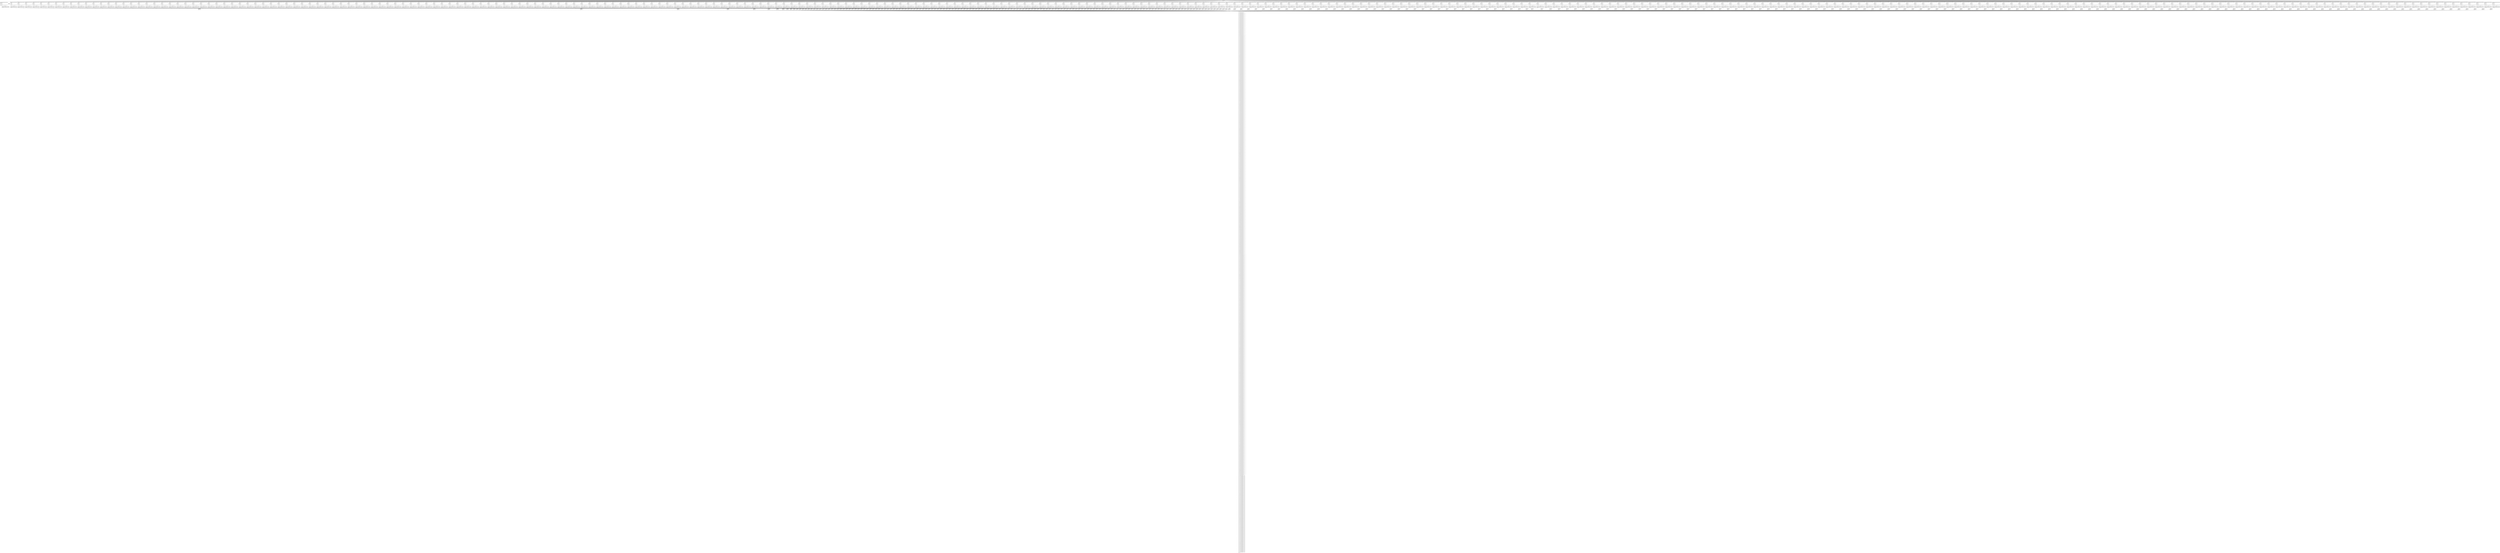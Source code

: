 digraph Mir_0_4775 {
    graph [fontname="Courier, monospace"];
    node [fontname="Courier, monospace"];
    edge [fontname="Courier, monospace"];
    label=<fn &lt;error::ErrorCode as std::fmt::Display&gt;::fmt(_1: &amp;ReErased error::ErrorCode, _2: &amp;ReErased mut std::fmt::Formatter&lt;ReErased&gt;) -&gt; std::result::Result&lt;(), std::fmt::Error&gt;<br align="left"/>let mut _3: u32;<br align="left"/>let mut _4: &amp;ReErased mut std::fmt::Formatter&lt;ReErased&gt;;<br align="left"/>let mut _5: std::fmt::Arguments&lt;ReErased&gt;;<br align="left"/>let mut _6: &amp;ReErased [&amp;ReErased str];<br align="left"/>let mut _7: &amp;ReErased [&amp;ReErased str; 1_usize];<br align="left"/>let _8: &amp;ReErased [&amp;ReErased str; 1_usize];<br align="left"/>let _9: [&amp;ReErased str; 1_usize];<br align="left"/>let mut _10: &amp;ReErased mut std::fmt::Formatter&lt;ReErased&gt;;<br align="left"/>let mut _11: std::fmt::Arguments&lt;ReErased&gt;;<br align="left"/>let mut _12: &amp;ReErased [&amp;ReErased str];<br align="left"/>let mut _13: &amp;ReErased [&amp;ReErased str; 1_usize];<br align="left"/>let _14: &amp;ReErased [&amp;ReErased str; 1_usize];<br align="left"/>let _15: [&amp;ReErased str; 1_usize];<br align="left"/>let mut _16: &amp;ReErased mut std::fmt::Formatter&lt;ReErased&gt;;<br align="left"/>let mut _17: std::fmt::Arguments&lt;ReErased&gt;;<br align="left"/>let mut _18: &amp;ReErased [&amp;ReErased str];<br align="left"/>let mut _19: &amp;ReErased [&amp;ReErased str; 1_usize];<br align="left"/>let _20: &amp;ReErased [&amp;ReErased str; 1_usize];<br align="left"/>let _21: [&amp;ReErased str; 1_usize];<br align="left"/>let mut _22: &amp;ReErased mut std::fmt::Formatter&lt;ReErased&gt;;<br align="left"/>let mut _23: std::fmt::Arguments&lt;ReErased&gt;;<br align="left"/>let mut _24: &amp;ReErased [&amp;ReErased str];<br align="left"/>let mut _25: &amp;ReErased [&amp;ReErased str; 1_usize];<br align="left"/>let _26: &amp;ReErased [&amp;ReErased str; 1_usize];<br align="left"/>let _27: [&amp;ReErased str; 1_usize];<br align="left"/>let mut _28: &amp;ReErased mut std::fmt::Formatter&lt;ReErased&gt;;<br align="left"/>let mut _29: std::fmt::Arguments&lt;ReErased&gt;;<br align="left"/>let mut _30: &amp;ReErased [&amp;ReErased str];<br align="left"/>let mut _31: &amp;ReErased [&amp;ReErased str; 1_usize];<br align="left"/>let _32: &amp;ReErased [&amp;ReErased str; 1_usize];<br align="left"/>let _33: [&amp;ReErased str; 1_usize];<br align="left"/>let mut _34: &amp;ReErased mut std::fmt::Formatter&lt;ReErased&gt;;<br align="left"/>let mut _35: std::fmt::Arguments&lt;ReErased&gt;;<br align="left"/>let mut _36: &amp;ReErased [&amp;ReErased str];<br align="left"/>let mut _37: &amp;ReErased [&amp;ReErased str; 1_usize];<br align="left"/>let _38: &amp;ReErased [&amp;ReErased str; 1_usize];<br align="left"/>let _39: [&amp;ReErased str; 1_usize];<br align="left"/>let mut _40: &amp;ReErased mut std::fmt::Formatter&lt;ReErased&gt;;<br align="left"/>let mut _41: std::fmt::Arguments&lt;ReErased&gt;;<br align="left"/>let mut _42: &amp;ReErased [&amp;ReErased str];<br align="left"/>let mut _43: &amp;ReErased [&amp;ReErased str; 1_usize];<br align="left"/>let _44: &amp;ReErased [&amp;ReErased str; 1_usize];<br align="left"/>let _45: [&amp;ReErased str; 1_usize];<br align="left"/>let mut _46: &amp;ReErased mut std::fmt::Formatter&lt;ReErased&gt;;<br align="left"/>let mut _47: std::fmt::Arguments&lt;ReErased&gt;;<br align="left"/>let mut _48: &amp;ReErased [&amp;ReErased str];<br align="left"/>let mut _49: &amp;ReErased [&amp;ReErased str; 1_usize];<br align="left"/>let _50: &amp;ReErased [&amp;ReErased str; 1_usize];<br align="left"/>let _51: [&amp;ReErased str; 1_usize];<br align="left"/>let mut _52: &amp;ReErased mut std::fmt::Formatter&lt;ReErased&gt;;<br align="left"/>let mut _53: std::fmt::Arguments&lt;ReErased&gt;;<br align="left"/>let mut _54: &amp;ReErased [&amp;ReErased str];<br align="left"/>let mut _55: &amp;ReErased [&amp;ReErased str; 1_usize];<br align="left"/>let _56: &amp;ReErased [&amp;ReErased str; 1_usize];<br align="left"/>let _57: [&amp;ReErased str; 1_usize];<br align="left"/>let mut _58: &amp;ReErased mut std::fmt::Formatter&lt;ReErased&gt;;<br align="left"/>let mut _59: std::fmt::Arguments&lt;ReErased&gt;;<br align="left"/>let mut _60: &amp;ReErased [&amp;ReErased str];<br align="left"/>let mut _61: &amp;ReErased [&amp;ReErased str; 1_usize];<br align="left"/>let _62: &amp;ReErased [&amp;ReErased str; 1_usize];<br align="left"/>let _63: [&amp;ReErased str; 1_usize];<br align="left"/>let mut _64: &amp;ReErased mut std::fmt::Formatter&lt;ReErased&gt;;<br align="left"/>let mut _65: std::fmt::Arguments&lt;ReErased&gt;;<br align="left"/>let mut _66: &amp;ReErased [&amp;ReErased str];<br align="left"/>let mut _67: &amp;ReErased [&amp;ReErased str; 1_usize];<br align="left"/>let _68: &amp;ReErased [&amp;ReErased str; 1_usize];<br align="left"/>let _69: [&amp;ReErased str; 1_usize];<br align="left"/>let mut _70: &amp;ReErased mut std::fmt::Formatter&lt;ReErased&gt;;<br align="left"/>let mut _71: std::fmt::Arguments&lt;ReErased&gt;;<br align="left"/>let mut _72: &amp;ReErased [&amp;ReErased str];<br align="left"/>let mut _73: &amp;ReErased [&amp;ReErased str; 1_usize];<br align="left"/>let _74: &amp;ReErased [&amp;ReErased str; 1_usize];<br align="left"/>let _75: [&amp;ReErased str; 1_usize];<br align="left"/>let mut _76: &amp;ReErased mut std::fmt::Formatter&lt;ReErased&gt;;<br align="left"/>let mut _77: std::fmt::Arguments&lt;ReErased&gt;;<br align="left"/>let mut _78: &amp;ReErased [&amp;ReErased str];<br align="left"/>let mut _79: &amp;ReErased [&amp;ReErased str; 1_usize];<br align="left"/>let _80: &amp;ReErased [&amp;ReErased str; 1_usize];<br align="left"/>let _81: [&amp;ReErased str; 1_usize];<br align="left"/>let mut _82: &amp;ReErased mut std::fmt::Formatter&lt;ReErased&gt;;<br align="left"/>let mut _83: std::fmt::Arguments&lt;ReErased&gt;;<br align="left"/>let mut _84: &amp;ReErased [&amp;ReErased str];<br align="left"/>let mut _85: &amp;ReErased [&amp;ReErased str; 1_usize];<br align="left"/>let _86: &amp;ReErased [&amp;ReErased str; 1_usize];<br align="left"/>let _87: [&amp;ReErased str; 1_usize];<br align="left"/>let mut _88: &amp;ReErased mut std::fmt::Formatter&lt;ReErased&gt;;<br align="left"/>let mut _89: std::fmt::Arguments&lt;ReErased&gt;;<br align="left"/>let mut _90: &amp;ReErased [&amp;ReErased str];<br align="left"/>let mut _91: &amp;ReErased [&amp;ReErased str; 1_usize];<br align="left"/>let _92: &amp;ReErased [&amp;ReErased str; 1_usize];<br align="left"/>let _93: [&amp;ReErased str; 1_usize];<br align="left"/>let mut _94: &amp;ReErased mut std::fmt::Formatter&lt;ReErased&gt;;<br align="left"/>let mut _95: std::fmt::Arguments&lt;ReErased&gt;;<br align="left"/>let mut _96: &amp;ReErased [&amp;ReErased str];<br align="left"/>let mut _97: &amp;ReErased [&amp;ReErased str; 1_usize];<br align="left"/>let _98: &amp;ReErased [&amp;ReErased str; 1_usize];<br align="left"/>let _99: [&amp;ReErased str; 1_usize];<br align="left"/>let mut _100: &amp;ReErased mut std::fmt::Formatter&lt;ReErased&gt;;<br align="left"/>let mut _101: std::fmt::Arguments&lt;ReErased&gt;;<br align="left"/>let mut _102: &amp;ReErased [&amp;ReErased str];<br align="left"/>let mut _103: &amp;ReErased [&amp;ReErased str; 1_usize];<br align="left"/>let _104: &amp;ReErased [&amp;ReErased str; 1_usize];<br align="left"/>let _105: [&amp;ReErased str; 1_usize];<br align="left"/>let mut _106: &amp;ReErased mut std::fmt::Formatter&lt;ReErased&gt;;<br align="left"/>let mut _107: std::fmt::Arguments&lt;ReErased&gt;;<br align="left"/>let mut _108: &amp;ReErased [&amp;ReErased str];<br align="left"/>let mut _109: &amp;ReErased [&amp;ReErased str; 1_usize];<br align="left"/>let _110: &amp;ReErased [&amp;ReErased str; 1_usize];<br align="left"/>let _111: [&amp;ReErased str; 1_usize];<br align="left"/>let mut _112: &amp;ReErased mut std::fmt::Formatter&lt;ReErased&gt;;<br align="left"/>let mut _113: std::fmt::Arguments&lt;ReErased&gt;;<br align="left"/>let mut _114: &amp;ReErased [&amp;ReErased str];<br align="left"/>let mut _115: &amp;ReErased [&amp;ReErased str; 1_usize];<br align="left"/>let _116: &amp;ReErased [&amp;ReErased str; 1_usize];<br align="left"/>let _117: [&amp;ReErased str; 1_usize];<br align="left"/>let mut _118: &amp;ReErased mut std::fmt::Formatter&lt;ReErased&gt;;<br align="left"/>let mut _119: std::fmt::Arguments&lt;ReErased&gt;;<br align="left"/>let mut _120: &amp;ReErased [&amp;ReErased str];<br align="left"/>let mut _121: &amp;ReErased [&amp;ReErased str; 1_usize];<br align="left"/>let _122: &amp;ReErased [&amp;ReErased str; 1_usize];<br align="left"/>let _123: [&amp;ReErased str; 1_usize];<br align="left"/>let mut _124: &amp;ReErased mut std::fmt::Formatter&lt;ReErased&gt;;<br align="left"/>let mut _125: std::fmt::Arguments&lt;ReErased&gt;;<br align="left"/>let mut _126: &amp;ReErased [&amp;ReErased str];<br align="left"/>let mut _127: &amp;ReErased [&amp;ReErased str; 1_usize];<br align="left"/>let _128: &amp;ReErased [&amp;ReErased str; 1_usize];<br align="left"/>let _129: [&amp;ReErased str; 1_usize];<br align="left"/>let mut _130: &amp;ReErased mut std::fmt::Formatter&lt;ReErased&gt;;<br align="left"/>let mut _131: std::fmt::Arguments&lt;ReErased&gt;;<br align="left"/>let mut _132: &amp;ReErased [&amp;ReErased str];<br align="left"/>let mut _133: &amp;ReErased [&amp;ReErased str; 1_usize];<br align="left"/>let _134: &amp;ReErased [&amp;ReErased str; 1_usize];<br align="left"/>let _135: [&amp;ReErased str; 1_usize];<br align="left"/>let mut _136: &amp;ReErased mut std::fmt::Formatter&lt;ReErased&gt;;<br align="left"/>let mut _137: std::fmt::Arguments&lt;ReErased&gt;;<br align="left"/>let mut _138: &amp;ReErased [&amp;ReErased str];<br align="left"/>let mut _139: &amp;ReErased [&amp;ReErased str; 1_usize];<br align="left"/>let _140: &amp;ReErased [&amp;ReErased str; 1_usize];<br align="left"/>let _141: [&amp;ReErased str; 1_usize];<br align="left"/>let mut _142: &amp;ReErased mut std::fmt::Formatter&lt;ReErased&gt;;<br align="left"/>let mut _143: std::fmt::Arguments&lt;ReErased&gt;;<br align="left"/>let mut _144: &amp;ReErased [&amp;ReErased str];<br align="left"/>let mut _145: &amp;ReErased [&amp;ReErased str; 1_usize];<br align="left"/>let _146: &amp;ReErased [&amp;ReErased str; 1_usize];<br align="left"/>let _147: [&amp;ReErased str; 1_usize];<br align="left"/>let mut _148: &amp;ReErased mut std::fmt::Formatter&lt;ReErased&gt;;<br align="left"/>let mut _149: std::fmt::Arguments&lt;ReErased&gt;;<br align="left"/>let mut _150: &amp;ReErased [&amp;ReErased str];<br align="left"/>let mut _151: &amp;ReErased [&amp;ReErased str; 1_usize];<br align="left"/>let _152: &amp;ReErased [&amp;ReErased str; 1_usize];<br align="left"/>let _153: [&amp;ReErased str; 1_usize];<br align="left"/>let mut _154: &amp;ReErased mut std::fmt::Formatter&lt;ReErased&gt;;<br align="left"/>let mut _155: std::fmt::Arguments&lt;ReErased&gt;;<br align="left"/>let mut _156: &amp;ReErased [&amp;ReErased str];<br align="left"/>let mut _157: &amp;ReErased [&amp;ReErased str; 1_usize];<br align="left"/>let _158: &amp;ReErased [&amp;ReErased str; 1_usize];<br align="left"/>let _159: [&amp;ReErased str; 1_usize];<br align="left"/>let mut _160: &amp;ReErased mut std::fmt::Formatter&lt;ReErased&gt;;<br align="left"/>let mut _161: std::fmt::Arguments&lt;ReErased&gt;;<br align="left"/>let mut _162: &amp;ReErased [&amp;ReErased str];<br align="left"/>let mut _163: &amp;ReErased [&amp;ReErased str; 1_usize];<br align="left"/>let _164: &amp;ReErased [&amp;ReErased str; 1_usize];<br align="left"/>let _165: [&amp;ReErased str; 1_usize];<br align="left"/>let mut _166: &amp;ReErased mut std::fmt::Formatter&lt;ReErased&gt;;<br align="left"/>let mut _167: std::fmt::Arguments&lt;ReErased&gt;;<br align="left"/>let mut _168: &amp;ReErased [&amp;ReErased str];<br align="left"/>let mut _169: &amp;ReErased [&amp;ReErased str; 1_usize];<br align="left"/>let _170: &amp;ReErased [&amp;ReErased str; 1_usize];<br align="left"/>let _171: [&amp;ReErased str; 1_usize];<br align="left"/>let mut _172: &amp;ReErased mut std::fmt::Formatter&lt;ReErased&gt;;<br align="left"/>let mut _173: std::fmt::Arguments&lt;ReErased&gt;;<br align="left"/>let mut _174: &amp;ReErased [&amp;ReErased str];<br align="left"/>let mut _175: &amp;ReErased [&amp;ReErased str; 1_usize];<br align="left"/>let _176: &amp;ReErased [&amp;ReErased str; 1_usize];<br align="left"/>let _177: [&amp;ReErased str; 1_usize];<br align="left"/>let mut _178: &amp;ReErased mut std::fmt::Formatter&lt;ReErased&gt;;<br align="left"/>let mut _179: std::fmt::Arguments&lt;ReErased&gt;;<br align="left"/>let mut _180: &amp;ReErased [&amp;ReErased str];<br align="left"/>let mut _181: &amp;ReErased [&amp;ReErased str; 1_usize];<br align="left"/>let _182: &amp;ReErased [&amp;ReErased str; 1_usize];<br align="left"/>let _183: [&amp;ReErased str; 1_usize];<br align="left"/>let mut _184: &amp;ReErased mut std::fmt::Formatter&lt;ReErased&gt;;<br align="left"/>let mut _185: std::fmt::Arguments&lt;ReErased&gt;;<br align="left"/>let mut _186: &amp;ReErased [&amp;ReErased str];<br align="left"/>let mut _187: &amp;ReErased [&amp;ReErased str; 1_usize];<br align="left"/>let _188: &amp;ReErased [&amp;ReErased str; 1_usize];<br align="left"/>let _189: [&amp;ReErased str; 1_usize];<br align="left"/>let mut _190: &amp;ReErased mut std::fmt::Formatter&lt;ReErased&gt;;<br align="left"/>let mut _191: std::fmt::Arguments&lt;ReErased&gt;;<br align="left"/>let mut _192: &amp;ReErased [&amp;ReErased str];<br align="left"/>let mut _193: &amp;ReErased [&amp;ReErased str; 1_usize];<br align="left"/>let _194: &amp;ReErased [&amp;ReErased str; 1_usize];<br align="left"/>let _195: [&amp;ReErased str; 1_usize];<br align="left"/>let mut _196: &amp;ReErased mut std::fmt::Formatter&lt;ReErased&gt;;<br align="left"/>let mut _197: std::fmt::Arguments&lt;ReErased&gt;;<br align="left"/>let mut _198: &amp;ReErased [&amp;ReErased str];<br align="left"/>let mut _199: &amp;ReErased [&amp;ReErased str; 1_usize];<br align="left"/>let _200: &amp;ReErased [&amp;ReErased str; 1_usize];<br align="left"/>let _201: [&amp;ReErased str; 1_usize];<br align="left"/>let mut _202: &amp;ReErased mut std::fmt::Formatter&lt;ReErased&gt;;<br align="left"/>let mut _203: std::fmt::Arguments&lt;ReErased&gt;;<br align="left"/>let mut _204: &amp;ReErased [&amp;ReErased str];<br align="left"/>let mut _205: &amp;ReErased [&amp;ReErased str; 1_usize];<br align="left"/>let _206: &amp;ReErased [&amp;ReErased str; 1_usize];<br align="left"/>let _207: [&amp;ReErased str; 1_usize];<br align="left"/>let mut _208: &amp;ReErased mut std::fmt::Formatter&lt;ReErased&gt;;<br align="left"/>let mut _209: std::fmt::Arguments&lt;ReErased&gt;;<br align="left"/>let mut _210: &amp;ReErased [&amp;ReErased str];<br align="left"/>let mut _211: &amp;ReErased [&amp;ReErased str; 1_usize];<br align="left"/>let _212: &amp;ReErased [&amp;ReErased str; 1_usize];<br align="left"/>let _213: [&amp;ReErased str; 1_usize];<br align="left"/>let mut _214: &amp;ReErased mut std::fmt::Formatter&lt;ReErased&gt;;<br align="left"/>let mut _215: std::fmt::Arguments&lt;ReErased&gt;;<br align="left"/>let mut _216: &amp;ReErased [&amp;ReErased str];<br align="left"/>let mut _217: &amp;ReErased [&amp;ReErased str; 1_usize];<br align="left"/>let _218: &amp;ReErased [&amp;ReErased str; 1_usize];<br align="left"/>let _219: [&amp;ReErased str; 1_usize];<br align="left"/>let mut _220: &amp;ReErased mut std::fmt::Formatter&lt;ReErased&gt;;<br align="left"/>let mut _221: std::fmt::Arguments&lt;ReErased&gt;;<br align="left"/>let mut _222: &amp;ReErased [&amp;ReErased str];<br align="left"/>let mut _223: &amp;ReErased [&amp;ReErased str; 1_usize];<br align="left"/>let _224: &amp;ReErased [&amp;ReErased str; 1_usize];<br align="left"/>let _225: [&amp;ReErased str; 1_usize];<br align="left"/>let mut _226: &amp;ReErased mut std::fmt::Formatter&lt;ReErased&gt;;<br align="left"/>let mut _227: std::fmt::Arguments&lt;ReErased&gt;;<br align="left"/>let mut _228: &amp;ReErased [&amp;ReErased str];<br align="left"/>let mut _229: &amp;ReErased [&amp;ReErased str; 1_usize];<br align="left"/>let _230: &amp;ReErased [&amp;ReErased str; 1_usize];<br align="left"/>let _231: [&amp;ReErased str; 1_usize];<br align="left"/>let mut _232: &amp;ReErased mut std::fmt::Formatter&lt;ReErased&gt;;<br align="left"/>let mut _233: std::fmt::Arguments&lt;ReErased&gt;;<br align="left"/>let mut _234: &amp;ReErased [&amp;ReErased str];<br align="left"/>let mut _235: &amp;ReErased [&amp;ReErased str; 1_usize];<br align="left"/>let _236: &amp;ReErased [&amp;ReErased str; 1_usize];<br align="left"/>let _237: [&amp;ReErased str; 1_usize];<br align="left"/>let mut _238: &amp;ReErased mut std::fmt::Formatter&lt;ReErased&gt;;<br align="left"/>let mut _239: std::fmt::Arguments&lt;ReErased&gt;;<br align="left"/>let mut _240: &amp;ReErased [&amp;ReErased str];<br align="left"/>let mut _241: &amp;ReErased [&amp;ReErased str; 1_usize];<br align="left"/>let _242: &amp;ReErased [&amp;ReErased str; 1_usize];<br align="left"/>let _243: [&amp;ReErased str; 1_usize];<br align="left"/>let mut _244: &amp;ReErased mut std::fmt::Formatter&lt;ReErased&gt;;<br align="left"/>let mut _245: std::fmt::Arguments&lt;ReErased&gt;;<br align="left"/>let mut _246: &amp;ReErased [&amp;ReErased str];<br align="left"/>let mut _247: &amp;ReErased [&amp;ReErased str; 1_usize];<br align="left"/>let _248: &amp;ReErased [&amp;ReErased str; 1_usize];<br align="left"/>let _249: [&amp;ReErased str; 1_usize];<br align="left"/>let mut _250: &amp;ReErased mut std::fmt::Formatter&lt;ReErased&gt;;<br align="left"/>let mut _251: std::fmt::Arguments&lt;ReErased&gt;;<br align="left"/>let mut _252: &amp;ReErased [&amp;ReErased str];<br align="left"/>let mut _253: &amp;ReErased [&amp;ReErased str; 1_usize];<br align="left"/>let _254: &amp;ReErased [&amp;ReErased str; 1_usize];<br align="left"/>let _255: [&amp;ReErased str; 1_usize];<br align="left"/>let mut _256: &amp;ReErased mut std::fmt::Formatter&lt;ReErased&gt;;<br align="left"/>let mut _257: std::fmt::Arguments&lt;ReErased&gt;;<br align="left"/>let mut _258: &amp;ReErased [&amp;ReErased str];<br align="left"/>let mut _259: &amp;ReErased [&amp;ReErased str; 1_usize];<br align="left"/>let _260: &amp;ReErased [&amp;ReErased str; 1_usize];<br align="left"/>let _261: [&amp;ReErased str; 1_usize];<br align="left"/>let mut _262: &amp;ReErased mut std::fmt::Formatter&lt;ReErased&gt;;<br align="left"/>let mut _263: std::fmt::Arguments&lt;ReErased&gt;;<br align="left"/>let mut _264: &amp;ReErased [&amp;ReErased str];<br align="left"/>let mut _265: &amp;ReErased [&amp;ReErased str; 1_usize];<br align="left"/>let _266: &amp;ReErased [&amp;ReErased str; 1_usize];<br align="left"/>let _267: [&amp;ReErased str; 1_usize];<br align="left"/>let mut _268: &amp;ReErased mut std::fmt::Formatter&lt;ReErased&gt;;<br align="left"/>let mut _269: std::fmt::Arguments&lt;ReErased&gt;;<br align="left"/>let mut _270: &amp;ReErased [&amp;ReErased str];<br align="left"/>let mut _271: &amp;ReErased [&amp;ReErased str; 1_usize];<br align="left"/>let _272: &amp;ReErased [&amp;ReErased str; 1_usize];<br align="left"/>let _273: [&amp;ReErased str; 1_usize];<br align="left"/>let mut _274: &amp;ReErased mut std::fmt::Formatter&lt;ReErased&gt;;<br align="left"/>let mut _275: std::fmt::Arguments&lt;ReErased&gt;;<br align="left"/>let mut _276: &amp;ReErased [&amp;ReErased str];<br align="left"/>let mut _277: &amp;ReErased [&amp;ReErased str; 1_usize];<br align="left"/>let _278: &amp;ReErased [&amp;ReErased str; 1_usize];<br align="left"/>let _279: [&amp;ReErased str; 1_usize];<br align="left"/>let mut _280: &amp;ReErased mut std::fmt::Formatter&lt;ReErased&gt;;<br align="left"/>let mut _281: std::fmt::Arguments&lt;ReErased&gt;;<br align="left"/>let mut _282: &amp;ReErased [&amp;ReErased str];<br align="left"/>let mut _283: &amp;ReErased [&amp;ReErased str; 1_usize];<br align="left"/>let _284: &amp;ReErased [&amp;ReErased str; 1_usize];<br align="left"/>let _285: [&amp;ReErased str; 1_usize];<br align="left"/>let mut _286: &amp;ReErased mut std::fmt::Formatter&lt;ReErased&gt;;<br align="left"/>let mut _287: std::fmt::Arguments&lt;ReErased&gt;;<br align="left"/>let mut _288: &amp;ReErased [&amp;ReErased str];<br align="left"/>let mut _289: &amp;ReErased [&amp;ReErased str; 1_usize];<br align="left"/>let _290: &amp;ReErased [&amp;ReErased str; 1_usize];<br align="left"/>let _291: [&amp;ReErased str; 1_usize];<br align="left"/>let mut _292: &amp;ReErased mut std::fmt::Formatter&lt;ReErased&gt;;<br align="left"/>let mut _293: std::fmt::Arguments&lt;ReErased&gt;;<br align="left"/>let mut _294: &amp;ReErased [&amp;ReErased str];<br align="left"/>let mut _295: &amp;ReErased [&amp;ReErased str; 1_usize];<br align="left"/>let _296: &amp;ReErased [&amp;ReErased str; 1_usize];<br align="left"/>let _297: [&amp;ReErased str; 1_usize];<br align="left"/>let mut _298: &amp;ReErased mut std::fmt::Formatter&lt;ReErased&gt;;<br align="left"/>let mut _299: std::fmt::Arguments&lt;ReErased&gt;;<br align="left"/>let mut _300: &amp;ReErased [&amp;ReErased str];<br align="left"/>let mut _301: &amp;ReErased [&amp;ReErased str; 1_usize];<br align="left"/>let _302: &amp;ReErased [&amp;ReErased str; 1_usize];<br align="left"/>let _303: [&amp;ReErased str; 1_usize];<br align="left"/>let mut _304: &amp;ReErased mut std::fmt::Formatter&lt;ReErased&gt;;<br align="left"/>let mut _305: std::fmt::Arguments&lt;ReErased&gt;;<br align="left"/>let mut _306: &amp;ReErased [&amp;ReErased str];<br align="left"/>let mut _307: &amp;ReErased [&amp;ReErased str; 1_usize];<br align="left"/>let _308: &amp;ReErased [&amp;ReErased str; 1_usize];<br align="left"/>let _309: [&amp;ReErased str; 1_usize];<br align="left"/>let mut _310: &amp;ReErased mut std::fmt::Formatter&lt;ReErased&gt;;<br align="left"/>let mut _311: std::fmt::Arguments&lt;ReErased&gt;;<br align="left"/>let mut _312: &amp;ReErased [&amp;ReErased str];<br align="left"/>let mut _313: &amp;ReErased [&amp;ReErased str; 1_usize];<br align="left"/>let _314: &amp;ReErased [&amp;ReErased str; 1_usize];<br align="left"/>let _315: [&amp;ReErased str; 1_usize];<br align="left"/>let mut _316: &amp;ReErased mut std::fmt::Formatter&lt;ReErased&gt;;<br align="left"/>let mut _317: std::fmt::Arguments&lt;ReErased&gt;;<br align="left"/>let mut _318: &amp;ReErased [&amp;ReErased str];<br align="left"/>let mut _319: &amp;ReErased [&amp;ReErased str; 1_usize];<br align="left"/>let _320: &amp;ReErased [&amp;ReErased str; 1_usize];<br align="left"/>let _321: [&amp;ReErased str; 1_usize];<br align="left"/>let mut _322: &amp;ReErased mut std::fmt::Formatter&lt;ReErased&gt;;<br align="left"/>let mut _323: std::fmt::Arguments&lt;ReErased&gt;;<br align="left"/>let mut _324: &amp;ReErased [&amp;ReErased str];<br align="left"/>let mut _325: &amp;ReErased [&amp;ReErased str; 1_usize];<br align="left"/>let _326: &amp;ReErased [&amp;ReErased str; 1_usize];<br align="left"/>let _327: [&amp;ReErased str; 1_usize];<br align="left"/>let mut _328: &amp;ReErased mut std::fmt::Formatter&lt;ReErased&gt;;<br align="left"/>let mut _329: std::fmt::Arguments&lt;ReErased&gt;;<br align="left"/>let mut _330: &amp;ReErased [&amp;ReErased str];<br align="left"/>let mut _331: &amp;ReErased [&amp;ReErased str; 1_usize];<br align="left"/>let _332: &amp;ReErased [&amp;ReErased str; 1_usize];<br align="left"/>let _333: [&amp;ReErased str; 1_usize];<br align="left"/>let mut _334: &amp;ReErased mut std::fmt::Formatter&lt;ReErased&gt;;<br align="left"/>let mut _335: std::fmt::Arguments&lt;ReErased&gt;;<br align="left"/>let mut _336: &amp;ReErased [&amp;ReErased str];<br align="left"/>let mut _337: &amp;ReErased [&amp;ReErased str; 1_usize];<br align="left"/>let _338: &amp;ReErased [&amp;ReErased str; 1_usize];<br align="left"/>let _339: [&amp;ReErased str; 1_usize];<br align="left"/>let mut _340: &amp;ReErased mut std::fmt::Formatter&lt;ReErased&gt;;<br align="left"/>let mut _341: std::fmt::Arguments&lt;ReErased&gt;;<br align="left"/>let mut _342: &amp;ReErased [&amp;ReErased str];<br align="left"/>let mut _343: &amp;ReErased [&amp;ReErased str; 1_usize];<br align="left"/>let _344: &amp;ReErased [&amp;ReErased str; 1_usize];<br align="left"/>let _345: [&amp;ReErased str; 1_usize];<br align="left"/>let mut _346: &amp;ReErased mut std::fmt::Formatter&lt;ReErased&gt;;<br align="left"/>let mut _347: std::fmt::Arguments&lt;ReErased&gt;;<br align="left"/>let mut _348: &amp;ReErased [&amp;ReErased str];<br align="left"/>let mut _349: &amp;ReErased [&amp;ReErased str; 1_usize];<br align="left"/>let _350: &amp;ReErased [&amp;ReErased str; 1_usize];<br align="left"/>let _351: [&amp;ReErased str; 1_usize];<br align="left"/>let mut _352: &amp;ReErased mut std::fmt::Formatter&lt;ReErased&gt;;<br align="left"/>let mut _353: std::fmt::Arguments&lt;ReErased&gt;;<br align="left"/>let mut _354: &amp;ReErased [&amp;ReErased str];<br align="left"/>let mut _355: &amp;ReErased [&amp;ReErased str; 1_usize];<br align="left"/>let _356: &amp;ReErased [&amp;ReErased str; 1_usize];<br align="left"/>let _357: [&amp;ReErased str; 1_usize];<br align="left"/>let mut _358: &amp;ReErased mut std::fmt::Formatter&lt;ReErased&gt;;<br align="left"/>let mut _359: std::fmt::Arguments&lt;ReErased&gt;;<br align="left"/>let mut _360: &amp;ReErased [&amp;ReErased str];<br align="left"/>let mut _361: &amp;ReErased [&amp;ReErased str; 1_usize];<br align="left"/>let _362: &amp;ReErased [&amp;ReErased str; 1_usize];<br align="left"/>let _363: [&amp;ReErased str; 1_usize];<br align="left"/>let mut _364: &amp;ReErased mut std::fmt::Formatter&lt;ReErased&gt;;<br align="left"/>let mut _365: std::fmt::Arguments&lt;ReErased&gt;;<br align="left"/>let mut _366: &amp;ReErased [&amp;ReErased str];<br align="left"/>let mut _367: &amp;ReErased [&amp;ReErased str; 1_usize];<br align="left"/>let _368: &amp;ReErased [&amp;ReErased str; 1_usize];<br align="left"/>let _369: [&amp;ReErased str; 1_usize];<br align="left"/>let mut _370: &amp;ReErased mut std::fmt::Formatter&lt;ReErased&gt;;<br align="left"/>let mut _371: std::fmt::Arguments&lt;ReErased&gt;;<br align="left"/>let mut _372: &amp;ReErased [&amp;ReErased str];<br align="left"/>let mut _373: &amp;ReErased [&amp;ReErased str; 1_usize];<br align="left"/>let _374: &amp;ReErased [&amp;ReErased str; 1_usize];<br align="left"/>let _375: [&amp;ReErased str; 1_usize];<br align="left"/>let mut _376: &amp;ReErased mut std::fmt::Formatter&lt;ReErased&gt;;<br align="left"/>let mut _377: std::fmt::Arguments&lt;ReErased&gt;;<br align="left"/>let mut _378: &amp;ReErased [&amp;ReErased str];<br align="left"/>let mut _379: &amp;ReErased [&amp;ReErased str; 1_usize];<br align="left"/>let _380: &amp;ReErased [&amp;ReErased str; 1_usize];<br align="left"/>let _381: [&amp;ReErased str; 1_usize];<br align="left"/>let mut _382: &amp;ReErased mut std::fmt::Formatter&lt;ReErased&gt;;<br align="left"/>let mut _383: std::fmt::Arguments&lt;ReErased&gt;;<br align="left"/>let mut _384: &amp;ReErased [&amp;ReErased str];<br align="left"/>let mut _385: &amp;ReErased [&amp;ReErased str; 1_usize];<br align="left"/>let _386: &amp;ReErased [&amp;ReErased str; 1_usize];<br align="left"/>let _387: [&amp;ReErased str; 1_usize];<br align="left"/>let mut _388: &amp;ReErased mut std::fmt::Formatter&lt;ReErased&gt;;<br align="left"/>let mut _389: std::fmt::Arguments&lt;ReErased&gt;;<br align="left"/>let mut _390: &amp;ReErased [&amp;ReErased str];<br align="left"/>let mut _391: &amp;ReErased [&amp;ReErased str; 1_usize];<br align="left"/>let _392: &amp;ReErased [&amp;ReErased str; 1_usize];<br align="left"/>let _393: [&amp;ReErased str; 1_usize];<br align="left"/>let mut _394: &amp;ReErased mut std::fmt::Formatter&lt;ReErased&gt;;<br align="left"/>let mut _395: std::fmt::Arguments&lt;ReErased&gt;;<br align="left"/>let mut _396: &amp;ReErased [&amp;ReErased str];<br align="left"/>let mut _397: &amp;ReErased [&amp;ReErased str; 1_usize];<br align="left"/>let _398: &amp;ReErased [&amp;ReErased str; 1_usize];<br align="left"/>let _399: [&amp;ReErased str; 1_usize];<br align="left"/>let mut _400: &amp;ReErased mut std::fmt::Formatter&lt;ReErased&gt;;<br align="left"/>let mut _401: std::fmt::Arguments&lt;ReErased&gt;;<br align="left"/>let mut _402: &amp;ReErased [&amp;ReErased str];<br align="left"/>let mut _403: &amp;ReErased [&amp;ReErased str; 1_usize];<br align="left"/>let _404: &amp;ReErased [&amp;ReErased str; 1_usize];<br align="left"/>let _405: [&amp;ReErased str; 1_usize];<br align="left"/>let mut _406: &amp;ReErased mut std::fmt::Formatter&lt;ReErased&gt;;<br align="left"/>let mut _407: std::fmt::Arguments&lt;ReErased&gt;;<br align="left"/>let mut _408: &amp;ReErased [&amp;ReErased str];<br align="left"/>let mut _409: &amp;ReErased [&amp;ReErased str; 1_usize];<br align="left"/>let _410: &amp;ReErased [&amp;ReErased str; 1_usize];<br align="left"/>let _411: [&amp;ReErased str; 1_usize];<br align="left"/>let mut _412: &amp;ReErased mut std::fmt::Formatter&lt;ReErased&gt;;<br align="left"/>let mut _413: std::fmt::Arguments&lt;ReErased&gt;;<br align="left"/>let mut _414: &amp;ReErased [&amp;ReErased str];<br align="left"/>let mut _415: &amp;ReErased [&amp;ReErased str; 1_usize];<br align="left"/>let _416: &amp;ReErased [&amp;ReErased str; 1_usize];<br align="left"/>let _417: [&amp;ReErased str; 1_usize];<br align="left"/>let mut _418: &amp;ReErased mut std::fmt::Formatter&lt;ReErased&gt;;<br align="left"/>let mut _419: std::fmt::Arguments&lt;ReErased&gt;;<br align="left"/>let mut _420: &amp;ReErased [&amp;ReErased str];<br align="left"/>let mut _421: &amp;ReErased [&amp;ReErased str; 1_usize];<br align="left"/>let _422: &amp;ReErased [&amp;ReErased str; 1_usize];<br align="left"/>let _423: [&amp;ReErased str; 1_usize];<br align="left"/>let mut _424: &amp;ReErased mut std::fmt::Formatter&lt;ReErased&gt;;<br align="left"/>let mut _425: std::fmt::Arguments&lt;ReErased&gt;;<br align="left"/>let mut _426: &amp;ReErased [&amp;ReErased str];<br align="left"/>let mut _427: &amp;ReErased [&amp;ReErased str; 1_usize];<br align="left"/>let _428: &amp;ReErased [&amp;ReErased str; 1_usize];<br align="left"/>let _429: [&amp;ReErased str; 1_usize];<br align="left"/>let mut _430: &amp;ReErased mut std::fmt::Formatter&lt;ReErased&gt;;<br align="left"/>let mut _431: std::fmt::Arguments&lt;ReErased&gt;;<br align="left"/>let mut _432: &amp;ReErased [&amp;ReErased str];<br align="left"/>let mut _433: &amp;ReErased [&amp;ReErased str; 1_usize];<br align="left"/>let _434: &amp;ReErased [&amp;ReErased str; 1_usize];<br align="left"/>let _435: [&amp;ReErased str; 1_usize];<br align="left"/>let mut _436: &amp;ReErased mut std::fmt::Formatter&lt;ReErased&gt;;<br align="left"/>let mut _437: std::fmt::Arguments&lt;ReErased&gt;;<br align="left"/>let mut _438: &amp;ReErased [&amp;ReErased str];<br align="left"/>let mut _439: &amp;ReErased [&amp;ReErased str; 1_usize];<br align="left"/>let _440: &amp;ReErased [&amp;ReErased str; 1_usize];<br align="left"/>let _441: [&amp;ReErased str; 1_usize];<br align="left"/>let mut _442: &amp;ReErased mut std::fmt::Formatter&lt;ReErased&gt;;<br align="left"/>let mut _443: std::fmt::Arguments&lt;ReErased&gt;;<br align="left"/>let mut _444: &amp;ReErased [&amp;ReErased str];<br align="left"/>let mut _445: &amp;ReErased [&amp;ReErased str; 1_usize];<br align="left"/>let _446: &amp;ReErased [&amp;ReErased str; 1_usize];<br align="left"/>let _447: [&amp;ReErased str; 1_usize];<br align="left"/>let mut _448: &amp;ReErased mut std::fmt::Formatter&lt;ReErased&gt;;<br align="left"/>let mut _449: std::fmt::Arguments&lt;ReErased&gt;;<br align="left"/>let mut _450: &amp;ReErased [&amp;ReErased str];<br align="left"/>let mut _451: &amp;ReErased [&amp;ReErased str; 1_usize];<br align="left"/>let _452: &amp;ReErased [&amp;ReErased str; 1_usize];<br align="left"/>let _453: [&amp;ReErased str; 1_usize];<br align="left"/>let mut _454: &amp;ReErased mut std::fmt::Formatter&lt;ReErased&gt;;<br align="left"/>let mut _455: std::fmt::Arguments&lt;ReErased&gt;;<br align="left"/>let mut _456: &amp;ReErased [&amp;ReErased str];<br align="left"/>let mut _457: &amp;ReErased [&amp;ReErased str; 1_usize];<br align="left"/>let _458: &amp;ReErased [&amp;ReErased str; 1_usize];<br align="left"/>let _459: [&amp;ReErased str; 1_usize];<br align="left"/>let mut _460: &amp;ReErased mut std::fmt::Formatter&lt;ReErased&gt;;<br align="left"/>let mut _461: std::fmt::Arguments&lt;ReErased&gt;;<br align="left"/>let mut _462: &amp;ReErased [&amp;ReErased str];<br align="left"/>let mut _463: &amp;ReErased [&amp;ReErased str; 1_usize];<br align="left"/>let _464: &amp;ReErased [&amp;ReErased str; 1_usize];<br align="left"/>let _465: [&amp;ReErased str; 1_usize];<br align="left"/>let mut _466: &amp;ReErased mut std::fmt::Formatter&lt;ReErased&gt;;<br align="left"/>let mut _467: std::fmt::Arguments&lt;ReErased&gt;;<br align="left"/>let mut _468: &amp;ReErased [&amp;ReErased str];<br align="left"/>let mut _469: &amp;ReErased [&amp;ReErased str; 1_usize];<br align="left"/>let _470: &amp;ReErased [&amp;ReErased str; 1_usize];<br align="left"/>let _471: [&amp;ReErased str; 1_usize];<br align="left"/>let mut _472: &amp;ReErased mut std::fmt::Formatter&lt;ReErased&gt;;<br align="left"/>let mut _473: std::fmt::Arguments&lt;ReErased&gt;;<br align="left"/>let mut _474: &amp;ReErased [&amp;ReErased str];<br align="left"/>let mut _475: &amp;ReErased [&amp;ReErased str; 1_usize];<br align="left"/>let _476: &amp;ReErased [&amp;ReErased str; 1_usize];<br align="left"/>let _477: [&amp;ReErased str; 1_usize];<br align="left"/>let mut _478: &amp;ReErased mut std::fmt::Formatter&lt;ReErased&gt;;<br align="left"/>let mut _479: std::fmt::Arguments&lt;ReErased&gt;;<br align="left"/>let mut _480: &amp;ReErased [&amp;ReErased str];<br align="left"/>let mut _481: &amp;ReErased [&amp;ReErased str; 1_usize];<br align="left"/>let _482: &amp;ReErased [&amp;ReErased str; 1_usize];<br align="left"/>let _483: [&amp;ReErased str; 1_usize];<br align="left"/>let mut _484: &amp;ReErased mut std::fmt::Formatter&lt;ReErased&gt;;<br align="left"/>let mut _485: std::fmt::Arguments&lt;ReErased&gt;;<br align="left"/>let mut _486: &amp;ReErased [&amp;ReErased str];<br align="left"/>let mut _487: &amp;ReErased [&amp;ReErased str; 1_usize];<br align="left"/>let _488: &amp;ReErased [&amp;ReErased str; 1_usize];<br align="left"/>let _489: [&amp;ReErased str; 1_usize];<br align="left"/>let mut _490: &amp;ReErased mut std::fmt::Formatter&lt;ReErased&gt;;<br align="left"/>let mut _491: std::fmt::Arguments&lt;ReErased&gt;;<br align="left"/>let mut _492: &amp;ReErased [&amp;ReErased str];<br align="left"/>let mut _493: &amp;ReErased [&amp;ReErased str; 1_usize];<br align="left"/>let _494: &amp;ReErased [&amp;ReErased str; 1_usize];<br align="left"/>let _495: [&amp;ReErased str; 1_usize];<br align="left"/>let mut _496: &amp;ReErased mut std::fmt::Formatter&lt;ReErased&gt;;<br align="left"/>let mut _497: std::fmt::Arguments&lt;ReErased&gt;;<br align="left"/>let mut _498: &amp;ReErased [&amp;ReErased str];<br align="left"/>let mut _499: &amp;ReErased [&amp;ReErased str; 1_usize];<br align="left"/>let _500: &amp;ReErased [&amp;ReErased str; 1_usize];<br align="left"/>let _501: [&amp;ReErased str; 1_usize];<br align="left"/>let mut _502: &amp;ReErased mut std::fmt::Formatter&lt;ReErased&gt;;<br align="left"/>let mut _503: std::fmt::Arguments&lt;ReErased&gt;;<br align="left"/>let mut _504: &amp;ReErased [&amp;ReErased str];<br align="left"/>let mut _505: &amp;ReErased [&amp;ReErased str; 1_usize];<br align="left"/>let _506: &amp;ReErased [&amp;ReErased str; 1_usize];<br align="left"/>let _507: [&amp;ReErased str; 1_usize];<br align="left"/>let mut _508: &amp;ReErased mut std::fmt::Formatter&lt;ReErased&gt;;<br align="left"/>let mut _509: std::fmt::Arguments&lt;ReErased&gt;;<br align="left"/>let mut _510: &amp;ReErased [&amp;ReErased str];<br align="left"/>let mut _511: &amp;ReErased [&amp;ReErased str; 1_usize];<br align="left"/>let _512: &amp;ReErased [&amp;ReErased str; 1_usize];<br align="left"/>let _513: [&amp;ReErased str; 1_usize];<br align="left"/>let mut _514: &amp;ReErased mut std::fmt::Formatter&lt;ReErased&gt;;<br align="left"/>let mut _515: std::fmt::Arguments&lt;ReErased&gt;;<br align="left"/>let mut _516: &amp;ReErased [&amp;ReErased str];<br align="left"/>let mut _517: &amp;ReErased [&amp;ReErased str; 1_usize];<br align="left"/>let _518: &amp;ReErased [&amp;ReErased str; 1_usize];<br align="left"/>let _519: [&amp;ReErased str; 1_usize];<br align="left"/>let mut _520: &amp;ReErased mut std::fmt::Formatter&lt;ReErased&gt;;<br align="left"/>let mut _521: std::fmt::Arguments&lt;ReErased&gt;;<br align="left"/>let mut _522: &amp;ReErased [&amp;ReErased str];<br align="left"/>let mut _523: &amp;ReErased [&amp;ReErased str; 1_usize];<br align="left"/>let _524: &amp;ReErased [&amp;ReErased str; 1_usize];<br align="left"/>let _525: [&amp;ReErased str; 1_usize];<br align="left"/>let mut _526: &amp;ReErased mut std::fmt::Formatter&lt;ReErased&gt;;<br align="left"/>let mut _527: std::fmt::Arguments&lt;ReErased&gt;;<br align="left"/>let mut _528: &amp;ReErased [&amp;ReErased str];<br align="left"/>let mut _529: &amp;ReErased [&amp;ReErased str; 1_usize];<br align="left"/>let _530: &amp;ReErased [&amp;ReErased str; 1_usize];<br align="left"/>let _531: [&amp;ReErased str; 1_usize];<br align="left"/>let mut _532: &amp;ReErased mut std::fmt::Formatter&lt;ReErased&gt;;<br align="left"/>let mut _533: std::fmt::Arguments&lt;ReErased&gt;;<br align="left"/>let mut _534: &amp;ReErased [&amp;ReErased str];<br align="left"/>let mut _535: &amp;ReErased [&amp;ReErased str; 1_usize];<br align="left"/>let _536: &amp;ReErased [&amp;ReErased str; 1_usize];<br align="left"/>let _537: [&amp;ReErased str; 1_usize];<br align="left"/>let mut _538: &amp;ReErased mut std::fmt::Formatter&lt;ReErased&gt;;<br align="left"/>let mut _539: std::fmt::Arguments&lt;ReErased&gt;;<br align="left"/>let mut _540: &amp;ReErased [&amp;ReErased str];<br align="left"/>let mut _541: &amp;ReErased [&amp;ReErased str; 1_usize];<br align="left"/>let _542: &amp;ReErased [&amp;ReErased str; 1_usize];<br align="left"/>let _543: [&amp;ReErased str; 1_usize];<br align="left"/>let mut _544: &amp;ReErased mut std::fmt::Formatter&lt;ReErased&gt;;<br align="left"/>let mut _545: std::fmt::Arguments&lt;ReErased&gt;;<br align="left"/>let mut _546: &amp;ReErased [&amp;ReErased str];<br align="left"/>let mut _547: &amp;ReErased [&amp;ReErased str; 1_usize];<br align="left"/>let _548: &amp;ReErased [&amp;ReErased str; 1_usize];<br align="left"/>let _549: [&amp;ReErased str; 1_usize];<br align="left"/>let mut _550: &amp;ReErased mut std::fmt::Formatter&lt;ReErased&gt;;<br align="left"/>let mut _551: std::fmt::Arguments&lt;ReErased&gt;;<br align="left"/>let mut _552: &amp;ReErased [&amp;ReErased str];<br align="left"/>let mut _553: &amp;ReErased [&amp;ReErased str; 1_usize];<br align="left"/>let _554: &amp;ReErased [&amp;ReErased str; 1_usize];<br align="left"/>let _555: [&amp;ReErased str; 1_usize];<br align="left"/>let mut _556: &amp;ReErased mut std::fmt::Formatter&lt;ReErased&gt;;<br align="left"/>let mut _557: std::fmt::Arguments&lt;ReErased&gt;;<br align="left"/>let mut _558: &amp;ReErased [&amp;ReErased str];<br align="left"/>let mut _559: &amp;ReErased [&amp;ReErased str; 1_usize];<br align="left"/>let _560: &amp;ReErased [&amp;ReErased str; 1_usize];<br align="left"/>let _561: [&amp;ReErased str; 1_usize];<br align="left"/>let mut _562: &amp;ReErased mut std::fmt::Formatter&lt;ReErased&gt;;<br align="left"/>let mut _563: std::fmt::Arguments&lt;ReErased&gt;;<br align="left"/>let mut _564: &amp;ReErased [&amp;ReErased str];<br align="left"/>let mut _565: &amp;ReErased [&amp;ReErased str; 1_usize];<br align="left"/>let _566: &amp;ReErased [&amp;ReErased str; 1_usize];<br align="left"/>let _567: [&amp;ReErased str; 1_usize];<br align="left"/>let mut _568: &amp;ReErased mut std::fmt::Formatter&lt;ReErased&gt;;<br align="left"/>let mut _569: std::fmt::Arguments&lt;ReErased&gt;;<br align="left"/>let mut _570: &amp;ReErased [&amp;ReErased str];<br align="left"/>let mut _571: &amp;ReErased [&amp;ReErased str; 1_usize];<br align="left"/>let _572: &amp;ReErased [&amp;ReErased str; 1_usize];<br align="left"/>let _573: [&amp;ReErased str; 1_usize];<br align="left"/>let mut _574: &amp;ReErased mut std::fmt::Formatter&lt;ReErased&gt;;<br align="left"/>let mut _575: std::fmt::Arguments&lt;ReErased&gt;;<br align="left"/>let mut _576: &amp;ReErased [&amp;ReErased str];<br align="left"/>let mut _577: &amp;ReErased [&amp;ReErased str; 1_usize];<br align="left"/>let _578: &amp;ReErased [&amp;ReErased str; 1_usize];<br align="left"/>let _579: [&amp;ReErased str; 1_usize];<br align="left"/>let mut _580: &amp;ReErased mut std::fmt::Formatter&lt;ReErased&gt;;<br align="left"/>let mut _581: std::fmt::Arguments&lt;ReErased&gt;;<br align="left"/>let mut _582: &amp;ReErased [&amp;ReErased str];<br align="left"/>let mut _583: &amp;ReErased [&amp;ReErased str; 1_usize];<br align="left"/>let _584: &amp;ReErased [&amp;ReErased str; 1_usize];<br align="left"/>let _585: [&amp;ReErased str; 1_usize];<br align="left"/>let mut _586: &amp;ReErased mut std::fmt::Formatter&lt;ReErased&gt;;<br align="left"/>let mut _587: std::fmt::Arguments&lt;ReErased&gt;;<br align="left"/>let mut _588: &amp;ReErased [&amp;ReErased str];<br align="left"/>let mut _589: &amp;ReErased [&amp;ReErased str; 1_usize];<br align="left"/>let _590: &amp;ReErased [&amp;ReErased str; 1_usize];<br align="left"/>let _591: [&amp;ReErased str; 1_usize];<br align="left"/>let mut _592: &amp;ReErased mut std::fmt::Formatter&lt;ReErased&gt;;<br align="left"/>let mut _593: std::fmt::Arguments&lt;ReErased&gt;;<br align="left"/>let mut _594: &amp;ReErased [&amp;ReErased str];<br align="left"/>let mut _595: &amp;ReErased [&amp;ReErased str; 1_usize];<br align="left"/>let _596: &amp;ReErased [&amp;ReErased str; 1_usize];<br align="left"/>let _597: [&amp;ReErased str; 1_usize];<br align="left"/>let mut _598: &amp;ReErased mut std::fmt::Formatter&lt;ReErased&gt;;<br align="left"/>let mut _599: std::fmt::Arguments&lt;ReErased&gt;;<br align="left"/>let mut _600: &amp;ReErased [&amp;ReErased str];<br align="left"/>let mut _601: &amp;ReErased [&amp;ReErased str; 1_usize];<br align="left"/>let _602: &amp;ReErased [&amp;ReErased str; 1_usize];<br align="left"/>let _603: [&amp;ReErased str; 1_usize];<br align="left"/>let mut _604: &amp;ReErased mut std::fmt::Formatter&lt;ReErased&gt;;<br align="left"/>let mut _605: std::fmt::Arguments&lt;ReErased&gt;;<br align="left"/>let mut _606: &amp;ReErased [&amp;ReErased str];<br align="left"/>let mut _607: &amp;ReErased [&amp;ReErased str; 1_usize];<br align="left"/>let _608: &amp;ReErased [&amp;ReErased str; 1_usize];<br align="left"/>let _609: [&amp;ReErased str; 1_usize];<br align="left"/>let mut _610: &amp;ReErased mut std::fmt::Formatter&lt;ReErased&gt;;<br align="left"/>let mut _611: std::fmt::Arguments&lt;ReErased&gt;;<br align="left"/>let mut _612: &amp;ReErased [&amp;ReErased str];<br align="left"/>let mut _613: &amp;ReErased [&amp;ReErased str; 1_usize];<br align="left"/>let _614: &amp;ReErased [&amp;ReErased str; 1_usize];<br align="left"/>let _615: [&amp;ReErased str; 1_usize];<br align="left"/>let mut _616: &amp;ReErased mut std::fmt::Formatter&lt;ReErased&gt;;<br align="left"/>let mut _617: std::fmt::Arguments&lt;ReErased&gt;;<br align="left"/>let mut _618: &amp;ReErased [&amp;ReErased str];<br align="left"/>let mut _619: &amp;ReErased [&amp;ReErased str; 1_usize];<br align="left"/>let _620: &amp;ReErased [&amp;ReErased str; 1_usize];<br align="left"/>let _621: [&amp;ReErased str; 1_usize];<br align="left"/>let mut _622: &amp;ReErased mut std::fmt::Formatter&lt;ReErased&gt;;<br align="left"/>let mut _623: std::fmt::Arguments&lt;ReErased&gt;;<br align="left"/>let mut _624: &amp;ReErased [&amp;ReErased str];<br align="left"/>let mut _625: &amp;ReErased [&amp;ReErased str; 1_usize];<br align="left"/>let _626: &amp;ReErased [&amp;ReErased str; 1_usize];<br align="left"/>let _627: [&amp;ReErased str; 1_usize];<br align="left"/>let mut _628: &amp;ReErased mut std::fmt::Formatter&lt;ReErased&gt;;<br align="left"/>let mut _629: std::fmt::Arguments&lt;ReErased&gt;;<br align="left"/>let mut _630: &amp;ReErased [&amp;ReErased str];<br align="left"/>let mut _631: &amp;ReErased [&amp;ReErased str; 1_usize];<br align="left"/>let _632: &amp;ReErased [&amp;ReErased str; 1_usize];<br align="left"/>let _633: [&amp;ReErased str; 1_usize];<br align="left"/>let mut _634: &amp;ReErased mut std::fmt::Formatter&lt;ReErased&gt;;<br align="left"/>let mut _635: std::fmt::Arguments&lt;ReErased&gt;;<br align="left"/>let mut _636: &amp;ReErased [&amp;ReErased str];<br align="left"/>let mut _637: &amp;ReErased [&amp;ReErased str; 1_usize];<br align="left"/>let _638: &amp;ReErased [&amp;ReErased str; 1_usize];<br align="left"/>let _639: [&amp;ReErased str; 1_usize];<br align="left"/>let mut _640: &amp;ReErased mut std::fmt::Formatter&lt;ReErased&gt;;<br align="left"/>let mut _641: std::fmt::Arguments&lt;ReErased&gt;;<br align="left"/>let mut _642: &amp;ReErased [&amp;ReErased str];<br align="left"/>let mut _643: &amp;ReErased [&amp;ReErased str; 1_usize];<br align="left"/>let _644: &amp;ReErased [&amp;ReErased str; 1_usize];<br align="left"/>let _645: [&amp;ReErased str; 1_usize];<br align="left"/>let mut _646: &amp;ReErased mut std::fmt::Formatter&lt;ReErased&gt;;<br align="left"/>let mut _647: std::fmt::Arguments&lt;ReErased&gt;;<br align="left"/>let mut _648: &amp;ReErased [&amp;ReErased str];<br align="left"/>let mut _649: &amp;ReErased [&amp;ReErased str; 1_usize];<br align="left"/>let _650: &amp;ReErased [&amp;ReErased str; 1_usize];<br align="left"/>let _651: [&amp;ReErased str; 1_usize];<br align="left"/>let mut _652: &amp;ReErased mut std::fmt::Formatter&lt;ReErased&gt;;<br align="left"/>let mut _653: std::fmt::Arguments&lt;ReErased&gt;;<br align="left"/>let mut _654: &amp;ReErased [&amp;ReErased str];<br align="left"/>let mut _655: &amp;ReErased [&amp;ReErased str; 1_usize];<br align="left"/>let _656: &amp;ReErased [&amp;ReErased str; 1_usize];<br align="left"/>let _657: [&amp;ReErased str; 1_usize];<br align="left"/>let mut _658: &amp;ReErased mut std::fmt::Formatter&lt;ReErased&gt;;<br align="left"/>let mut _659: std::fmt::Arguments&lt;ReErased&gt;;<br align="left"/>let mut _660: &amp;ReErased [&amp;ReErased str];<br align="left"/>let mut _661: &amp;ReErased [&amp;ReErased str; 1_usize];<br align="left"/>let _662: &amp;ReErased [&amp;ReErased str; 1_usize];<br align="left"/>let _663: [&amp;ReErased str; 1_usize];<br align="left"/>let mut _664: &amp;ReErased mut std::fmt::Formatter&lt;ReErased&gt;;<br align="left"/>let mut _665: std::fmt::Arguments&lt;ReErased&gt;;<br align="left"/>let mut _666: &amp;ReErased [&amp;ReErased str];<br align="left"/>let mut _667: &amp;ReErased [&amp;ReErased str; 1_usize];<br align="left"/>let _668: &amp;ReErased [&amp;ReErased str; 1_usize];<br align="left"/>let _669: [&amp;ReErased str; 1_usize];<br align="left"/>let mut _670: &amp;ReErased mut std::fmt::Formatter&lt;ReErased&gt;;<br align="left"/>let mut _671: std::fmt::Arguments&lt;ReErased&gt;;<br align="left"/>let mut _672: &amp;ReErased [&amp;ReErased str];<br align="left"/>let mut _673: &amp;ReErased [&amp;ReErased str; 1_usize];<br align="left"/>let _674: &amp;ReErased [&amp;ReErased str; 1_usize];<br align="left"/>let _675: [&amp;ReErased str; 1_usize];<br align="left"/>let mut _676: &amp;ReErased mut std::fmt::Formatter&lt;ReErased&gt;;<br align="left"/>let mut _677: std::fmt::Arguments&lt;ReErased&gt;;<br align="left"/>let mut _678: &amp;ReErased [&amp;ReErased str];<br align="left"/>let mut _679: &amp;ReErased [&amp;ReErased str; 1_usize];<br align="left"/>let _680: &amp;ReErased [&amp;ReErased str; 1_usize];<br align="left"/>let _681: [&amp;ReErased str; 1_usize];<br align="left"/>let mut _682: &amp;ReErased mut std::fmt::Formatter&lt;ReErased&gt;;<br align="left"/>let mut _683: std::fmt::Arguments&lt;ReErased&gt;;<br align="left"/>let mut _684: &amp;ReErased [&amp;ReErased str];<br align="left"/>let mut _685: &amp;ReErased [&amp;ReErased str; 1_usize];<br align="left"/>let _686: &amp;ReErased [&amp;ReErased str; 1_usize];<br align="left"/>let _687: [&amp;ReErased str; 1_usize];<br align="left"/>let mut _688: &amp;ReErased mut std::fmt::Formatter&lt;ReErased&gt;;<br align="left"/>let mut _689: std::fmt::Arguments&lt;ReErased&gt;;<br align="left"/>let mut _690: &amp;ReErased [&amp;ReErased str];<br align="left"/>let mut _691: &amp;ReErased [&amp;ReErased str; 1_usize];<br align="left"/>let _692: &amp;ReErased [&amp;ReErased str; 1_usize];<br align="left"/>let _693: [&amp;ReErased str; 1_usize];<br align="left"/>let mut _694: &amp;ReErased mut std::fmt::Formatter&lt;ReErased&gt;;<br align="left"/>let mut _695: std::fmt::Arguments&lt;ReErased&gt;;<br align="left"/>let mut _696: &amp;ReErased [&amp;ReErased str];<br align="left"/>let mut _697: &amp;ReErased [&amp;ReErased str; 1_usize];<br align="left"/>let _698: &amp;ReErased [&amp;ReErased str; 1_usize];<br align="left"/>let _699: [&amp;ReErased str; 1_usize];<br align="left"/>let mut _700: &amp;ReErased mut std::fmt::Formatter&lt;ReErased&gt;;<br align="left"/>let mut _701: std::fmt::Arguments&lt;ReErased&gt;;<br align="left"/>let mut _702: &amp;ReErased [&amp;ReErased str];<br align="left"/>let mut _703: &amp;ReErased [&amp;ReErased str; 1_usize];<br align="left"/>let _704: &amp;ReErased [&amp;ReErased str; 1_usize];<br align="left"/>let _705: [&amp;ReErased str; 1_usize];<br align="left"/>let mut _706: &amp;ReErased mut std::fmt::Formatter&lt;ReErased&gt;;<br align="left"/>let mut _707: std::fmt::Arguments&lt;ReErased&gt;;<br align="left"/>let mut _708: &amp;ReErased [&amp;ReErased str];<br align="left"/>let mut _709: &amp;ReErased [&amp;ReErased str; 1_usize];<br align="left"/>let _710: &amp;ReErased [&amp;ReErased str; 1_usize];<br align="left"/>let _711: [&amp;ReErased str; 1_usize];<br align="left"/>let mut _712: &amp;ReErased mut std::fmt::Formatter&lt;ReErased&gt;;<br align="left"/>let mut _713: std::fmt::Arguments&lt;ReErased&gt;;<br align="left"/>let mut _714: &amp;ReErased [&amp;ReErased str];<br align="left"/>let mut _715: &amp;ReErased [&amp;ReErased str; 1_usize];<br align="left"/>let _716: &amp;ReErased [&amp;ReErased str; 1_usize];<br align="left"/>let _717: [&amp;ReErased str; 1_usize];<br align="left"/>let mut _718: &amp;ReErased mut std::fmt::Formatter&lt;ReErased&gt;;<br align="left"/>let mut _719: std::fmt::Arguments&lt;ReErased&gt;;<br align="left"/>let mut _720: &amp;ReErased [&amp;ReErased str];<br align="left"/>let mut _721: &amp;ReErased [&amp;ReErased str; 1_usize];<br align="left"/>let _722: &amp;ReErased [&amp;ReErased str; 1_usize];<br align="left"/>let _723: [&amp;ReErased str; 1_usize];<br align="left"/>let mut _724: &amp;ReErased mut std::fmt::Formatter&lt;ReErased&gt;;<br align="left"/>let mut _725: std::fmt::Arguments&lt;ReErased&gt;;<br align="left"/>let mut _726: &amp;ReErased [&amp;ReErased str];<br align="left"/>let mut _727: &amp;ReErased [&amp;ReErased str; 1_usize];<br align="left"/>let _728: &amp;ReErased [&amp;ReErased str; 1_usize];<br align="left"/>let _729: [&amp;ReErased str; 1_usize];<br align="left"/>let mut _730: &amp;ReErased mut std::fmt::Formatter&lt;ReErased&gt;;<br align="left"/>let mut _731: std::fmt::Arguments&lt;ReErased&gt;;<br align="left"/>let mut _732: &amp;ReErased [&amp;ReErased str];<br align="left"/>let mut _733: &amp;ReErased [&amp;ReErased str; 1_usize];<br align="left"/>let _734: &amp;ReErased [&amp;ReErased str; 1_usize];<br align="left"/>let _735: [&amp;ReErased str; 1_usize];<br align="left"/>let mut _736: &amp;ReErased mut std::fmt::Formatter&lt;ReErased&gt;;<br align="left"/>let mut _737: std::fmt::Arguments&lt;ReErased&gt;;<br align="left"/>let mut _738: &amp;ReErased [&amp;ReErased str];<br align="left"/>let mut _739: &amp;ReErased [&amp;ReErased str; 1_usize];<br align="left"/>let _740: &amp;ReErased [&amp;ReErased str; 1_usize];<br align="left"/>let _741: [&amp;ReErased str; 1_usize];<br align="left"/>let mut _742: &amp;ReErased mut std::fmt::Formatter&lt;ReErased&gt;;<br align="left"/>let mut _743: std::fmt::Arguments&lt;ReErased&gt;;<br align="left"/>let mut _744: &amp;ReErased [&amp;ReErased str];<br align="left"/>let mut _745: &amp;ReErased [&amp;ReErased str; 1_usize];<br align="left"/>let _746: &amp;ReErased [&amp;ReErased str; 1_usize];<br align="left"/>let _747: [&amp;ReErased str; 1_usize];<br align="left"/>let mut _748: &amp;ReErased mut std::fmt::Formatter&lt;ReErased&gt;;<br align="left"/>let mut _749: std::fmt::Arguments&lt;ReErased&gt;;<br align="left"/>let mut _750: &amp;ReErased [&amp;ReErased str];<br align="left"/>let mut _751: &amp;ReErased [&amp;ReErased str; 1_usize];<br align="left"/>let _752: &amp;ReErased [&amp;ReErased str; 1_usize];<br align="left"/>let _753: [&amp;ReErased str; 1_usize];<br align="left"/>let mut _754: &amp;ReErased mut std::fmt::Formatter&lt;ReErased&gt;;<br align="left"/>let mut _755: std::fmt::Arguments&lt;ReErased&gt;;<br align="left"/>let mut _756: &amp;ReErased [&amp;ReErased str];<br align="left"/>let mut _757: &amp;ReErased [&amp;ReErased str; 1_usize];<br align="left"/>let _758: &amp;ReErased [&amp;ReErased str; 1_usize];<br align="left"/>let _759: [&amp;ReErased str; 1_usize];<br align="left"/>let mut _760: &amp;ReErased mut std::fmt::Formatter&lt;ReErased&gt;;<br align="left"/>let mut _761: std::fmt::Arguments&lt;ReErased&gt;;<br align="left"/>let mut _762: &amp;ReErased [&amp;ReErased str];<br align="left"/>let mut _763: &amp;ReErased [&amp;ReErased str; 1_usize];<br align="left"/>let _764: &amp;ReErased [&amp;ReErased str; 1_usize];<br align="left"/>let _765: [&amp;ReErased str; 1_usize];<br align="left"/>let mut _766: &amp;ReErased mut std::fmt::Formatter&lt;ReErased&gt;;<br align="left"/>let mut _767: std::fmt::Arguments&lt;ReErased&gt;;<br align="left"/>let mut _768: &amp;ReErased [&amp;ReErased str];<br align="left"/>let mut _769: &amp;ReErased [&amp;ReErased str; 1_usize];<br align="left"/>let _770: &amp;ReErased [&amp;ReErased str; 1_usize];<br align="left"/>let _771: [&amp;ReErased str; 1_usize];<br align="left"/>let mut _772: &amp;ReErased mut std::fmt::Formatter&lt;ReErased&gt;;<br align="left"/>let mut _773: std::fmt::Arguments&lt;ReErased&gt;;<br align="left"/>let mut _774: &amp;ReErased [&amp;ReErased str];<br align="left"/>let mut _775: &amp;ReErased [&amp;ReErased str; 1_usize];<br align="left"/>let _776: &amp;ReErased [&amp;ReErased str; 1_usize];<br align="left"/>let _777: [&amp;ReErased str; 1_usize];<br align="left"/>let mut _778: &amp;ReErased mut std::fmt::Formatter&lt;ReErased&gt;;<br align="left"/>let mut _779: std::fmt::Arguments&lt;ReErased&gt;;<br align="left"/>let mut _780: &amp;ReErased [&amp;ReErased str];<br align="left"/>let mut _781: &amp;ReErased [&amp;ReErased str; 1_usize];<br align="left"/>let _782: &amp;ReErased [&amp;ReErased str; 1_usize];<br align="left"/>let _783: [&amp;ReErased str; 1_usize];<br align="left"/>let mut _784: &amp;ReErased mut std::fmt::Formatter&lt;ReErased&gt;;<br align="left"/>let mut _785: std::fmt::Arguments&lt;ReErased&gt;;<br align="left"/>let mut _786: &amp;ReErased [&amp;ReErased str];<br align="left"/>let mut _787: &amp;ReErased [&amp;ReErased str; 1_usize];<br align="left"/>let _788: &amp;ReErased [&amp;ReErased str; 1_usize];<br align="left"/>let _789: [&amp;ReErased str; 1_usize];<br align="left"/>let mut _790: &amp;ReErased mut std::fmt::Formatter&lt;ReErased&gt;;<br align="left"/>let mut _791: std::fmt::Arguments&lt;ReErased&gt;;<br align="left"/>let mut _792: &amp;ReErased [&amp;ReErased str];<br align="left"/>let mut _793: &amp;ReErased [&amp;ReErased str; 1_usize];<br align="left"/>let _794: &amp;ReErased [&amp;ReErased str; 1_usize];<br align="left"/>let _795: [&amp;ReErased str; 1_usize];<br align="left"/>let mut _796: &amp;ReErased mut std::fmt::Formatter&lt;ReErased&gt;;<br align="left"/>let mut _797: std::fmt::Arguments&lt;ReErased&gt;;<br align="left"/>let mut _798: &amp;ReErased [&amp;ReErased str];<br align="left"/>let mut _799: &amp;ReErased [&amp;ReErased str; 1_usize];<br align="left"/>let _800: &amp;ReErased [&amp;ReErased str; 1_usize];<br align="left"/>let _801: [&amp;ReErased str; 1_usize];<br align="left"/>let mut _802: &amp;ReErased mut std::fmt::Formatter&lt;ReErased&gt;;<br align="left"/>let mut _803: std::fmt::Arguments&lt;ReErased&gt;;<br align="left"/>let mut _804: &amp;ReErased [&amp;ReErased str];<br align="left"/>let mut _805: &amp;ReErased [&amp;ReErased str; 1_usize];<br align="left"/>let _806: &amp;ReErased [&amp;ReErased str; 1_usize];<br align="left"/>let _807: [&amp;ReErased str; 1_usize];<br align="left"/>let mut _808: &amp;ReErased mut std::fmt::Formatter&lt;ReErased&gt;;<br align="left"/>let mut _809: std::fmt::Arguments&lt;ReErased&gt;;<br align="left"/>let mut _810: &amp;ReErased [&amp;ReErased str];<br align="left"/>let mut _811: &amp;ReErased [&amp;ReErased str; 1_usize];<br align="left"/>let _812: &amp;ReErased [&amp;ReErased str; 1_usize];<br align="left"/>let _813: [&amp;ReErased str; 1_usize];<br align="left"/>let mut _814: &amp;ReErased mut std::fmt::Formatter&lt;ReErased&gt;;<br align="left"/>let mut _815: std::fmt::Arguments&lt;ReErased&gt;;<br align="left"/>let mut _816: &amp;ReErased [&amp;ReErased str];<br align="left"/>let mut _817: &amp;ReErased [&amp;ReErased str; 1_usize];<br align="left"/>let _818: &amp;ReErased [&amp;ReErased str; 1_usize];<br align="left"/>let _819: [&amp;ReErased str; 1_usize];<br align="left"/>let mut _820: &amp;ReErased mut std::fmt::Formatter&lt;ReErased&gt;;<br align="left"/>let mut _821: std::fmt::Arguments&lt;ReErased&gt;;<br align="left"/>let mut _822: &amp;ReErased [&amp;ReErased str];<br align="left"/>let mut _823: &amp;ReErased [&amp;ReErased str; 1_usize];<br align="left"/>let _824: &amp;ReErased [&amp;ReErased str; 1_usize];<br align="left"/>let _825: [&amp;ReErased str; 1_usize];<br align="left"/>let mut _826: &amp;ReErased mut std::fmt::Formatter&lt;ReErased&gt;;<br align="left"/>let mut _827: std::fmt::Arguments&lt;ReErased&gt;;<br align="left"/>let mut _828: &amp;ReErased [&amp;ReErased str];<br align="left"/>let mut _829: &amp;ReErased [&amp;ReErased str; 1_usize];<br align="left"/>let _830: &amp;ReErased [&amp;ReErased str; 1_usize];<br align="left"/>let _831: [&amp;ReErased str; 1_usize];<br align="left"/>let mut _832: &amp;ReErased mut std::fmt::Formatter&lt;ReErased&gt;;<br align="left"/>let mut _833: std::fmt::Arguments&lt;ReErased&gt;;<br align="left"/>let mut _834: &amp;ReErased [&amp;ReErased str];<br align="left"/>let mut _835: &amp;ReErased [&amp;ReErased str; 1_usize];<br align="left"/>let _836: &amp;ReErased [&amp;ReErased str; 1_usize];<br align="left"/>let _837: [&amp;ReErased str; 1_usize];<br align="left"/>let mut _838: &amp;ReErased mut std::fmt::Formatter&lt;ReErased&gt;;<br align="left"/>let mut _839: std::fmt::Arguments&lt;ReErased&gt;;<br align="left"/>let mut _840: &amp;ReErased [&amp;ReErased str];<br align="left"/>let mut _841: &amp;ReErased [&amp;ReErased str; 1_usize];<br align="left"/>let _842: &amp;ReErased [&amp;ReErased str; 1_usize];<br align="left"/>let _843: [&amp;ReErased str; 1_usize];<br align="left"/>let mut _844: &amp;ReErased mut std::fmt::Formatter&lt;ReErased&gt;;<br align="left"/>let mut _845: std::fmt::Arguments&lt;ReErased&gt;;<br align="left"/>let mut _846: &amp;ReErased [&amp;ReErased str];<br align="left"/>let mut _847: &amp;ReErased [&amp;ReErased str; 1_usize];<br align="left"/>let _848: &amp;ReErased [&amp;ReErased str; 1_usize];<br align="left"/>let _849: [&amp;ReErased str; 1_usize];<br align="left"/>let mut _850: &amp;ReErased mut std::fmt::Formatter&lt;ReErased&gt;;<br align="left"/>let mut _851: std::fmt::Arguments&lt;ReErased&gt;;<br align="left"/>let mut _852: &amp;ReErased [&amp;ReErased str];<br align="left"/>let mut _853: &amp;ReErased [&amp;ReErased str; 1_usize];<br align="left"/>let _854: &amp;ReErased [&amp;ReErased str; 1_usize];<br align="left"/>let _855: [&amp;ReErased str; 1_usize];<br align="left"/>let mut _856: &amp;ReErased mut std::fmt::Formatter&lt;ReErased&gt;;<br align="left"/>let mut _857: std::fmt::Arguments&lt;ReErased&gt;;<br align="left"/>let mut _858: &amp;ReErased [&amp;ReErased str];<br align="left"/>let mut _859: &amp;ReErased [&amp;ReErased str; 1_usize];<br align="left"/>let _860: &amp;ReErased [&amp;ReErased str; 1_usize];<br align="left"/>let _861: [&amp;ReErased str; 1_usize];<br align="left"/>let mut _862: &amp;ReErased mut std::fmt::Formatter&lt;ReErased&gt;;<br align="left"/>let mut _863: std::fmt::Arguments&lt;ReErased&gt;;<br align="left"/>let mut _864: &amp;ReErased [&amp;ReErased str];<br align="left"/>let mut _865: &amp;ReErased [&amp;ReErased str; 1_usize];<br align="left"/>let _866: &amp;ReErased [&amp;ReErased str; 1_usize];<br align="left"/>let _867: [&amp;ReErased str; 1_usize];<br align="left"/>let mut _868: &amp;ReErased mut std::fmt::Formatter&lt;ReErased&gt;;<br align="left"/>let mut _869: std::fmt::Arguments&lt;ReErased&gt;;<br align="left"/>let mut _870: &amp;ReErased [&amp;ReErased str];<br align="left"/>let mut _871: &amp;ReErased [&amp;ReErased str; 1_usize];<br align="left"/>let _872: &amp;ReErased [&amp;ReErased str; 1_usize];<br align="left"/>let _873: [&amp;ReErased str; 1_usize];<br align="left"/>let mut _874: &amp;ReErased mut std::fmt::Formatter&lt;ReErased&gt;;<br align="left"/>let mut _875: std::fmt::Arguments&lt;ReErased&gt;;<br align="left"/>let mut _876: &amp;ReErased [&amp;ReErased str];<br align="left"/>let mut _877: &amp;ReErased [&amp;ReErased str; 1_usize];<br align="left"/>let _878: &amp;ReErased [&amp;ReErased str; 1_usize];<br align="left"/>let _879: [&amp;ReErased str; 1_usize];<br align="left"/>let mut _880: &amp;ReErased mut std::fmt::Formatter&lt;ReErased&gt;;<br align="left"/>let mut _881: std::fmt::Arguments&lt;ReErased&gt;;<br align="left"/>let mut _882: &amp;ReErased [&amp;ReErased str];<br align="left"/>let mut _883: &amp;ReErased [&amp;ReErased str; 1_usize];<br align="left"/>let _884: &amp;ReErased [&amp;ReErased str; 1_usize];<br align="left"/>let _885: [&amp;ReErased str; 1_usize];<br align="left"/>let mut _886: &amp;ReErased mut std::fmt::Formatter&lt;ReErased&gt;;<br align="left"/>let mut _887: std::fmt::Arguments&lt;ReErased&gt;;<br align="left"/>let mut _888: &amp;ReErased [&amp;ReErased str];<br align="left"/>let mut _889: &amp;ReErased [&amp;ReErased str; 1_usize];<br align="left"/>let _890: &amp;ReErased [&amp;ReErased str; 1_usize];<br align="left"/>let _891: [&amp;ReErased str; 1_usize];<br align="left"/>let mut _892: &amp;ReErased mut std::fmt::Formatter&lt;ReErased&gt;;<br align="left"/>let mut _893: std::fmt::Arguments&lt;ReErased&gt;;<br align="left"/>let mut _894: &amp;ReErased [&amp;ReErased str];<br align="left"/>let mut _895: &amp;ReErased [&amp;ReErased str; 1_usize];<br align="left"/>let _896: &amp;ReErased [&amp;ReErased str; 1_usize];<br align="left"/>let _897: [&amp;ReErased str; 1_usize];<br align="left"/>let mut _898: &amp;ReErased mut std::fmt::Formatter&lt;ReErased&gt;;<br align="left"/>let mut _899: std::fmt::Arguments&lt;ReErased&gt;;<br align="left"/>let mut _900: &amp;ReErased [&amp;ReErased str];<br align="left"/>let mut _901: &amp;ReErased [&amp;ReErased str; 1_usize];<br align="left"/>let _902: &amp;ReErased [&amp;ReErased str; 1_usize];<br align="left"/>let _903: [&amp;ReErased str; 1_usize];<br align="left"/>let mut _904: &amp;ReErased mut std::fmt::Formatter&lt;ReErased&gt;;<br align="left"/>let mut _905: std::fmt::Arguments&lt;ReErased&gt;;<br align="left"/>let mut _906: &amp;ReErased [&amp;ReErased str];<br align="left"/>let mut _907: &amp;ReErased [&amp;ReErased str; 1_usize];<br align="left"/>let _908: &amp;ReErased [&amp;ReErased str; 1_usize];<br align="left"/>let _909: [&amp;ReErased str; 1_usize];<br align="left"/>let mut _910: &amp;ReErased mut std::fmt::Formatter&lt;ReErased&gt;;<br align="left"/>let mut _911: std::fmt::Arguments&lt;ReErased&gt;;<br align="left"/>let mut _912: &amp;ReErased [&amp;ReErased str];<br align="left"/>let mut _913: &amp;ReErased [&amp;ReErased str; 1_usize];<br align="left"/>let _914: &amp;ReErased [&amp;ReErased str; 1_usize];<br align="left"/>let _915: [&amp;ReErased str; 1_usize];<br align="left"/>let mut _916: &amp;ReErased mut std::fmt::Formatter&lt;ReErased&gt;;<br align="left"/>let mut _917: std::fmt::Arguments&lt;ReErased&gt;;<br align="left"/>let mut _918: &amp;ReErased [&amp;ReErased str];<br align="left"/>let mut _919: &amp;ReErased [&amp;ReErased str; 1_usize];<br align="left"/>let _920: &amp;ReErased [&amp;ReErased str; 1_usize];<br align="left"/>let _921: [&amp;ReErased str; 1_usize];<br align="left"/>let mut _922: &amp;ReErased mut std::fmt::Formatter&lt;ReErased&gt;;<br align="left"/>let mut _923: std::fmt::Arguments&lt;ReErased&gt;;<br align="left"/>let mut _924: &amp;ReErased [&amp;ReErased str];<br align="left"/>let mut _925: &amp;ReErased [&amp;ReErased str; 1_usize];<br align="left"/>let _926: &amp;ReErased [&amp;ReErased str; 1_usize];<br align="left"/>let _927: [&amp;ReErased str; 1_usize];<br align="left"/>let mut _928: &amp;ReErased mut std::fmt::Formatter&lt;ReErased&gt;;<br align="left"/>let mut _929: std::fmt::Arguments&lt;ReErased&gt;;<br align="left"/>let mut _930: &amp;ReErased [&amp;ReErased str];<br align="left"/>let mut _931: &amp;ReErased [&amp;ReErased str; 1_usize];<br align="left"/>let _932: &amp;ReErased [&amp;ReErased str; 1_usize];<br align="left"/>let _933: [&amp;ReErased str; 1_usize];<br align="left"/>let mut _934: &amp;ReErased mut std::fmt::Formatter&lt;ReErased&gt;;<br align="left"/>let mut _935: std::fmt::Arguments&lt;ReErased&gt;;<br align="left"/>let mut _936: &amp;ReErased [&amp;ReErased str];<br align="left"/>let mut _937: &amp;ReErased [&amp;ReErased str; 1_usize];<br align="left"/>let _938: &amp;ReErased [&amp;ReErased str; 1_usize];<br align="left"/>let _939: [&amp;ReErased str; 1_usize];<br align="left"/>let mut _940: &amp;ReErased mut std::fmt::Formatter&lt;ReErased&gt;;<br align="left"/>let mut _941: std::fmt::Arguments&lt;ReErased&gt;;<br align="left"/>let mut _942: &amp;ReErased [&amp;ReErased str];<br align="left"/>let mut _943: &amp;ReErased [&amp;ReErased str; 1_usize];<br align="left"/>let _944: &amp;ReErased [&amp;ReErased str; 1_usize];<br align="left"/>let _945: [&amp;ReErased str; 1_usize];<br align="left"/>let mut _946: &amp;ReErased mut std::fmt::Formatter&lt;ReErased&gt;;<br align="left"/>let mut _947: std::fmt::Arguments&lt;ReErased&gt;;<br align="left"/>let mut _948: &amp;ReErased [&amp;ReErased str];<br align="left"/>let mut _949: &amp;ReErased [&amp;ReErased str; 1_usize];<br align="left"/>let _950: &amp;ReErased [&amp;ReErased str; 1_usize];<br align="left"/>let _951: [&amp;ReErased str; 1_usize];<br align="left"/>let mut _952: &amp;ReErased mut std::fmt::Formatter&lt;ReErased&gt;;<br align="left"/>let mut _953: std::fmt::Arguments&lt;ReErased&gt;;<br align="left"/>let mut _954: &amp;ReErased [&amp;ReErased str];<br align="left"/>let mut _955: &amp;ReErased [&amp;ReErased str; 1_usize];<br align="left"/>let _956: &amp;ReErased [&amp;ReErased str; 1_usize];<br align="left"/>let _957: [&amp;ReErased str; 1_usize];<br align="left"/>let mut _958: &amp;ReErased mut std::fmt::Formatter&lt;ReErased&gt;;<br align="left"/>let mut _959: std::fmt::Arguments&lt;ReErased&gt;;<br align="left"/>let mut _960: &amp;ReErased [&amp;ReErased str];<br align="left"/>let mut _961: &amp;ReErased [&amp;ReErased str; 1_usize];<br align="left"/>let _962: &amp;ReErased [&amp;ReErased str; 1_usize];<br align="left"/>let _963: [&amp;ReErased str; 1_usize];<br align="left"/>let mut _964: &amp;ReErased mut std::fmt::Formatter&lt;ReErased&gt;;<br align="left"/>let mut _965: std::fmt::Arguments&lt;ReErased&gt;;<br align="left"/>let mut _966: &amp;ReErased [&amp;ReErased str];<br align="left"/>let mut _967: &amp;ReErased [&amp;ReErased str; 1_usize];<br align="left"/>let _968: &amp;ReErased [&amp;ReErased str; 1_usize];<br align="left"/>let _969: [&amp;ReErased str; 1_usize];<br align="left"/>let mut _970: &amp;ReErased mut std::fmt::Formatter&lt;ReErased&gt;;<br align="left"/>let mut _971: std::fmt::Arguments&lt;ReErased&gt;;<br align="left"/>let mut _972: &amp;ReErased [&amp;ReErased str];<br align="left"/>let mut _973: &amp;ReErased [&amp;ReErased str; 1_usize];<br align="left"/>let _974: &amp;ReErased [&amp;ReErased str; 1_usize];<br align="left"/>let _975: [&amp;ReErased str; 1_usize];<br align="left"/>let mut _976: &amp;ReErased mut std::fmt::Formatter&lt;ReErased&gt;;<br align="left"/>let mut _977: std::fmt::Arguments&lt;ReErased&gt;;<br align="left"/>let mut _978: &amp;ReErased [&amp;ReErased str];<br align="left"/>let mut _979: &amp;ReErased [&amp;ReErased str; 1_usize];<br align="left"/>let _980: &amp;ReErased [&amp;ReErased str; 1_usize];<br align="left"/>let _981: [&amp;ReErased str; 1_usize];<br align="left"/>let mut _982: &amp;ReErased mut std::fmt::Formatter&lt;ReErased&gt;;<br align="left"/>let mut _983: std::fmt::Arguments&lt;ReErased&gt;;<br align="left"/>let mut _984: &amp;ReErased [&amp;ReErased str];<br align="left"/>let mut _985: &amp;ReErased [&amp;ReErased str; 1_usize];<br align="left"/>let _986: &amp;ReErased [&amp;ReErased str; 1_usize];<br align="left"/>let _987: [&amp;ReErased str; 1_usize];<br align="left"/>let mut _988: &amp;ReErased mut std::fmt::Formatter&lt;ReErased&gt;;<br align="left"/>let mut _989: std::fmt::Arguments&lt;ReErased&gt;;<br align="left"/>let mut _990: &amp;ReErased [&amp;ReErased str];<br align="left"/>let mut _991: &amp;ReErased [&amp;ReErased str; 1_usize];<br align="left"/>let _992: &amp;ReErased [&amp;ReErased str; 1_usize];<br align="left"/>let _993: [&amp;ReErased str; 1_usize];<br align="left"/>let mut _994: &amp;ReErased mut std::fmt::Formatter&lt;ReErased&gt;;<br align="left"/>let mut _995: std::fmt::Arguments&lt;ReErased&gt;;<br align="left"/>let mut _996: &amp;ReErased [&amp;ReErased str];<br align="left"/>let mut _997: &amp;ReErased [&amp;ReErased str; 1_usize];<br align="left"/>let _998: &amp;ReErased [&amp;ReErased str; 1_usize];<br align="left"/>let _999: [&amp;ReErased str; 1_usize];<br align="left"/>let mut _1000: &amp;ReErased mut std::fmt::Formatter&lt;ReErased&gt;;<br align="left"/>let mut _1001: std::fmt::Arguments&lt;ReErased&gt;;<br align="left"/>let mut _1002: &amp;ReErased [&amp;ReErased str];<br align="left"/>let mut _1003: &amp;ReErased [&amp;ReErased str; 1_usize];<br align="left"/>let _1004: &amp;ReErased [&amp;ReErased str; 1_usize];<br align="left"/>let _1005: [&amp;ReErased str; 1_usize];<br align="left"/>let mut _1006: &amp;ReErased mut std::fmt::Formatter&lt;ReErased&gt;;<br align="left"/>let mut _1007: std::fmt::Arguments&lt;ReErased&gt;;<br align="left"/>let mut _1008: &amp;ReErased [&amp;ReErased str];<br align="left"/>let mut _1009: &amp;ReErased [&amp;ReErased str; 1_usize];<br align="left"/>let _1010: &amp;ReErased [&amp;ReErased str; 1_usize];<br align="left"/>let _1011: [&amp;ReErased str; 1_usize];<br align="left"/>let mut _1012: &amp;ReErased mut std::fmt::Formatter&lt;ReErased&gt;;<br align="left"/>let mut _1013: std::fmt::Arguments&lt;ReErased&gt;;<br align="left"/>let mut _1014: &amp;ReErased [&amp;ReErased str];<br align="left"/>let mut _1015: &amp;ReErased [&amp;ReErased str; 1_usize];<br align="left"/>let _1016: &amp;ReErased [&amp;ReErased str; 1_usize];<br align="left"/>let _1017: [&amp;ReErased str; 1_usize];<br align="left"/>let mut _1018: &amp;ReErased mut std::fmt::Formatter&lt;ReErased&gt;;<br align="left"/>let mut _1019: std::fmt::Arguments&lt;ReErased&gt;;<br align="left"/>let mut _1020: &amp;ReErased [&amp;ReErased str];<br align="left"/>let mut _1021: &amp;ReErased [&amp;ReErased str; 1_usize];<br align="left"/>let _1022: &amp;ReErased [&amp;ReErased str; 1_usize];<br align="left"/>let _1023: [&amp;ReErased str; 1_usize];<br align="left"/>let mut _1024: &amp;ReErased mut std::fmt::Formatter&lt;ReErased&gt;;<br align="left"/>let mut _1025: std::fmt::Arguments&lt;ReErased&gt;;<br align="left"/>let mut _1026: &amp;ReErased [&amp;ReErased str];<br align="left"/>let mut _1027: &amp;ReErased [&amp;ReErased str; 1_usize];<br align="left"/>let _1028: &amp;ReErased [&amp;ReErased str; 1_usize];<br align="left"/>let _1029: [&amp;ReErased str; 1_usize];<br align="left"/>let mut _1030: &amp;ReErased mut std::fmt::Formatter&lt;ReErased&gt;;<br align="left"/>let mut _1031: std::fmt::Arguments&lt;ReErased&gt;;<br align="left"/>let mut _1032: &amp;ReErased [&amp;ReErased str];<br align="left"/>let mut _1033: &amp;ReErased [&amp;ReErased str; 1_usize];<br align="left"/>let _1034: &amp;ReErased [&amp;ReErased str; 1_usize];<br align="left"/>let _1035: [&amp;ReErased str; 1_usize];<br align="left"/>let mut _1036: &amp;ReErased mut std::fmt::Formatter&lt;ReErased&gt;;<br align="left"/>let mut _1037: std::fmt::Arguments&lt;ReErased&gt;;<br align="left"/>let mut _1038: &amp;ReErased [&amp;ReErased str];<br align="left"/>let mut _1039: &amp;ReErased [&amp;ReErased str; 1_usize];<br align="left"/>let _1040: &amp;ReErased [&amp;ReErased str; 1_usize];<br align="left"/>let _1041: [&amp;ReErased str; 1_usize];<br align="left"/>let mut _1042: &amp;ReErased mut std::fmt::Formatter&lt;ReErased&gt;;<br align="left"/>let mut _1043: std::fmt::Arguments&lt;ReErased&gt;;<br align="left"/>let mut _1044: &amp;ReErased [&amp;ReErased str];<br align="left"/>let mut _1045: &amp;ReErased [&amp;ReErased str; 1_usize];<br align="left"/>let _1046: &amp;ReErased [&amp;ReErased str; 1_usize];<br align="left"/>let _1047: [&amp;ReErased str; 1_usize];<br align="left"/>let mut _1048: &amp;ReErased mut std::fmt::Formatter&lt;ReErased&gt;;<br align="left"/>let mut _1049: std::fmt::Arguments&lt;ReErased&gt;;<br align="left"/>let mut _1050: &amp;ReErased [&amp;ReErased str];<br align="left"/>let mut _1051: &amp;ReErased [&amp;ReErased str; 1_usize];<br align="left"/>let _1052: &amp;ReErased [&amp;ReErased str; 1_usize];<br align="left"/>let _1053: [&amp;ReErased str; 1_usize];<br align="left"/>let mut _1054: &amp;ReErased mut std::fmt::Formatter&lt;ReErased&gt;;<br align="left"/>let mut _1055: std::fmt::Arguments&lt;ReErased&gt;;<br align="left"/>let mut _1056: &amp;ReErased [&amp;ReErased str];<br align="left"/>let mut _1057: &amp;ReErased [&amp;ReErased str; 1_usize];<br align="left"/>let _1058: &amp;ReErased [&amp;ReErased str; 1_usize];<br align="left"/>let _1059: [&amp;ReErased str; 1_usize];<br align="left"/>let mut _1060: &amp;ReErased mut std::fmt::Formatter&lt;ReErased&gt;;<br align="left"/>let mut _1061: std::fmt::Arguments&lt;ReErased&gt;;<br align="left"/>let mut _1062: &amp;ReErased [&amp;ReErased str];<br align="left"/>let mut _1063: &amp;ReErased [&amp;ReErased str; 1_usize];<br align="left"/>let _1064: &amp;ReErased [&amp;ReErased str; 1_usize];<br align="left"/>let _1065: [&amp;ReErased str; 1_usize];<br align="left"/>let mut _1066: &amp;ReErased mut std::fmt::Formatter&lt;ReErased&gt;;<br align="left"/>let mut _1067: std::fmt::Arguments&lt;ReErased&gt;;<br align="left"/>let mut _1068: &amp;ReErased [&amp;ReErased str];<br align="left"/>let mut _1069: &amp;ReErased [&amp;ReErased str; 1_usize];<br align="left"/>let _1070: &amp;ReErased [&amp;ReErased str; 1_usize];<br align="left"/>let _1071: [&amp;ReErased str; 1_usize];<br align="left"/>let mut _1072: &amp;ReErased mut std::fmt::Formatter&lt;ReErased&gt;;<br align="left"/>let mut _1073: std::fmt::Arguments&lt;ReErased&gt;;<br align="left"/>let mut _1074: &amp;ReErased [&amp;ReErased str];<br align="left"/>let mut _1075: &amp;ReErased [&amp;ReErased str; 1_usize];<br align="left"/>let _1076: &amp;ReErased [&amp;ReErased str; 1_usize];<br align="left"/>let _1077: [&amp;ReErased str; 1_usize];<br align="left"/>let mut _1078: &amp;ReErased mut std::fmt::Formatter&lt;ReErased&gt;;<br align="left"/>let mut _1079: std::fmt::Arguments&lt;ReErased&gt;;<br align="left"/>let mut _1080: &amp;ReErased [&amp;ReErased str];<br align="left"/>let mut _1081: &amp;ReErased [&amp;ReErased str; 1_usize];<br align="left"/>let _1082: &amp;ReErased [&amp;ReErased str; 1_usize];<br align="left"/>let _1083: [&amp;ReErased str; 1_usize];<br align="left"/>let mut _1084: &amp;ReErased mut std::fmt::Formatter&lt;ReErased&gt;;<br align="left"/>let mut _1085: std::fmt::Arguments&lt;ReErased&gt;;<br align="left"/>let mut _1086: &amp;ReErased [&amp;ReErased str];<br align="left"/>let mut _1087: &amp;ReErased [&amp;ReErased str; 1_usize];<br align="left"/>let _1088: &amp;ReErased [&amp;ReErased str; 1_usize];<br align="left"/>let _1089: [&amp;ReErased str; 1_usize];<br align="left"/>let mut _1090: &amp;ReErased mut std::fmt::Formatter&lt;ReErased&gt;;<br align="left"/>let mut _1091: std::fmt::Arguments&lt;ReErased&gt;;<br align="left"/>let mut _1092: &amp;ReErased [&amp;ReErased str];<br align="left"/>let mut _1093: &amp;ReErased [&amp;ReErased str; 1_usize];<br align="left"/>let _1094: &amp;ReErased [&amp;ReErased str; 1_usize];<br align="left"/>let _1095: [&amp;ReErased str; 1_usize];<br align="left"/>let mut _1096: &amp;ReErased mut std::fmt::Formatter&lt;ReErased&gt;;<br align="left"/>let mut _1097: std::fmt::Arguments&lt;ReErased&gt;;<br align="left"/>let mut _1098: &amp;ReErased [&amp;ReErased str];<br align="left"/>let mut _1099: &amp;ReErased [&amp;ReErased str; 1_usize];<br align="left"/>let _1100: &amp;ReErased [&amp;ReErased str; 1_usize];<br align="left"/>let _1101: [&amp;ReErased str; 1_usize];<br align="left"/>let mut _1102: &amp;ReErased mut std::fmt::Formatter&lt;ReErased&gt;;<br align="left"/>let mut _1103: std::fmt::Arguments&lt;ReErased&gt;;<br align="left"/>let mut _1104: &amp;ReErased [&amp;ReErased str];<br align="left"/>let mut _1105: &amp;ReErased [&amp;ReErased str; 1_usize];<br align="left"/>let _1106: &amp;ReErased [&amp;ReErased str; 1_usize];<br align="left"/>let _1107: [&amp;ReErased str; 1_usize];<br align="left"/>let mut _1108: &amp;ReErased mut std::fmt::Formatter&lt;ReErased&gt;;<br align="left"/>let mut _1109: std::fmt::Arguments&lt;ReErased&gt;;<br align="left"/>let mut _1110: &amp;ReErased [&amp;ReErased str];<br align="left"/>let mut _1111: &amp;ReErased [&amp;ReErased str; 1_usize];<br align="left"/>let _1112: &amp;ReErased [&amp;ReErased str; 1_usize];<br align="left"/>let _1113: [&amp;ReErased str; 1_usize];<br align="left"/>let mut _1114: &amp;ReErased mut std::fmt::Formatter&lt;ReErased&gt;;<br align="left"/>let mut _1115: std::fmt::Arguments&lt;ReErased&gt;;<br align="left"/>let mut _1116: &amp;ReErased [&amp;ReErased str];<br align="left"/>let mut _1117: &amp;ReErased [&amp;ReErased str; 1_usize];<br align="left"/>let _1118: &amp;ReErased [&amp;ReErased str; 1_usize];<br align="left"/>let _1119: [&amp;ReErased str; 1_usize];<br align="left"/>let mut _1120: &amp;ReErased mut std::fmt::Formatter&lt;ReErased&gt;;<br align="left"/>let mut _1121: std::fmt::Arguments&lt;ReErased&gt;;<br align="left"/>let mut _1122: &amp;ReErased [&amp;ReErased str];<br align="left"/>let mut _1123: &amp;ReErased [&amp;ReErased str; 1_usize];<br align="left"/>let _1124: &amp;ReErased [&amp;ReErased str; 1_usize];<br align="left"/>let _1125: [&amp;ReErased str; 1_usize];<br align="left"/>let mut _1126: &amp;ReErased mut std::fmt::Formatter&lt;ReErased&gt;;<br align="left"/>let mut _1127: std::fmt::Arguments&lt;ReErased&gt;;<br align="left"/>let mut _1128: &amp;ReErased [&amp;ReErased str];<br align="left"/>let mut _1129: &amp;ReErased [&amp;ReErased str; 1_usize];<br align="left"/>let _1130: &amp;ReErased [&amp;ReErased str; 1_usize];<br align="left"/>let _1131: [&amp;ReErased str; 1_usize];<br align="left"/>let mut _1132: &amp;ReErased mut std::fmt::Formatter&lt;ReErased&gt;;<br align="left"/>let mut _1133: std::fmt::Arguments&lt;ReErased&gt;;<br align="left"/>let mut _1134: &amp;ReErased [&amp;ReErased str];<br align="left"/>let mut _1135: &amp;ReErased [&amp;ReErased str; 1_usize];<br align="left"/>let _1136: &amp;ReErased [&amp;ReErased str; 1_usize];<br align="left"/>let _1137: [&amp;ReErased str; 1_usize];<br align="left"/>let mut _1138: &amp;ReErased mut std::fmt::Formatter&lt;ReErased&gt;;<br align="left"/>let mut _1139: std::fmt::Arguments&lt;ReErased&gt;;<br align="left"/>let mut _1140: &amp;ReErased [&amp;ReErased str];<br align="left"/>let mut _1141: &amp;ReErased [&amp;ReErased str; 1_usize];<br align="left"/>let _1142: &amp;ReErased [&amp;ReErased str; 1_usize];<br align="left"/>let _1143: [&amp;ReErased str; 1_usize];<br align="left"/>let mut _1144: &amp;ReErased mut std::fmt::Formatter&lt;ReErased&gt;;<br align="left"/>let mut _1145: std::fmt::Arguments&lt;ReErased&gt;;<br align="left"/>let mut _1146: &amp;ReErased [&amp;ReErased str];<br align="left"/>let mut _1147: &amp;ReErased [&amp;ReErased str; 1_usize];<br align="left"/>let _1148: &amp;ReErased [&amp;ReErased str; 1_usize];<br align="left"/>let _1149: [&amp;ReErased str; 1_usize];<br align="left"/>let mut _1150: &amp;ReErased mut std::fmt::Formatter&lt;ReErased&gt;;<br align="left"/>let mut _1151: std::fmt::Arguments&lt;ReErased&gt;;<br align="left"/>let mut _1152: &amp;ReErased [&amp;ReErased str];<br align="left"/>let mut _1153: &amp;ReErased [&amp;ReErased str; 1_usize];<br align="left"/>let _1154: &amp;ReErased [&amp;ReErased str; 1_usize];<br align="left"/>let _1155: [&amp;ReErased str; 1_usize];<br align="left"/>let mut _1156: &amp;ReErased mut std::fmt::Formatter&lt;ReErased&gt;;<br align="left"/>let mut _1157: std::fmt::Arguments&lt;ReErased&gt;;<br align="left"/>let mut _1158: &amp;ReErased [&amp;ReErased str];<br align="left"/>let mut _1159: &amp;ReErased [&amp;ReErased str; 1_usize];<br align="left"/>let _1160: &amp;ReErased [&amp;ReErased str; 1_usize];<br align="left"/>let _1161: [&amp;ReErased str; 1_usize];<br align="left"/>let mut _1162: &amp;ReErased mut std::fmt::Formatter&lt;ReErased&gt;;<br align="left"/>let mut _1163: std::fmt::Arguments&lt;ReErased&gt;;<br align="left"/>let mut _1164: &amp;ReErased [&amp;ReErased str];<br align="left"/>let mut _1165: &amp;ReErased [&amp;ReErased str; 1_usize];<br align="left"/>let _1166: &amp;ReErased [&amp;ReErased str; 1_usize];<br align="left"/>let _1167: [&amp;ReErased str; 1_usize];<br align="left"/>let mut _1168: &amp;ReErased mut std::fmt::Formatter&lt;ReErased&gt;;<br align="left"/>let mut _1169: std::fmt::Arguments&lt;ReErased&gt;;<br align="left"/>let mut _1170: &amp;ReErased [&amp;ReErased str];<br align="left"/>let mut _1171: &amp;ReErased [&amp;ReErased str; 1_usize];<br align="left"/>let _1172: &amp;ReErased [&amp;ReErased str; 1_usize];<br align="left"/>let _1173: [&amp;ReErased str; 1_usize];<br align="left"/>let mut _1174: &amp;ReErased mut std::fmt::Formatter&lt;ReErased&gt;;<br align="left"/>let mut _1175: std::fmt::Arguments&lt;ReErased&gt;;<br align="left"/>let mut _1176: &amp;ReErased [&amp;ReErased str];<br align="left"/>let mut _1177: &amp;ReErased [&amp;ReErased str; 1_usize];<br align="left"/>let _1178: &amp;ReErased [&amp;ReErased str; 1_usize];<br align="left"/>let _1179: [&amp;ReErased str; 1_usize];<br align="left"/>let mut _1180: &amp;ReErased mut std::fmt::Formatter&lt;ReErased&gt;;<br align="left"/>let mut _1181: std::fmt::Arguments&lt;ReErased&gt;;<br align="left"/>let mut _1182: &amp;ReErased [&amp;ReErased str];<br align="left"/>let mut _1183: &amp;ReErased [&amp;ReErased str; 1_usize];<br align="left"/>let _1184: &amp;ReErased [&amp;ReErased str; 1_usize];<br align="left"/>let _1185: [&amp;ReErased str; 1_usize];<br align="left"/>let mut _1186: &amp;ReErased mut std::fmt::Formatter&lt;ReErased&gt;;<br align="left"/>let mut _1187: std::fmt::Arguments&lt;ReErased&gt;;<br align="left"/>let mut _1188: &amp;ReErased [&amp;ReErased str];<br align="left"/>let mut _1189: &amp;ReErased [&amp;ReErased str; 1_usize];<br align="left"/>let _1190: &amp;ReErased [&amp;ReErased str; 1_usize];<br align="left"/>let _1191: [&amp;ReErased str; 1_usize];<br align="left"/>let mut _1192: &amp;ReErased mut std::fmt::Formatter&lt;ReErased&gt;;<br align="left"/>let mut _1193: std::fmt::Arguments&lt;ReErased&gt;;<br align="left"/>let mut _1194: &amp;ReErased [&amp;ReErased str];<br align="left"/>let mut _1195: &amp;ReErased [&amp;ReErased str; 1_usize];<br align="left"/>let _1196: &amp;ReErased [&amp;ReErased str; 1_usize];<br align="left"/>let _1197: [&amp;ReErased str; 1_usize];<br align="left"/>let mut _1198: &amp;ReErased mut std::fmt::Formatter&lt;ReErased&gt;;<br align="left"/>let mut _1199: std::fmt::Arguments&lt;ReErased&gt;;<br align="left"/>let mut _1200: &amp;ReErased [&amp;ReErased str];<br align="left"/>let mut _1201: &amp;ReErased [&amp;ReErased str; 1_usize];<br align="left"/>let _1202: &amp;ReErased [&amp;ReErased str; 1_usize];<br align="left"/>let _1203: [&amp;ReErased str; 1_usize];<br align="left"/>let mut _1204: &amp;ReErased mut std::fmt::Formatter&lt;ReErased&gt;;<br align="left"/>let mut _1205: std::fmt::Arguments&lt;ReErased&gt;;<br align="left"/>let mut _1206: &amp;ReErased [&amp;ReErased str];<br align="left"/>let mut _1207: &amp;ReErased [&amp;ReErased str; 1_usize];<br align="left"/>let _1208: &amp;ReErased [&amp;ReErased str; 1_usize];<br align="left"/>let _1209: [&amp;ReErased str; 1_usize];<br align="left"/>let mut _1210: &amp;ReErased mut std::fmt::Formatter&lt;ReErased&gt;;<br align="left"/>let mut _1211: std::fmt::Arguments&lt;ReErased&gt;;<br align="left"/>let mut _1212: &amp;ReErased [&amp;ReErased str];<br align="left"/>let mut _1213: &amp;ReErased [&amp;ReErased str; 1_usize];<br align="left"/>let _1214: &amp;ReErased [&amp;ReErased str; 1_usize];<br align="left"/>let _1215: [&amp;ReErased str; 1_usize];<br align="left"/>let mut _1216: &amp;ReErased mut std::fmt::Formatter&lt;ReErased&gt;;<br align="left"/>let mut _1217: std::fmt::Arguments&lt;ReErased&gt;;<br align="left"/>let mut _1218: &amp;ReErased [&amp;ReErased str];<br align="left"/>let mut _1219: &amp;ReErased [&amp;ReErased str; 1_usize];<br align="left"/>let _1220: &amp;ReErased [&amp;ReErased str; 1_usize];<br align="left"/>let _1221: [&amp;ReErased str; 1_usize];<br align="left"/>let mut _1222: &amp;ReErased mut std::fmt::Formatter&lt;ReErased&gt;;<br align="left"/>let mut _1223: std::fmt::Arguments&lt;ReErased&gt;;<br align="left"/>let mut _1224: &amp;ReErased [&amp;ReErased str];<br align="left"/>let mut _1225: &amp;ReErased [&amp;ReErased str; 1_usize];<br align="left"/>let _1226: &amp;ReErased [&amp;ReErased str; 1_usize];<br align="left"/>let _1227: [&amp;ReErased str; 1_usize];<br align="left"/>let mut _1228: &amp;ReErased mut std::fmt::Formatter&lt;ReErased&gt;;<br align="left"/>let mut _1229: std::fmt::Arguments&lt;ReErased&gt;;<br align="left"/>let mut _1230: &amp;ReErased [&amp;ReErased str];<br align="left"/>let mut _1231: &amp;ReErased [&amp;ReErased str; 1_usize];<br align="left"/>let _1232: &amp;ReErased [&amp;ReErased str; 1_usize];<br align="left"/>let _1233: [&amp;ReErased str; 1_usize];<br align="left"/>let mut _1234: &amp;ReErased mut std::fmt::Formatter&lt;ReErased&gt;;<br align="left"/>let mut _1235: std::fmt::Arguments&lt;ReErased&gt;;<br align="left"/>let mut _1236: &amp;ReErased [&amp;ReErased str];<br align="left"/>let mut _1237: &amp;ReErased [&amp;ReErased str; 1_usize];<br align="left"/>let _1238: &amp;ReErased [&amp;ReErased str; 1_usize];<br align="left"/>let _1239: [&amp;ReErased str; 1_usize];<br align="left"/>let mut _1240: &amp;ReErased mut std::fmt::Formatter&lt;ReErased&gt;;<br align="left"/>let mut _1241: std::fmt::Arguments&lt;ReErased&gt;;<br align="left"/>let mut _1242: &amp;ReErased [&amp;ReErased str];<br align="left"/>let mut _1243: &amp;ReErased [&amp;ReErased str; 1_usize];<br align="left"/>let _1244: &amp;ReErased [&amp;ReErased str; 1_usize];<br align="left"/>let _1245: [&amp;ReErased str; 1_usize];<br align="left"/>let mut _1246: &amp;ReErased mut std::fmt::Formatter&lt;ReErased&gt;;<br align="left"/>let mut _1247: std::fmt::Arguments&lt;ReErased&gt;;<br align="left"/>let mut _1248: &amp;ReErased [&amp;ReErased str];<br align="left"/>let mut _1249: &amp;ReErased [&amp;ReErased str; 1_usize];<br align="left"/>let _1250: &amp;ReErased [&amp;ReErased str; 1_usize];<br align="left"/>let _1251: [&amp;ReErased str; 1_usize];<br align="left"/>let mut _1252: &amp;ReErased mut std::fmt::Formatter&lt;ReErased&gt;;<br align="left"/>let mut _1253: std::fmt::Arguments&lt;ReErased&gt;;<br align="left"/>let mut _1254: &amp;ReErased [&amp;ReErased str];<br align="left"/>let mut _1255: &amp;ReErased [&amp;ReErased str; 1_usize];<br align="left"/>let _1256: &amp;ReErased [&amp;ReErased str; 1_usize];<br align="left"/>let _1257: [&amp;ReErased str; 1_usize];<br align="left"/>let mut _1258: &amp;ReErased mut std::fmt::Formatter&lt;ReErased&gt;;<br align="left"/>let mut _1259: std::fmt::Arguments&lt;ReErased&gt;;<br align="left"/>let mut _1260: &amp;ReErased [&amp;ReErased str];<br align="left"/>let mut _1261: &amp;ReErased [&amp;ReErased str; 1_usize];<br align="left"/>let _1262: &amp;ReErased [&amp;ReErased str; 1_usize];<br align="left"/>let _1263: [&amp;ReErased str; 1_usize];<br align="left"/>let mut _1264: &amp;ReErased mut std::fmt::Formatter&lt;ReErased&gt;;<br align="left"/>let mut _1265: std::fmt::Arguments&lt;ReErased&gt;;<br align="left"/>let mut _1266: &amp;ReErased [&amp;ReErased str];<br align="left"/>let mut _1267: &amp;ReErased [&amp;ReErased str; 1_usize];<br align="left"/>let _1268: &amp;ReErased [&amp;ReErased str; 1_usize];<br align="left"/>let _1269: [&amp;ReErased str; 1_usize];<br align="left"/>let mut _1270: &amp;ReErased mut std::fmt::Formatter&lt;ReErased&gt;;<br align="left"/>let mut _1271: std::fmt::Arguments&lt;ReErased&gt;;<br align="left"/>let mut _1272: &amp;ReErased [&amp;ReErased str];<br align="left"/>let mut _1273: &amp;ReErased [&amp;ReErased str; 1_usize];<br align="left"/>let _1274: &amp;ReErased [&amp;ReErased str; 1_usize];<br align="left"/>let _1275: [&amp;ReErased str; 1_usize];<br align="left"/>let mut _1276: &amp;ReErased mut std::fmt::Formatter&lt;ReErased&gt;;<br align="left"/>let mut _1277: std::fmt::Arguments&lt;ReErased&gt;;<br align="left"/>let mut _1278: &amp;ReErased [&amp;ReErased str];<br align="left"/>let mut _1279: &amp;ReErased [&amp;ReErased str; 1_usize];<br align="left"/>let _1280: &amp;ReErased [&amp;ReErased str; 1_usize];<br align="left"/>let _1281: [&amp;ReErased str; 1_usize];<br align="left"/>let mut _1282: &amp;ReErased mut std::fmt::Formatter&lt;ReErased&gt;;<br align="left"/>let mut _1283: std::fmt::Arguments&lt;ReErased&gt;;<br align="left"/>let mut _1284: &amp;ReErased [&amp;ReErased str];<br align="left"/>let mut _1285: &amp;ReErased [&amp;ReErased str; 1_usize];<br align="left"/>let _1286: &amp;ReErased [&amp;ReErased str; 1_usize];<br align="left"/>let _1287: [&amp;ReErased str; 1_usize];<br align="left"/>let mut _1288: &amp;ReErased mut std::fmt::Formatter&lt;ReErased&gt;;<br align="left"/>let mut _1289: std::fmt::Arguments&lt;ReErased&gt;;<br align="left"/>let mut _1290: &amp;ReErased [&amp;ReErased str];<br align="left"/>let mut _1291: &amp;ReErased [&amp;ReErased str; 1_usize];<br align="left"/>let _1292: &amp;ReErased [&amp;ReErased str; 1_usize];<br align="left"/>let _1293: [&amp;ReErased str; 1_usize];<br align="left"/>let mut _1294: &amp;ReErased mut std::fmt::Formatter&lt;ReErased&gt;;<br align="left"/>let mut _1295: std::fmt::Arguments&lt;ReErased&gt;;<br align="left"/>let mut _1296: &amp;ReErased [&amp;ReErased str];<br align="left"/>let mut _1297: &amp;ReErased [&amp;ReErased str; 1_usize];<br align="left"/>let _1298: &amp;ReErased [&amp;ReErased str; 1_usize];<br align="left"/>let _1299: [&amp;ReErased str; 1_usize];<br align="left"/>let mut _1300: &amp;ReErased mut std::fmt::Formatter&lt;ReErased&gt;;<br align="left"/>let mut _1301: std::fmt::Arguments&lt;ReErased&gt;;<br align="left"/>let mut _1302: &amp;ReErased [&amp;ReErased str];<br align="left"/>let mut _1303: &amp;ReErased [&amp;ReErased str; 1_usize];<br align="left"/>let _1304: &amp;ReErased [&amp;ReErased str; 1_usize];<br align="left"/>let _1305: [&amp;ReErased str; 1_usize];<br align="left"/>let mut _1306: &amp;ReErased mut std::fmt::Formatter&lt;ReErased&gt;;<br align="left"/>let mut _1307: std::fmt::Arguments&lt;ReErased&gt;;<br align="left"/>let mut _1308: &amp;ReErased [&amp;ReErased str];<br align="left"/>let mut _1309: &amp;ReErased [&amp;ReErased str; 1_usize];<br align="left"/>let _1310: &amp;ReErased [&amp;ReErased str; 1_usize];<br align="left"/>let _1311: [&amp;ReErased str; 1_usize];<br align="left"/>let mut _1312: &amp;ReErased mut std::fmt::Formatter&lt;ReErased&gt;;<br align="left"/>let mut _1313: std::fmt::Arguments&lt;ReErased&gt;;<br align="left"/>let mut _1314: &amp;ReErased [&amp;ReErased str];<br align="left"/>let mut _1315: &amp;ReErased [&amp;ReErased str; 1_usize];<br align="left"/>let _1316: &amp;ReErased [&amp;ReErased str; 1_usize];<br align="left"/>let _1317: [&amp;ReErased str; 1_usize];<br align="left"/>let mut _1318: &amp;ReErased mut std::fmt::Formatter&lt;ReErased&gt;;<br align="left"/>let mut _1319: std::fmt::Arguments&lt;ReErased&gt;;<br align="left"/>let mut _1320: &amp;ReErased [&amp;ReErased str];<br align="left"/>let mut _1321: &amp;ReErased [&amp;ReErased str; 1_usize];<br align="left"/>let _1322: &amp;ReErased [&amp;ReErased str; 1_usize];<br align="left"/>let _1323: [&amp;ReErased str; 1_usize];<br align="left"/>let mut _1324: &amp;ReErased mut std::fmt::Formatter&lt;ReErased&gt;;<br align="left"/>let mut _1325: std::fmt::Arguments&lt;ReErased&gt;;<br align="left"/>let mut _1326: &amp;ReErased [&amp;ReErased str];<br align="left"/>let mut _1327: &amp;ReErased [&amp;ReErased str; 1_usize];<br align="left"/>let _1328: &amp;ReErased [&amp;ReErased str; 1_usize];<br align="left"/>let _1329: [&amp;ReErased str; 1_usize];<br align="left"/>let mut _1330: &amp;ReErased mut std::fmt::Formatter&lt;ReErased&gt;;<br align="left"/>let mut _1331: std::fmt::Arguments&lt;ReErased&gt;;<br align="left"/>let mut _1332: &amp;ReErased [&amp;ReErased str];<br align="left"/>let mut _1333: &amp;ReErased [&amp;ReErased str; 1_usize];<br align="left"/>let _1334: &amp;ReErased [&amp;ReErased str; 1_usize];<br align="left"/>let _1335: [&amp;ReErased str; 1_usize];<br align="left"/>let mut _1336: &amp;ReErased mut std::fmt::Formatter&lt;ReErased&gt;;<br align="left"/>let mut _1337: std::fmt::Arguments&lt;ReErased&gt;;<br align="left"/>let mut _1338: &amp;ReErased [&amp;ReErased str];<br align="left"/>let mut _1339: &amp;ReErased [&amp;ReErased str; 1_usize];<br align="left"/>let _1340: &amp;ReErased [&amp;ReErased str; 1_usize];<br align="left"/>let _1341: [&amp;ReErased str; 1_usize];<br align="left"/>let mut _1342: &amp;ReErased mut std::fmt::Formatter&lt;ReErased&gt;;<br align="left"/>let mut _1343: std::fmt::Arguments&lt;ReErased&gt;;<br align="left"/>let mut _1344: &amp;ReErased [&amp;ReErased str];<br align="left"/>let mut _1345: &amp;ReErased [&amp;ReErased str; 1_usize];<br align="left"/>let _1346: &amp;ReErased [&amp;ReErased str; 1_usize];<br align="left"/>let _1347: [&amp;ReErased str; 1_usize];<br align="left"/>let mut _1348: &amp;ReErased mut std::fmt::Formatter&lt;ReErased&gt;;<br align="left"/>let mut _1349: std::fmt::Arguments&lt;ReErased&gt;;<br align="left"/>let mut _1350: &amp;ReErased [&amp;ReErased str];<br align="left"/>let mut _1351: &amp;ReErased [&amp;ReErased str; 1_usize];<br align="left"/>let _1352: &amp;ReErased [&amp;ReErased str; 1_usize];<br align="left"/>let _1353: [&amp;ReErased str; 1_usize];<br align="left"/>let mut _1354: &amp;ReErased mut std::fmt::Formatter&lt;ReErased&gt;;<br align="left"/>let mut _1355: std::fmt::Arguments&lt;ReErased&gt;;<br align="left"/>let mut _1356: &amp;ReErased [&amp;ReErased str];<br align="left"/>let mut _1357: &amp;ReErased [&amp;ReErased str; 1_usize];<br align="left"/>let _1358: &amp;ReErased [&amp;ReErased str; 1_usize];<br align="left"/>let _1359: [&amp;ReErased str; 1_usize];<br align="left"/>let mut _1360: &amp;ReErased mut std::fmt::Formatter&lt;ReErased&gt;;<br align="left"/>let mut _1361: std::fmt::Arguments&lt;ReErased&gt;;<br align="left"/>let mut _1362: &amp;ReErased [&amp;ReErased str];<br align="left"/>let mut _1363: &amp;ReErased [&amp;ReErased str; 1_usize];<br align="left"/>let _1364: &amp;ReErased [&amp;ReErased str; 1_usize];<br align="left"/>let _1365: [&amp;ReErased str; 1_usize];<br align="left"/>let mut _1366: &amp;ReErased mut std::fmt::Formatter&lt;ReErased&gt;;<br align="left"/>let mut _1367: std::fmt::Arguments&lt;ReErased&gt;;<br align="left"/>let mut _1368: &amp;ReErased [&amp;ReErased str];<br align="left"/>let mut _1369: &amp;ReErased [&amp;ReErased str; 1_usize];<br align="left"/>let _1370: &amp;ReErased [&amp;ReErased str; 1_usize];<br align="left"/>let _1371: [&amp;ReErased str; 1_usize];<br align="left"/>let mut _1372: &amp;ReErased mut std::fmt::Formatter&lt;ReErased&gt;;<br align="left"/>let mut _1373: std::fmt::Arguments&lt;ReErased&gt;;<br align="left"/>let mut _1374: &amp;ReErased [&amp;ReErased str];<br align="left"/>let mut _1375: &amp;ReErased [&amp;ReErased str; 1_usize];<br align="left"/>let _1376: &amp;ReErased [&amp;ReErased str; 1_usize];<br align="left"/>let _1377: [&amp;ReErased str; 1_usize];<br align="left"/>let mut _1378: &amp;ReErased mut std::fmt::Formatter&lt;ReErased&gt;;<br align="left"/>let mut _1379: std::fmt::Arguments&lt;ReErased&gt;;<br align="left"/>let mut _1380: &amp;ReErased [&amp;ReErased str];<br align="left"/>let mut _1381: &amp;ReErased [&amp;ReErased str; 1_usize];<br align="left"/>let _1382: &amp;ReErased [&amp;ReErased str; 1_usize];<br align="left"/>let _1383: [&amp;ReErased str; 1_usize];<br align="left"/>let mut _1384: &amp;ReErased mut std::fmt::Formatter&lt;ReErased&gt;;<br align="left"/>let mut _1385: std::fmt::Arguments&lt;ReErased&gt;;<br align="left"/>let mut _1386: &amp;ReErased [&amp;ReErased str];<br align="left"/>let mut _1387: &amp;ReErased [&amp;ReErased str; 1_usize];<br align="left"/>let _1388: &amp;ReErased [&amp;ReErased str; 1_usize];<br align="left"/>let _1389: [&amp;ReErased str; 1_usize];<br align="left"/>let mut _1390: &amp;ReErased mut std::fmt::Formatter&lt;ReErased&gt;;<br align="left"/>let mut _1391: std::fmt::Arguments&lt;ReErased&gt;;<br align="left"/>let mut _1392: &amp;ReErased [&amp;ReErased str];<br align="left"/>let mut _1393: &amp;ReErased [&amp;ReErased str; 1_usize];<br align="left"/>let _1394: &amp;ReErased [&amp;ReErased str; 1_usize];<br align="left"/>let _1395: [&amp;ReErased str; 1_usize];<br align="left"/>let mut _1396: &amp;ReErased mut std::fmt::Formatter&lt;ReErased&gt;;<br align="left"/>let mut _1397: std::fmt::Arguments&lt;ReErased&gt;;<br align="left"/>let mut _1398: &amp;ReErased [&amp;ReErased str];<br align="left"/>let mut _1399: &amp;ReErased [&amp;ReErased str; 1_usize];<br align="left"/>let _1400: &amp;ReErased [&amp;ReErased str; 1_usize];<br align="left"/>let _1401: [&amp;ReErased str; 1_usize];<br align="left"/>let mut _1402: &amp;ReErased mut std::fmt::Formatter&lt;ReErased&gt;;<br align="left"/>let mut _1403: std::fmt::Arguments&lt;ReErased&gt;;<br align="left"/>let mut _1404: &amp;ReErased [&amp;ReErased str];<br align="left"/>let mut _1405: &amp;ReErased [&amp;ReErased str; 1_usize];<br align="left"/>let _1406: &amp;ReErased [&amp;ReErased str; 1_usize];<br align="left"/>let _1407: [&amp;ReErased str; 1_usize];<br align="left"/>let mut _1408: &amp;ReErased mut std::fmt::Formatter&lt;ReErased&gt;;<br align="left"/>let mut _1409: std::fmt::Arguments&lt;ReErased&gt;;<br align="left"/>let mut _1410: &amp;ReErased [&amp;ReErased str];<br align="left"/>let mut _1411: &amp;ReErased [&amp;ReErased str; 1_usize];<br align="left"/>let _1412: &amp;ReErased [&amp;ReErased str; 1_usize];<br align="left"/>let _1413: [&amp;ReErased str; 1_usize];<br align="left"/>let mut _1414: &amp;ReErased mut std::fmt::Formatter&lt;ReErased&gt;;<br align="left"/>let mut _1415: std::fmt::Arguments&lt;ReErased&gt;;<br align="left"/>let mut _1416: &amp;ReErased [&amp;ReErased str];<br align="left"/>let mut _1417: &amp;ReErased [&amp;ReErased str; 1_usize];<br align="left"/>let _1418: &amp;ReErased [&amp;ReErased str; 1_usize];<br align="left"/>let _1419: [&amp;ReErased str; 1_usize];<br align="left"/>let mut _1420: &amp;ReErased mut std::fmt::Formatter&lt;ReErased&gt;;<br align="left"/>let mut _1421: std::fmt::Arguments&lt;ReErased&gt;;<br align="left"/>let mut _1422: &amp;ReErased [&amp;ReErased str];<br align="left"/>let mut _1423: &amp;ReErased [&amp;ReErased str; 1_usize];<br align="left"/>let _1424: &amp;ReErased [&amp;ReErased str; 1_usize];<br align="left"/>let _1425: [&amp;ReErased str; 1_usize];<br align="left"/>let mut _1426: &amp;ReErased mut std::fmt::Formatter&lt;ReErased&gt;;<br align="left"/>let mut _1427: std::fmt::Arguments&lt;ReErased&gt;;<br align="left"/>let mut _1428: &amp;ReErased [&amp;ReErased str];<br align="left"/>let mut _1429: &amp;ReErased [&amp;ReErased str; 1_usize];<br align="left"/>let _1430: &amp;ReErased [&amp;ReErased str; 1_usize];<br align="left"/>let _1431: [&amp;ReErased str; 1_usize];<br align="left"/>let mut _1432: &amp;ReErased mut std::fmt::Formatter&lt;ReErased&gt;;<br align="left"/>let mut _1433: std::fmt::Arguments&lt;ReErased&gt;;<br align="left"/>let mut _1434: &amp;ReErased [&amp;ReErased str];<br align="left"/>let mut _1435: &amp;ReErased [&amp;ReErased str; 1_usize];<br align="left"/>let _1436: &amp;ReErased [&amp;ReErased str; 1_usize];<br align="left"/>let _1437: [&amp;ReErased str; 1_usize];<br align="left"/>let mut _1438: &amp;ReErased mut std::fmt::Formatter&lt;ReErased&gt;;<br align="left"/>let mut _1439: std::fmt::Arguments&lt;ReErased&gt;;<br align="left"/>let mut _1440: &amp;ReErased [&amp;ReErased str];<br align="left"/>let mut _1441: &amp;ReErased [&amp;ReErased str; 1_usize];<br align="left"/>let _1442: &amp;ReErased [&amp;ReErased str; 1_usize];<br align="left"/>let _1443: [&amp;ReErased str; 1_usize];<br align="left"/>let mut _1444: &amp;ReErased mut std::fmt::Formatter&lt;ReErased&gt;;<br align="left"/>let mut _1445: std::fmt::Arguments&lt;ReErased&gt;;<br align="left"/>let mut _1446: &amp;ReErased [&amp;ReErased str];<br align="left"/>let mut _1447: &amp;ReErased [&amp;ReErased str; 1_usize];<br align="left"/>let _1448: &amp;ReErased [&amp;ReErased str; 1_usize];<br align="left"/>let _1449: [&amp;ReErased str; 1_usize];<br align="left"/>let mut _1450: &amp;ReErased mut std::fmt::Formatter&lt;ReErased&gt;;<br align="left"/>let mut _1451: std::fmt::Arguments&lt;ReErased&gt;;<br align="left"/>let mut _1452: &amp;ReErased [&amp;ReErased str];<br align="left"/>let mut _1453: &amp;ReErased [&amp;ReErased str; 1_usize];<br align="left"/>let _1454: &amp;ReErased [&amp;ReErased str; 1_usize];<br align="left"/>let _1455: [&amp;ReErased str; 1_usize];<br align="left"/>let mut _1456: &amp;ReErased mut std::fmt::Formatter&lt;ReErased&gt;;<br align="left"/>let mut _1457: std::fmt::Arguments&lt;ReErased&gt;;<br align="left"/>let mut _1458: &amp;ReErased [&amp;ReErased str];<br align="left"/>let mut _1459: &amp;ReErased [&amp;ReErased str; 1_usize];<br align="left"/>let _1460: &amp;ReErased [&amp;ReErased str; 1_usize];<br align="left"/>let _1461: [&amp;ReErased str; 1_usize];<br align="left"/>let mut _1462: &amp;ReErased mut std::fmt::Formatter&lt;ReErased&gt;;<br align="left"/>let mut _1463: std::fmt::Arguments&lt;ReErased&gt;;<br align="left"/>let mut _1464: &amp;ReErased [&amp;ReErased str];<br align="left"/>let mut _1465: &amp;ReErased [&amp;ReErased str; 1_usize];<br align="left"/>let _1466: &amp;ReErased [&amp;ReErased str; 1_usize];<br align="left"/>let _1467: [&amp;ReErased str; 1_usize];<br align="left"/>let mut _1468: &amp;ReErased mut std::fmt::Formatter&lt;ReErased&gt;;<br align="left"/>let mut _1469: std::fmt::Arguments&lt;ReErased&gt;;<br align="left"/>let mut _1470: &amp;ReErased [&amp;ReErased str];<br align="left"/>let mut _1471: &amp;ReErased [&amp;ReErased str; 1_usize];<br align="left"/>let _1472: &amp;ReErased [&amp;ReErased str; 1_usize];<br align="left"/>let _1473: [&amp;ReErased str; 1_usize];<br align="left"/>let mut _1474: &amp;ReErased mut std::fmt::Formatter&lt;ReErased&gt;;<br align="left"/>let mut _1475: std::fmt::Arguments&lt;ReErased&gt;;<br align="left"/>let mut _1476: &amp;ReErased [&amp;ReErased str];<br align="left"/>let mut _1477: &amp;ReErased [&amp;ReErased str; 1_usize];<br align="left"/>let _1478: &amp;ReErased [&amp;ReErased str; 1_usize];<br align="left"/>let _1479: [&amp;ReErased str; 1_usize];<br align="left"/>let mut _1480: &amp;ReErased mut std::fmt::Formatter&lt;ReErased&gt;;<br align="left"/>let mut _1481: std::fmt::Arguments&lt;ReErased&gt;;<br align="left"/>let mut _1482: &amp;ReErased [&amp;ReErased str];<br align="left"/>let mut _1483: &amp;ReErased [&amp;ReErased str; 1_usize];<br align="left"/>let _1484: &amp;ReErased [&amp;ReErased str; 1_usize];<br align="left"/>let _1485: [&amp;ReErased str; 1_usize];<br align="left"/>let mut _1486: &amp;ReErased mut std::fmt::Formatter&lt;ReErased&gt;;<br align="left"/>let mut _1487: std::fmt::Arguments&lt;ReErased&gt;;<br align="left"/>let mut _1488: &amp;ReErased [&amp;ReErased str];<br align="left"/>let mut _1489: &amp;ReErased [&amp;ReErased str; 1_usize];<br align="left"/>let _1490: &amp;ReErased [&amp;ReErased str; 1_usize];<br align="left"/>let _1491: [&amp;ReErased str; 1_usize];<br align="left"/>let mut _1492: &amp;ReErased mut std::fmt::Formatter&lt;ReErased&gt;;<br align="left"/>let mut _1493: std::fmt::Arguments&lt;ReErased&gt;;<br align="left"/>let mut _1494: &amp;ReErased [&amp;ReErased str];<br align="left"/>let mut _1495: &amp;ReErased [&amp;ReErased str; 1_usize];<br align="left"/>let _1496: &amp;ReErased [&amp;ReErased str; 1_usize];<br align="left"/>let _1497: [&amp;ReErased str; 1_usize];<br align="left"/>let mut _1498: &amp;ReErased mut std::fmt::Formatter&lt;ReErased&gt;;<br align="left"/>let mut _1499: std::fmt::Arguments&lt;ReErased&gt;;<br align="left"/>let mut _1500: &amp;ReErased [&amp;ReErased str];<br align="left"/>let mut _1501: &amp;ReErased [&amp;ReErased str; 1_usize];<br align="left"/>let _1502: &amp;ReErased [&amp;ReErased str; 1_usize];<br align="left"/>let _1503: [&amp;ReErased str; 1_usize];<br align="left"/>let mut _1504: &amp;ReErased mut std::fmt::Formatter&lt;ReErased&gt;;<br align="left"/>let mut _1505: std::fmt::Arguments&lt;ReErased&gt;;<br align="left"/>let mut _1506: &amp;ReErased [&amp;ReErased str];<br align="left"/>let mut _1507: &amp;ReErased [&amp;ReErased str; 1_usize];<br align="left"/>let _1508: &amp;ReErased [&amp;ReErased str; 1_usize];<br align="left"/>let _1509: [&amp;ReErased str; 1_usize];<br align="left"/>let mut _1510: &amp;ReErased mut std::fmt::Formatter&lt;ReErased&gt;;<br align="left"/>let mut _1511: std::fmt::Arguments&lt;ReErased&gt;;<br align="left"/>let mut _1512: &amp;ReErased [&amp;ReErased str];<br align="left"/>let mut _1513: &amp;ReErased [&amp;ReErased str; 1_usize];<br align="left"/>let _1514: &amp;ReErased [&amp;ReErased str; 1_usize];<br align="left"/>let _1515: [&amp;ReErased str; 1_usize];<br align="left"/>let mut _1516: &amp;ReErased mut std::fmt::Formatter&lt;ReErased&gt;;<br align="left"/>let mut _1517: std::fmt::Arguments&lt;ReErased&gt;;<br align="left"/>let mut _1518: &amp;ReErased [&amp;ReErased str];<br align="left"/>let mut _1519: &amp;ReErased [&amp;ReErased str; 1_usize];<br align="left"/>let _1520: &amp;ReErased [&amp;ReErased str; 1_usize];<br align="left"/>let _1521: [&amp;ReErased str; 1_usize];<br align="left"/>let mut _1522: &amp;ReErased mut std::fmt::Formatter&lt;ReErased&gt;;<br align="left"/>let mut _1523: std::fmt::Arguments&lt;ReErased&gt;;<br align="left"/>let mut _1524: &amp;ReErased [&amp;ReErased str];<br align="left"/>let mut _1525: &amp;ReErased [&amp;ReErased str; 1_usize];<br align="left"/>let _1526: &amp;ReErased [&amp;ReErased str; 1_usize];<br align="left"/>let _1527: [&amp;ReErased str; 1_usize];<br align="left"/>let mut _1528: &amp;ReErased mut std::fmt::Formatter&lt;ReErased&gt;;<br align="left"/>let mut _1529: std::fmt::Arguments&lt;ReErased&gt;;<br align="left"/>let mut _1530: &amp;ReErased [&amp;ReErased str];<br align="left"/>let mut _1531: &amp;ReErased [&amp;ReErased str; 1_usize];<br align="left"/>let _1532: &amp;ReErased [&amp;ReErased str; 1_usize];<br align="left"/>let _1533: [&amp;ReErased str; 1_usize];<br align="left"/>let mut _1534: &amp;ReErased mut std::fmt::Formatter&lt;ReErased&gt;;<br align="left"/>let mut _1535: std::fmt::Arguments&lt;ReErased&gt;;<br align="left"/>let mut _1536: &amp;ReErased [&amp;ReErased str];<br align="left"/>let mut _1537: &amp;ReErased [&amp;ReErased str; 1_usize];<br align="left"/>let _1538: &amp;ReErased [&amp;ReErased str; 1_usize];<br align="left"/>let _1539: [&amp;ReErased str; 1_usize];<br align="left"/>let mut _1540: &amp;ReErased mut std::fmt::Formatter&lt;ReErased&gt;;<br align="left"/>let mut _1541: std::fmt::Arguments&lt;ReErased&gt;;<br align="left"/>let mut _1542: &amp;ReErased [&amp;ReErased str];<br align="left"/>let mut _1543: &amp;ReErased [&amp;ReErased str; 1_usize];<br align="left"/>let _1544: &amp;ReErased [&amp;ReErased str; 1_usize];<br align="left"/>let _1545: [&amp;ReErased str; 1_usize];<br align="left"/>let mut _1546: &amp;ReErased mut std::fmt::Formatter&lt;ReErased&gt;;<br align="left"/>let mut _1547: std::fmt::Arguments&lt;ReErased&gt;;<br align="left"/>let mut _1548: &amp;ReErased [&amp;ReErased str];<br align="left"/>let mut _1549: &amp;ReErased [&amp;ReErased str; 1_usize];<br align="left"/>let _1550: &amp;ReErased [&amp;ReErased str; 1_usize];<br align="left"/>let _1551: [&amp;ReErased str; 1_usize];<br align="left"/>let mut _1552: &amp;ReErased mut std::fmt::Formatter&lt;ReErased&gt;;<br align="left"/>let mut _1553: std::fmt::Arguments&lt;ReErased&gt;;<br align="left"/>let mut _1554: &amp;ReErased [&amp;ReErased str];<br align="left"/>let mut _1555: &amp;ReErased [&amp;ReErased str; 1_usize];<br align="left"/>let _1556: &amp;ReErased [&amp;ReErased str; 1_usize];<br align="left"/>let _1557: [&amp;ReErased str; 1_usize];<br align="left"/>let mut _1558: &amp;ReErased mut std::fmt::Formatter&lt;ReErased&gt;;<br align="left"/>let mut _1559: std::fmt::Arguments&lt;ReErased&gt;;<br align="left"/>let mut _1560: &amp;ReErased [&amp;ReErased str];<br align="left"/>let mut _1561: &amp;ReErased [&amp;ReErased str; 1_usize];<br align="left"/>let _1562: &amp;ReErased [&amp;ReErased str; 1_usize];<br align="left"/>let _1563: [&amp;ReErased str; 1_usize];<br align="left"/>let mut _1564: &amp;ReErased mut std::fmt::Formatter&lt;ReErased&gt;;<br align="left"/>let mut _1565: std::fmt::Arguments&lt;ReErased&gt;;<br align="left"/>let mut _1566: &amp;ReErased [&amp;ReErased str];<br align="left"/>let mut _1567: &amp;ReErased [&amp;ReErased str; 1_usize];<br align="left"/>let _1568: &amp;ReErased [&amp;ReErased str; 1_usize];<br align="left"/>let _1569: [&amp;ReErased str; 1_usize];<br align="left"/>let mut _1570: &amp;ReErased mut std::fmt::Formatter&lt;ReErased&gt;;<br align="left"/>let mut _1571: std::fmt::Arguments&lt;ReErased&gt;;<br align="left"/>let mut _1572: &amp;ReErased [&amp;ReErased str];<br align="left"/>let mut _1573: &amp;ReErased [&amp;ReErased str; 1_usize];<br align="left"/>let _1574: &amp;ReErased [&amp;ReErased str; 1_usize];<br align="left"/>let _1575: [&amp;ReErased str; 1_usize];<br align="left"/>let mut _1576: &amp;ReErased mut std::fmt::Formatter&lt;ReErased&gt;;<br align="left"/>let mut _1577: std::fmt::Arguments&lt;ReErased&gt;;<br align="left"/>let mut _1578: &amp;ReErased [&amp;ReErased str];<br align="left"/>let mut _1579: &amp;ReErased [&amp;ReErased str; 1_usize];<br align="left"/>let _1580: &amp;ReErased [&amp;ReErased str; 1_usize];<br align="left"/>let _1581: [&amp;ReErased str; 1_usize];<br align="left"/>let mut _1582: &amp;ReErased mut std::fmt::Formatter&lt;ReErased&gt;;<br align="left"/>let mut _1583: std::fmt::Arguments&lt;ReErased&gt;;<br align="left"/>let mut _1584: &amp;ReErased [&amp;ReErased str];<br align="left"/>let mut _1585: &amp;ReErased [&amp;ReErased str; 1_usize];<br align="left"/>let _1586: &amp;ReErased [&amp;ReErased str; 1_usize];<br align="left"/>let _1587: [&amp;ReErased str; 1_usize];<br align="left"/>let mut _1588: &amp;ReErased mut std::fmt::Formatter&lt;ReErased&gt;;<br align="left"/>let mut _1589: std::fmt::Arguments&lt;ReErased&gt;;<br align="left"/>let mut _1590: &amp;ReErased [&amp;ReErased str];<br align="left"/>let mut _1591: &amp;ReErased [&amp;ReErased str; 1_usize];<br align="left"/>let _1592: &amp;ReErased [&amp;ReErased str; 1_usize];<br align="left"/>let _1593: [&amp;ReErased str; 1_usize];<br align="left"/>let mut _1594: &amp;ReErased mut std::fmt::Formatter&lt;ReErased&gt;;<br align="left"/>let mut _1595: std::fmt::Arguments&lt;ReErased&gt;;<br align="left"/>let mut _1596: &amp;ReErased [&amp;ReErased str];<br align="left"/>let mut _1597: &amp;ReErased [&amp;ReErased str; 1_usize];<br align="left"/>let _1598: &amp;ReErased [&amp;ReErased str; 1_usize];<br align="left"/>let _1599: [&amp;ReErased str; 1_usize];<br align="left"/>let mut _1600: &amp;ReErased mut std::fmt::Formatter&lt;ReErased&gt;;<br align="left"/>let mut _1601: std::fmt::Arguments&lt;ReErased&gt;;<br align="left"/>let mut _1602: &amp;ReErased [&amp;ReErased str];<br align="left"/>let mut _1603: &amp;ReErased [&amp;ReErased str; 1_usize];<br align="left"/>let _1604: &amp;ReErased [&amp;ReErased str; 1_usize];<br align="left"/>let _1605: [&amp;ReErased str; 1_usize];<br align="left"/>let mut _1606: &amp;ReErased mut std::fmt::Formatter&lt;ReErased&gt;;<br align="left"/>let mut _1607: std::fmt::Arguments&lt;ReErased&gt;;<br align="left"/>let mut _1608: &amp;ReErased [&amp;ReErased str];<br align="left"/>let mut _1609: &amp;ReErased [&amp;ReErased str; 1_usize];<br align="left"/>let _1610: &amp;ReErased [&amp;ReErased str; 1_usize];<br align="left"/>let _1611: [&amp;ReErased str; 1_usize];<br align="left"/>let mut _1612: &amp;ReErased mut std::fmt::Formatter&lt;ReErased&gt;;<br align="left"/>let mut _1613: std::fmt::Arguments&lt;ReErased&gt;;<br align="left"/>let mut _1614: &amp;ReErased [&amp;ReErased str];<br align="left"/>let mut _1615: &amp;ReErased [&amp;ReErased str; 1_usize];<br align="left"/>let _1616: &amp;ReErased [&amp;ReErased str; 1_usize];<br align="left"/>let _1617: [&amp;ReErased str; 1_usize];<br align="left"/>let mut _1618: &amp;ReErased mut std::fmt::Formatter&lt;ReErased&gt;;<br align="left"/>let mut _1619: std::fmt::Arguments&lt;ReErased&gt;;<br align="left"/>let mut _1620: &amp;ReErased [&amp;ReErased str];<br align="left"/>let mut _1621: &amp;ReErased [&amp;ReErased str; 1_usize];<br align="left"/>let _1622: &amp;ReErased [&amp;ReErased str; 1_usize];<br align="left"/>let _1623: [&amp;ReErased str; 1_usize];<br align="left"/>let mut _1624: &amp;ReErased mut std::fmt::Formatter&lt;ReErased&gt;;<br align="left"/>let mut _1625: std::fmt::Arguments&lt;ReErased&gt;;<br align="left"/>let mut _1626: &amp;ReErased [&amp;ReErased str];<br align="left"/>let mut _1627: &amp;ReErased [&amp;ReErased str; 1_usize];<br align="left"/>let _1628: &amp;ReErased [&amp;ReErased str; 1_usize];<br align="left"/>let _1629: [&amp;ReErased str; 1_usize];<br align="left"/>let mut _1630: &amp;ReErased mut std::fmt::Formatter&lt;ReErased&gt;;<br align="left"/>let mut _1631: std::fmt::Arguments&lt;ReErased&gt;;<br align="left"/>let mut _1632: &amp;ReErased [&amp;ReErased str];<br align="left"/>let mut _1633: &amp;ReErased [&amp;ReErased str; 1_usize];<br align="left"/>let _1634: &amp;ReErased [&amp;ReErased str; 1_usize];<br align="left"/>let _1635: [&amp;ReErased str; 1_usize];<br align="left"/>let mut _1636: &amp;ReErased mut std::fmt::Formatter&lt;ReErased&gt;;<br align="left"/>let mut _1637: std::fmt::Arguments&lt;ReErased&gt;;<br align="left"/>let mut _1638: &amp;ReErased [&amp;ReErased str];<br align="left"/>let mut _1639: &amp;ReErased [&amp;ReErased str; 1_usize];<br align="left"/>let _1640: &amp;ReErased [&amp;ReErased str; 1_usize];<br align="left"/>let _1641: [&amp;ReErased str; 1_usize];<br align="left"/>let mut _1642: &amp;ReErased mut std::fmt::Formatter&lt;ReErased&gt;;<br align="left"/>let mut _1643: std::fmt::Arguments&lt;ReErased&gt;;<br align="left"/>let mut _1644: &amp;ReErased [&amp;ReErased str];<br align="left"/>let mut _1645: &amp;ReErased [&amp;ReErased str; 1_usize];<br align="left"/>let _1646: &amp;ReErased [&amp;ReErased str; 1_usize];<br align="left"/>let _1647: [&amp;ReErased str; 1_usize];<br align="left"/>let mut _1648: &amp;ReErased mut std::fmt::Formatter&lt;ReErased&gt;;<br align="left"/>let mut _1649: std::fmt::Arguments&lt;ReErased&gt;;<br align="left"/>let mut _1650: &amp;ReErased [&amp;ReErased str];<br align="left"/>let mut _1651: &amp;ReErased [&amp;ReErased str; 1_usize];<br align="left"/>let _1652: &amp;ReErased [&amp;ReErased str; 1_usize];<br align="left"/>let _1653: [&amp;ReErased str; 1_usize];<br align="left"/>let mut _1654: &amp;ReErased mut std::fmt::Formatter&lt;ReErased&gt;;<br align="left"/>let mut _1655: std::fmt::Arguments&lt;ReErased&gt;;<br align="left"/>let mut _1656: &amp;ReErased [&amp;ReErased str];<br align="left"/>let mut _1657: &amp;ReErased [&amp;ReErased str; 1_usize];<br align="left"/>let _1658: &amp;ReErased [&amp;ReErased str; 1_usize];<br align="left"/>let _1659: [&amp;ReErased str; 1_usize];<br align="left"/>let mut _1660: &amp;ReErased mut std::fmt::Formatter&lt;ReErased&gt;;<br align="left"/>let mut _1661: std::fmt::Arguments&lt;ReErased&gt;;<br align="left"/>let mut _1662: &amp;ReErased [&amp;ReErased str];<br align="left"/>let mut _1663: &amp;ReErased [&amp;ReErased str; 1_usize];<br align="left"/>let _1664: &amp;ReErased [&amp;ReErased str; 1_usize];<br align="left"/>let _1665: [&amp;ReErased str; 1_usize];<br align="left"/>let mut _1666: &amp;ReErased mut std::fmt::Formatter&lt;ReErased&gt;;<br align="left"/>let mut _1667: std::fmt::Arguments&lt;ReErased&gt;;<br align="left"/>let mut _1668: &amp;ReErased [&amp;ReErased str];<br align="left"/>let mut _1669: &amp;ReErased [&amp;ReErased str; 1_usize];<br align="left"/>let _1670: &amp;ReErased [&amp;ReErased str; 1_usize];<br align="left"/>let _1671: [&amp;ReErased str; 1_usize];<br align="left"/>let mut _1672: &amp;ReErased mut std::fmt::Formatter&lt;ReErased&gt;;<br align="left"/>let mut _1673: std::fmt::Arguments&lt;ReErased&gt;;<br align="left"/>let mut _1674: &amp;ReErased [&amp;ReErased str];<br align="left"/>let mut _1675: &amp;ReErased [&amp;ReErased str; 1_usize];<br align="left"/>let _1676: &amp;ReErased [&amp;ReErased str; 1_usize];<br align="left"/>let _1677: [&amp;ReErased str; 1_usize];<br align="left"/>let mut _1678: &amp;ReErased mut std::fmt::Formatter&lt;ReErased&gt;;<br align="left"/>let mut _1679: std::fmt::Arguments&lt;ReErased&gt;;<br align="left"/>let mut _1680: &amp;ReErased [&amp;ReErased str];<br align="left"/>let mut _1681: &amp;ReErased [&amp;ReErased str; 1_usize];<br align="left"/>let _1682: &amp;ReErased [&amp;ReErased str; 1_usize];<br align="left"/>let _1683: [&amp;ReErased str; 1_usize];<br align="left"/>let mut _1684: &amp;ReErased mut std::fmt::Formatter&lt;ReErased&gt;;<br align="left"/>let mut _1685: std::fmt::Arguments&lt;ReErased&gt;;<br align="left"/>let mut _1686: &amp;ReErased [&amp;ReErased str];<br align="left"/>let mut _1687: &amp;ReErased [&amp;ReErased str; 1_usize];<br align="left"/>let _1688: &amp;ReErased [&amp;ReErased str; 1_usize];<br align="left"/>let _1689: [&amp;ReErased str; 1_usize];<br align="left"/>let mut _1690: &amp;ReErased mut std::fmt::Formatter&lt;ReErased&gt;;<br align="left"/>let mut _1691: std::fmt::Arguments&lt;ReErased&gt;;<br align="left"/>let mut _1692: &amp;ReErased [&amp;ReErased str];<br align="left"/>let mut _1693: &amp;ReErased [&amp;ReErased str; 1_usize];<br align="left"/>let _1694: &amp;ReErased [&amp;ReErased str; 1_usize];<br align="left"/>let _1695: [&amp;ReErased str; 1_usize];<br align="left"/>let mut _1696: &amp;ReErased mut std::fmt::Formatter&lt;ReErased&gt;;<br align="left"/>let mut _1697: std::fmt::Arguments&lt;ReErased&gt;;<br align="left"/>let mut _1698: &amp;ReErased [&amp;ReErased str];<br align="left"/>let mut _1699: &amp;ReErased [&amp;ReErased str; 1_usize];<br align="left"/>let _1700: &amp;ReErased [&amp;ReErased str; 1_usize];<br align="left"/>let _1701: [&amp;ReErased str; 1_usize];<br align="left"/>let mut _1702: &amp;ReErased mut std::fmt::Formatter&lt;ReErased&gt;;<br align="left"/>let mut _1703: std::fmt::Arguments&lt;ReErased&gt;;<br align="left"/>let mut _1704: &amp;ReErased [&amp;ReErased str];<br align="left"/>let mut _1705: &amp;ReErased [&amp;ReErased str; 1_usize];<br align="left"/>let _1706: &amp;ReErased [&amp;ReErased str; 1_usize];<br align="left"/>let _1707: [&amp;ReErased str; 1_usize];<br align="left"/>let mut _1708: &amp;ReErased mut std::fmt::Formatter&lt;ReErased&gt;;<br align="left"/>let mut _1709: std::fmt::Arguments&lt;ReErased&gt;;<br align="left"/>let mut _1710: &amp;ReErased [&amp;ReErased str];<br align="left"/>let mut _1711: &amp;ReErased [&amp;ReErased str; 1_usize];<br align="left"/>let _1712: &amp;ReErased [&amp;ReErased str; 1_usize];<br align="left"/>let _1713: [&amp;ReErased str; 1_usize];<br align="left"/>let mut _1714: &amp;ReErased mut std::fmt::Formatter&lt;ReErased&gt;;<br align="left"/>let mut _1715: std::fmt::Arguments&lt;ReErased&gt;;<br align="left"/>let mut _1716: &amp;ReErased [&amp;ReErased str];<br align="left"/>let mut _1717: &amp;ReErased [&amp;ReErased str; 1_usize];<br align="left"/>let _1718: &amp;ReErased [&amp;ReErased str; 1_usize];<br align="left"/>let _1719: [&amp;ReErased str; 1_usize];<br align="left"/>let mut _1720: &amp;ReErased mut std::fmt::Formatter&lt;ReErased&gt;;<br align="left"/>let mut _1721: std::fmt::Arguments&lt;ReErased&gt;;<br align="left"/>let mut _1722: &amp;ReErased [&amp;ReErased str];<br align="left"/>let mut _1723: &amp;ReErased [&amp;ReErased str; 1_usize];<br align="left"/>let _1724: &amp;ReErased [&amp;ReErased str; 1_usize];<br align="left"/>let _1725: [&amp;ReErased str; 1_usize];<br align="left"/>let mut _1726: &amp;ReErased mut std::fmt::Formatter&lt;ReErased&gt;;<br align="left"/>let mut _1727: std::fmt::Arguments&lt;ReErased&gt;;<br align="left"/>let mut _1728: &amp;ReErased [&amp;ReErased str];<br align="left"/>let mut _1729: &amp;ReErased [&amp;ReErased str; 1_usize];<br align="left"/>let _1730: &amp;ReErased [&amp;ReErased str; 1_usize];<br align="left"/>let _1731: [&amp;ReErased str; 1_usize];<br align="left"/>let mut _1732: &amp;ReErased mut std::fmt::Formatter&lt;ReErased&gt;;<br align="left"/>let mut _1733: std::fmt::Arguments&lt;ReErased&gt;;<br align="left"/>let mut _1734: &amp;ReErased [&amp;ReErased str];<br align="left"/>let mut _1735: &amp;ReErased [&amp;ReErased str; 1_usize];<br align="left"/>let _1736: &amp;ReErased [&amp;ReErased str; 1_usize];<br align="left"/>let _1737: [&amp;ReErased str; 1_usize];<br align="left"/>let mut _1738: &amp;ReErased mut std::fmt::Formatter&lt;ReErased&gt;;<br align="left"/>let mut _1739: std::fmt::Arguments&lt;ReErased&gt;;<br align="left"/>let mut _1740: &amp;ReErased [&amp;ReErased str];<br align="left"/>let mut _1741: &amp;ReErased [&amp;ReErased str; 1_usize];<br align="left"/>let _1742: &amp;ReErased [&amp;ReErased str; 1_usize];<br align="left"/>let _1743: [&amp;ReErased str; 1_usize];<br align="left"/>let mut _1744: &amp;ReErased mut std::fmt::Formatter&lt;ReErased&gt;;<br align="left"/>let mut _1745: std::fmt::Arguments&lt;ReErased&gt;;<br align="left"/>let mut _1746: &amp;ReErased [&amp;ReErased str];<br align="left"/>let mut _1747: &amp;ReErased [&amp;ReErased str; 1_usize];<br align="left"/>let _1748: &amp;ReErased [&amp;ReErased str; 1_usize];<br align="left"/>let _1749: [&amp;ReErased str; 1_usize];<br align="left"/>let mut _1750: &amp;ReErased mut std::fmt::Formatter&lt;ReErased&gt;;<br align="left"/>let mut _1751: std::fmt::Arguments&lt;ReErased&gt;;<br align="left"/>let mut _1752: &amp;ReErased [&amp;ReErased str];<br align="left"/>let mut _1753: &amp;ReErased [&amp;ReErased str; 1_usize];<br align="left"/>let _1754: &amp;ReErased [&amp;ReErased str; 1_usize];<br align="left"/>let _1755: [&amp;ReErased str; 1_usize];<br align="left"/>let mut _1756: &amp;ReErased mut std::fmt::Formatter&lt;ReErased&gt;;<br align="left"/>let mut _1757: std::fmt::Arguments&lt;ReErased&gt;;<br align="left"/>let mut _1758: &amp;ReErased [&amp;ReErased str];<br align="left"/>let mut _1759: &amp;ReErased [&amp;ReErased str; 1_usize];<br align="left"/>let _1760: &amp;ReErased [&amp;ReErased str; 1_usize];<br align="left"/>let _1761: [&amp;ReErased str; 1_usize];<br align="left"/>let mut _1762: &amp;ReErased mut std::fmt::Formatter&lt;ReErased&gt;;<br align="left"/>let mut _1763: std::fmt::Arguments&lt;ReErased&gt;;<br align="left"/>let mut _1764: &amp;ReErased [&amp;ReErased str];<br align="left"/>let mut _1765: &amp;ReErased [&amp;ReErased str; 1_usize];<br align="left"/>let _1766: &amp;ReErased [&amp;ReErased str; 1_usize];<br align="left"/>let _1767: [&amp;ReErased str; 1_usize];<br align="left"/>let mut _1768: &amp;ReErased mut std::fmt::Formatter&lt;ReErased&gt;;<br align="left"/>let mut _1769: std::fmt::Arguments&lt;ReErased&gt;;<br align="left"/>let mut _1770: &amp;ReErased [&amp;ReErased str];<br align="left"/>let mut _1771: &amp;ReErased [&amp;ReErased str; 1_usize];<br align="left"/>let _1772: &amp;ReErased [&amp;ReErased str; 1_usize];<br align="left"/>let _1773: [&amp;ReErased str; 1_usize];<br align="left"/>let mut _1774: &amp;ReErased mut std::fmt::Formatter&lt;ReErased&gt;;<br align="left"/>let mut _1775: std::fmt::Arguments&lt;ReErased&gt;;<br align="left"/>let mut _1776: &amp;ReErased [&amp;ReErased str];<br align="left"/>let mut _1777: &amp;ReErased [&amp;ReErased str; 1_usize];<br align="left"/>let _1778: &amp;ReErased [&amp;ReErased str; 1_usize];<br align="left"/>let _1779: [&amp;ReErased str; 1_usize];<br align="left"/>let mut _1780: &amp;ReErased mut std::fmt::Formatter&lt;ReErased&gt;;<br align="left"/>let mut _1781: std::fmt::Arguments&lt;ReErased&gt;;<br align="left"/>let mut _1782: &amp;ReErased [&amp;ReErased str];<br align="left"/>let mut _1783: &amp;ReErased [&amp;ReErased str; 1_usize];<br align="left"/>let _1784: &amp;ReErased [&amp;ReErased str; 1_usize];<br align="left"/>let _1785: [&amp;ReErased str; 1_usize];<br align="left"/>let mut _1786: &amp;ReErased mut std::fmt::Formatter&lt;ReErased&gt;;<br align="left"/>let mut _1787: std::fmt::Arguments&lt;ReErased&gt;;<br align="left"/>let mut _1788: &amp;ReErased [&amp;ReErased str];<br align="left"/>let mut _1789: &amp;ReErased [&amp;ReErased str; 1_usize];<br align="left"/>let _1790: &amp;ReErased [&amp;ReErased str; 1_usize];<br align="left"/>let _1791: [&amp;ReErased str; 1_usize];<br align="left"/>let mut _1792: &amp;ReErased mut std::fmt::Formatter&lt;ReErased&gt;;<br align="left"/>let mut _1793: std::fmt::Arguments&lt;ReErased&gt;;<br align="left"/>let mut _1794: &amp;ReErased [&amp;ReErased str];<br align="left"/>let mut _1795: &amp;ReErased [&amp;ReErased str; 1_usize];<br align="left"/>let _1796: &amp;ReErased [&amp;ReErased str; 1_usize];<br align="left"/>let _1797: [&amp;ReErased str; 1_usize];<br align="left"/>let mut _1798: &amp;ReErased mut std::fmt::Formatter&lt;ReErased&gt;;<br align="left"/>let mut _1799: std::fmt::Arguments&lt;ReErased&gt;;<br align="left"/>let mut _1800: &amp;ReErased [&amp;ReErased str];<br align="left"/>let mut _1801: &amp;ReErased [&amp;ReErased str; 1_usize];<br align="left"/>let _1802: &amp;ReErased [&amp;ReErased str; 1_usize];<br align="left"/>let _1803: [&amp;ReErased str; 1_usize];<br align="left"/>let mut _1804: &amp;ReErased mut std::fmt::Formatter&lt;ReErased&gt;;<br align="left"/>let mut _1805: std::fmt::Arguments&lt;ReErased&gt;;<br align="left"/>let mut _1806: &amp;ReErased [&amp;ReErased str];<br align="left"/>let mut _1807: &amp;ReErased [&amp;ReErased str; 1_usize];<br align="left"/>let _1808: &amp;ReErased [&amp;ReErased str; 1_usize];<br align="left"/>let _1809: [&amp;ReErased str; 1_usize];<br align="left"/>let mut _1810: &amp;ReErased mut std::fmt::Formatter&lt;ReErased&gt;;<br align="left"/>let mut _1811: std::fmt::Arguments&lt;ReErased&gt;;<br align="left"/>let mut _1812: &amp;ReErased [&amp;ReErased str];<br align="left"/>let mut _1813: &amp;ReErased [&amp;ReErased str; 1_usize];<br align="left"/>let _1814: &amp;ReErased [&amp;ReErased str; 1_usize];<br align="left"/>let _1815: [&amp;ReErased str; 1_usize];<br align="left"/>let mut _1816: &amp;ReErased mut std::fmt::Formatter&lt;ReErased&gt;;<br align="left"/>let mut _1817: std::fmt::Arguments&lt;ReErased&gt;;<br align="left"/>let mut _1818: &amp;ReErased [&amp;ReErased str];<br align="left"/>let mut _1819: &amp;ReErased [&amp;ReErased str; 1_usize];<br align="left"/>let _1820: &amp;ReErased [&amp;ReErased str; 1_usize];<br align="left"/>let _1821: [&amp;ReErased str; 1_usize];<br align="left"/>let mut _1822: &amp;ReErased mut std::fmt::Formatter&lt;ReErased&gt;;<br align="left"/>let mut _1823: std::fmt::Arguments&lt;ReErased&gt;;<br align="left"/>let mut _1824: &amp;ReErased [&amp;ReErased str];<br align="left"/>let mut _1825: &amp;ReErased [&amp;ReErased str; 1_usize];<br align="left"/>let _1826: &amp;ReErased [&amp;ReErased str; 1_usize];<br align="left"/>let _1827: [&amp;ReErased str; 1_usize];<br align="left"/>let mut _1828: &amp;ReErased mut std::fmt::Formatter&lt;ReErased&gt;;<br align="left"/>let mut _1829: std::fmt::Arguments&lt;ReErased&gt;;<br align="left"/>let mut _1830: &amp;ReErased [&amp;ReErased str];<br align="left"/>let mut _1831: &amp;ReErased [&amp;ReErased str; 1_usize];<br align="left"/>let _1832: &amp;ReErased [&amp;ReErased str; 1_usize];<br align="left"/>let _1833: [&amp;ReErased str; 1_usize];<br align="left"/>let mut _1834: &amp;ReErased mut std::fmt::Formatter&lt;ReErased&gt;;<br align="left"/>let mut _1835: std::fmt::Arguments&lt;ReErased&gt;;<br align="left"/>let mut _1836: &amp;ReErased [&amp;ReErased str];<br align="left"/>let mut _1837: &amp;ReErased [&amp;ReErased str; 1_usize];<br align="left"/>let _1838: &amp;ReErased [&amp;ReErased str; 1_usize];<br align="left"/>let _1839: [&amp;ReErased str; 1_usize];<br align="left"/>let mut _1840: &amp;ReErased mut std::fmt::Formatter&lt;ReErased&gt;;<br align="left"/>let mut _1841: std::fmt::Arguments&lt;ReErased&gt;;<br align="left"/>let mut _1842: &amp;ReErased [&amp;ReErased str];<br align="left"/>let mut _1843: &amp;ReErased [&amp;ReErased str; 1_usize];<br align="left"/>let _1844: &amp;ReErased [&amp;ReErased str; 1_usize];<br align="left"/>let _1845: [&amp;ReErased str; 1_usize];<br align="left"/>let mut _1846: &amp;ReErased mut std::fmt::Formatter&lt;ReErased&gt;;<br align="left"/>let mut _1847: std::fmt::Arguments&lt;ReErased&gt;;<br align="left"/>let mut _1848: &amp;ReErased [&amp;ReErased str];<br align="left"/>let mut _1849: &amp;ReErased [&amp;ReErased str; 1_usize];<br align="left"/>let _1850: &amp;ReErased [&amp;ReErased str; 1_usize];<br align="left"/>let _1851: [&amp;ReErased str; 1_usize];<br align="left"/>let mut _1852: &amp;ReErased mut std::fmt::Formatter&lt;ReErased&gt;;<br align="left"/>let mut _1853: std::fmt::Arguments&lt;ReErased&gt;;<br align="left"/>let mut _1854: &amp;ReErased [&amp;ReErased str];<br align="left"/>let mut _1855: &amp;ReErased [&amp;ReErased str; 1_usize];<br align="left"/>let _1856: &amp;ReErased [&amp;ReErased str; 1_usize];<br align="left"/>let _1857: [&amp;ReErased str; 1_usize];<br align="left"/>let mut _1858: &amp;ReErased mut std::fmt::Formatter&lt;ReErased&gt;;<br align="left"/>let mut _1859: std::fmt::Arguments&lt;ReErased&gt;;<br align="left"/>let mut _1860: &amp;ReErased [&amp;ReErased str];<br align="left"/>let mut _1861: &amp;ReErased [&amp;ReErased str; 1_usize];<br align="left"/>let _1862: &amp;ReErased [&amp;ReErased str; 1_usize];<br align="left"/>let _1863: [&amp;ReErased str; 1_usize];<br align="left"/>let mut _1864: &amp;ReErased mut std::fmt::Formatter&lt;ReErased&gt;;<br align="left"/>let mut _1865: std::fmt::Arguments&lt;ReErased&gt;;<br align="left"/>let mut _1866: &amp;ReErased [&amp;ReErased str];<br align="left"/>let mut _1867: &amp;ReErased [&amp;ReErased str; 1_usize];<br align="left"/>let _1868: &amp;ReErased [&amp;ReErased str; 1_usize];<br align="left"/>let _1869: [&amp;ReErased str; 1_usize];<br align="left"/>let mut _1870: &amp;ReErased mut std::fmt::Formatter&lt;ReErased&gt;;<br align="left"/>let mut _1871: std::fmt::Arguments&lt;ReErased&gt;;<br align="left"/>let mut _1872: &amp;ReErased [&amp;ReErased str];<br align="left"/>let mut _1873: &amp;ReErased [&amp;ReErased str; 1_usize];<br align="left"/>let _1874: &amp;ReErased [&amp;ReErased str; 1_usize];<br align="left"/>let _1875: [&amp;ReErased str; 1_usize];<br align="left"/>let mut _1876: &amp;ReErased mut std::fmt::Formatter&lt;ReErased&gt;;<br align="left"/>let mut _1877: std::fmt::Arguments&lt;ReErased&gt;;<br align="left"/>let mut _1878: &amp;ReErased [&amp;ReErased str];<br align="left"/>let mut _1879: &amp;ReErased [&amp;ReErased str; 1_usize];<br align="left"/>let _1880: &amp;ReErased [&amp;ReErased str; 1_usize];<br align="left"/>let _1881: [&amp;ReErased str; 1_usize];<br align="left"/>let mut _1882: &amp;ReErased mut std::fmt::Formatter&lt;ReErased&gt;;<br align="left"/>let mut _1883: std::fmt::Arguments&lt;ReErased&gt;;<br align="left"/>let mut _1884: &amp;ReErased [&amp;ReErased str];<br align="left"/>let mut _1885: &amp;ReErased [&amp;ReErased str; 1_usize];<br align="left"/>let _1886: &amp;ReErased [&amp;ReErased str; 1_usize];<br align="left"/>let _1887: [&amp;ReErased str; 1_usize];<br align="left"/>let mut _1888: &amp;ReErased mut std::fmt::Formatter&lt;ReErased&gt;;<br align="left"/>let mut _1889: std::fmt::Arguments&lt;ReErased&gt;;<br align="left"/>let mut _1890: &amp;ReErased [&amp;ReErased str];<br align="left"/>let mut _1891: &amp;ReErased [&amp;ReErased str; 1_usize];<br align="left"/>let _1892: &amp;ReErased [&amp;ReErased str; 1_usize];<br align="left"/>let _1893: [&amp;ReErased str; 1_usize];<br align="left"/>let mut _1894: &amp;ReErased mut std::fmt::Formatter&lt;ReErased&gt;;<br align="left"/>let mut _1895: std::fmt::Arguments&lt;ReErased&gt;;<br align="left"/>let mut _1896: &amp;ReErased [&amp;ReErased str];<br align="left"/>let mut _1897: &amp;ReErased [&amp;ReErased str; 1_usize];<br align="left"/>let _1898: &amp;ReErased [&amp;ReErased str; 1_usize];<br align="left"/>let _1899: [&amp;ReErased str; 1_usize];<br align="left"/>let mut _1900: &amp;ReErased mut std::fmt::Formatter&lt;ReErased&gt;;<br align="left"/>let mut _1901: std::fmt::Arguments&lt;ReErased&gt;;<br align="left"/>let mut _1902: &amp;ReErased [&amp;ReErased str];<br align="left"/>let mut _1903: &amp;ReErased [&amp;ReErased str; 1_usize];<br align="left"/>let _1904: &amp;ReErased [&amp;ReErased str; 1_usize];<br align="left"/>let _1905: [&amp;ReErased str; 1_usize];<br align="left"/>let mut _1906: &amp;ReErased [&amp;ReErased str; 1_usize];<br align="left"/>let mut _1907: &amp;ReErased [&amp;ReErased str; 1_usize];<br align="left"/>let mut _1908: &amp;ReErased [&amp;ReErased str; 1_usize];<br align="left"/>let mut _1909: &amp;ReErased [&amp;ReErased str; 1_usize];<br align="left"/>let mut _1910: &amp;ReErased [&amp;ReErased str; 1_usize];<br align="left"/>let mut _1911: &amp;ReErased [&amp;ReErased str; 1_usize];<br align="left"/>let mut _1912: &amp;ReErased [&amp;ReErased str; 1_usize];<br align="left"/>let mut _1913: &amp;ReErased [&amp;ReErased str; 1_usize];<br align="left"/>let mut _1914: &amp;ReErased [&amp;ReErased str; 1_usize];<br align="left"/>let mut _1915: &amp;ReErased [&amp;ReErased str; 1_usize];<br align="left"/>let mut _1916: &amp;ReErased [&amp;ReErased str; 1_usize];<br align="left"/>let mut _1917: &amp;ReErased [&amp;ReErased str; 1_usize];<br align="left"/>let mut _1918: &amp;ReErased [&amp;ReErased str; 1_usize];<br align="left"/>let mut _1919: &amp;ReErased [&amp;ReErased str; 1_usize];<br align="left"/>let mut _1920: &amp;ReErased [&amp;ReErased str; 1_usize];<br align="left"/>let mut _1921: &amp;ReErased [&amp;ReErased str; 1_usize];<br align="left"/>let mut _1922: &amp;ReErased [&amp;ReErased str; 1_usize];<br align="left"/>let mut _1923: &amp;ReErased [&amp;ReErased str; 1_usize];<br align="left"/>let mut _1924: &amp;ReErased [&amp;ReErased str; 1_usize];<br align="left"/>let mut _1925: &amp;ReErased [&amp;ReErased str; 1_usize];<br align="left"/>let mut _1926: &amp;ReErased [&amp;ReErased str; 1_usize];<br align="left"/>let mut _1927: &amp;ReErased [&amp;ReErased str; 1_usize];<br align="left"/>let mut _1928: &amp;ReErased [&amp;ReErased str; 1_usize];<br align="left"/>let mut _1929: &amp;ReErased [&amp;ReErased str; 1_usize];<br align="left"/>let mut _1930: &amp;ReErased [&amp;ReErased str; 1_usize];<br align="left"/>let mut _1931: &amp;ReErased [&amp;ReErased str; 1_usize];<br align="left"/>let mut _1932: &amp;ReErased [&amp;ReErased str; 1_usize];<br align="left"/>let mut _1933: &amp;ReErased [&amp;ReErased str; 1_usize];<br align="left"/>let mut _1934: &amp;ReErased [&amp;ReErased str; 1_usize];<br align="left"/>let mut _1935: &amp;ReErased [&amp;ReErased str; 1_usize];<br align="left"/>let mut _1936: &amp;ReErased [&amp;ReErased str; 1_usize];<br align="left"/>let mut _1937: &amp;ReErased [&amp;ReErased str; 1_usize];<br align="left"/>let mut _1938: &amp;ReErased [&amp;ReErased str; 1_usize];<br align="left"/>let mut _1939: &amp;ReErased [&amp;ReErased str; 1_usize];<br align="left"/>let mut _1940: &amp;ReErased [&amp;ReErased str; 1_usize];<br align="left"/>let mut _1941: &amp;ReErased [&amp;ReErased str; 1_usize];<br align="left"/>let mut _1942: &amp;ReErased [&amp;ReErased str; 1_usize];<br align="left"/>let mut _1943: &amp;ReErased [&amp;ReErased str; 1_usize];<br align="left"/>let mut _1944: &amp;ReErased [&amp;ReErased str; 1_usize];<br align="left"/>let mut _1945: &amp;ReErased [&amp;ReErased str; 1_usize];<br align="left"/>let mut _1946: &amp;ReErased [&amp;ReErased str; 1_usize];<br align="left"/>let mut _1947: &amp;ReErased [&amp;ReErased str; 1_usize];<br align="left"/>let mut _1948: &amp;ReErased [&amp;ReErased str; 1_usize];<br align="left"/>let mut _1949: &amp;ReErased [&amp;ReErased str; 1_usize];<br align="left"/>let mut _1950: &amp;ReErased [&amp;ReErased str; 1_usize];<br align="left"/>let mut _1951: &amp;ReErased [&amp;ReErased str; 1_usize];<br align="left"/>let mut _1952: &amp;ReErased [&amp;ReErased str; 1_usize];<br align="left"/>let mut _1953: &amp;ReErased [&amp;ReErased str; 1_usize];<br align="left"/>let mut _1954: &amp;ReErased [&amp;ReErased str; 1_usize];<br align="left"/>let mut _1955: &amp;ReErased [&amp;ReErased str; 1_usize];<br align="left"/>let mut _1956: &amp;ReErased [&amp;ReErased str; 1_usize];<br align="left"/>let mut _1957: &amp;ReErased [&amp;ReErased str; 1_usize];<br align="left"/>let mut _1958: &amp;ReErased [&amp;ReErased str; 1_usize];<br align="left"/>let mut _1959: &amp;ReErased [&amp;ReErased str; 1_usize];<br align="left"/>let mut _1960: &amp;ReErased [&amp;ReErased str; 1_usize];<br align="left"/>let mut _1961: &amp;ReErased [&amp;ReErased str; 1_usize];<br align="left"/>let mut _1962: &amp;ReErased [&amp;ReErased str; 1_usize];<br align="left"/>let mut _1963: &amp;ReErased [&amp;ReErased str; 1_usize];<br align="left"/>let mut _1964: &amp;ReErased [&amp;ReErased str; 1_usize];<br align="left"/>let mut _1965: &amp;ReErased [&amp;ReErased str; 1_usize];<br align="left"/>let mut _1966: &amp;ReErased [&amp;ReErased str; 1_usize];<br align="left"/>let mut _1967: &amp;ReErased [&amp;ReErased str; 1_usize];<br align="left"/>let mut _1968: &amp;ReErased [&amp;ReErased str; 1_usize];<br align="left"/>let mut _1969: &amp;ReErased [&amp;ReErased str; 1_usize];<br align="left"/>let mut _1970: &amp;ReErased [&amp;ReErased str; 1_usize];<br align="left"/>let mut _1971: &amp;ReErased [&amp;ReErased str; 1_usize];<br align="left"/>let mut _1972: &amp;ReErased [&amp;ReErased str; 1_usize];<br align="left"/>let mut _1973: &amp;ReErased [&amp;ReErased str; 1_usize];<br align="left"/>let mut _1974: &amp;ReErased [&amp;ReErased str; 1_usize];<br align="left"/>let mut _1975: &amp;ReErased [&amp;ReErased str; 1_usize];<br align="left"/>let mut _1976: &amp;ReErased [&amp;ReErased str; 1_usize];<br align="left"/>let mut _1977: &amp;ReErased [&amp;ReErased str; 1_usize];<br align="left"/>let mut _1978: &amp;ReErased [&amp;ReErased str; 1_usize];<br align="left"/>let mut _1979: &amp;ReErased [&amp;ReErased str; 1_usize];<br align="left"/>let mut _1980: &amp;ReErased [&amp;ReErased str; 1_usize];<br align="left"/>let mut _1981: &amp;ReErased [&amp;ReErased str; 1_usize];<br align="left"/>let mut _1982: &amp;ReErased [&amp;ReErased str; 1_usize];<br align="left"/>let mut _1983: &amp;ReErased [&amp;ReErased str; 1_usize];<br align="left"/>let mut _1984: &amp;ReErased [&amp;ReErased str; 1_usize];<br align="left"/>let mut _1985: &amp;ReErased [&amp;ReErased str; 1_usize];<br align="left"/>let mut _1986: &amp;ReErased [&amp;ReErased str; 1_usize];<br align="left"/>let mut _1987: &amp;ReErased [&amp;ReErased str; 1_usize];<br align="left"/>let mut _1988: &amp;ReErased [&amp;ReErased str; 1_usize];<br align="left"/>let mut _1989: &amp;ReErased [&amp;ReErased str; 1_usize];<br align="left"/>let mut _1990: &amp;ReErased [&amp;ReErased str; 1_usize];<br align="left"/>let mut _1991: &amp;ReErased [&amp;ReErased str; 1_usize];<br align="left"/>let mut _1992: &amp;ReErased [&amp;ReErased str; 1_usize];<br align="left"/>let mut _1993: &amp;ReErased [&amp;ReErased str; 1_usize];<br align="left"/>let mut _1994: &amp;ReErased [&amp;ReErased str; 1_usize];<br align="left"/>let mut _1995: &amp;ReErased [&amp;ReErased str; 1_usize];<br align="left"/>let mut _1996: &amp;ReErased [&amp;ReErased str; 1_usize];<br align="left"/>let mut _1997: &amp;ReErased [&amp;ReErased str; 1_usize];<br align="left"/>let mut _1998: &amp;ReErased [&amp;ReErased str; 1_usize];<br align="left"/>let mut _1999: &amp;ReErased [&amp;ReErased str; 1_usize];<br align="left"/>let mut _2000: &amp;ReErased [&amp;ReErased str; 1_usize];<br align="left"/>let mut _2001: &amp;ReErased [&amp;ReErased str; 1_usize];<br align="left"/>let mut _2002: &amp;ReErased [&amp;ReErased str; 1_usize];<br align="left"/>let mut _2003: &amp;ReErased [&amp;ReErased str; 1_usize];<br align="left"/>let mut _2004: &amp;ReErased [&amp;ReErased str; 1_usize];<br align="left"/>let mut _2005: &amp;ReErased [&amp;ReErased str; 1_usize];<br align="left"/>let mut _2006: &amp;ReErased [&amp;ReErased str; 1_usize];<br align="left"/>let mut _2007: &amp;ReErased [&amp;ReErased str; 1_usize];<br align="left"/>let mut _2008: &amp;ReErased [&amp;ReErased str; 1_usize];<br align="left"/>let mut _2009: &amp;ReErased [&amp;ReErased str; 1_usize];<br align="left"/>let mut _2010: &amp;ReErased [&amp;ReErased str; 1_usize];<br align="left"/>let mut _2011: &amp;ReErased [&amp;ReErased str; 1_usize];<br align="left"/>let mut _2012: &amp;ReErased [&amp;ReErased str; 1_usize];<br align="left"/>let mut _2013: &amp;ReErased [&amp;ReErased str; 1_usize];<br align="left"/>let mut _2014: &amp;ReErased [&amp;ReErased str; 1_usize];<br align="left"/>let mut _2015: &amp;ReErased [&amp;ReErased str; 1_usize];<br align="left"/>let mut _2016: &amp;ReErased [&amp;ReErased str; 1_usize];<br align="left"/>let mut _2017: &amp;ReErased [&amp;ReErased str; 1_usize];<br align="left"/>let mut _2018: &amp;ReErased [&amp;ReErased str; 1_usize];<br align="left"/>let mut _2019: &amp;ReErased [&amp;ReErased str; 1_usize];<br align="left"/>let mut _2020: &amp;ReErased [&amp;ReErased str; 1_usize];<br align="left"/>let mut _2021: &amp;ReErased [&amp;ReErased str; 1_usize];<br align="left"/>let mut _2022: &amp;ReErased [&amp;ReErased str; 1_usize];<br align="left"/>let mut _2023: &amp;ReErased [&amp;ReErased str; 1_usize];<br align="left"/>let mut _2024: &amp;ReErased [&amp;ReErased str; 1_usize];<br align="left"/>let mut _2025: &amp;ReErased [&amp;ReErased str; 1_usize];<br align="left"/>let mut _2026: &amp;ReErased [&amp;ReErased str; 1_usize];<br align="left"/>let mut _2027: &amp;ReErased [&amp;ReErased str; 1_usize];<br align="left"/>let mut _2028: &amp;ReErased [&amp;ReErased str; 1_usize];<br align="left"/>let mut _2029: &amp;ReErased [&amp;ReErased str; 1_usize];<br align="left"/>let mut _2030: &amp;ReErased [&amp;ReErased str; 1_usize];<br align="left"/>let mut _2031: &amp;ReErased [&amp;ReErased str; 1_usize];<br align="left"/>let mut _2032: &amp;ReErased [&amp;ReErased str; 1_usize];<br align="left"/>let mut _2033: &amp;ReErased [&amp;ReErased str; 1_usize];<br align="left"/>let mut _2034: &amp;ReErased [&amp;ReErased str; 1_usize];<br align="left"/>let mut _2035: &amp;ReErased [&amp;ReErased str; 1_usize];<br align="left"/>let mut _2036: &amp;ReErased [&amp;ReErased str; 1_usize];<br align="left"/>let mut _2037: &amp;ReErased [&amp;ReErased str; 1_usize];<br align="left"/>let mut _2038: &amp;ReErased [&amp;ReErased str; 1_usize];<br align="left"/>let mut _2039: &amp;ReErased [&amp;ReErased str; 1_usize];<br align="left"/>let mut _2040: &amp;ReErased [&amp;ReErased str; 1_usize];<br align="left"/>let mut _2041: &amp;ReErased [&amp;ReErased str; 1_usize];<br align="left"/>let mut _2042: &amp;ReErased [&amp;ReErased str; 1_usize];<br align="left"/>let mut _2043: &amp;ReErased [&amp;ReErased str; 1_usize];<br align="left"/>let mut _2044: &amp;ReErased [&amp;ReErased str; 1_usize];<br align="left"/>let mut _2045: &amp;ReErased [&amp;ReErased str; 1_usize];<br align="left"/>let mut _2046: &amp;ReErased [&amp;ReErased str; 1_usize];<br align="left"/>let mut _2047: &amp;ReErased [&amp;ReErased str; 1_usize];<br align="left"/>let mut _2048: &amp;ReErased [&amp;ReErased str; 1_usize];<br align="left"/>let mut _2049: &amp;ReErased [&amp;ReErased str; 1_usize];<br align="left"/>let mut _2050: &amp;ReErased [&amp;ReErased str; 1_usize];<br align="left"/>let mut _2051: &amp;ReErased [&amp;ReErased str; 1_usize];<br align="left"/>let mut _2052: &amp;ReErased [&amp;ReErased str; 1_usize];<br align="left"/>let mut _2053: &amp;ReErased [&amp;ReErased str; 1_usize];<br align="left"/>let mut _2054: &amp;ReErased [&amp;ReErased str; 1_usize];<br align="left"/>let mut _2055: &amp;ReErased [&amp;ReErased str; 1_usize];<br align="left"/>let mut _2056: &amp;ReErased [&amp;ReErased str; 1_usize];<br align="left"/>let mut _2057: &amp;ReErased [&amp;ReErased str; 1_usize];<br align="left"/>let mut _2058: &amp;ReErased [&amp;ReErased str; 1_usize];<br align="left"/>let mut _2059: &amp;ReErased [&amp;ReErased str; 1_usize];<br align="left"/>let mut _2060: &amp;ReErased [&amp;ReErased str; 1_usize];<br align="left"/>let mut _2061: &amp;ReErased [&amp;ReErased str; 1_usize];<br align="left"/>let mut _2062: &amp;ReErased [&amp;ReErased str; 1_usize];<br align="left"/>let mut _2063: &amp;ReErased [&amp;ReErased str; 1_usize];<br align="left"/>let mut _2064: &amp;ReErased [&amp;ReErased str; 1_usize];<br align="left"/>let mut _2065: &amp;ReErased [&amp;ReErased str; 1_usize];<br align="left"/>let mut _2066: &amp;ReErased [&amp;ReErased str; 1_usize];<br align="left"/>let mut _2067: &amp;ReErased [&amp;ReErased str; 1_usize];<br align="left"/>let mut _2068: &amp;ReErased [&amp;ReErased str; 1_usize];<br align="left"/>let mut _2069: &amp;ReErased [&amp;ReErased str; 1_usize];<br align="left"/>let mut _2070: &amp;ReErased [&amp;ReErased str; 1_usize];<br align="left"/>let mut _2071: &amp;ReErased [&amp;ReErased str; 1_usize];<br align="left"/>let mut _2072: &amp;ReErased [&amp;ReErased str; 1_usize];<br align="left"/>let mut _2073: &amp;ReErased [&amp;ReErased str; 1_usize];<br align="left"/>let mut _2074: &amp;ReErased [&amp;ReErased str; 1_usize];<br align="left"/>let mut _2075: &amp;ReErased [&amp;ReErased str; 1_usize];<br align="left"/>let mut _2076: &amp;ReErased [&amp;ReErased str; 1_usize];<br align="left"/>let mut _2077: &amp;ReErased [&amp;ReErased str; 1_usize];<br align="left"/>let mut _2078: &amp;ReErased [&amp;ReErased str; 1_usize];<br align="left"/>let mut _2079: &amp;ReErased [&amp;ReErased str; 1_usize];<br align="left"/>let mut _2080: &amp;ReErased [&amp;ReErased str; 1_usize];<br align="left"/>let mut _2081: &amp;ReErased [&amp;ReErased str; 1_usize];<br align="left"/>let mut _2082: &amp;ReErased [&amp;ReErased str; 1_usize];<br align="left"/>let mut _2083: &amp;ReErased [&amp;ReErased str; 1_usize];<br align="left"/>let mut _2084: &amp;ReErased [&amp;ReErased str; 1_usize];<br align="left"/>let mut _2085: &amp;ReErased [&amp;ReErased str; 1_usize];<br align="left"/>let mut _2086: &amp;ReErased [&amp;ReErased str; 1_usize];<br align="left"/>let mut _2087: &amp;ReErased [&amp;ReErased str; 1_usize];<br align="left"/>let mut _2088: &amp;ReErased [&amp;ReErased str; 1_usize];<br align="left"/>let mut _2089: &amp;ReErased [&amp;ReErased str; 1_usize];<br align="left"/>let mut _2090: &amp;ReErased [&amp;ReErased str; 1_usize];<br align="left"/>let mut _2091: &amp;ReErased [&amp;ReErased str; 1_usize];<br align="left"/>let mut _2092: &amp;ReErased [&amp;ReErased str; 1_usize];<br align="left"/>let mut _2093: &amp;ReErased [&amp;ReErased str; 1_usize];<br align="left"/>let mut _2094: &amp;ReErased [&amp;ReErased str; 1_usize];<br align="left"/>let mut _2095: &amp;ReErased [&amp;ReErased str; 1_usize];<br align="left"/>let mut _2096: &amp;ReErased [&amp;ReErased str; 1_usize];<br align="left"/>let mut _2097: &amp;ReErased [&amp;ReErased str; 1_usize];<br align="left"/>let mut _2098: &amp;ReErased [&amp;ReErased str; 1_usize];<br align="left"/>let mut _2099: &amp;ReErased [&amp;ReErased str; 1_usize];<br align="left"/>let mut _2100: &amp;ReErased [&amp;ReErased str; 1_usize];<br align="left"/>let mut _2101: &amp;ReErased [&amp;ReErased str; 1_usize];<br align="left"/>let mut _2102: &amp;ReErased [&amp;ReErased str; 1_usize];<br align="left"/>let mut _2103: &amp;ReErased [&amp;ReErased str; 1_usize];<br align="left"/>let mut _2104: &amp;ReErased [&amp;ReErased str; 1_usize];<br align="left"/>let mut _2105: &amp;ReErased [&amp;ReErased str; 1_usize];<br align="left"/>let mut _2106: &amp;ReErased [&amp;ReErased str; 1_usize];<br align="left"/>let mut _2107: &amp;ReErased [&amp;ReErased str; 1_usize];<br align="left"/>let mut _2108: &amp;ReErased [&amp;ReErased str; 1_usize];<br align="left"/>let mut _2109: &amp;ReErased [&amp;ReErased str; 1_usize];<br align="left"/>let mut _2110: &amp;ReErased [&amp;ReErased str; 1_usize];<br align="left"/>let mut _2111: &amp;ReErased [&amp;ReErased str; 1_usize];<br align="left"/>let mut _2112: &amp;ReErased [&amp;ReErased str; 1_usize];<br align="left"/>let mut _2113: &amp;ReErased [&amp;ReErased str; 1_usize];<br align="left"/>let mut _2114: &amp;ReErased [&amp;ReErased str; 1_usize];<br align="left"/>let mut _2115: &amp;ReErased [&amp;ReErased str; 1_usize];<br align="left"/>let mut _2116: &amp;ReErased [&amp;ReErased str; 1_usize];<br align="left"/>let mut _2117: &amp;ReErased [&amp;ReErased str; 1_usize];<br align="left"/>let mut _2118: &amp;ReErased [&amp;ReErased str; 1_usize];<br align="left"/>let mut _2119: &amp;ReErased [&amp;ReErased str; 1_usize];<br align="left"/>let mut _2120: &amp;ReErased [&amp;ReErased str; 1_usize];<br align="left"/>let mut _2121: &amp;ReErased [&amp;ReErased str; 1_usize];<br align="left"/>let mut _2122: &amp;ReErased [&amp;ReErased str; 1_usize];<br align="left"/>let mut _2123: &amp;ReErased [&amp;ReErased str; 1_usize];<br align="left"/>let mut _2124: &amp;ReErased [&amp;ReErased str; 1_usize];<br align="left"/>let mut _2125: &amp;ReErased [&amp;ReErased str; 1_usize];<br align="left"/>let mut _2126: &amp;ReErased [&amp;ReErased str; 1_usize];<br align="left"/>let mut _2127: &amp;ReErased [&amp;ReErased str; 1_usize];<br align="left"/>let mut _2128: &amp;ReErased [&amp;ReErased str; 1_usize];<br align="left"/>let mut _2129: &amp;ReErased [&amp;ReErased str; 1_usize];<br align="left"/>let mut _2130: &amp;ReErased [&amp;ReErased str; 1_usize];<br align="left"/>let mut _2131: &amp;ReErased [&amp;ReErased str; 1_usize];<br align="left"/>let mut _2132: &amp;ReErased [&amp;ReErased str; 1_usize];<br align="left"/>let mut _2133: &amp;ReErased [&amp;ReErased str; 1_usize];<br align="left"/>let mut _2134: &amp;ReErased [&amp;ReErased str; 1_usize];<br align="left"/>let mut _2135: &amp;ReErased [&amp;ReErased str; 1_usize];<br align="left"/>let mut _2136: &amp;ReErased [&amp;ReErased str; 1_usize];<br align="left"/>let mut _2137: &amp;ReErased [&amp;ReErased str; 1_usize];<br align="left"/>let mut _2138: &amp;ReErased [&amp;ReErased str; 1_usize];<br align="left"/>let mut _2139: &amp;ReErased [&amp;ReErased str; 1_usize];<br align="left"/>let mut _2140: &amp;ReErased [&amp;ReErased str; 1_usize];<br align="left"/>let mut _2141: &amp;ReErased [&amp;ReErased str; 1_usize];<br align="left"/>let mut _2142: &amp;ReErased [&amp;ReErased str; 1_usize];<br align="left"/>let mut _2143: &amp;ReErased [&amp;ReErased str; 1_usize];<br align="left"/>let mut _2144: &amp;ReErased [&amp;ReErased str; 1_usize];<br align="left"/>let mut _2145: &amp;ReErased [&amp;ReErased str; 1_usize];<br align="left"/>let mut _2146: &amp;ReErased [&amp;ReErased str; 1_usize];<br align="left"/>let mut _2147: &amp;ReErased [&amp;ReErased str; 1_usize];<br align="left"/>let mut _2148: &amp;ReErased [&amp;ReErased str; 1_usize];<br align="left"/>let mut _2149: &amp;ReErased [&amp;ReErased str; 1_usize];<br align="left"/>let mut _2150: &amp;ReErased [&amp;ReErased str; 1_usize];<br align="left"/>let mut _2151: &amp;ReErased [&amp;ReErased str; 1_usize];<br align="left"/>let mut _2152: &amp;ReErased [&amp;ReErased str; 1_usize];<br align="left"/>let mut _2153: &amp;ReErased [&amp;ReErased str; 1_usize];<br align="left"/>let mut _2154: &amp;ReErased [&amp;ReErased str; 1_usize];<br align="left"/>let mut _2155: &amp;ReErased [&amp;ReErased str; 1_usize];<br align="left"/>let mut _2156: &amp;ReErased [&amp;ReErased str; 1_usize];<br align="left"/>let mut _2157: &amp;ReErased [&amp;ReErased str; 1_usize];<br align="left"/>let mut _2158: &amp;ReErased [&amp;ReErased str; 1_usize];<br align="left"/>let mut _2159: &amp;ReErased [&amp;ReErased str; 1_usize];<br align="left"/>let mut _2160: &amp;ReErased [&amp;ReErased str; 1_usize];<br align="left"/>let mut _2161: &amp;ReErased [&amp;ReErased str; 1_usize];<br align="left"/>let mut _2162: &amp;ReErased [&amp;ReErased str; 1_usize];<br align="left"/>let mut _2163: &amp;ReErased [&amp;ReErased str; 1_usize];<br align="left"/>let mut _2164: &amp;ReErased [&amp;ReErased str; 1_usize];<br align="left"/>let mut _2165: &amp;ReErased [&amp;ReErased str; 1_usize];<br align="left"/>let mut _2166: &amp;ReErased [&amp;ReErased str; 1_usize];<br align="left"/>let mut _2167: &amp;ReErased [&amp;ReErased str; 1_usize];<br align="left"/>let mut _2168: &amp;ReErased [&amp;ReErased str; 1_usize];<br align="left"/>let mut _2169: &amp;ReErased [&amp;ReErased str; 1_usize];<br align="left"/>let mut _2170: &amp;ReErased [&amp;ReErased str; 1_usize];<br align="left"/>let mut _2171: &amp;ReErased [&amp;ReErased str; 1_usize];<br align="left"/>let mut _2172: &amp;ReErased [&amp;ReErased str; 1_usize];<br align="left"/>let mut _2173: &amp;ReErased [&amp;ReErased str; 1_usize];<br align="left"/>let mut _2174: &amp;ReErased [&amp;ReErased str; 1_usize];<br align="left"/>let mut _2175: &amp;ReErased [&amp;ReErased str; 1_usize];<br align="left"/>let mut _2176: &amp;ReErased [&amp;ReErased str; 1_usize];<br align="left"/>let mut _2177: &amp;ReErased [&amp;ReErased str; 1_usize];<br align="left"/>let mut _2178: &amp;ReErased [&amp;ReErased str; 1_usize];<br align="left"/>let mut _2179: &amp;ReErased [&amp;ReErased str; 1_usize];<br align="left"/>let mut _2180: &amp;ReErased [&amp;ReErased str; 1_usize];<br align="left"/>let mut _2181: &amp;ReErased [&amp;ReErased str; 1_usize];<br align="left"/>let mut _2182: &amp;ReErased [&amp;ReErased str; 1_usize];<br align="left"/>let mut _2183: &amp;ReErased [&amp;ReErased str; 1_usize];<br align="left"/>let mut _2184: &amp;ReErased [&amp;ReErased str; 1_usize];<br align="left"/>let mut _2185: &amp;ReErased [&amp;ReErased str; 1_usize];<br align="left"/>let mut _2186: &amp;ReErased [&amp;ReErased str; 1_usize];<br align="left"/>let mut _2187: &amp;ReErased [&amp;ReErased str; 1_usize];<br align="left"/>let mut _2188: &amp;ReErased [&amp;ReErased str; 1_usize];<br align="left"/>let mut _2189: &amp;ReErased [&amp;ReErased str; 1_usize];<br align="left"/>let mut _2190: &amp;ReErased [&amp;ReErased str; 1_usize];<br align="left"/>let mut _2191: &amp;ReErased [&amp;ReErased str; 1_usize];<br align="left"/>let mut _2192: &amp;ReErased [&amp;ReErased str; 1_usize];<br align="left"/>let mut _2193: &amp;ReErased [&amp;ReErased str; 1_usize];<br align="left"/>let mut _2194: &amp;ReErased [&amp;ReErased str; 1_usize];<br align="left"/>let mut _2195: &amp;ReErased [&amp;ReErased str; 1_usize];<br align="left"/>let mut _2196: &amp;ReErased [&amp;ReErased str; 1_usize];<br align="left"/>let mut _2197: &amp;ReErased [&amp;ReErased str; 1_usize];<br align="left"/>let mut _2198: &amp;ReErased [&amp;ReErased str; 1_usize];<br align="left"/>let mut _2199: &amp;ReErased [&amp;ReErased str; 1_usize];<br align="left"/>let mut _2200: &amp;ReErased [&amp;ReErased str; 1_usize];<br align="left"/>let mut _2201: &amp;ReErased [&amp;ReErased str; 1_usize];<br align="left"/>let mut _2202: &amp;ReErased [&amp;ReErased str; 1_usize];<br align="left"/>let mut _2203: &amp;ReErased [&amp;ReErased str; 1_usize];<br align="left"/>let mut _2204: &amp;ReErased [&amp;ReErased str; 1_usize];<br align="left"/>let mut _2205: &amp;ReErased [&amp;ReErased str; 1_usize];<br align="left"/>let mut _2206: &amp;ReErased [&amp;ReErased str; 1_usize];<br align="left"/>let mut _2207: &amp;ReErased [&amp;ReErased str; 1_usize];<br align="left"/>let mut _2208: &amp;ReErased [&amp;ReErased str; 1_usize];<br align="left"/>let mut _2209: &amp;ReErased [&amp;ReErased str; 1_usize];<br align="left"/>let mut _2210: &amp;ReErased [&amp;ReErased str; 1_usize];<br align="left"/>let mut _2211: &amp;ReErased [&amp;ReErased str; 1_usize];<br align="left"/>let mut _2212: &amp;ReErased [&amp;ReErased str; 1_usize];<br align="left"/>let mut _2213: &amp;ReErased [&amp;ReErased str; 1_usize];<br align="left"/>let mut _2214: &amp;ReErased [&amp;ReErased str; 1_usize];<br align="left"/>let mut _2215: &amp;ReErased [&amp;ReErased str; 1_usize];<br align="left"/>let mut _2216: &amp;ReErased [&amp;ReErased str; 1_usize];<br align="left"/>let mut _2217: &amp;ReErased [&amp;ReErased str; 1_usize];<br align="left"/>let mut _2218: &amp;ReErased [&amp;ReErased str; 1_usize];<br align="left"/>let mut _2219: &amp;ReErased [&amp;ReErased str; 1_usize];<br align="left"/>let mut _2220: &amp;ReErased [&amp;ReErased str; 1_usize];<br align="left"/>let mut _2221: &amp;ReErased [&amp;ReErased str; 1_usize];<br align="left"/>let mut _2222: &amp;ReErased [&amp;ReErased str; 1_usize];<br align="left"/>debug self =&gt; _1;<br align="left"/>debug fmt =&gt; _2;<br align="left"/>>;
    bb0__0_4775 [shape="none", label=<<table border="0" cellborder="1" cellspacing="0"><tr><td bgcolor="gray" align="center" colspan="1">0</td></tr><tr><td align="left" balign="left">_3 = discriminant((*_1))<br/></td></tr><tr><td align="left">switchInt(move _3)</td></tr></table>>];
    bb1__0_4775 [shape="none", label=<<table border="0" cellborder="1" cellspacing="0"><tr><td bgcolor="gray" align="center" colspan="1">1</td></tr><tr><td align="left" balign="left">StorageLive(_1900)<br/>_1900 = &amp;mut (*_2)<br/>StorageLive(_1901)<br/>StorageLive(_1902)<br/>StorageLive(_1903)<br/>StorageLive(_1904)<br/>_1906 = const _<br/>_1904 = &amp;(*_1906)<br/>_1903 = &amp;(*_1904)<br/>_1902 = move _1903 as &amp;[&amp;str] (PointerCoercion(Unsize))<br/>StorageDead(_1903)<br/></td></tr><tr><td align="left">_1901 = Arguments::&lt;'_&gt;::new_const(move _1902)</td></tr></table>>];
    bb2__0_4775 [shape="none", label=<<table border="0" cellborder="1" cellspacing="0"><tr><td bgcolor="gray" align="center" colspan="1">2</td></tr><tr><td align="left">unreachable</td></tr></table>>];
    bb3__0_4775 [shape="none", label=<<table border="0" cellborder="1" cellspacing="0"><tr><td bgcolor="gray" align="center" colspan="1">3</td></tr><tr><td align="left" balign="left">StorageLive(_4)<br/>_4 = &amp;mut (*_2)<br/>StorageLive(_5)<br/>StorageLive(_6)<br/>StorageLive(_7)<br/>StorageLive(_8)<br/>_2222 = const _<br/>_8 = &amp;(*_2222)<br/>_7 = &amp;(*_8)<br/>_6 = move _7 as &amp;[&amp;str] (PointerCoercion(Unsize))<br/>StorageDead(_7)<br/></td></tr><tr><td align="left">_5 = Arguments::&lt;'_&gt;::new_const(move _6)</td></tr></table>>];
    bb4__0_4775 [shape="none", label=<<table border="0" cellborder="1" cellspacing="0"><tr><td bgcolor="gray" align="center" colspan="1">4</td></tr><tr><td align="left" balign="left">StorageDead(_6)<br/></td></tr><tr><td align="left">_0 = Formatter::&lt;'_&gt;::write_fmt(move _4, move _5)</td></tr></table>>];
    bb5__0_4775 [shape="none", label=<<table border="0" cellborder="1" cellspacing="0"><tr><td bgcolor="gray" align="center" colspan="1">5</td></tr><tr><td align="left" balign="left">StorageDead(_8)<br/>StorageDead(_5)<br/>StorageDead(_4)<br/></td></tr><tr><td align="left">goto</td></tr></table>>];
    bb6__0_4775 [shape="none", label=<<table border="0" cellborder="1" cellspacing="0"><tr><td bgcolor="gray" align="center" colspan="1">6</td></tr><tr><td align="left" balign="left">StorageLive(_10)<br/>_10 = &amp;mut (*_2)<br/>StorageLive(_11)<br/>StorageLive(_12)<br/>StorageLive(_13)<br/>StorageLive(_14)<br/>_2221 = const _<br/>_14 = &amp;(*_2221)<br/>_13 = &amp;(*_14)<br/>_12 = move _13 as &amp;[&amp;str] (PointerCoercion(Unsize))<br/>StorageDead(_13)<br/></td></tr><tr><td align="left">_11 = Arguments::&lt;'_&gt;::new_const(move _12)</td></tr></table>>];
    bb7__0_4775 [shape="none", label=<<table border="0" cellborder="1" cellspacing="0"><tr><td bgcolor="gray" align="center" colspan="1">7</td></tr><tr><td align="left" balign="left">StorageDead(_12)<br/></td></tr><tr><td align="left">_0 = Formatter::&lt;'_&gt;::write_fmt(move _10, move _11)</td></tr></table>>];
    bb8__0_4775 [shape="none", label=<<table border="0" cellborder="1" cellspacing="0"><tr><td bgcolor="gray" align="center" colspan="1">8</td></tr><tr><td align="left" balign="left">StorageDead(_14)<br/>StorageDead(_11)<br/>StorageDead(_10)<br/></td></tr><tr><td align="left">goto</td></tr></table>>];
    bb9__0_4775 [shape="none", label=<<table border="0" cellborder="1" cellspacing="0"><tr><td bgcolor="gray" align="center" colspan="1">9</td></tr><tr><td align="left" balign="left">StorageLive(_16)<br/>_16 = &amp;mut (*_2)<br/>StorageLive(_17)<br/>StorageLive(_18)<br/>StorageLive(_19)<br/>StorageLive(_20)<br/>_2220 = const _<br/>_20 = &amp;(*_2220)<br/>_19 = &amp;(*_20)<br/>_18 = move _19 as &amp;[&amp;str] (PointerCoercion(Unsize))<br/>StorageDead(_19)<br/></td></tr><tr><td align="left">_17 = Arguments::&lt;'_&gt;::new_const(move _18)</td></tr></table>>];
    bb10__0_4775 [shape="none", label=<<table border="0" cellborder="1" cellspacing="0"><tr><td bgcolor="gray" align="center" colspan="1">10</td></tr><tr><td align="left" balign="left">StorageDead(_18)<br/></td></tr><tr><td align="left">_0 = Formatter::&lt;'_&gt;::write_fmt(move _16, move _17)</td></tr></table>>];
    bb11__0_4775 [shape="none", label=<<table border="0" cellborder="1" cellspacing="0"><tr><td bgcolor="gray" align="center" colspan="1">11</td></tr><tr><td align="left" balign="left">StorageDead(_20)<br/>StorageDead(_17)<br/>StorageDead(_16)<br/></td></tr><tr><td align="left">goto</td></tr></table>>];
    bb12__0_4775 [shape="none", label=<<table border="0" cellborder="1" cellspacing="0"><tr><td bgcolor="gray" align="center" colspan="1">12</td></tr><tr><td align="left" balign="left">StorageLive(_22)<br/>_22 = &amp;mut (*_2)<br/>StorageLive(_23)<br/>StorageLive(_24)<br/>StorageLive(_25)<br/>StorageLive(_26)<br/>_2219 = const _<br/>_26 = &amp;(*_2219)<br/>_25 = &amp;(*_26)<br/>_24 = move _25 as &amp;[&amp;str] (PointerCoercion(Unsize))<br/>StorageDead(_25)<br/></td></tr><tr><td align="left">_23 = Arguments::&lt;'_&gt;::new_const(move _24)</td></tr></table>>];
    bb13__0_4775 [shape="none", label=<<table border="0" cellborder="1" cellspacing="0"><tr><td bgcolor="gray" align="center" colspan="1">13</td></tr><tr><td align="left" balign="left">StorageDead(_24)<br/></td></tr><tr><td align="left">_0 = Formatter::&lt;'_&gt;::write_fmt(move _22, move _23)</td></tr></table>>];
    bb14__0_4775 [shape="none", label=<<table border="0" cellborder="1" cellspacing="0"><tr><td bgcolor="gray" align="center" colspan="1">14</td></tr><tr><td align="left" balign="left">StorageDead(_26)<br/>StorageDead(_23)<br/>StorageDead(_22)<br/></td></tr><tr><td align="left">goto</td></tr></table>>];
    bb15__0_4775 [shape="none", label=<<table border="0" cellborder="1" cellspacing="0"><tr><td bgcolor="gray" align="center" colspan="1">15</td></tr><tr><td align="left" balign="left">StorageLive(_28)<br/>_28 = &amp;mut (*_2)<br/>StorageLive(_29)<br/>StorageLive(_30)<br/>StorageLive(_31)<br/>StorageLive(_32)<br/>_2218 = const _<br/>_32 = &amp;(*_2218)<br/>_31 = &amp;(*_32)<br/>_30 = move _31 as &amp;[&amp;str] (PointerCoercion(Unsize))<br/>StorageDead(_31)<br/></td></tr><tr><td align="left">_29 = Arguments::&lt;'_&gt;::new_const(move _30)</td></tr></table>>];
    bb16__0_4775 [shape="none", label=<<table border="0" cellborder="1" cellspacing="0"><tr><td bgcolor="gray" align="center" colspan="1">16</td></tr><tr><td align="left" balign="left">StorageDead(_30)<br/></td></tr><tr><td align="left">_0 = Formatter::&lt;'_&gt;::write_fmt(move _28, move _29)</td></tr></table>>];
    bb17__0_4775 [shape="none", label=<<table border="0" cellborder="1" cellspacing="0"><tr><td bgcolor="gray" align="center" colspan="1">17</td></tr><tr><td align="left" balign="left">StorageDead(_32)<br/>StorageDead(_29)<br/>StorageDead(_28)<br/></td></tr><tr><td align="left">goto</td></tr></table>>];
    bb18__0_4775 [shape="none", label=<<table border="0" cellborder="1" cellspacing="0"><tr><td bgcolor="gray" align="center" colspan="1">18</td></tr><tr><td align="left" balign="left">StorageLive(_34)<br/>_34 = &amp;mut (*_2)<br/>StorageLive(_35)<br/>StorageLive(_36)<br/>StorageLive(_37)<br/>StorageLive(_38)<br/>_2217 = const _<br/>_38 = &amp;(*_2217)<br/>_37 = &amp;(*_38)<br/>_36 = move _37 as &amp;[&amp;str] (PointerCoercion(Unsize))<br/>StorageDead(_37)<br/></td></tr><tr><td align="left">_35 = Arguments::&lt;'_&gt;::new_const(move _36)</td></tr></table>>];
    bb19__0_4775 [shape="none", label=<<table border="0" cellborder="1" cellspacing="0"><tr><td bgcolor="gray" align="center" colspan="1">19</td></tr><tr><td align="left" balign="left">StorageDead(_36)<br/></td></tr><tr><td align="left">_0 = Formatter::&lt;'_&gt;::write_fmt(move _34, move _35)</td></tr></table>>];
    bb20__0_4775 [shape="none", label=<<table border="0" cellborder="1" cellspacing="0"><tr><td bgcolor="gray" align="center" colspan="1">20</td></tr><tr><td align="left" balign="left">StorageDead(_38)<br/>StorageDead(_35)<br/>StorageDead(_34)<br/></td></tr><tr><td align="left">goto</td></tr></table>>];
    bb21__0_4775 [shape="none", label=<<table border="0" cellborder="1" cellspacing="0"><tr><td bgcolor="gray" align="center" colspan="1">21</td></tr><tr><td align="left" balign="left">StorageLive(_40)<br/>_40 = &amp;mut (*_2)<br/>StorageLive(_41)<br/>StorageLive(_42)<br/>StorageLive(_43)<br/>StorageLive(_44)<br/>_2216 = const _<br/>_44 = &amp;(*_2216)<br/>_43 = &amp;(*_44)<br/>_42 = move _43 as &amp;[&amp;str] (PointerCoercion(Unsize))<br/>StorageDead(_43)<br/></td></tr><tr><td align="left">_41 = Arguments::&lt;'_&gt;::new_const(move _42)</td></tr></table>>];
    bb22__0_4775 [shape="none", label=<<table border="0" cellborder="1" cellspacing="0"><tr><td bgcolor="gray" align="center" colspan="1">22</td></tr><tr><td align="left" balign="left">StorageDead(_42)<br/></td></tr><tr><td align="left">_0 = Formatter::&lt;'_&gt;::write_fmt(move _40, move _41)</td></tr></table>>];
    bb23__0_4775 [shape="none", label=<<table border="0" cellborder="1" cellspacing="0"><tr><td bgcolor="gray" align="center" colspan="1">23</td></tr><tr><td align="left" balign="left">StorageDead(_44)<br/>StorageDead(_41)<br/>StorageDead(_40)<br/></td></tr><tr><td align="left">goto</td></tr></table>>];
    bb24__0_4775 [shape="none", label=<<table border="0" cellborder="1" cellspacing="0"><tr><td bgcolor="gray" align="center" colspan="1">24</td></tr><tr><td align="left" balign="left">StorageLive(_46)<br/>_46 = &amp;mut (*_2)<br/>StorageLive(_47)<br/>StorageLive(_48)<br/>StorageLive(_49)<br/>StorageLive(_50)<br/>_2215 = const _<br/>_50 = &amp;(*_2215)<br/>_49 = &amp;(*_50)<br/>_48 = move _49 as &amp;[&amp;str] (PointerCoercion(Unsize))<br/>StorageDead(_49)<br/></td></tr><tr><td align="left">_47 = Arguments::&lt;'_&gt;::new_const(move _48)</td></tr></table>>];
    bb25__0_4775 [shape="none", label=<<table border="0" cellborder="1" cellspacing="0"><tr><td bgcolor="gray" align="center" colspan="1">25</td></tr><tr><td align="left" balign="left">StorageDead(_48)<br/></td></tr><tr><td align="left">_0 = Formatter::&lt;'_&gt;::write_fmt(move _46, move _47)</td></tr></table>>];
    bb26__0_4775 [shape="none", label=<<table border="0" cellborder="1" cellspacing="0"><tr><td bgcolor="gray" align="center" colspan="1">26</td></tr><tr><td align="left" balign="left">StorageDead(_50)<br/>StorageDead(_47)<br/>StorageDead(_46)<br/></td></tr><tr><td align="left">goto</td></tr></table>>];
    bb27__0_4775 [shape="none", label=<<table border="0" cellborder="1" cellspacing="0"><tr><td bgcolor="gray" align="center" colspan="1">27</td></tr><tr><td align="left" balign="left">StorageLive(_52)<br/>_52 = &amp;mut (*_2)<br/>StorageLive(_53)<br/>StorageLive(_54)<br/>StorageLive(_55)<br/>StorageLive(_56)<br/>_2214 = const _<br/>_56 = &amp;(*_2214)<br/>_55 = &amp;(*_56)<br/>_54 = move _55 as &amp;[&amp;str] (PointerCoercion(Unsize))<br/>StorageDead(_55)<br/></td></tr><tr><td align="left">_53 = Arguments::&lt;'_&gt;::new_const(move _54)</td></tr></table>>];
    bb28__0_4775 [shape="none", label=<<table border="0" cellborder="1" cellspacing="0"><tr><td bgcolor="gray" align="center" colspan="1">28</td></tr><tr><td align="left" balign="left">StorageDead(_54)<br/></td></tr><tr><td align="left">_0 = Formatter::&lt;'_&gt;::write_fmt(move _52, move _53)</td></tr></table>>];
    bb29__0_4775 [shape="none", label=<<table border="0" cellborder="1" cellspacing="0"><tr><td bgcolor="gray" align="center" colspan="1">29</td></tr><tr><td align="left" balign="left">StorageDead(_56)<br/>StorageDead(_53)<br/>StorageDead(_52)<br/></td></tr><tr><td align="left">goto</td></tr></table>>];
    bb30__0_4775 [shape="none", label=<<table border="0" cellborder="1" cellspacing="0"><tr><td bgcolor="gray" align="center" colspan="1">30</td></tr><tr><td align="left" balign="left">StorageLive(_58)<br/>_58 = &amp;mut (*_2)<br/>StorageLive(_59)<br/>StorageLive(_60)<br/>StorageLive(_61)<br/>StorageLive(_62)<br/>_2213 = const _<br/>_62 = &amp;(*_2213)<br/>_61 = &amp;(*_62)<br/>_60 = move _61 as &amp;[&amp;str] (PointerCoercion(Unsize))<br/>StorageDead(_61)<br/></td></tr><tr><td align="left">_59 = Arguments::&lt;'_&gt;::new_const(move _60)</td></tr></table>>];
    bb31__0_4775 [shape="none", label=<<table border="0" cellborder="1" cellspacing="0"><tr><td bgcolor="gray" align="center" colspan="1">31</td></tr><tr><td align="left" balign="left">StorageDead(_60)<br/></td></tr><tr><td align="left">_0 = Formatter::&lt;'_&gt;::write_fmt(move _58, move _59)</td></tr></table>>];
    bb32__0_4775 [shape="none", label=<<table border="0" cellborder="1" cellspacing="0"><tr><td bgcolor="gray" align="center" colspan="1">32</td></tr><tr><td align="left" balign="left">StorageDead(_62)<br/>StorageDead(_59)<br/>StorageDead(_58)<br/></td></tr><tr><td align="left">goto</td></tr></table>>];
    bb33__0_4775 [shape="none", label=<<table border="0" cellborder="1" cellspacing="0"><tr><td bgcolor="gray" align="center" colspan="1">33</td></tr><tr><td align="left" balign="left">StorageLive(_64)<br/>_64 = &amp;mut (*_2)<br/>StorageLive(_65)<br/>StorageLive(_66)<br/>StorageLive(_67)<br/>StorageLive(_68)<br/>_2212 = const _<br/>_68 = &amp;(*_2212)<br/>_67 = &amp;(*_68)<br/>_66 = move _67 as &amp;[&amp;str] (PointerCoercion(Unsize))<br/>StorageDead(_67)<br/></td></tr><tr><td align="left">_65 = Arguments::&lt;'_&gt;::new_const(move _66)</td></tr></table>>];
    bb34__0_4775 [shape="none", label=<<table border="0" cellborder="1" cellspacing="0"><tr><td bgcolor="gray" align="center" colspan="1">34</td></tr><tr><td align="left" balign="left">StorageDead(_66)<br/></td></tr><tr><td align="left">_0 = Formatter::&lt;'_&gt;::write_fmt(move _64, move _65)</td></tr></table>>];
    bb35__0_4775 [shape="none", label=<<table border="0" cellborder="1" cellspacing="0"><tr><td bgcolor="gray" align="center" colspan="1">35</td></tr><tr><td align="left" balign="left">StorageDead(_68)<br/>StorageDead(_65)<br/>StorageDead(_64)<br/></td></tr><tr><td align="left">goto</td></tr></table>>];
    bb36__0_4775 [shape="none", label=<<table border="0" cellborder="1" cellspacing="0"><tr><td bgcolor="gray" align="center" colspan="1">36</td></tr><tr><td align="left" balign="left">StorageLive(_70)<br/>_70 = &amp;mut (*_2)<br/>StorageLive(_71)<br/>StorageLive(_72)<br/>StorageLive(_73)<br/>StorageLive(_74)<br/>_2211 = const _<br/>_74 = &amp;(*_2211)<br/>_73 = &amp;(*_74)<br/>_72 = move _73 as &amp;[&amp;str] (PointerCoercion(Unsize))<br/>StorageDead(_73)<br/></td></tr><tr><td align="left">_71 = Arguments::&lt;'_&gt;::new_const(move _72)</td></tr></table>>];
    bb37__0_4775 [shape="none", label=<<table border="0" cellborder="1" cellspacing="0"><tr><td bgcolor="gray" align="center" colspan="1">37</td></tr><tr><td align="left" balign="left">StorageDead(_72)<br/></td></tr><tr><td align="left">_0 = Formatter::&lt;'_&gt;::write_fmt(move _70, move _71)</td></tr></table>>];
    bb38__0_4775 [shape="none", label=<<table border="0" cellborder="1" cellspacing="0"><tr><td bgcolor="gray" align="center" colspan="1">38</td></tr><tr><td align="left" balign="left">StorageDead(_74)<br/>StorageDead(_71)<br/>StorageDead(_70)<br/></td></tr><tr><td align="left">goto</td></tr></table>>];
    bb39__0_4775 [shape="none", label=<<table border="0" cellborder="1" cellspacing="0"><tr><td bgcolor="gray" align="center" colspan="1">39</td></tr><tr><td align="left" balign="left">StorageLive(_76)<br/>_76 = &amp;mut (*_2)<br/>StorageLive(_77)<br/>StorageLive(_78)<br/>StorageLive(_79)<br/>StorageLive(_80)<br/>_2210 = const _<br/>_80 = &amp;(*_2210)<br/>_79 = &amp;(*_80)<br/>_78 = move _79 as &amp;[&amp;str] (PointerCoercion(Unsize))<br/>StorageDead(_79)<br/></td></tr><tr><td align="left">_77 = Arguments::&lt;'_&gt;::new_const(move _78)</td></tr></table>>];
    bb40__0_4775 [shape="none", label=<<table border="0" cellborder="1" cellspacing="0"><tr><td bgcolor="gray" align="center" colspan="1">40</td></tr><tr><td align="left" balign="left">StorageDead(_78)<br/></td></tr><tr><td align="left">_0 = Formatter::&lt;'_&gt;::write_fmt(move _76, move _77)</td></tr></table>>];
    bb41__0_4775 [shape="none", label=<<table border="0" cellborder="1" cellspacing="0"><tr><td bgcolor="gray" align="center" colspan="1">41</td></tr><tr><td align="left" balign="left">StorageDead(_80)<br/>StorageDead(_77)<br/>StorageDead(_76)<br/></td></tr><tr><td align="left">goto</td></tr></table>>];
    bb42__0_4775 [shape="none", label=<<table border="0" cellborder="1" cellspacing="0"><tr><td bgcolor="gray" align="center" colspan="1">42</td></tr><tr><td align="left" balign="left">StorageLive(_82)<br/>_82 = &amp;mut (*_2)<br/>StorageLive(_83)<br/>StorageLive(_84)<br/>StorageLive(_85)<br/>StorageLive(_86)<br/>_2209 = const _<br/>_86 = &amp;(*_2209)<br/>_85 = &amp;(*_86)<br/>_84 = move _85 as &amp;[&amp;str] (PointerCoercion(Unsize))<br/>StorageDead(_85)<br/></td></tr><tr><td align="left">_83 = Arguments::&lt;'_&gt;::new_const(move _84)</td></tr></table>>];
    bb43__0_4775 [shape="none", label=<<table border="0" cellborder="1" cellspacing="0"><tr><td bgcolor="gray" align="center" colspan="1">43</td></tr><tr><td align="left" balign="left">StorageDead(_84)<br/></td></tr><tr><td align="left">_0 = Formatter::&lt;'_&gt;::write_fmt(move _82, move _83)</td></tr></table>>];
    bb44__0_4775 [shape="none", label=<<table border="0" cellborder="1" cellspacing="0"><tr><td bgcolor="gray" align="center" colspan="1">44</td></tr><tr><td align="left" balign="left">StorageDead(_86)<br/>StorageDead(_83)<br/>StorageDead(_82)<br/></td></tr><tr><td align="left">goto</td></tr></table>>];
    bb45__0_4775 [shape="none", label=<<table border="0" cellborder="1" cellspacing="0"><tr><td bgcolor="gray" align="center" colspan="1">45</td></tr><tr><td align="left" balign="left">StorageLive(_88)<br/>_88 = &amp;mut (*_2)<br/>StorageLive(_89)<br/>StorageLive(_90)<br/>StorageLive(_91)<br/>StorageLive(_92)<br/>_2208 = const _<br/>_92 = &amp;(*_2208)<br/>_91 = &amp;(*_92)<br/>_90 = move _91 as &amp;[&amp;str] (PointerCoercion(Unsize))<br/>StorageDead(_91)<br/></td></tr><tr><td align="left">_89 = Arguments::&lt;'_&gt;::new_const(move _90)</td></tr></table>>];
    bb46__0_4775 [shape="none", label=<<table border="0" cellborder="1" cellspacing="0"><tr><td bgcolor="gray" align="center" colspan="1">46</td></tr><tr><td align="left" balign="left">StorageDead(_90)<br/></td></tr><tr><td align="left">_0 = Formatter::&lt;'_&gt;::write_fmt(move _88, move _89)</td></tr></table>>];
    bb47__0_4775 [shape="none", label=<<table border="0" cellborder="1" cellspacing="0"><tr><td bgcolor="gray" align="center" colspan="1">47</td></tr><tr><td align="left" balign="left">StorageDead(_92)<br/>StorageDead(_89)<br/>StorageDead(_88)<br/></td></tr><tr><td align="left">goto</td></tr></table>>];
    bb48__0_4775 [shape="none", label=<<table border="0" cellborder="1" cellspacing="0"><tr><td bgcolor="gray" align="center" colspan="1">48</td></tr><tr><td align="left" balign="left">StorageLive(_94)<br/>_94 = &amp;mut (*_2)<br/>StorageLive(_95)<br/>StorageLive(_96)<br/>StorageLive(_97)<br/>StorageLive(_98)<br/>_2207 = const _<br/>_98 = &amp;(*_2207)<br/>_97 = &amp;(*_98)<br/>_96 = move _97 as &amp;[&amp;str] (PointerCoercion(Unsize))<br/>StorageDead(_97)<br/></td></tr><tr><td align="left">_95 = Arguments::&lt;'_&gt;::new_const(move _96)</td></tr></table>>];
    bb49__0_4775 [shape="none", label=<<table border="0" cellborder="1" cellspacing="0"><tr><td bgcolor="gray" align="center" colspan="1">49</td></tr><tr><td align="left" balign="left">StorageDead(_96)<br/></td></tr><tr><td align="left">_0 = Formatter::&lt;'_&gt;::write_fmt(move _94, move _95)</td></tr></table>>];
    bb50__0_4775 [shape="none", label=<<table border="0" cellborder="1" cellspacing="0"><tr><td bgcolor="gray" align="center" colspan="1">50</td></tr><tr><td align="left" balign="left">StorageDead(_98)<br/>StorageDead(_95)<br/>StorageDead(_94)<br/></td></tr><tr><td align="left">goto</td></tr></table>>];
    bb51__0_4775 [shape="none", label=<<table border="0" cellborder="1" cellspacing="0"><tr><td bgcolor="gray" align="center" colspan="1">51</td></tr><tr><td align="left" balign="left">StorageLive(_100)<br/>_100 = &amp;mut (*_2)<br/>StorageLive(_101)<br/>StorageLive(_102)<br/>StorageLive(_103)<br/>StorageLive(_104)<br/>_2206 = const _<br/>_104 = &amp;(*_2206)<br/>_103 = &amp;(*_104)<br/>_102 = move _103 as &amp;[&amp;str] (PointerCoercion(Unsize))<br/>StorageDead(_103)<br/></td></tr><tr><td align="left">_101 = Arguments::&lt;'_&gt;::new_const(move _102)</td></tr></table>>];
    bb52__0_4775 [shape="none", label=<<table border="0" cellborder="1" cellspacing="0"><tr><td bgcolor="gray" align="center" colspan="1">52</td></tr><tr><td align="left" balign="left">StorageDead(_102)<br/></td></tr><tr><td align="left">_0 = Formatter::&lt;'_&gt;::write_fmt(move _100, move _101)</td></tr></table>>];
    bb53__0_4775 [shape="none", label=<<table border="0" cellborder="1" cellspacing="0"><tr><td bgcolor="gray" align="center" colspan="1">53</td></tr><tr><td align="left" balign="left">StorageDead(_104)<br/>StorageDead(_101)<br/>StorageDead(_100)<br/></td></tr><tr><td align="left">goto</td></tr></table>>];
    bb54__0_4775 [shape="none", label=<<table border="0" cellborder="1" cellspacing="0"><tr><td bgcolor="gray" align="center" colspan="1">54</td></tr><tr><td align="left" balign="left">StorageLive(_106)<br/>_106 = &amp;mut (*_2)<br/>StorageLive(_107)<br/>StorageLive(_108)<br/>StorageLive(_109)<br/>StorageLive(_110)<br/>_2205 = const _<br/>_110 = &amp;(*_2205)<br/>_109 = &amp;(*_110)<br/>_108 = move _109 as &amp;[&amp;str] (PointerCoercion(Unsize))<br/>StorageDead(_109)<br/></td></tr><tr><td align="left">_107 = Arguments::&lt;'_&gt;::new_const(move _108)</td></tr></table>>];
    bb55__0_4775 [shape="none", label=<<table border="0" cellborder="1" cellspacing="0"><tr><td bgcolor="gray" align="center" colspan="1">55</td></tr><tr><td align="left" balign="left">StorageDead(_108)<br/></td></tr><tr><td align="left">_0 = Formatter::&lt;'_&gt;::write_fmt(move _106, move _107)</td></tr></table>>];
    bb56__0_4775 [shape="none", label=<<table border="0" cellborder="1" cellspacing="0"><tr><td bgcolor="gray" align="center" colspan="1">56</td></tr><tr><td align="left" balign="left">StorageDead(_110)<br/>StorageDead(_107)<br/>StorageDead(_106)<br/></td></tr><tr><td align="left">goto</td></tr></table>>];
    bb57__0_4775 [shape="none", label=<<table border="0" cellborder="1" cellspacing="0"><tr><td bgcolor="gray" align="center" colspan="1">57</td></tr><tr><td align="left" balign="left">StorageLive(_112)<br/>_112 = &amp;mut (*_2)<br/>StorageLive(_113)<br/>StorageLive(_114)<br/>StorageLive(_115)<br/>StorageLive(_116)<br/>_2204 = const _<br/>_116 = &amp;(*_2204)<br/>_115 = &amp;(*_116)<br/>_114 = move _115 as &amp;[&amp;str] (PointerCoercion(Unsize))<br/>StorageDead(_115)<br/></td></tr><tr><td align="left">_113 = Arguments::&lt;'_&gt;::new_const(move _114)</td></tr></table>>];
    bb58__0_4775 [shape="none", label=<<table border="0" cellborder="1" cellspacing="0"><tr><td bgcolor="gray" align="center" colspan="1">58</td></tr><tr><td align="left" balign="left">StorageDead(_114)<br/></td></tr><tr><td align="left">_0 = Formatter::&lt;'_&gt;::write_fmt(move _112, move _113)</td></tr></table>>];
    bb59__0_4775 [shape="none", label=<<table border="0" cellborder="1" cellspacing="0"><tr><td bgcolor="gray" align="center" colspan="1">59</td></tr><tr><td align="left" balign="left">StorageDead(_116)<br/>StorageDead(_113)<br/>StorageDead(_112)<br/></td></tr><tr><td align="left">goto</td></tr></table>>];
    bb60__0_4775 [shape="none", label=<<table border="0" cellborder="1" cellspacing="0"><tr><td bgcolor="gray" align="center" colspan="1">60</td></tr><tr><td align="left" balign="left">StorageLive(_118)<br/>_118 = &amp;mut (*_2)<br/>StorageLive(_119)<br/>StorageLive(_120)<br/>StorageLive(_121)<br/>StorageLive(_122)<br/>_2203 = const _<br/>_122 = &amp;(*_2203)<br/>_121 = &amp;(*_122)<br/>_120 = move _121 as &amp;[&amp;str] (PointerCoercion(Unsize))<br/>StorageDead(_121)<br/></td></tr><tr><td align="left">_119 = Arguments::&lt;'_&gt;::new_const(move _120)</td></tr></table>>];
    bb61__0_4775 [shape="none", label=<<table border="0" cellborder="1" cellspacing="0"><tr><td bgcolor="gray" align="center" colspan="1">61</td></tr><tr><td align="left" balign="left">StorageDead(_120)<br/></td></tr><tr><td align="left">_0 = Formatter::&lt;'_&gt;::write_fmt(move _118, move _119)</td></tr></table>>];
    bb62__0_4775 [shape="none", label=<<table border="0" cellborder="1" cellspacing="0"><tr><td bgcolor="gray" align="center" colspan="1">62</td></tr><tr><td align="left" balign="left">StorageDead(_122)<br/>StorageDead(_119)<br/>StorageDead(_118)<br/></td></tr><tr><td align="left">goto</td></tr></table>>];
    bb63__0_4775 [shape="none", label=<<table border="0" cellborder="1" cellspacing="0"><tr><td bgcolor="gray" align="center" colspan="1">63</td></tr><tr><td align="left" balign="left">StorageLive(_124)<br/>_124 = &amp;mut (*_2)<br/>StorageLive(_125)<br/>StorageLive(_126)<br/>StorageLive(_127)<br/>StorageLive(_128)<br/>_2202 = const _<br/>_128 = &amp;(*_2202)<br/>_127 = &amp;(*_128)<br/>_126 = move _127 as &amp;[&amp;str] (PointerCoercion(Unsize))<br/>StorageDead(_127)<br/></td></tr><tr><td align="left">_125 = Arguments::&lt;'_&gt;::new_const(move _126)</td></tr></table>>];
    bb64__0_4775 [shape="none", label=<<table border="0" cellborder="1" cellspacing="0"><tr><td bgcolor="gray" align="center" colspan="1">64</td></tr><tr><td align="left" balign="left">StorageDead(_126)<br/></td></tr><tr><td align="left">_0 = Formatter::&lt;'_&gt;::write_fmt(move _124, move _125)</td></tr></table>>];
    bb65__0_4775 [shape="none", label=<<table border="0" cellborder="1" cellspacing="0"><tr><td bgcolor="gray" align="center" colspan="1">65</td></tr><tr><td align="left" balign="left">StorageDead(_128)<br/>StorageDead(_125)<br/>StorageDead(_124)<br/></td></tr><tr><td align="left">goto</td></tr></table>>];
    bb66__0_4775 [shape="none", label=<<table border="0" cellborder="1" cellspacing="0"><tr><td bgcolor="gray" align="center" colspan="1">66</td></tr><tr><td align="left" balign="left">StorageLive(_130)<br/>_130 = &amp;mut (*_2)<br/>StorageLive(_131)<br/>StorageLive(_132)<br/>StorageLive(_133)<br/>StorageLive(_134)<br/>_2201 = const _<br/>_134 = &amp;(*_2201)<br/>_133 = &amp;(*_134)<br/>_132 = move _133 as &amp;[&amp;str] (PointerCoercion(Unsize))<br/>StorageDead(_133)<br/></td></tr><tr><td align="left">_131 = Arguments::&lt;'_&gt;::new_const(move _132)</td></tr></table>>];
    bb67__0_4775 [shape="none", label=<<table border="0" cellborder="1" cellspacing="0"><tr><td bgcolor="gray" align="center" colspan="1">67</td></tr><tr><td align="left" balign="left">StorageDead(_132)<br/></td></tr><tr><td align="left">_0 = Formatter::&lt;'_&gt;::write_fmt(move _130, move _131)</td></tr></table>>];
    bb68__0_4775 [shape="none", label=<<table border="0" cellborder="1" cellspacing="0"><tr><td bgcolor="gray" align="center" colspan="1">68</td></tr><tr><td align="left" balign="left">StorageDead(_134)<br/>StorageDead(_131)<br/>StorageDead(_130)<br/></td></tr><tr><td align="left">goto</td></tr></table>>];
    bb69__0_4775 [shape="none", label=<<table border="0" cellborder="1" cellspacing="0"><tr><td bgcolor="gray" align="center" colspan="1">69</td></tr><tr><td align="left" balign="left">StorageLive(_136)<br/>_136 = &amp;mut (*_2)<br/>StorageLive(_137)<br/>StorageLive(_138)<br/>StorageLive(_139)<br/>StorageLive(_140)<br/>_2200 = const _<br/>_140 = &amp;(*_2200)<br/>_139 = &amp;(*_140)<br/>_138 = move _139 as &amp;[&amp;str] (PointerCoercion(Unsize))<br/>StorageDead(_139)<br/></td></tr><tr><td align="left">_137 = Arguments::&lt;'_&gt;::new_const(move _138)</td></tr></table>>];
    bb70__0_4775 [shape="none", label=<<table border="0" cellborder="1" cellspacing="0"><tr><td bgcolor="gray" align="center" colspan="1">70</td></tr><tr><td align="left" balign="left">StorageDead(_138)<br/></td></tr><tr><td align="left">_0 = Formatter::&lt;'_&gt;::write_fmt(move _136, move _137)</td></tr></table>>];
    bb71__0_4775 [shape="none", label=<<table border="0" cellborder="1" cellspacing="0"><tr><td bgcolor="gray" align="center" colspan="1">71</td></tr><tr><td align="left" balign="left">StorageDead(_140)<br/>StorageDead(_137)<br/>StorageDead(_136)<br/></td></tr><tr><td align="left">goto</td></tr></table>>];
    bb72__0_4775 [shape="none", label=<<table border="0" cellborder="1" cellspacing="0"><tr><td bgcolor="gray" align="center" colspan="1">72</td></tr><tr><td align="left" balign="left">StorageLive(_142)<br/>_142 = &amp;mut (*_2)<br/>StorageLive(_143)<br/>StorageLive(_144)<br/>StorageLive(_145)<br/>StorageLive(_146)<br/>_2199 = const _<br/>_146 = &amp;(*_2199)<br/>_145 = &amp;(*_146)<br/>_144 = move _145 as &amp;[&amp;str] (PointerCoercion(Unsize))<br/>StorageDead(_145)<br/></td></tr><tr><td align="left">_143 = Arguments::&lt;'_&gt;::new_const(move _144)</td></tr></table>>];
    bb73__0_4775 [shape="none", label=<<table border="0" cellborder="1" cellspacing="0"><tr><td bgcolor="gray" align="center" colspan="1">73</td></tr><tr><td align="left" balign="left">StorageDead(_144)<br/></td></tr><tr><td align="left">_0 = Formatter::&lt;'_&gt;::write_fmt(move _142, move _143)</td></tr></table>>];
    bb74__0_4775 [shape="none", label=<<table border="0" cellborder="1" cellspacing="0"><tr><td bgcolor="gray" align="center" colspan="1">74</td></tr><tr><td align="left" balign="left">StorageDead(_146)<br/>StorageDead(_143)<br/>StorageDead(_142)<br/></td></tr><tr><td align="left">goto</td></tr></table>>];
    bb75__0_4775 [shape="none", label=<<table border="0" cellborder="1" cellspacing="0"><tr><td bgcolor="gray" align="center" colspan="1">75</td></tr><tr><td align="left" balign="left">StorageLive(_148)<br/>_148 = &amp;mut (*_2)<br/>StorageLive(_149)<br/>StorageLive(_150)<br/>StorageLive(_151)<br/>StorageLive(_152)<br/>_2198 = const _<br/>_152 = &amp;(*_2198)<br/>_151 = &amp;(*_152)<br/>_150 = move _151 as &amp;[&amp;str] (PointerCoercion(Unsize))<br/>StorageDead(_151)<br/></td></tr><tr><td align="left">_149 = Arguments::&lt;'_&gt;::new_const(move _150)</td></tr></table>>];
    bb76__0_4775 [shape="none", label=<<table border="0" cellborder="1" cellspacing="0"><tr><td bgcolor="gray" align="center" colspan="1">76</td></tr><tr><td align="left" balign="left">StorageDead(_150)<br/></td></tr><tr><td align="left">_0 = Formatter::&lt;'_&gt;::write_fmt(move _148, move _149)</td></tr></table>>];
    bb77__0_4775 [shape="none", label=<<table border="0" cellborder="1" cellspacing="0"><tr><td bgcolor="gray" align="center" colspan="1">77</td></tr><tr><td align="left" balign="left">StorageDead(_152)<br/>StorageDead(_149)<br/>StorageDead(_148)<br/></td></tr><tr><td align="left">goto</td></tr></table>>];
    bb78__0_4775 [shape="none", label=<<table border="0" cellborder="1" cellspacing="0"><tr><td bgcolor="gray" align="center" colspan="1">78</td></tr><tr><td align="left" balign="left">StorageLive(_154)<br/>_154 = &amp;mut (*_2)<br/>StorageLive(_155)<br/>StorageLive(_156)<br/>StorageLive(_157)<br/>StorageLive(_158)<br/>_2197 = const _<br/>_158 = &amp;(*_2197)<br/>_157 = &amp;(*_158)<br/>_156 = move _157 as &amp;[&amp;str] (PointerCoercion(Unsize))<br/>StorageDead(_157)<br/></td></tr><tr><td align="left">_155 = Arguments::&lt;'_&gt;::new_const(move _156)</td></tr></table>>];
    bb79__0_4775 [shape="none", label=<<table border="0" cellborder="1" cellspacing="0"><tr><td bgcolor="gray" align="center" colspan="1">79</td></tr><tr><td align="left" balign="left">StorageDead(_156)<br/></td></tr><tr><td align="left">_0 = Formatter::&lt;'_&gt;::write_fmt(move _154, move _155)</td></tr></table>>];
    bb80__0_4775 [shape="none", label=<<table border="0" cellborder="1" cellspacing="0"><tr><td bgcolor="gray" align="center" colspan="1">80</td></tr><tr><td align="left" balign="left">StorageDead(_158)<br/>StorageDead(_155)<br/>StorageDead(_154)<br/></td></tr><tr><td align="left">goto</td></tr></table>>];
    bb81__0_4775 [shape="none", label=<<table border="0" cellborder="1" cellspacing="0"><tr><td bgcolor="gray" align="center" colspan="1">81</td></tr><tr><td align="left" balign="left">StorageLive(_160)<br/>_160 = &amp;mut (*_2)<br/>StorageLive(_161)<br/>StorageLive(_162)<br/>StorageLive(_163)<br/>StorageLive(_164)<br/>_2196 = const _<br/>_164 = &amp;(*_2196)<br/>_163 = &amp;(*_164)<br/>_162 = move _163 as &amp;[&amp;str] (PointerCoercion(Unsize))<br/>StorageDead(_163)<br/></td></tr><tr><td align="left">_161 = Arguments::&lt;'_&gt;::new_const(move _162)</td></tr></table>>];
    bb82__0_4775 [shape="none", label=<<table border="0" cellborder="1" cellspacing="0"><tr><td bgcolor="gray" align="center" colspan="1">82</td></tr><tr><td align="left" balign="left">StorageDead(_162)<br/></td></tr><tr><td align="left">_0 = Formatter::&lt;'_&gt;::write_fmt(move _160, move _161)</td></tr></table>>];
    bb83__0_4775 [shape="none", label=<<table border="0" cellborder="1" cellspacing="0"><tr><td bgcolor="gray" align="center" colspan="1">83</td></tr><tr><td align="left" balign="left">StorageDead(_164)<br/>StorageDead(_161)<br/>StorageDead(_160)<br/></td></tr><tr><td align="left">goto</td></tr></table>>];
    bb84__0_4775 [shape="none", label=<<table border="0" cellborder="1" cellspacing="0"><tr><td bgcolor="gray" align="center" colspan="1">84</td></tr><tr><td align="left" balign="left">StorageLive(_166)<br/>_166 = &amp;mut (*_2)<br/>StorageLive(_167)<br/>StorageLive(_168)<br/>StorageLive(_169)<br/>StorageLive(_170)<br/>_2195 = const _<br/>_170 = &amp;(*_2195)<br/>_169 = &amp;(*_170)<br/>_168 = move _169 as &amp;[&amp;str] (PointerCoercion(Unsize))<br/>StorageDead(_169)<br/></td></tr><tr><td align="left">_167 = Arguments::&lt;'_&gt;::new_const(move _168)</td></tr></table>>];
    bb85__0_4775 [shape="none", label=<<table border="0" cellborder="1" cellspacing="0"><tr><td bgcolor="gray" align="center" colspan="1">85</td></tr><tr><td align="left" balign="left">StorageDead(_168)<br/></td></tr><tr><td align="left">_0 = Formatter::&lt;'_&gt;::write_fmt(move _166, move _167)</td></tr></table>>];
    bb86__0_4775 [shape="none", label=<<table border="0" cellborder="1" cellspacing="0"><tr><td bgcolor="gray" align="center" colspan="1">86</td></tr><tr><td align="left" balign="left">StorageDead(_170)<br/>StorageDead(_167)<br/>StorageDead(_166)<br/></td></tr><tr><td align="left">goto</td></tr></table>>];
    bb87__0_4775 [shape="none", label=<<table border="0" cellborder="1" cellspacing="0"><tr><td bgcolor="gray" align="center" colspan="1">87</td></tr><tr><td align="left" balign="left">StorageLive(_172)<br/>_172 = &amp;mut (*_2)<br/>StorageLive(_173)<br/>StorageLive(_174)<br/>StorageLive(_175)<br/>StorageLive(_176)<br/>_2194 = const _<br/>_176 = &amp;(*_2194)<br/>_175 = &amp;(*_176)<br/>_174 = move _175 as &amp;[&amp;str] (PointerCoercion(Unsize))<br/>StorageDead(_175)<br/></td></tr><tr><td align="left">_173 = Arguments::&lt;'_&gt;::new_const(move _174)</td></tr></table>>];
    bb88__0_4775 [shape="none", label=<<table border="0" cellborder="1" cellspacing="0"><tr><td bgcolor="gray" align="center" colspan="1">88</td></tr><tr><td align="left" balign="left">StorageDead(_174)<br/></td></tr><tr><td align="left">_0 = Formatter::&lt;'_&gt;::write_fmt(move _172, move _173)</td></tr></table>>];
    bb89__0_4775 [shape="none", label=<<table border="0" cellborder="1" cellspacing="0"><tr><td bgcolor="gray" align="center" colspan="1">89</td></tr><tr><td align="left" balign="left">StorageDead(_176)<br/>StorageDead(_173)<br/>StorageDead(_172)<br/></td></tr><tr><td align="left">goto</td></tr></table>>];
    bb90__0_4775 [shape="none", label=<<table border="0" cellborder="1" cellspacing="0"><tr><td bgcolor="gray" align="center" colspan="1">90</td></tr><tr><td align="left" balign="left">StorageLive(_178)<br/>_178 = &amp;mut (*_2)<br/>StorageLive(_179)<br/>StorageLive(_180)<br/>StorageLive(_181)<br/>StorageLive(_182)<br/>_2193 = const _<br/>_182 = &amp;(*_2193)<br/>_181 = &amp;(*_182)<br/>_180 = move _181 as &amp;[&amp;str] (PointerCoercion(Unsize))<br/>StorageDead(_181)<br/></td></tr><tr><td align="left">_179 = Arguments::&lt;'_&gt;::new_const(move _180)</td></tr></table>>];
    bb91__0_4775 [shape="none", label=<<table border="0" cellborder="1" cellspacing="0"><tr><td bgcolor="gray" align="center" colspan="1">91</td></tr><tr><td align="left" balign="left">StorageDead(_180)<br/></td></tr><tr><td align="left">_0 = Formatter::&lt;'_&gt;::write_fmt(move _178, move _179)</td></tr></table>>];
    bb92__0_4775 [shape="none", label=<<table border="0" cellborder="1" cellspacing="0"><tr><td bgcolor="gray" align="center" colspan="1">92</td></tr><tr><td align="left" balign="left">StorageDead(_182)<br/>StorageDead(_179)<br/>StorageDead(_178)<br/></td></tr><tr><td align="left">goto</td></tr></table>>];
    bb93__0_4775 [shape="none", label=<<table border="0" cellborder="1" cellspacing="0"><tr><td bgcolor="gray" align="center" colspan="1">93</td></tr><tr><td align="left" balign="left">StorageLive(_184)<br/>_184 = &amp;mut (*_2)<br/>StorageLive(_185)<br/>StorageLive(_186)<br/>StorageLive(_187)<br/>StorageLive(_188)<br/>_2192 = const _<br/>_188 = &amp;(*_2192)<br/>_187 = &amp;(*_188)<br/>_186 = move _187 as &amp;[&amp;str] (PointerCoercion(Unsize))<br/>StorageDead(_187)<br/></td></tr><tr><td align="left">_185 = Arguments::&lt;'_&gt;::new_const(move _186)</td></tr></table>>];
    bb94__0_4775 [shape="none", label=<<table border="0" cellborder="1" cellspacing="0"><tr><td bgcolor="gray" align="center" colspan="1">94</td></tr><tr><td align="left" balign="left">StorageDead(_186)<br/></td></tr><tr><td align="left">_0 = Formatter::&lt;'_&gt;::write_fmt(move _184, move _185)</td></tr></table>>];
    bb95__0_4775 [shape="none", label=<<table border="0" cellborder="1" cellspacing="0"><tr><td bgcolor="gray" align="center" colspan="1">95</td></tr><tr><td align="left" balign="left">StorageDead(_188)<br/>StorageDead(_185)<br/>StorageDead(_184)<br/></td></tr><tr><td align="left">goto</td></tr></table>>];
    bb96__0_4775 [shape="none", label=<<table border="0" cellborder="1" cellspacing="0"><tr><td bgcolor="gray" align="center" colspan="1">96</td></tr><tr><td align="left" balign="left">StorageLive(_190)<br/>_190 = &amp;mut (*_2)<br/>StorageLive(_191)<br/>StorageLive(_192)<br/>StorageLive(_193)<br/>StorageLive(_194)<br/>_2191 = const _<br/>_194 = &amp;(*_2191)<br/>_193 = &amp;(*_194)<br/>_192 = move _193 as &amp;[&amp;str] (PointerCoercion(Unsize))<br/>StorageDead(_193)<br/></td></tr><tr><td align="left">_191 = Arguments::&lt;'_&gt;::new_const(move _192)</td></tr></table>>];
    bb97__0_4775 [shape="none", label=<<table border="0" cellborder="1" cellspacing="0"><tr><td bgcolor="gray" align="center" colspan="1">97</td></tr><tr><td align="left" balign="left">StorageDead(_192)<br/></td></tr><tr><td align="left">_0 = Formatter::&lt;'_&gt;::write_fmt(move _190, move _191)</td></tr></table>>];
    bb98__0_4775 [shape="none", label=<<table border="0" cellborder="1" cellspacing="0"><tr><td bgcolor="gray" align="center" colspan="1">98</td></tr><tr><td align="left" balign="left">StorageDead(_194)<br/>StorageDead(_191)<br/>StorageDead(_190)<br/></td></tr><tr><td align="left">goto</td></tr></table>>];
    bb99__0_4775 [shape="none", label=<<table border="0" cellborder="1" cellspacing="0"><tr><td bgcolor="gray" align="center" colspan="1">99</td></tr><tr><td align="left" balign="left">StorageLive(_196)<br/>_196 = &amp;mut (*_2)<br/>StorageLive(_197)<br/>StorageLive(_198)<br/>StorageLive(_199)<br/>StorageLive(_200)<br/>_2190 = const _<br/>_200 = &amp;(*_2190)<br/>_199 = &amp;(*_200)<br/>_198 = move _199 as &amp;[&amp;str] (PointerCoercion(Unsize))<br/>StorageDead(_199)<br/></td></tr><tr><td align="left">_197 = Arguments::&lt;'_&gt;::new_const(move _198)</td></tr></table>>];
    bb100__0_4775 [shape="none", label=<<table border="0" cellborder="1" cellspacing="0"><tr><td bgcolor="gray" align="center" colspan="1">100</td></tr><tr><td align="left" balign="left">StorageDead(_198)<br/></td></tr><tr><td align="left">_0 = Formatter::&lt;'_&gt;::write_fmt(move _196, move _197)</td></tr></table>>];
    bb101__0_4775 [shape="none", label=<<table border="0" cellborder="1" cellspacing="0"><tr><td bgcolor="gray" align="center" colspan="1">101</td></tr><tr><td align="left" balign="left">StorageDead(_200)<br/>StorageDead(_197)<br/>StorageDead(_196)<br/></td></tr><tr><td align="left">goto</td></tr></table>>];
    bb102__0_4775 [shape="none", label=<<table border="0" cellborder="1" cellspacing="0"><tr><td bgcolor="gray" align="center" colspan="1">102</td></tr><tr><td align="left" balign="left">StorageLive(_202)<br/>_202 = &amp;mut (*_2)<br/>StorageLive(_203)<br/>StorageLive(_204)<br/>StorageLive(_205)<br/>StorageLive(_206)<br/>_2189 = const _<br/>_206 = &amp;(*_2189)<br/>_205 = &amp;(*_206)<br/>_204 = move _205 as &amp;[&amp;str] (PointerCoercion(Unsize))<br/>StorageDead(_205)<br/></td></tr><tr><td align="left">_203 = Arguments::&lt;'_&gt;::new_const(move _204)</td></tr></table>>];
    bb103__0_4775 [shape="none", label=<<table border="0" cellborder="1" cellspacing="0"><tr><td bgcolor="gray" align="center" colspan="1">103</td></tr><tr><td align="left" balign="left">StorageDead(_204)<br/></td></tr><tr><td align="left">_0 = Formatter::&lt;'_&gt;::write_fmt(move _202, move _203)</td></tr></table>>];
    bb104__0_4775 [shape="none", label=<<table border="0" cellborder="1" cellspacing="0"><tr><td bgcolor="gray" align="center" colspan="1">104</td></tr><tr><td align="left" balign="left">StorageDead(_206)<br/>StorageDead(_203)<br/>StorageDead(_202)<br/></td></tr><tr><td align="left">goto</td></tr></table>>];
    bb105__0_4775 [shape="none", label=<<table border="0" cellborder="1" cellspacing="0"><tr><td bgcolor="gray" align="center" colspan="1">105</td></tr><tr><td align="left" balign="left">StorageLive(_208)<br/>_208 = &amp;mut (*_2)<br/>StorageLive(_209)<br/>StorageLive(_210)<br/>StorageLive(_211)<br/>StorageLive(_212)<br/>_2188 = const _<br/>_212 = &amp;(*_2188)<br/>_211 = &amp;(*_212)<br/>_210 = move _211 as &amp;[&amp;str] (PointerCoercion(Unsize))<br/>StorageDead(_211)<br/></td></tr><tr><td align="left">_209 = Arguments::&lt;'_&gt;::new_const(move _210)</td></tr></table>>];
    bb106__0_4775 [shape="none", label=<<table border="0" cellborder="1" cellspacing="0"><tr><td bgcolor="gray" align="center" colspan="1">106</td></tr><tr><td align="left" balign="left">StorageDead(_210)<br/></td></tr><tr><td align="left">_0 = Formatter::&lt;'_&gt;::write_fmt(move _208, move _209)</td></tr></table>>];
    bb107__0_4775 [shape="none", label=<<table border="0" cellborder="1" cellspacing="0"><tr><td bgcolor="gray" align="center" colspan="1">107</td></tr><tr><td align="left" balign="left">StorageDead(_212)<br/>StorageDead(_209)<br/>StorageDead(_208)<br/></td></tr><tr><td align="left">goto</td></tr></table>>];
    bb108__0_4775 [shape="none", label=<<table border="0" cellborder="1" cellspacing="0"><tr><td bgcolor="gray" align="center" colspan="1">108</td></tr><tr><td align="left" balign="left">StorageLive(_214)<br/>_214 = &amp;mut (*_2)<br/>StorageLive(_215)<br/>StorageLive(_216)<br/>StorageLive(_217)<br/>StorageLive(_218)<br/>_2187 = const _<br/>_218 = &amp;(*_2187)<br/>_217 = &amp;(*_218)<br/>_216 = move _217 as &amp;[&amp;str] (PointerCoercion(Unsize))<br/>StorageDead(_217)<br/></td></tr><tr><td align="left">_215 = Arguments::&lt;'_&gt;::new_const(move _216)</td></tr></table>>];
    bb109__0_4775 [shape="none", label=<<table border="0" cellborder="1" cellspacing="0"><tr><td bgcolor="gray" align="center" colspan="1">109</td></tr><tr><td align="left" balign="left">StorageDead(_216)<br/></td></tr><tr><td align="left">_0 = Formatter::&lt;'_&gt;::write_fmt(move _214, move _215)</td></tr></table>>];
    bb110__0_4775 [shape="none", label=<<table border="0" cellborder="1" cellspacing="0"><tr><td bgcolor="gray" align="center" colspan="1">110</td></tr><tr><td align="left" balign="left">StorageDead(_218)<br/>StorageDead(_215)<br/>StorageDead(_214)<br/></td></tr><tr><td align="left">goto</td></tr></table>>];
    bb111__0_4775 [shape="none", label=<<table border="0" cellborder="1" cellspacing="0"><tr><td bgcolor="gray" align="center" colspan="1">111</td></tr><tr><td align="left" balign="left">StorageLive(_220)<br/>_220 = &amp;mut (*_2)<br/>StorageLive(_221)<br/>StorageLive(_222)<br/>StorageLive(_223)<br/>StorageLive(_224)<br/>_2186 = const _<br/>_224 = &amp;(*_2186)<br/>_223 = &amp;(*_224)<br/>_222 = move _223 as &amp;[&amp;str] (PointerCoercion(Unsize))<br/>StorageDead(_223)<br/></td></tr><tr><td align="left">_221 = Arguments::&lt;'_&gt;::new_const(move _222)</td></tr></table>>];
    bb112__0_4775 [shape="none", label=<<table border="0" cellborder="1" cellspacing="0"><tr><td bgcolor="gray" align="center" colspan="1">112</td></tr><tr><td align="left" balign="left">StorageDead(_222)<br/></td></tr><tr><td align="left">_0 = Formatter::&lt;'_&gt;::write_fmt(move _220, move _221)</td></tr></table>>];
    bb113__0_4775 [shape="none", label=<<table border="0" cellborder="1" cellspacing="0"><tr><td bgcolor="gray" align="center" colspan="1">113</td></tr><tr><td align="left" balign="left">StorageDead(_224)<br/>StorageDead(_221)<br/>StorageDead(_220)<br/></td></tr><tr><td align="left">goto</td></tr></table>>];
    bb114__0_4775 [shape="none", label=<<table border="0" cellborder="1" cellspacing="0"><tr><td bgcolor="gray" align="center" colspan="1">114</td></tr><tr><td align="left" balign="left">StorageLive(_226)<br/>_226 = &amp;mut (*_2)<br/>StorageLive(_227)<br/>StorageLive(_228)<br/>StorageLive(_229)<br/>StorageLive(_230)<br/>_2185 = const _<br/>_230 = &amp;(*_2185)<br/>_229 = &amp;(*_230)<br/>_228 = move _229 as &amp;[&amp;str] (PointerCoercion(Unsize))<br/>StorageDead(_229)<br/></td></tr><tr><td align="left">_227 = Arguments::&lt;'_&gt;::new_const(move _228)</td></tr></table>>];
    bb115__0_4775 [shape="none", label=<<table border="0" cellborder="1" cellspacing="0"><tr><td bgcolor="gray" align="center" colspan="1">115</td></tr><tr><td align="left" balign="left">StorageDead(_228)<br/></td></tr><tr><td align="left">_0 = Formatter::&lt;'_&gt;::write_fmt(move _226, move _227)</td></tr></table>>];
    bb116__0_4775 [shape="none", label=<<table border="0" cellborder="1" cellspacing="0"><tr><td bgcolor="gray" align="center" colspan="1">116</td></tr><tr><td align="left" balign="left">StorageDead(_230)<br/>StorageDead(_227)<br/>StorageDead(_226)<br/></td></tr><tr><td align="left">goto</td></tr></table>>];
    bb117__0_4775 [shape="none", label=<<table border="0" cellborder="1" cellspacing="0"><tr><td bgcolor="gray" align="center" colspan="1">117</td></tr><tr><td align="left" balign="left">StorageLive(_232)<br/>_232 = &amp;mut (*_2)<br/>StorageLive(_233)<br/>StorageLive(_234)<br/>StorageLive(_235)<br/>StorageLive(_236)<br/>_2184 = const _<br/>_236 = &amp;(*_2184)<br/>_235 = &amp;(*_236)<br/>_234 = move _235 as &amp;[&amp;str] (PointerCoercion(Unsize))<br/>StorageDead(_235)<br/></td></tr><tr><td align="left">_233 = Arguments::&lt;'_&gt;::new_const(move _234)</td></tr></table>>];
    bb118__0_4775 [shape="none", label=<<table border="0" cellborder="1" cellspacing="0"><tr><td bgcolor="gray" align="center" colspan="1">118</td></tr><tr><td align="left" balign="left">StorageDead(_234)<br/></td></tr><tr><td align="left">_0 = Formatter::&lt;'_&gt;::write_fmt(move _232, move _233)</td></tr></table>>];
    bb119__0_4775 [shape="none", label=<<table border="0" cellborder="1" cellspacing="0"><tr><td bgcolor="gray" align="center" colspan="1">119</td></tr><tr><td align="left" balign="left">StorageDead(_236)<br/>StorageDead(_233)<br/>StorageDead(_232)<br/></td></tr><tr><td align="left">goto</td></tr></table>>];
    bb120__0_4775 [shape="none", label=<<table border="0" cellborder="1" cellspacing="0"><tr><td bgcolor="gray" align="center" colspan="1">120</td></tr><tr><td align="left" balign="left">StorageLive(_238)<br/>_238 = &amp;mut (*_2)<br/>StorageLive(_239)<br/>StorageLive(_240)<br/>StorageLive(_241)<br/>StorageLive(_242)<br/>_2183 = const _<br/>_242 = &amp;(*_2183)<br/>_241 = &amp;(*_242)<br/>_240 = move _241 as &amp;[&amp;str] (PointerCoercion(Unsize))<br/>StorageDead(_241)<br/></td></tr><tr><td align="left">_239 = Arguments::&lt;'_&gt;::new_const(move _240)</td></tr></table>>];
    bb121__0_4775 [shape="none", label=<<table border="0" cellborder="1" cellspacing="0"><tr><td bgcolor="gray" align="center" colspan="1">121</td></tr><tr><td align="left" balign="left">StorageDead(_240)<br/></td></tr><tr><td align="left">_0 = Formatter::&lt;'_&gt;::write_fmt(move _238, move _239)</td></tr></table>>];
    bb122__0_4775 [shape="none", label=<<table border="0" cellborder="1" cellspacing="0"><tr><td bgcolor="gray" align="center" colspan="1">122</td></tr><tr><td align="left" balign="left">StorageDead(_242)<br/>StorageDead(_239)<br/>StorageDead(_238)<br/></td></tr><tr><td align="left">goto</td></tr></table>>];
    bb123__0_4775 [shape="none", label=<<table border="0" cellborder="1" cellspacing="0"><tr><td bgcolor="gray" align="center" colspan="1">123</td></tr><tr><td align="left" balign="left">StorageLive(_244)<br/>_244 = &amp;mut (*_2)<br/>StorageLive(_245)<br/>StorageLive(_246)<br/>StorageLive(_247)<br/>StorageLive(_248)<br/>_2182 = const _<br/>_248 = &amp;(*_2182)<br/>_247 = &amp;(*_248)<br/>_246 = move _247 as &amp;[&amp;str] (PointerCoercion(Unsize))<br/>StorageDead(_247)<br/></td></tr><tr><td align="left">_245 = Arguments::&lt;'_&gt;::new_const(move _246)</td></tr></table>>];
    bb124__0_4775 [shape="none", label=<<table border="0" cellborder="1" cellspacing="0"><tr><td bgcolor="gray" align="center" colspan="1">124</td></tr><tr><td align="left" balign="left">StorageDead(_246)<br/></td></tr><tr><td align="left">_0 = Formatter::&lt;'_&gt;::write_fmt(move _244, move _245)</td></tr></table>>];
    bb125__0_4775 [shape="none", label=<<table border="0" cellborder="1" cellspacing="0"><tr><td bgcolor="gray" align="center" colspan="1">125</td></tr><tr><td align="left" balign="left">StorageDead(_248)<br/>StorageDead(_245)<br/>StorageDead(_244)<br/></td></tr><tr><td align="left">goto</td></tr></table>>];
    bb126__0_4775 [shape="none", label=<<table border="0" cellborder="1" cellspacing="0"><tr><td bgcolor="gray" align="center" colspan="1">126</td></tr><tr><td align="left" balign="left">StorageLive(_250)<br/>_250 = &amp;mut (*_2)<br/>StorageLive(_251)<br/>StorageLive(_252)<br/>StorageLive(_253)<br/>StorageLive(_254)<br/>_2181 = const _<br/>_254 = &amp;(*_2181)<br/>_253 = &amp;(*_254)<br/>_252 = move _253 as &amp;[&amp;str] (PointerCoercion(Unsize))<br/>StorageDead(_253)<br/></td></tr><tr><td align="left">_251 = Arguments::&lt;'_&gt;::new_const(move _252)</td></tr></table>>];
    bb127__0_4775 [shape="none", label=<<table border="0" cellborder="1" cellspacing="0"><tr><td bgcolor="gray" align="center" colspan="1">127</td></tr><tr><td align="left" balign="left">StorageDead(_252)<br/></td></tr><tr><td align="left">_0 = Formatter::&lt;'_&gt;::write_fmt(move _250, move _251)</td></tr></table>>];
    bb128__0_4775 [shape="none", label=<<table border="0" cellborder="1" cellspacing="0"><tr><td bgcolor="gray" align="center" colspan="1">128</td></tr><tr><td align="left" balign="left">StorageDead(_254)<br/>StorageDead(_251)<br/>StorageDead(_250)<br/></td></tr><tr><td align="left">goto</td></tr></table>>];
    bb129__0_4775 [shape="none", label=<<table border="0" cellborder="1" cellspacing="0"><tr><td bgcolor="gray" align="center" colspan="1">129</td></tr><tr><td align="left" balign="left">StorageLive(_256)<br/>_256 = &amp;mut (*_2)<br/>StorageLive(_257)<br/>StorageLive(_258)<br/>StorageLive(_259)<br/>StorageLive(_260)<br/>_2180 = const _<br/>_260 = &amp;(*_2180)<br/>_259 = &amp;(*_260)<br/>_258 = move _259 as &amp;[&amp;str] (PointerCoercion(Unsize))<br/>StorageDead(_259)<br/></td></tr><tr><td align="left">_257 = Arguments::&lt;'_&gt;::new_const(move _258)</td></tr></table>>];
    bb130__0_4775 [shape="none", label=<<table border="0" cellborder="1" cellspacing="0"><tr><td bgcolor="gray" align="center" colspan="1">130</td></tr><tr><td align="left" balign="left">StorageDead(_258)<br/></td></tr><tr><td align="left">_0 = Formatter::&lt;'_&gt;::write_fmt(move _256, move _257)</td></tr></table>>];
    bb131__0_4775 [shape="none", label=<<table border="0" cellborder="1" cellspacing="0"><tr><td bgcolor="gray" align="center" colspan="1">131</td></tr><tr><td align="left" balign="left">StorageDead(_260)<br/>StorageDead(_257)<br/>StorageDead(_256)<br/></td></tr><tr><td align="left">goto</td></tr></table>>];
    bb132__0_4775 [shape="none", label=<<table border="0" cellborder="1" cellspacing="0"><tr><td bgcolor="gray" align="center" colspan="1">132</td></tr><tr><td align="left" balign="left">StorageLive(_262)<br/>_262 = &amp;mut (*_2)<br/>StorageLive(_263)<br/>StorageLive(_264)<br/>StorageLive(_265)<br/>StorageLive(_266)<br/>_2179 = const _<br/>_266 = &amp;(*_2179)<br/>_265 = &amp;(*_266)<br/>_264 = move _265 as &amp;[&amp;str] (PointerCoercion(Unsize))<br/>StorageDead(_265)<br/></td></tr><tr><td align="left">_263 = Arguments::&lt;'_&gt;::new_const(move _264)</td></tr></table>>];
    bb133__0_4775 [shape="none", label=<<table border="0" cellborder="1" cellspacing="0"><tr><td bgcolor="gray" align="center" colspan="1">133</td></tr><tr><td align="left" balign="left">StorageDead(_264)<br/></td></tr><tr><td align="left">_0 = Formatter::&lt;'_&gt;::write_fmt(move _262, move _263)</td></tr></table>>];
    bb134__0_4775 [shape="none", label=<<table border="0" cellborder="1" cellspacing="0"><tr><td bgcolor="gray" align="center" colspan="1">134</td></tr><tr><td align="left" balign="left">StorageDead(_266)<br/>StorageDead(_263)<br/>StorageDead(_262)<br/></td></tr><tr><td align="left">goto</td></tr></table>>];
    bb135__0_4775 [shape="none", label=<<table border="0" cellborder="1" cellspacing="0"><tr><td bgcolor="gray" align="center" colspan="1">135</td></tr><tr><td align="left" balign="left">StorageLive(_268)<br/>_268 = &amp;mut (*_2)<br/>StorageLive(_269)<br/>StorageLive(_270)<br/>StorageLive(_271)<br/>StorageLive(_272)<br/>_2178 = const _<br/>_272 = &amp;(*_2178)<br/>_271 = &amp;(*_272)<br/>_270 = move _271 as &amp;[&amp;str] (PointerCoercion(Unsize))<br/>StorageDead(_271)<br/></td></tr><tr><td align="left">_269 = Arguments::&lt;'_&gt;::new_const(move _270)</td></tr></table>>];
    bb136__0_4775 [shape="none", label=<<table border="0" cellborder="1" cellspacing="0"><tr><td bgcolor="gray" align="center" colspan="1">136</td></tr><tr><td align="left" balign="left">StorageDead(_270)<br/></td></tr><tr><td align="left">_0 = Formatter::&lt;'_&gt;::write_fmt(move _268, move _269)</td></tr></table>>];
    bb137__0_4775 [shape="none", label=<<table border="0" cellborder="1" cellspacing="0"><tr><td bgcolor="gray" align="center" colspan="1">137</td></tr><tr><td align="left" balign="left">StorageDead(_272)<br/>StorageDead(_269)<br/>StorageDead(_268)<br/></td></tr><tr><td align="left">goto</td></tr></table>>];
    bb138__0_4775 [shape="none", label=<<table border="0" cellborder="1" cellspacing="0"><tr><td bgcolor="gray" align="center" colspan="1">138</td></tr><tr><td align="left" balign="left">StorageLive(_274)<br/>_274 = &amp;mut (*_2)<br/>StorageLive(_275)<br/>StorageLive(_276)<br/>StorageLive(_277)<br/>StorageLive(_278)<br/>_2177 = const _<br/>_278 = &amp;(*_2177)<br/>_277 = &amp;(*_278)<br/>_276 = move _277 as &amp;[&amp;str] (PointerCoercion(Unsize))<br/>StorageDead(_277)<br/></td></tr><tr><td align="left">_275 = Arguments::&lt;'_&gt;::new_const(move _276)</td></tr></table>>];
    bb139__0_4775 [shape="none", label=<<table border="0" cellborder="1" cellspacing="0"><tr><td bgcolor="gray" align="center" colspan="1">139</td></tr><tr><td align="left" balign="left">StorageDead(_276)<br/></td></tr><tr><td align="left">_0 = Formatter::&lt;'_&gt;::write_fmt(move _274, move _275)</td></tr></table>>];
    bb140__0_4775 [shape="none", label=<<table border="0" cellborder="1" cellspacing="0"><tr><td bgcolor="gray" align="center" colspan="1">140</td></tr><tr><td align="left" balign="left">StorageDead(_278)<br/>StorageDead(_275)<br/>StorageDead(_274)<br/></td></tr><tr><td align="left">goto</td></tr></table>>];
    bb141__0_4775 [shape="none", label=<<table border="0" cellborder="1" cellspacing="0"><tr><td bgcolor="gray" align="center" colspan="1">141</td></tr><tr><td align="left" balign="left">StorageLive(_280)<br/>_280 = &amp;mut (*_2)<br/>StorageLive(_281)<br/>StorageLive(_282)<br/>StorageLive(_283)<br/>StorageLive(_284)<br/>_2176 = const _<br/>_284 = &amp;(*_2176)<br/>_283 = &amp;(*_284)<br/>_282 = move _283 as &amp;[&amp;str] (PointerCoercion(Unsize))<br/>StorageDead(_283)<br/></td></tr><tr><td align="left">_281 = Arguments::&lt;'_&gt;::new_const(move _282)</td></tr></table>>];
    bb142__0_4775 [shape="none", label=<<table border="0" cellborder="1" cellspacing="0"><tr><td bgcolor="gray" align="center" colspan="1">142</td></tr><tr><td align="left" balign="left">StorageDead(_282)<br/></td></tr><tr><td align="left">_0 = Formatter::&lt;'_&gt;::write_fmt(move _280, move _281)</td></tr></table>>];
    bb143__0_4775 [shape="none", label=<<table border="0" cellborder="1" cellspacing="0"><tr><td bgcolor="gray" align="center" colspan="1">143</td></tr><tr><td align="left" balign="left">StorageDead(_284)<br/>StorageDead(_281)<br/>StorageDead(_280)<br/></td></tr><tr><td align="left">goto</td></tr></table>>];
    bb144__0_4775 [shape="none", label=<<table border="0" cellborder="1" cellspacing="0"><tr><td bgcolor="gray" align="center" colspan="1">144</td></tr><tr><td align="left" balign="left">StorageLive(_286)<br/>_286 = &amp;mut (*_2)<br/>StorageLive(_287)<br/>StorageLive(_288)<br/>StorageLive(_289)<br/>StorageLive(_290)<br/>_2175 = const _<br/>_290 = &amp;(*_2175)<br/>_289 = &amp;(*_290)<br/>_288 = move _289 as &amp;[&amp;str] (PointerCoercion(Unsize))<br/>StorageDead(_289)<br/></td></tr><tr><td align="left">_287 = Arguments::&lt;'_&gt;::new_const(move _288)</td></tr></table>>];
    bb145__0_4775 [shape="none", label=<<table border="0" cellborder="1" cellspacing="0"><tr><td bgcolor="gray" align="center" colspan="1">145</td></tr><tr><td align="left" balign="left">StorageDead(_288)<br/></td></tr><tr><td align="left">_0 = Formatter::&lt;'_&gt;::write_fmt(move _286, move _287)</td></tr></table>>];
    bb146__0_4775 [shape="none", label=<<table border="0" cellborder="1" cellspacing="0"><tr><td bgcolor="gray" align="center" colspan="1">146</td></tr><tr><td align="left" balign="left">StorageDead(_290)<br/>StorageDead(_287)<br/>StorageDead(_286)<br/></td></tr><tr><td align="left">goto</td></tr></table>>];
    bb147__0_4775 [shape="none", label=<<table border="0" cellborder="1" cellspacing="0"><tr><td bgcolor="gray" align="center" colspan="1">147</td></tr><tr><td align="left" balign="left">StorageLive(_292)<br/>_292 = &amp;mut (*_2)<br/>StorageLive(_293)<br/>StorageLive(_294)<br/>StorageLive(_295)<br/>StorageLive(_296)<br/>_2174 = const _<br/>_296 = &amp;(*_2174)<br/>_295 = &amp;(*_296)<br/>_294 = move _295 as &amp;[&amp;str] (PointerCoercion(Unsize))<br/>StorageDead(_295)<br/></td></tr><tr><td align="left">_293 = Arguments::&lt;'_&gt;::new_const(move _294)</td></tr></table>>];
    bb148__0_4775 [shape="none", label=<<table border="0" cellborder="1" cellspacing="0"><tr><td bgcolor="gray" align="center" colspan="1">148</td></tr><tr><td align="left" balign="left">StorageDead(_294)<br/></td></tr><tr><td align="left">_0 = Formatter::&lt;'_&gt;::write_fmt(move _292, move _293)</td></tr></table>>];
    bb149__0_4775 [shape="none", label=<<table border="0" cellborder="1" cellspacing="0"><tr><td bgcolor="gray" align="center" colspan="1">149</td></tr><tr><td align="left" balign="left">StorageDead(_296)<br/>StorageDead(_293)<br/>StorageDead(_292)<br/></td></tr><tr><td align="left">goto</td></tr></table>>];
    bb150__0_4775 [shape="none", label=<<table border="0" cellborder="1" cellspacing="0"><tr><td bgcolor="gray" align="center" colspan="1">150</td></tr><tr><td align="left" balign="left">StorageLive(_298)<br/>_298 = &amp;mut (*_2)<br/>StorageLive(_299)<br/>StorageLive(_300)<br/>StorageLive(_301)<br/>StorageLive(_302)<br/>_2173 = const _<br/>_302 = &amp;(*_2173)<br/>_301 = &amp;(*_302)<br/>_300 = move _301 as &amp;[&amp;str] (PointerCoercion(Unsize))<br/>StorageDead(_301)<br/></td></tr><tr><td align="left">_299 = Arguments::&lt;'_&gt;::new_const(move _300)</td></tr></table>>];
    bb151__0_4775 [shape="none", label=<<table border="0" cellborder="1" cellspacing="0"><tr><td bgcolor="gray" align="center" colspan="1">151</td></tr><tr><td align="left" balign="left">StorageDead(_300)<br/></td></tr><tr><td align="left">_0 = Formatter::&lt;'_&gt;::write_fmt(move _298, move _299)</td></tr></table>>];
    bb152__0_4775 [shape="none", label=<<table border="0" cellborder="1" cellspacing="0"><tr><td bgcolor="gray" align="center" colspan="1">152</td></tr><tr><td align="left" balign="left">StorageDead(_302)<br/>StorageDead(_299)<br/>StorageDead(_298)<br/></td></tr><tr><td align="left">goto</td></tr></table>>];
    bb153__0_4775 [shape="none", label=<<table border="0" cellborder="1" cellspacing="0"><tr><td bgcolor="gray" align="center" colspan="1">153</td></tr><tr><td align="left" balign="left">StorageLive(_304)<br/>_304 = &amp;mut (*_2)<br/>StorageLive(_305)<br/>StorageLive(_306)<br/>StorageLive(_307)<br/>StorageLive(_308)<br/>_2172 = const _<br/>_308 = &amp;(*_2172)<br/>_307 = &amp;(*_308)<br/>_306 = move _307 as &amp;[&amp;str] (PointerCoercion(Unsize))<br/>StorageDead(_307)<br/></td></tr><tr><td align="left">_305 = Arguments::&lt;'_&gt;::new_const(move _306)</td></tr></table>>];
    bb154__0_4775 [shape="none", label=<<table border="0" cellborder="1" cellspacing="0"><tr><td bgcolor="gray" align="center" colspan="1">154</td></tr><tr><td align="left" balign="left">StorageDead(_306)<br/></td></tr><tr><td align="left">_0 = Formatter::&lt;'_&gt;::write_fmt(move _304, move _305)</td></tr></table>>];
    bb155__0_4775 [shape="none", label=<<table border="0" cellborder="1" cellspacing="0"><tr><td bgcolor="gray" align="center" colspan="1">155</td></tr><tr><td align="left" balign="left">StorageDead(_308)<br/>StorageDead(_305)<br/>StorageDead(_304)<br/></td></tr><tr><td align="left">goto</td></tr></table>>];
    bb156__0_4775 [shape="none", label=<<table border="0" cellborder="1" cellspacing="0"><tr><td bgcolor="gray" align="center" colspan="1">156</td></tr><tr><td align="left" balign="left">StorageLive(_310)<br/>_310 = &amp;mut (*_2)<br/>StorageLive(_311)<br/>StorageLive(_312)<br/>StorageLive(_313)<br/>StorageLive(_314)<br/>_2171 = const _<br/>_314 = &amp;(*_2171)<br/>_313 = &amp;(*_314)<br/>_312 = move _313 as &amp;[&amp;str] (PointerCoercion(Unsize))<br/>StorageDead(_313)<br/></td></tr><tr><td align="left">_311 = Arguments::&lt;'_&gt;::new_const(move _312)</td></tr></table>>];
    bb157__0_4775 [shape="none", label=<<table border="0" cellborder="1" cellspacing="0"><tr><td bgcolor="gray" align="center" colspan="1">157</td></tr><tr><td align="left" balign="left">StorageDead(_312)<br/></td></tr><tr><td align="left">_0 = Formatter::&lt;'_&gt;::write_fmt(move _310, move _311)</td></tr></table>>];
    bb158__0_4775 [shape="none", label=<<table border="0" cellborder="1" cellspacing="0"><tr><td bgcolor="gray" align="center" colspan="1">158</td></tr><tr><td align="left" balign="left">StorageDead(_314)<br/>StorageDead(_311)<br/>StorageDead(_310)<br/></td></tr><tr><td align="left">goto</td></tr></table>>];
    bb159__0_4775 [shape="none", label=<<table border="0" cellborder="1" cellspacing="0"><tr><td bgcolor="gray" align="center" colspan="1">159</td></tr><tr><td align="left" balign="left">StorageLive(_316)<br/>_316 = &amp;mut (*_2)<br/>StorageLive(_317)<br/>StorageLive(_318)<br/>StorageLive(_319)<br/>StorageLive(_320)<br/>_2170 = const _<br/>_320 = &amp;(*_2170)<br/>_319 = &amp;(*_320)<br/>_318 = move _319 as &amp;[&amp;str] (PointerCoercion(Unsize))<br/>StorageDead(_319)<br/></td></tr><tr><td align="left">_317 = Arguments::&lt;'_&gt;::new_const(move _318)</td></tr></table>>];
    bb160__0_4775 [shape="none", label=<<table border="0" cellborder="1" cellspacing="0"><tr><td bgcolor="gray" align="center" colspan="1">160</td></tr><tr><td align="left" balign="left">StorageDead(_318)<br/></td></tr><tr><td align="left">_0 = Formatter::&lt;'_&gt;::write_fmt(move _316, move _317)</td></tr></table>>];
    bb161__0_4775 [shape="none", label=<<table border="0" cellborder="1" cellspacing="0"><tr><td bgcolor="gray" align="center" colspan="1">161</td></tr><tr><td align="left" balign="left">StorageDead(_320)<br/>StorageDead(_317)<br/>StorageDead(_316)<br/></td></tr><tr><td align="left">goto</td></tr></table>>];
    bb162__0_4775 [shape="none", label=<<table border="0" cellborder="1" cellspacing="0"><tr><td bgcolor="gray" align="center" colspan="1">162</td></tr><tr><td align="left" balign="left">StorageLive(_322)<br/>_322 = &amp;mut (*_2)<br/>StorageLive(_323)<br/>StorageLive(_324)<br/>StorageLive(_325)<br/>StorageLive(_326)<br/>_2169 = const _<br/>_326 = &amp;(*_2169)<br/>_325 = &amp;(*_326)<br/>_324 = move _325 as &amp;[&amp;str] (PointerCoercion(Unsize))<br/>StorageDead(_325)<br/></td></tr><tr><td align="left">_323 = Arguments::&lt;'_&gt;::new_const(move _324)</td></tr></table>>];
    bb163__0_4775 [shape="none", label=<<table border="0" cellborder="1" cellspacing="0"><tr><td bgcolor="gray" align="center" colspan="1">163</td></tr><tr><td align="left" balign="left">StorageDead(_324)<br/></td></tr><tr><td align="left">_0 = Formatter::&lt;'_&gt;::write_fmt(move _322, move _323)</td></tr></table>>];
    bb164__0_4775 [shape="none", label=<<table border="0" cellborder="1" cellspacing="0"><tr><td bgcolor="gray" align="center" colspan="1">164</td></tr><tr><td align="left" balign="left">StorageDead(_326)<br/>StorageDead(_323)<br/>StorageDead(_322)<br/></td></tr><tr><td align="left">goto</td></tr></table>>];
    bb165__0_4775 [shape="none", label=<<table border="0" cellborder="1" cellspacing="0"><tr><td bgcolor="gray" align="center" colspan="1">165</td></tr><tr><td align="left" balign="left">StorageLive(_328)<br/>_328 = &amp;mut (*_2)<br/>StorageLive(_329)<br/>StorageLive(_330)<br/>StorageLive(_331)<br/>StorageLive(_332)<br/>_2168 = const _<br/>_332 = &amp;(*_2168)<br/>_331 = &amp;(*_332)<br/>_330 = move _331 as &amp;[&amp;str] (PointerCoercion(Unsize))<br/>StorageDead(_331)<br/></td></tr><tr><td align="left">_329 = Arguments::&lt;'_&gt;::new_const(move _330)</td></tr></table>>];
    bb166__0_4775 [shape="none", label=<<table border="0" cellborder="1" cellspacing="0"><tr><td bgcolor="gray" align="center" colspan="1">166</td></tr><tr><td align="left" balign="left">StorageDead(_330)<br/></td></tr><tr><td align="left">_0 = Formatter::&lt;'_&gt;::write_fmt(move _328, move _329)</td></tr></table>>];
    bb167__0_4775 [shape="none", label=<<table border="0" cellborder="1" cellspacing="0"><tr><td bgcolor="gray" align="center" colspan="1">167</td></tr><tr><td align="left" balign="left">StorageDead(_332)<br/>StorageDead(_329)<br/>StorageDead(_328)<br/></td></tr><tr><td align="left">goto</td></tr></table>>];
    bb168__0_4775 [shape="none", label=<<table border="0" cellborder="1" cellspacing="0"><tr><td bgcolor="gray" align="center" colspan="1">168</td></tr><tr><td align="left" balign="left">StorageLive(_334)<br/>_334 = &amp;mut (*_2)<br/>StorageLive(_335)<br/>StorageLive(_336)<br/>StorageLive(_337)<br/>StorageLive(_338)<br/>_2167 = const _<br/>_338 = &amp;(*_2167)<br/>_337 = &amp;(*_338)<br/>_336 = move _337 as &amp;[&amp;str] (PointerCoercion(Unsize))<br/>StorageDead(_337)<br/></td></tr><tr><td align="left">_335 = Arguments::&lt;'_&gt;::new_const(move _336)</td></tr></table>>];
    bb169__0_4775 [shape="none", label=<<table border="0" cellborder="1" cellspacing="0"><tr><td bgcolor="gray" align="center" colspan="1">169</td></tr><tr><td align="left" balign="left">StorageDead(_336)<br/></td></tr><tr><td align="left">_0 = Formatter::&lt;'_&gt;::write_fmt(move _334, move _335)</td></tr></table>>];
    bb170__0_4775 [shape="none", label=<<table border="0" cellborder="1" cellspacing="0"><tr><td bgcolor="gray" align="center" colspan="1">170</td></tr><tr><td align="left" balign="left">StorageDead(_338)<br/>StorageDead(_335)<br/>StorageDead(_334)<br/></td></tr><tr><td align="left">goto</td></tr></table>>];
    bb171__0_4775 [shape="none", label=<<table border="0" cellborder="1" cellspacing="0"><tr><td bgcolor="gray" align="center" colspan="1">171</td></tr><tr><td align="left" balign="left">StorageLive(_340)<br/>_340 = &amp;mut (*_2)<br/>StorageLive(_341)<br/>StorageLive(_342)<br/>StorageLive(_343)<br/>StorageLive(_344)<br/>_2166 = const _<br/>_344 = &amp;(*_2166)<br/>_343 = &amp;(*_344)<br/>_342 = move _343 as &amp;[&amp;str] (PointerCoercion(Unsize))<br/>StorageDead(_343)<br/></td></tr><tr><td align="left">_341 = Arguments::&lt;'_&gt;::new_const(move _342)</td></tr></table>>];
    bb172__0_4775 [shape="none", label=<<table border="0" cellborder="1" cellspacing="0"><tr><td bgcolor="gray" align="center" colspan="1">172</td></tr><tr><td align="left" balign="left">StorageDead(_342)<br/></td></tr><tr><td align="left">_0 = Formatter::&lt;'_&gt;::write_fmt(move _340, move _341)</td></tr></table>>];
    bb173__0_4775 [shape="none", label=<<table border="0" cellborder="1" cellspacing="0"><tr><td bgcolor="gray" align="center" colspan="1">173</td></tr><tr><td align="left" balign="left">StorageDead(_344)<br/>StorageDead(_341)<br/>StorageDead(_340)<br/></td></tr><tr><td align="left">goto</td></tr></table>>];
    bb174__0_4775 [shape="none", label=<<table border="0" cellborder="1" cellspacing="0"><tr><td bgcolor="gray" align="center" colspan="1">174</td></tr><tr><td align="left" balign="left">StorageLive(_346)<br/>_346 = &amp;mut (*_2)<br/>StorageLive(_347)<br/>StorageLive(_348)<br/>StorageLive(_349)<br/>StorageLive(_350)<br/>_2165 = const _<br/>_350 = &amp;(*_2165)<br/>_349 = &amp;(*_350)<br/>_348 = move _349 as &amp;[&amp;str] (PointerCoercion(Unsize))<br/>StorageDead(_349)<br/></td></tr><tr><td align="left">_347 = Arguments::&lt;'_&gt;::new_const(move _348)</td></tr></table>>];
    bb175__0_4775 [shape="none", label=<<table border="0" cellborder="1" cellspacing="0"><tr><td bgcolor="gray" align="center" colspan="1">175</td></tr><tr><td align="left" balign="left">StorageDead(_348)<br/></td></tr><tr><td align="left">_0 = Formatter::&lt;'_&gt;::write_fmt(move _346, move _347)</td></tr></table>>];
    bb176__0_4775 [shape="none", label=<<table border="0" cellborder="1" cellspacing="0"><tr><td bgcolor="gray" align="center" colspan="1">176</td></tr><tr><td align="left" balign="left">StorageDead(_350)<br/>StorageDead(_347)<br/>StorageDead(_346)<br/></td></tr><tr><td align="left">goto</td></tr></table>>];
    bb177__0_4775 [shape="none", label=<<table border="0" cellborder="1" cellspacing="0"><tr><td bgcolor="gray" align="center" colspan="1">177</td></tr><tr><td align="left" balign="left">StorageLive(_352)<br/>_352 = &amp;mut (*_2)<br/>StorageLive(_353)<br/>StorageLive(_354)<br/>StorageLive(_355)<br/>StorageLive(_356)<br/>_2164 = const _<br/>_356 = &amp;(*_2164)<br/>_355 = &amp;(*_356)<br/>_354 = move _355 as &amp;[&amp;str] (PointerCoercion(Unsize))<br/>StorageDead(_355)<br/></td></tr><tr><td align="left">_353 = Arguments::&lt;'_&gt;::new_const(move _354)</td></tr></table>>];
    bb178__0_4775 [shape="none", label=<<table border="0" cellborder="1" cellspacing="0"><tr><td bgcolor="gray" align="center" colspan="1">178</td></tr><tr><td align="left" balign="left">StorageDead(_354)<br/></td></tr><tr><td align="left">_0 = Formatter::&lt;'_&gt;::write_fmt(move _352, move _353)</td></tr></table>>];
    bb179__0_4775 [shape="none", label=<<table border="0" cellborder="1" cellspacing="0"><tr><td bgcolor="gray" align="center" colspan="1">179</td></tr><tr><td align="left" balign="left">StorageDead(_356)<br/>StorageDead(_353)<br/>StorageDead(_352)<br/></td></tr><tr><td align="left">goto</td></tr></table>>];
    bb180__0_4775 [shape="none", label=<<table border="0" cellborder="1" cellspacing="0"><tr><td bgcolor="gray" align="center" colspan="1">180</td></tr><tr><td align="left" balign="left">StorageLive(_358)<br/>_358 = &amp;mut (*_2)<br/>StorageLive(_359)<br/>StorageLive(_360)<br/>StorageLive(_361)<br/>StorageLive(_362)<br/>_2163 = const _<br/>_362 = &amp;(*_2163)<br/>_361 = &amp;(*_362)<br/>_360 = move _361 as &amp;[&amp;str] (PointerCoercion(Unsize))<br/>StorageDead(_361)<br/></td></tr><tr><td align="left">_359 = Arguments::&lt;'_&gt;::new_const(move _360)</td></tr></table>>];
    bb181__0_4775 [shape="none", label=<<table border="0" cellborder="1" cellspacing="0"><tr><td bgcolor="gray" align="center" colspan="1">181</td></tr><tr><td align="left" balign="left">StorageDead(_360)<br/></td></tr><tr><td align="left">_0 = Formatter::&lt;'_&gt;::write_fmt(move _358, move _359)</td></tr></table>>];
    bb182__0_4775 [shape="none", label=<<table border="0" cellborder="1" cellspacing="0"><tr><td bgcolor="gray" align="center" colspan="1">182</td></tr><tr><td align="left" balign="left">StorageDead(_362)<br/>StorageDead(_359)<br/>StorageDead(_358)<br/></td></tr><tr><td align="left">goto</td></tr></table>>];
    bb183__0_4775 [shape="none", label=<<table border="0" cellborder="1" cellspacing="0"><tr><td bgcolor="gray" align="center" colspan="1">183</td></tr><tr><td align="left" balign="left">StorageLive(_364)<br/>_364 = &amp;mut (*_2)<br/>StorageLive(_365)<br/>StorageLive(_366)<br/>StorageLive(_367)<br/>StorageLive(_368)<br/>_2162 = const _<br/>_368 = &amp;(*_2162)<br/>_367 = &amp;(*_368)<br/>_366 = move _367 as &amp;[&amp;str] (PointerCoercion(Unsize))<br/>StorageDead(_367)<br/></td></tr><tr><td align="left">_365 = Arguments::&lt;'_&gt;::new_const(move _366)</td></tr></table>>];
    bb184__0_4775 [shape="none", label=<<table border="0" cellborder="1" cellspacing="0"><tr><td bgcolor="gray" align="center" colspan="1">184</td></tr><tr><td align="left" balign="left">StorageDead(_366)<br/></td></tr><tr><td align="left">_0 = Formatter::&lt;'_&gt;::write_fmt(move _364, move _365)</td></tr></table>>];
    bb185__0_4775 [shape="none", label=<<table border="0" cellborder="1" cellspacing="0"><tr><td bgcolor="gray" align="center" colspan="1">185</td></tr><tr><td align="left" balign="left">StorageDead(_368)<br/>StorageDead(_365)<br/>StorageDead(_364)<br/></td></tr><tr><td align="left">goto</td></tr></table>>];
    bb186__0_4775 [shape="none", label=<<table border="0" cellborder="1" cellspacing="0"><tr><td bgcolor="gray" align="center" colspan="1">186</td></tr><tr><td align="left" balign="left">StorageLive(_370)<br/>_370 = &amp;mut (*_2)<br/>StorageLive(_371)<br/>StorageLive(_372)<br/>StorageLive(_373)<br/>StorageLive(_374)<br/>_2161 = const _<br/>_374 = &amp;(*_2161)<br/>_373 = &amp;(*_374)<br/>_372 = move _373 as &amp;[&amp;str] (PointerCoercion(Unsize))<br/>StorageDead(_373)<br/></td></tr><tr><td align="left">_371 = Arguments::&lt;'_&gt;::new_const(move _372)</td></tr></table>>];
    bb187__0_4775 [shape="none", label=<<table border="0" cellborder="1" cellspacing="0"><tr><td bgcolor="gray" align="center" colspan="1">187</td></tr><tr><td align="left" balign="left">StorageDead(_372)<br/></td></tr><tr><td align="left">_0 = Formatter::&lt;'_&gt;::write_fmt(move _370, move _371)</td></tr></table>>];
    bb188__0_4775 [shape="none", label=<<table border="0" cellborder="1" cellspacing="0"><tr><td bgcolor="gray" align="center" colspan="1">188</td></tr><tr><td align="left" balign="left">StorageDead(_374)<br/>StorageDead(_371)<br/>StorageDead(_370)<br/></td></tr><tr><td align="left">goto</td></tr></table>>];
    bb189__0_4775 [shape="none", label=<<table border="0" cellborder="1" cellspacing="0"><tr><td bgcolor="gray" align="center" colspan="1">189</td></tr><tr><td align="left" balign="left">StorageLive(_376)<br/>_376 = &amp;mut (*_2)<br/>StorageLive(_377)<br/>StorageLive(_378)<br/>StorageLive(_379)<br/>StorageLive(_380)<br/>_2160 = const _<br/>_380 = &amp;(*_2160)<br/>_379 = &amp;(*_380)<br/>_378 = move _379 as &amp;[&amp;str] (PointerCoercion(Unsize))<br/>StorageDead(_379)<br/></td></tr><tr><td align="left">_377 = Arguments::&lt;'_&gt;::new_const(move _378)</td></tr></table>>];
    bb190__0_4775 [shape="none", label=<<table border="0" cellborder="1" cellspacing="0"><tr><td bgcolor="gray" align="center" colspan="1">190</td></tr><tr><td align="left" balign="left">StorageDead(_378)<br/></td></tr><tr><td align="left">_0 = Formatter::&lt;'_&gt;::write_fmt(move _376, move _377)</td></tr></table>>];
    bb191__0_4775 [shape="none", label=<<table border="0" cellborder="1" cellspacing="0"><tr><td bgcolor="gray" align="center" colspan="1">191</td></tr><tr><td align="left" balign="left">StorageDead(_380)<br/>StorageDead(_377)<br/>StorageDead(_376)<br/></td></tr><tr><td align="left">goto</td></tr></table>>];
    bb192__0_4775 [shape="none", label=<<table border="0" cellborder="1" cellspacing="0"><tr><td bgcolor="gray" align="center" colspan="1">192</td></tr><tr><td align="left" balign="left">StorageLive(_382)<br/>_382 = &amp;mut (*_2)<br/>StorageLive(_383)<br/>StorageLive(_384)<br/>StorageLive(_385)<br/>StorageLive(_386)<br/>_2159 = const _<br/>_386 = &amp;(*_2159)<br/>_385 = &amp;(*_386)<br/>_384 = move _385 as &amp;[&amp;str] (PointerCoercion(Unsize))<br/>StorageDead(_385)<br/></td></tr><tr><td align="left">_383 = Arguments::&lt;'_&gt;::new_const(move _384)</td></tr></table>>];
    bb193__0_4775 [shape="none", label=<<table border="0" cellborder="1" cellspacing="0"><tr><td bgcolor="gray" align="center" colspan="1">193</td></tr><tr><td align="left" balign="left">StorageDead(_384)<br/></td></tr><tr><td align="left">_0 = Formatter::&lt;'_&gt;::write_fmt(move _382, move _383)</td></tr></table>>];
    bb194__0_4775 [shape="none", label=<<table border="0" cellborder="1" cellspacing="0"><tr><td bgcolor="gray" align="center" colspan="1">194</td></tr><tr><td align="left" balign="left">StorageDead(_386)<br/>StorageDead(_383)<br/>StorageDead(_382)<br/></td></tr><tr><td align="left">goto</td></tr></table>>];
    bb195__0_4775 [shape="none", label=<<table border="0" cellborder="1" cellspacing="0"><tr><td bgcolor="gray" align="center" colspan="1">195</td></tr><tr><td align="left" balign="left">StorageLive(_388)<br/>_388 = &amp;mut (*_2)<br/>StorageLive(_389)<br/>StorageLive(_390)<br/>StorageLive(_391)<br/>StorageLive(_392)<br/>_2158 = const _<br/>_392 = &amp;(*_2158)<br/>_391 = &amp;(*_392)<br/>_390 = move _391 as &amp;[&amp;str] (PointerCoercion(Unsize))<br/>StorageDead(_391)<br/></td></tr><tr><td align="left">_389 = Arguments::&lt;'_&gt;::new_const(move _390)</td></tr></table>>];
    bb196__0_4775 [shape="none", label=<<table border="0" cellborder="1" cellspacing="0"><tr><td bgcolor="gray" align="center" colspan="1">196</td></tr><tr><td align="left" balign="left">StorageDead(_390)<br/></td></tr><tr><td align="left">_0 = Formatter::&lt;'_&gt;::write_fmt(move _388, move _389)</td></tr></table>>];
    bb197__0_4775 [shape="none", label=<<table border="0" cellborder="1" cellspacing="0"><tr><td bgcolor="gray" align="center" colspan="1">197</td></tr><tr><td align="left" balign="left">StorageDead(_392)<br/>StorageDead(_389)<br/>StorageDead(_388)<br/></td></tr><tr><td align="left">goto</td></tr></table>>];
    bb198__0_4775 [shape="none", label=<<table border="0" cellborder="1" cellspacing="0"><tr><td bgcolor="gray" align="center" colspan="1">198</td></tr><tr><td align="left" balign="left">StorageLive(_394)<br/>_394 = &amp;mut (*_2)<br/>StorageLive(_395)<br/>StorageLive(_396)<br/>StorageLive(_397)<br/>StorageLive(_398)<br/>_2157 = const _<br/>_398 = &amp;(*_2157)<br/>_397 = &amp;(*_398)<br/>_396 = move _397 as &amp;[&amp;str] (PointerCoercion(Unsize))<br/>StorageDead(_397)<br/></td></tr><tr><td align="left">_395 = Arguments::&lt;'_&gt;::new_const(move _396)</td></tr></table>>];
    bb199__0_4775 [shape="none", label=<<table border="0" cellborder="1" cellspacing="0"><tr><td bgcolor="gray" align="center" colspan="1">199</td></tr><tr><td align="left" balign="left">StorageDead(_396)<br/></td></tr><tr><td align="left">_0 = Formatter::&lt;'_&gt;::write_fmt(move _394, move _395)</td></tr></table>>];
    bb200__0_4775 [shape="none", label=<<table border="0" cellborder="1" cellspacing="0"><tr><td bgcolor="gray" align="center" colspan="1">200</td></tr><tr><td align="left" balign="left">StorageDead(_398)<br/>StorageDead(_395)<br/>StorageDead(_394)<br/></td></tr><tr><td align="left">goto</td></tr></table>>];
    bb201__0_4775 [shape="none", label=<<table border="0" cellborder="1" cellspacing="0"><tr><td bgcolor="gray" align="center" colspan="1">201</td></tr><tr><td align="left" balign="left">StorageLive(_400)<br/>_400 = &amp;mut (*_2)<br/>StorageLive(_401)<br/>StorageLive(_402)<br/>StorageLive(_403)<br/>StorageLive(_404)<br/>_2156 = const _<br/>_404 = &amp;(*_2156)<br/>_403 = &amp;(*_404)<br/>_402 = move _403 as &amp;[&amp;str] (PointerCoercion(Unsize))<br/>StorageDead(_403)<br/></td></tr><tr><td align="left">_401 = Arguments::&lt;'_&gt;::new_const(move _402)</td></tr></table>>];
    bb202__0_4775 [shape="none", label=<<table border="0" cellborder="1" cellspacing="0"><tr><td bgcolor="gray" align="center" colspan="1">202</td></tr><tr><td align="left" balign="left">StorageDead(_402)<br/></td></tr><tr><td align="left">_0 = Formatter::&lt;'_&gt;::write_fmt(move _400, move _401)</td></tr></table>>];
    bb203__0_4775 [shape="none", label=<<table border="0" cellborder="1" cellspacing="0"><tr><td bgcolor="gray" align="center" colspan="1">203</td></tr><tr><td align="left" balign="left">StorageDead(_404)<br/>StorageDead(_401)<br/>StorageDead(_400)<br/></td></tr><tr><td align="left">goto</td></tr></table>>];
    bb204__0_4775 [shape="none", label=<<table border="0" cellborder="1" cellspacing="0"><tr><td bgcolor="gray" align="center" colspan="1">204</td></tr><tr><td align="left" balign="left">StorageLive(_406)<br/>_406 = &amp;mut (*_2)<br/>StorageLive(_407)<br/>StorageLive(_408)<br/>StorageLive(_409)<br/>StorageLive(_410)<br/>_2155 = const _<br/>_410 = &amp;(*_2155)<br/>_409 = &amp;(*_410)<br/>_408 = move _409 as &amp;[&amp;str] (PointerCoercion(Unsize))<br/>StorageDead(_409)<br/></td></tr><tr><td align="left">_407 = Arguments::&lt;'_&gt;::new_const(move _408)</td></tr></table>>];
    bb205__0_4775 [shape="none", label=<<table border="0" cellborder="1" cellspacing="0"><tr><td bgcolor="gray" align="center" colspan="1">205</td></tr><tr><td align="left" balign="left">StorageDead(_408)<br/></td></tr><tr><td align="left">_0 = Formatter::&lt;'_&gt;::write_fmt(move _406, move _407)</td></tr></table>>];
    bb206__0_4775 [shape="none", label=<<table border="0" cellborder="1" cellspacing="0"><tr><td bgcolor="gray" align="center" colspan="1">206</td></tr><tr><td align="left" balign="left">StorageDead(_410)<br/>StorageDead(_407)<br/>StorageDead(_406)<br/></td></tr><tr><td align="left">goto</td></tr></table>>];
    bb207__0_4775 [shape="none", label=<<table border="0" cellborder="1" cellspacing="0"><tr><td bgcolor="gray" align="center" colspan="1">207</td></tr><tr><td align="left" balign="left">StorageLive(_412)<br/>_412 = &amp;mut (*_2)<br/>StorageLive(_413)<br/>StorageLive(_414)<br/>StorageLive(_415)<br/>StorageLive(_416)<br/>_2154 = const _<br/>_416 = &amp;(*_2154)<br/>_415 = &amp;(*_416)<br/>_414 = move _415 as &amp;[&amp;str] (PointerCoercion(Unsize))<br/>StorageDead(_415)<br/></td></tr><tr><td align="left">_413 = Arguments::&lt;'_&gt;::new_const(move _414)</td></tr></table>>];
    bb208__0_4775 [shape="none", label=<<table border="0" cellborder="1" cellspacing="0"><tr><td bgcolor="gray" align="center" colspan="1">208</td></tr><tr><td align="left" balign="left">StorageDead(_414)<br/></td></tr><tr><td align="left">_0 = Formatter::&lt;'_&gt;::write_fmt(move _412, move _413)</td></tr></table>>];
    bb209__0_4775 [shape="none", label=<<table border="0" cellborder="1" cellspacing="0"><tr><td bgcolor="gray" align="center" colspan="1">209</td></tr><tr><td align="left" balign="left">StorageDead(_416)<br/>StorageDead(_413)<br/>StorageDead(_412)<br/></td></tr><tr><td align="left">goto</td></tr></table>>];
    bb210__0_4775 [shape="none", label=<<table border="0" cellborder="1" cellspacing="0"><tr><td bgcolor="gray" align="center" colspan="1">210</td></tr><tr><td align="left" balign="left">StorageLive(_418)<br/>_418 = &amp;mut (*_2)<br/>StorageLive(_419)<br/>StorageLive(_420)<br/>StorageLive(_421)<br/>StorageLive(_422)<br/>_2153 = const _<br/>_422 = &amp;(*_2153)<br/>_421 = &amp;(*_422)<br/>_420 = move _421 as &amp;[&amp;str] (PointerCoercion(Unsize))<br/>StorageDead(_421)<br/></td></tr><tr><td align="left">_419 = Arguments::&lt;'_&gt;::new_const(move _420)</td></tr></table>>];
    bb211__0_4775 [shape="none", label=<<table border="0" cellborder="1" cellspacing="0"><tr><td bgcolor="gray" align="center" colspan="1">211</td></tr><tr><td align="left" balign="left">StorageDead(_420)<br/></td></tr><tr><td align="left">_0 = Formatter::&lt;'_&gt;::write_fmt(move _418, move _419)</td></tr></table>>];
    bb212__0_4775 [shape="none", label=<<table border="0" cellborder="1" cellspacing="0"><tr><td bgcolor="gray" align="center" colspan="1">212</td></tr><tr><td align="left" balign="left">StorageDead(_422)<br/>StorageDead(_419)<br/>StorageDead(_418)<br/></td></tr><tr><td align="left">goto</td></tr></table>>];
    bb213__0_4775 [shape="none", label=<<table border="0" cellborder="1" cellspacing="0"><tr><td bgcolor="gray" align="center" colspan="1">213</td></tr><tr><td align="left" balign="left">StorageLive(_424)<br/>_424 = &amp;mut (*_2)<br/>StorageLive(_425)<br/>StorageLive(_426)<br/>StorageLive(_427)<br/>StorageLive(_428)<br/>_2152 = const _<br/>_428 = &amp;(*_2152)<br/>_427 = &amp;(*_428)<br/>_426 = move _427 as &amp;[&amp;str] (PointerCoercion(Unsize))<br/>StorageDead(_427)<br/></td></tr><tr><td align="left">_425 = Arguments::&lt;'_&gt;::new_const(move _426)</td></tr></table>>];
    bb214__0_4775 [shape="none", label=<<table border="0" cellborder="1" cellspacing="0"><tr><td bgcolor="gray" align="center" colspan="1">214</td></tr><tr><td align="left" balign="left">StorageDead(_426)<br/></td></tr><tr><td align="left">_0 = Formatter::&lt;'_&gt;::write_fmt(move _424, move _425)</td></tr></table>>];
    bb215__0_4775 [shape="none", label=<<table border="0" cellborder="1" cellspacing="0"><tr><td bgcolor="gray" align="center" colspan="1">215</td></tr><tr><td align="left" balign="left">StorageDead(_428)<br/>StorageDead(_425)<br/>StorageDead(_424)<br/></td></tr><tr><td align="left">goto</td></tr></table>>];
    bb216__0_4775 [shape="none", label=<<table border="0" cellborder="1" cellspacing="0"><tr><td bgcolor="gray" align="center" colspan="1">216</td></tr><tr><td align="left" balign="left">StorageLive(_430)<br/>_430 = &amp;mut (*_2)<br/>StorageLive(_431)<br/>StorageLive(_432)<br/>StorageLive(_433)<br/>StorageLive(_434)<br/>_2151 = const _<br/>_434 = &amp;(*_2151)<br/>_433 = &amp;(*_434)<br/>_432 = move _433 as &amp;[&amp;str] (PointerCoercion(Unsize))<br/>StorageDead(_433)<br/></td></tr><tr><td align="left">_431 = Arguments::&lt;'_&gt;::new_const(move _432)</td></tr></table>>];
    bb217__0_4775 [shape="none", label=<<table border="0" cellborder="1" cellspacing="0"><tr><td bgcolor="gray" align="center" colspan="1">217</td></tr><tr><td align="left" balign="left">StorageDead(_432)<br/></td></tr><tr><td align="left">_0 = Formatter::&lt;'_&gt;::write_fmt(move _430, move _431)</td></tr></table>>];
    bb218__0_4775 [shape="none", label=<<table border="0" cellborder="1" cellspacing="0"><tr><td bgcolor="gray" align="center" colspan="1">218</td></tr><tr><td align="left" balign="left">StorageDead(_434)<br/>StorageDead(_431)<br/>StorageDead(_430)<br/></td></tr><tr><td align="left">goto</td></tr></table>>];
    bb219__0_4775 [shape="none", label=<<table border="0" cellborder="1" cellspacing="0"><tr><td bgcolor="gray" align="center" colspan="1">219</td></tr><tr><td align="left" balign="left">StorageLive(_436)<br/>_436 = &amp;mut (*_2)<br/>StorageLive(_437)<br/>StorageLive(_438)<br/>StorageLive(_439)<br/>StorageLive(_440)<br/>_2150 = const _<br/>_440 = &amp;(*_2150)<br/>_439 = &amp;(*_440)<br/>_438 = move _439 as &amp;[&amp;str] (PointerCoercion(Unsize))<br/>StorageDead(_439)<br/></td></tr><tr><td align="left">_437 = Arguments::&lt;'_&gt;::new_const(move _438)</td></tr></table>>];
    bb220__0_4775 [shape="none", label=<<table border="0" cellborder="1" cellspacing="0"><tr><td bgcolor="gray" align="center" colspan="1">220</td></tr><tr><td align="left" balign="left">StorageDead(_438)<br/></td></tr><tr><td align="left">_0 = Formatter::&lt;'_&gt;::write_fmt(move _436, move _437)</td></tr></table>>];
    bb221__0_4775 [shape="none", label=<<table border="0" cellborder="1" cellspacing="0"><tr><td bgcolor="gray" align="center" colspan="1">221</td></tr><tr><td align="left" balign="left">StorageDead(_440)<br/>StorageDead(_437)<br/>StorageDead(_436)<br/></td></tr><tr><td align="left">goto</td></tr></table>>];
    bb222__0_4775 [shape="none", label=<<table border="0" cellborder="1" cellspacing="0"><tr><td bgcolor="gray" align="center" colspan="1">222</td></tr><tr><td align="left" balign="left">StorageLive(_442)<br/>_442 = &amp;mut (*_2)<br/>StorageLive(_443)<br/>StorageLive(_444)<br/>StorageLive(_445)<br/>StorageLive(_446)<br/>_2149 = const _<br/>_446 = &amp;(*_2149)<br/>_445 = &amp;(*_446)<br/>_444 = move _445 as &amp;[&amp;str] (PointerCoercion(Unsize))<br/>StorageDead(_445)<br/></td></tr><tr><td align="left">_443 = Arguments::&lt;'_&gt;::new_const(move _444)</td></tr></table>>];
    bb223__0_4775 [shape="none", label=<<table border="0" cellborder="1" cellspacing="0"><tr><td bgcolor="gray" align="center" colspan="1">223</td></tr><tr><td align="left" balign="left">StorageDead(_444)<br/></td></tr><tr><td align="left">_0 = Formatter::&lt;'_&gt;::write_fmt(move _442, move _443)</td></tr></table>>];
    bb224__0_4775 [shape="none", label=<<table border="0" cellborder="1" cellspacing="0"><tr><td bgcolor="gray" align="center" colspan="1">224</td></tr><tr><td align="left" balign="left">StorageDead(_446)<br/>StorageDead(_443)<br/>StorageDead(_442)<br/></td></tr><tr><td align="left">goto</td></tr></table>>];
    bb225__0_4775 [shape="none", label=<<table border="0" cellborder="1" cellspacing="0"><tr><td bgcolor="gray" align="center" colspan="1">225</td></tr><tr><td align="left" balign="left">StorageLive(_448)<br/>_448 = &amp;mut (*_2)<br/>StorageLive(_449)<br/>StorageLive(_450)<br/>StorageLive(_451)<br/>StorageLive(_452)<br/>_2148 = const _<br/>_452 = &amp;(*_2148)<br/>_451 = &amp;(*_452)<br/>_450 = move _451 as &amp;[&amp;str] (PointerCoercion(Unsize))<br/>StorageDead(_451)<br/></td></tr><tr><td align="left">_449 = Arguments::&lt;'_&gt;::new_const(move _450)</td></tr></table>>];
    bb226__0_4775 [shape="none", label=<<table border="0" cellborder="1" cellspacing="0"><tr><td bgcolor="gray" align="center" colspan="1">226</td></tr><tr><td align="left" balign="left">StorageDead(_450)<br/></td></tr><tr><td align="left">_0 = Formatter::&lt;'_&gt;::write_fmt(move _448, move _449)</td></tr></table>>];
    bb227__0_4775 [shape="none", label=<<table border="0" cellborder="1" cellspacing="0"><tr><td bgcolor="gray" align="center" colspan="1">227</td></tr><tr><td align="left" balign="left">StorageDead(_452)<br/>StorageDead(_449)<br/>StorageDead(_448)<br/></td></tr><tr><td align="left">goto</td></tr></table>>];
    bb228__0_4775 [shape="none", label=<<table border="0" cellborder="1" cellspacing="0"><tr><td bgcolor="gray" align="center" colspan="1">228</td></tr><tr><td align="left" balign="left">StorageLive(_454)<br/>_454 = &amp;mut (*_2)<br/>StorageLive(_455)<br/>StorageLive(_456)<br/>StorageLive(_457)<br/>StorageLive(_458)<br/>_2147 = const _<br/>_458 = &amp;(*_2147)<br/>_457 = &amp;(*_458)<br/>_456 = move _457 as &amp;[&amp;str] (PointerCoercion(Unsize))<br/>StorageDead(_457)<br/></td></tr><tr><td align="left">_455 = Arguments::&lt;'_&gt;::new_const(move _456)</td></tr></table>>];
    bb229__0_4775 [shape="none", label=<<table border="0" cellborder="1" cellspacing="0"><tr><td bgcolor="gray" align="center" colspan="1">229</td></tr><tr><td align="left" balign="left">StorageDead(_456)<br/></td></tr><tr><td align="left">_0 = Formatter::&lt;'_&gt;::write_fmt(move _454, move _455)</td></tr></table>>];
    bb230__0_4775 [shape="none", label=<<table border="0" cellborder="1" cellspacing="0"><tr><td bgcolor="gray" align="center" colspan="1">230</td></tr><tr><td align="left" balign="left">StorageDead(_458)<br/>StorageDead(_455)<br/>StorageDead(_454)<br/></td></tr><tr><td align="left">goto</td></tr></table>>];
    bb231__0_4775 [shape="none", label=<<table border="0" cellborder="1" cellspacing="0"><tr><td bgcolor="gray" align="center" colspan="1">231</td></tr><tr><td align="left" balign="left">StorageLive(_460)<br/>_460 = &amp;mut (*_2)<br/>StorageLive(_461)<br/>StorageLive(_462)<br/>StorageLive(_463)<br/>StorageLive(_464)<br/>_2146 = const _<br/>_464 = &amp;(*_2146)<br/>_463 = &amp;(*_464)<br/>_462 = move _463 as &amp;[&amp;str] (PointerCoercion(Unsize))<br/>StorageDead(_463)<br/></td></tr><tr><td align="left">_461 = Arguments::&lt;'_&gt;::new_const(move _462)</td></tr></table>>];
    bb232__0_4775 [shape="none", label=<<table border="0" cellborder="1" cellspacing="0"><tr><td bgcolor="gray" align="center" colspan="1">232</td></tr><tr><td align="left" balign="left">StorageDead(_462)<br/></td></tr><tr><td align="left">_0 = Formatter::&lt;'_&gt;::write_fmt(move _460, move _461)</td></tr></table>>];
    bb233__0_4775 [shape="none", label=<<table border="0" cellborder="1" cellspacing="0"><tr><td bgcolor="gray" align="center" colspan="1">233</td></tr><tr><td align="left" balign="left">StorageDead(_464)<br/>StorageDead(_461)<br/>StorageDead(_460)<br/></td></tr><tr><td align="left">goto</td></tr></table>>];
    bb234__0_4775 [shape="none", label=<<table border="0" cellborder="1" cellspacing="0"><tr><td bgcolor="gray" align="center" colspan="1">234</td></tr><tr><td align="left" balign="left">StorageLive(_466)<br/>_466 = &amp;mut (*_2)<br/>StorageLive(_467)<br/>StorageLive(_468)<br/>StorageLive(_469)<br/>StorageLive(_470)<br/>_2145 = const _<br/>_470 = &amp;(*_2145)<br/>_469 = &amp;(*_470)<br/>_468 = move _469 as &amp;[&amp;str] (PointerCoercion(Unsize))<br/>StorageDead(_469)<br/></td></tr><tr><td align="left">_467 = Arguments::&lt;'_&gt;::new_const(move _468)</td></tr></table>>];
    bb235__0_4775 [shape="none", label=<<table border="0" cellborder="1" cellspacing="0"><tr><td bgcolor="gray" align="center" colspan="1">235</td></tr><tr><td align="left" balign="left">StorageDead(_468)<br/></td></tr><tr><td align="left">_0 = Formatter::&lt;'_&gt;::write_fmt(move _466, move _467)</td></tr></table>>];
    bb236__0_4775 [shape="none", label=<<table border="0" cellborder="1" cellspacing="0"><tr><td bgcolor="gray" align="center" colspan="1">236</td></tr><tr><td align="left" balign="left">StorageDead(_470)<br/>StorageDead(_467)<br/>StorageDead(_466)<br/></td></tr><tr><td align="left">goto</td></tr></table>>];
    bb237__0_4775 [shape="none", label=<<table border="0" cellborder="1" cellspacing="0"><tr><td bgcolor="gray" align="center" colspan="1">237</td></tr><tr><td align="left" balign="left">StorageLive(_472)<br/>_472 = &amp;mut (*_2)<br/>StorageLive(_473)<br/>StorageLive(_474)<br/>StorageLive(_475)<br/>StorageLive(_476)<br/>_2144 = const _<br/>_476 = &amp;(*_2144)<br/>_475 = &amp;(*_476)<br/>_474 = move _475 as &amp;[&amp;str] (PointerCoercion(Unsize))<br/>StorageDead(_475)<br/></td></tr><tr><td align="left">_473 = Arguments::&lt;'_&gt;::new_const(move _474)</td></tr></table>>];
    bb238__0_4775 [shape="none", label=<<table border="0" cellborder="1" cellspacing="0"><tr><td bgcolor="gray" align="center" colspan="1">238</td></tr><tr><td align="left" balign="left">StorageDead(_474)<br/></td></tr><tr><td align="left">_0 = Formatter::&lt;'_&gt;::write_fmt(move _472, move _473)</td></tr></table>>];
    bb239__0_4775 [shape="none", label=<<table border="0" cellborder="1" cellspacing="0"><tr><td bgcolor="gray" align="center" colspan="1">239</td></tr><tr><td align="left" balign="left">StorageDead(_476)<br/>StorageDead(_473)<br/>StorageDead(_472)<br/></td></tr><tr><td align="left">goto</td></tr></table>>];
    bb240__0_4775 [shape="none", label=<<table border="0" cellborder="1" cellspacing="0"><tr><td bgcolor="gray" align="center" colspan="1">240</td></tr><tr><td align="left" balign="left">StorageLive(_478)<br/>_478 = &amp;mut (*_2)<br/>StorageLive(_479)<br/>StorageLive(_480)<br/>StorageLive(_481)<br/>StorageLive(_482)<br/>_2143 = const _<br/>_482 = &amp;(*_2143)<br/>_481 = &amp;(*_482)<br/>_480 = move _481 as &amp;[&amp;str] (PointerCoercion(Unsize))<br/>StorageDead(_481)<br/></td></tr><tr><td align="left">_479 = Arguments::&lt;'_&gt;::new_const(move _480)</td></tr></table>>];
    bb241__0_4775 [shape="none", label=<<table border="0" cellborder="1" cellspacing="0"><tr><td bgcolor="gray" align="center" colspan="1">241</td></tr><tr><td align="left" balign="left">StorageDead(_480)<br/></td></tr><tr><td align="left">_0 = Formatter::&lt;'_&gt;::write_fmt(move _478, move _479)</td></tr></table>>];
    bb242__0_4775 [shape="none", label=<<table border="0" cellborder="1" cellspacing="0"><tr><td bgcolor="gray" align="center" colspan="1">242</td></tr><tr><td align="left" balign="left">StorageDead(_482)<br/>StorageDead(_479)<br/>StorageDead(_478)<br/></td></tr><tr><td align="left">goto</td></tr></table>>];
    bb243__0_4775 [shape="none", label=<<table border="0" cellborder="1" cellspacing="0"><tr><td bgcolor="gray" align="center" colspan="1">243</td></tr><tr><td align="left" balign="left">StorageLive(_484)<br/>_484 = &amp;mut (*_2)<br/>StorageLive(_485)<br/>StorageLive(_486)<br/>StorageLive(_487)<br/>StorageLive(_488)<br/>_2142 = const _<br/>_488 = &amp;(*_2142)<br/>_487 = &amp;(*_488)<br/>_486 = move _487 as &amp;[&amp;str] (PointerCoercion(Unsize))<br/>StorageDead(_487)<br/></td></tr><tr><td align="left">_485 = Arguments::&lt;'_&gt;::new_const(move _486)</td></tr></table>>];
    bb244__0_4775 [shape="none", label=<<table border="0" cellborder="1" cellspacing="0"><tr><td bgcolor="gray" align="center" colspan="1">244</td></tr><tr><td align="left" balign="left">StorageDead(_486)<br/></td></tr><tr><td align="left">_0 = Formatter::&lt;'_&gt;::write_fmt(move _484, move _485)</td></tr></table>>];
    bb245__0_4775 [shape="none", label=<<table border="0" cellborder="1" cellspacing="0"><tr><td bgcolor="gray" align="center" colspan="1">245</td></tr><tr><td align="left" balign="left">StorageDead(_488)<br/>StorageDead(_485)<br/>StorageDead(_484)<br/></td></tr><tr><td align="left">goto</td></tr></table>>];
    bb246__0_4775 [shape="none", label=<<table border="0" cellborder="1" cellspacing="0"><tr><td bgcolor="gray" align="center" colspan="1">246</td></tr><tr><td align="left" balign="left">StorageLive(_490)<br/>_490 = &amp;mut (*_2)<br/>StorageLive(_491)<br/>StorageLive(_492)<br/>StorageLive(_493)<br/>StorageLive(_494)<br/>_2141 = const _<br/>_494 = &amp;(*_2141)<br/>_493 = &amp;(*_494)<br/>_492 = move _493 as &amp;[&amp;str] (PointerCoercion(Unsize))<br/>StorageDead(_493)<br/></td></tr><tr><td align="left">_491 = Arguments::&lt;'_&gt;::new_const(move _492)</td></tr></table>>];
    bb247__0_4775 [shape="none", label=<<table border="0" cellborder="1" cellspacing="0"><tr><td bgcolor="gray" align="center" colspan="1">247</td></tr><tr><td align="left" balign="left">StorageDead(_492)<br/></td></tr><tr><td align="left">_0 = Formatter::&lt;'_&gt;::write_fmt(move _490, move _491)</td></tr></table>>];
    bb248__0_4775 [shape="none", label=<<table border="0" cellborder="1" cellspacing="0"><tr><td bgcolor="gray" align="center" colspan="1">248</td></tr><tr><td align="left" balign="left">StorageDead(_494)<br/>StorageDead(_491)<br/>StorageDead(_490)<br/></td></tr><tr><td align="left">goto</td></tr></table>>];
    bb249__0_4775 [shape="none", label=<<table border="0" cellborder="1" cellspacing="0"><tr><td bgcolor="gray" align="center" colspan="1">249</td></tr><tr><td align="left" balign="left">StorageLive(_496)<br/>_496 = &amp;mut (*_2)<br/>StorageLive(_497)<br/>StorageLive(_498)<br/>StorageLive(_499)<br/>StorageLive(_500)<br/>_2140 = const _<br/>_500 = &amp;(*_2140)<br/>_499 = &amp;(*_500)<br/>_498 = move _499 as &amp;[&amp;str] (PointerCoercion(Unsize))<br/>StorageDead(_499)<br/></td></tr><tr><td align="left">_497 = Arguments::&lt;'_&gt;::new_const(move _498)</td></tr></table>>];
    bb250__0_4775 [shape="none", label=<<table border="0" cellborder="1" cellspacing="0"><tr><td bgcolor="gray" align="center" colspan="1">250</td></tr><tr><td align="left" balign="left">StorageDead(_498)<br/></td></tr><tr><td align="left">_0 = Formatter::&lt;'_&gt;::write_fmt(move _496, move _497)</td></tr></table>>];
    bb251__0_4775 [shape="none", label=<<table border="0" cellborder="1" cellspacing="0"><tr><td bgcolor="gray" align="center" colspan="1">251</td></tr><tr><td align="left" balign="left">StorageDead(_500)<br/>StorageDead(_497)<br/>StorageDead(_496)<br/></td></tr><tr><td align="left">goto</td></tr></table>>];
    bb252__0_4775 [shape="none", label=<<table border="0" cellborder="1" cellspacing="0"><tr><td bgcolor="gray" align="center" colspan="1">252</td></tr><tr><td align="left" balign="left">StorageLive(_502)<br/>_502 = &amp;mut (*_2)<br/>StorageLive(_503)<br/>StorageLive(_504)<br/>StorageLive(_505)<br/>StorageLive(_506)<br/>_2139 = const _<br/>_506 = &amp;(*_2139)<br/>_505 = &amp;(*_506)<br/>_504 = move _505 as &amp;[&amp;str] (PointerCoercion(Unsize))<br/>StorageDead(_505)<br/></td></tr><tr><td align="left">_503 = Arguments::&lt;'_&gt;::new_const(move _504)</td></tr></table>>];
    bb253__0_4775 [shape="none", label=<<table border="0" cellborder="1" cellspacing="0"><tr><td bgcolor="gray" align="center" colspan="1">253</td></tr><tr><td align="left" balign="left">StorageDead(_504)<br/></td></tr><tr><td align="left">_0 = Formatter::&lt;'_&gt;::write_fmt(move _502, move _503)</td></tr></table>>];
    bb254__0_4775 [shape="none", label=<<table border="0" cellborder="1" cellspacing="0"><tr><td bgcolor="gray" align="center" colspan="1">254</td></tr><tr><td align="left" balign="left">StorageDead(_506)<br/>StorageDead(_503)<br/>StorageDead(_502)<br/></td></tr><tr><td align="left">goto</td></tr></table>>];
    bb255__0_4775 [shape="none", label=<<table border="0" cellborder="1" cellspacing="0"><tr><td bgcolor="gray" align="center" colspan="1">255</td></tr><tr><td align="left" balign="left">StorageLive(_508)<br/>_508 = &amp;mut (*_2)<br/>StorageLive(_509)<br/>StorageLive(_510)<br/>StorageLive(_511)<br/>StorageLive(_512)<br/>_2138 = const _<br/>_512 = &amp;(*_2138)<br/>_511 = &amp;(*_512)<br/>_510 = move _511 as &amp;[&amp;str] (PointerCoercion(Unsize))<br/>StorageDead(_511)<br/></td></tr><tr><td align="left">_509 = Arguments::&lt;'_&gt;::new_const(move _510)</td></tr></table>>];
    bb256__0_4775 [shape="none", label=<<table border="0" cellborder="1" cellspacing="0"><tr><td bgcolor="gray" align="center" colspan="1">256</td></tr><tr><td align="left" balign="left">StorageDead(_510)<br/></td></tr><tr><td align="left">_0 = Formatter::&lt;'_&gt;::write_fmt(move _508, move _509)</td></tr></table>>];
    bb257__0_4775 [shape="none", label=<<table border="0" cellborder="1" cellspacing="0"><tr><td bgcolor="gray" align="center" colspan="1">257</td></tr><tr><td align="left" balign="left">StorageDead(_512)<br/>StorageDead(_509)<br/>StorageDead(_508)<br/></td></tr><tr><td align="left">goto</td></tr></table>>];
    bb258__0_4775 [shape="none", label=<<table border="0" cellborder="1" cellspacing="0"><tr><td bgcolor="gray" align="center" colspan="1">258</td></tr><tr><td align="left" balign="left">StorageLive(_514)<br/>_514 = &amp;mut (*_2)<br/>StorageLive(_515)<br/>StorageLive(_516)<br/>StorageLive(_517)<br/>StorageLive(_518)<br/>_2137 = const _<br/>_518 = &amp;(*_2137)<br/>_517 = &amp;(*_518)<br/>_516 = move _517 as &amp;[&amp;str] (PointerCoercion(Unsize))<br/>StorageDead(_517)<br/></td></tr><tr><td align="left">_515 = Arguments::&lt;'_&gt;::new_const(move _516)</td></tr></table>>];
    bb259__0_4775 [shape="none", label=<<table border="0" cellborder="1" cellspacing="0"><tr><td bgcolor="gray" align="center" colspan="1">259</td></tr><tr><td align="left" balign="left">StorageDead(_516)<br/></td></tr><tr><td align="left">_0 = Formatter::&lt;'_&gt;::write_fmt(move _514, move _515)</td></tr></table>>];
    bb260__0_4775 [shape="none", label=<<table border="0" cellborder="1" cellspacing="0"><tr><td bgcolor="gray" align="center" colspan="1">260</td></tr><tr><td align="left" balign="left">StorageDead(_518)<br/>StorageDead(_515)<br/>StorageDead(_514)<br/></td></tr><tr><td align="left">goto</td></tr></table>>];
    bb261__0_4775 [shape="none", label=<<table border="0" cellborder="1" cellspacing="0"><tr><td bgcolor="gray" align="center" colspan="1">261</td></tr><tr><td align="left" balign="left">StorageLive(_520)<br/>_520 = &amp;mut (*_2)<br/>StorageLive(_521)<br/>StorageLive(_522)<br/>StorageLive(_523)<br/>StorageLive(_524)<br/>_2136 = const _<br/>_524 = &amp;(*_2136)<br/>_523 = &amp;(*_524)<br/>_522 = move _523 as &amp;[&amp;str] (PointerCoercion(Unsize))<br/>StorageDead(_523)<br/></td></tr><tr><td align="left">_521 = Arguments::&lt;'_&gt;::new_const(move _522)</td></tr></table>>];
    bb262__0_4775 [shape="none", label=<<table border="0" cellborder="1" cellspacing="0"><tr><td bgcolor="gray" align="center" colspan="1">262</td></tr><tr><td align="left" balign="left">StorageDead(_522)<br/></td></tr><tr><td align="left">_0 = Formatter::&lt;'_&gt;::write_fmt(move _520, move _521)</td></tr></table>>];
    bb263__0_4775 [shape="none", label=<<table border="0" cellborder="1" cellspacing="0"><tr><td bgcolor="gray" align="center" colspan="1">263</td></tr><tr><td align="left" balign="left">StorageDead(_524)<br/>StorageDead(_521)<br/>StorageDead(_520)<br/></td></tr><tr><td align="left">goto</td></tr></table>>];
    bb264__0_4775 [shape="none", label=<<table border="0" cellborder="1" cellspacing="0"><tr><td bgcolor="gray" align="center" colspan="1">264</td></tr><tr><td align="left" balign="left">StorageLive(_526)<br/>_526 = &amp;mut (*_2)<br/>StorageLive(_527)<br/>StorageLive(_528)<br/>StorageLive(_529)<br/>StorageLive(_530)<br/>_2135 = const _<br/>_530 = &amp;(*_2135)<br/>_529 = &amp;(*_530)<br/>_528 = move _529 as &amp;[&amp;str] (PointerCoercion(Unsize))<br/>StorageDead(_529)<br/></td></tr><tr><td align="left">_527 = Arguments::&lt;'_&gt;::new_const(move _528)</td></tr></table>>];
    bb265__0_4775 [shape="none", label=<<table border="0" cellborder="1" cellspacing="0"><tr><td bgcolor="gray" align="center" colspan="1">265</td></tr><tr><td align="left" balign="left">StorageDead(_528)<br/></td></tr><tr><td align="left">_0 = Formatter::&lt;'_&gt;::write_fmt(move _526, move _527)</td></tr></table>>];
    bb266__0_4775 [shape="none", label=<<table border="0" cellborder="1" cellspacing="0"><tr><td bgcolor="gray" align="center" colspan="1">266</td></tr><tr><td align="left" balign="left">StorageDead(_530)<br/>StorageDead(_527)<br/>StorageDead(_526)<br/></td></tr><tr><td align="left">goto</td></tr></table>>];
    bb267__0_4775 [shape="none", label=<<table border="0" cellborder="1" cellspacing="0"><tr><td bgcolor="gray" align="center" colspan="1">267</td></tr><tr><td align="left" balign="left">StorageLive(_532)<br/>_532 = &amp;mut (*_2)<br/>StorageLive(_533)<br/>StorageLive(_534)<br/>StorageLive(_535)<br/>StorageLive(_536)<br/>_2134 = const _<br/>_536 = &amp;(*_2134)<br/>_535 = &amp;(*_536)<br/>_534 = move _535 as &amp;[&amp;str] (PointerCoercion(Unsize))<br/>StorageDead(_535)<br/></td></tr><tr><td align="left">_533 = Arguments::&lt;'_&gt;::new_const(move _534)</td></tr></table>>];
    bb268__0_4775 [shape="none", label=<<table border="0" cellborder="1" cellspacing="0"><tr><td bgcolor="gray" align="center" colspan="1">268</td></tr><tr><td align="left" balign="left">StorageDead(_534)<br/></td></tr><tr><td align="left">_0 = Formatter::&lt;'_&gt;::write_fmt(move _532, move _533)</td></tr></table>>];
    bb269__0_4775 [shape="none", label=<<table border="0" cellborder="1" cellspacing="0"><tr><td bgcolor="gray" align="center" colspan="1">269</td></tr><tr><td align="left" balign="left">StorageDead(_536)<br/>StorageDead(_533)<br/>StorageDead(_532)<br/></td></tr><tr><td align="left">goto</td></tr></table>>];
    bb270__0_4775 [shape="none", label=<<table border="0" cellborder="1" cellspacing="0"><tr><td bgcolor="gray" align="center" colspan="1">270</td></tr><tr><td align="left" balign="left">StorageLive(_538)<br/>_538 = &amp;mut (*_2)<br/>StorageLive(_539)<br/>StorageLive(_540)<br/>StorageLive(_541)<br/>StorageLive(_542)<br/>_2133 = const _<br/>_542 = &amp;(*_2133)<br/>_541 = &amp;(*_542)<br/>_540 = move _541 as &amp;[&amp;str] (PointerCoercion(Unsize))<br/>StorageDead(_541)<br/></td></tr><tr><td align="left">_539 = Arguments::&lt;'_&gt;::new_const(move _540)</td></tr></table>>];
    bb271__0_4775 [shape="none", label=<<table border="0" cellborder="1" cellspacing="0"><tr><td bgcolor="gray" align="center" colspan="1">271</td></tr><tr><td align="left" balign="left">StorageDead(_540)<br/></td></tr><tr><td align="left">_0 = Formatter::&lt;'_&gt;::write_fmt(move _538, move _539)</td></tr></table>>];
    bb272__0_4775 [shape="none", label=<<table border="0" cellborder="1" cellspacing="0"><tr><td bgcolor="gray" align="center" colspan="1">272</td></tr><tr><td align="left" balign="left">StorageDead(_542)<br/>StorageDead(_539)<br/>StorageDead(_538)<br/></td></tr><tr><td align="left">goto</td></tr></table>>];
    bb273__0_4775 [shape="none", label=<<table border="0" cellborder="1" cellspacing="0"><tr><td bgcolor="gray" align="center" colspan="1">273</td></tr><tr><td align="left" balign="left">StorageLive(_544)<br/>_544 = &amp;mut (*_2)<br/>StorageLive(_545)<br/>StorageLive(_546)<br/>StorageLive(_547)<br/>StorageLive(_548)<br/>_2132 = const _<br/>_548 = &amp;(*_2132)<br/>_547 = &amp;(*_548)<br/>_546 = move _547 as &amp;[&amp;str] (PointerCoercion(Unsize))<br/>StorageDead(_547)<br/></td></tr><tr><td align="left">_545 = Arguments::&lt;'_&gt;::new_const(move _546)</td></tr></table>>];
    bb274__0_4775 [shape="none", label=<<table border="0" cellborder="1" cellspacing="0"><tr><td bgcolor="gray" align="center" colspan="1">274</td></tr><tr><td align="left" balign="left">StorageDead(_546)<br/></td></tr><tr><td align="left">_0 = Formatter::&lt;'_&gt;::write_fmt(move _544, move _545)</td></tr></table>>];
    bb275__0_4775 [shape="none", label=<<table border="0" cellborder="1" cellspacing="0"><tr><td bgcolor="gray" align="center" colspan="1">275</td></tr><tr><td align="left" balign="left">StorageDead(_548)<br/>StorageDead(_545)<br/>StorageDead(_544)<br/></td></tr><tr><td align="left">goto</td></tr></table>>];
    bb276__0_4775 [shape="none", label=<<table border="0" cellborder="1" cellspacing="0"><tr><td bgcolor="gray" align="center" colspan="1">276</td></tr><tr><td align="left" balign="left">StorageLive(_550)<br/>_550 = &amp;mut (*_2)<br/>StorageLive(_551)<br/>StorageLive(_552)<br/>StorageLive(_553)<br/>StorageLive(_554)<br/>_2131 = const _<br/>_554 = &amp;(*_2131)<br/>_553 = &amp;(*_554)<br/>_552 = move _553 as &amp;[&amp;str] (PointerCoercion(Unsize))<br/>StorageDead(_553)<br/></td></tr><tr><td align="left">_551 = Arguments::&lt;'_&gt;::new_const(move _552)</td></tr></table>>];
    bb277__0_4775 [shape="none", label=<<table border="0" cellborder="1" cellspacing="0"><tr><td bgcolor="gray" align="center" colspan="1">277</td></tr><tr><td align="left" balign="left">StorageDead(_552)<br/></td></tr><tr><td align="left">_0 = Formatter::&lt;'_&gt;::write_fmt(move _550, move _551)</td></tr></table>>];
    bb278__0_4775 [shape="none", label=<<table border="0" cellborder="1" cellspacing="0"><tr><td bgcolor="gray" align="center" colspan="1">278</td></tr><tr><td align="left" balign="left">StorageDead(_554)<br/>StorageDead(_551)<br/>StorageDead(_550)<br/></td></tr><tr><td align="left">goto</td></tr></table>>];
    bb279__0_4775 [shape="none", label=<<table border="0" cellborder="1" cellspacing="0"><tr><td bgcolor="gray" align="center" colspan="1">279</td></tr><tr><td align="left" balign="left">StorageLive(_556)<br/>_556 = &amp;mut (*_2)<br/>StorageLive(_557)<br/>StorageLive(_558)<br/>StorageLive(_559)<br/>StorageLive(_560)<br/>_2130 = const _<br/>_560 = &amp;(*_2130)<br/>_559 = &amp;(*_560)<br/>_558 = move _559 as &amp;[&amp;str] (PointerCoercion(Unsize))<br/>StorageDead(_559)<br/></td></tr><tr><td align="left">_557 = Arguments::&lt;'_&gt;::new_const(move _558)</td></tr></table>>];
    bb280__0_4775 [shape="none", label=<<table border="0" cellborder="1" cellspacing="0"><tr><td bgcolor="gray" align="center" colspan="1">280</td></tr><tr><td align="left" balign="left">StorageDead(_558)<br/></td></tr><tr><td align="left">_0 = Formatter::&lt;'_&gt;::write_fmt(move _556, move _557)</td></tr></table>>];
    bb281__0_4775 [shape="none", label=<<table border="0" cellborder="1" cellspacing="0"><tr><td bgcolor="gray" align="center" colspan="1">281</td></tr><tr><td align="left" balign="left">StorageDead(_560)<br/>StorageDead(_557)<br/>StorageDead(_556)<br/></td></tr><tr><td align="left">goto</td></tr></table>>];
    bb282__0_4775 [shape="none", label=<<table border="0" cellborder="1" cellspacing="0"><tr><td bgcolor="gray" align="center" colspan="1">282</td></tr><tr><td align="left" balign="left">StorageLive(_562)<br/>_562 = &amp;mut (*_2)<br/>StorageLive(_563)<br/>StorageLive(_564)<br/>StorageLive(_565)<br/>StorageLive(_566)<br/>_2129 = const _<br/>_566 = &amp;(*_2129)<br/>_565 = &amp;(*_566)<br/>_564 = move _565 as &amp;[&amp;str] (PointerCoercion(Unsize))<br/>StorageDead(_565)<br/></td></tr><tr><td align="left">_563 = Arguments::&lt;'_&gt;::new_const(move _564)</td></tr></table>>];
    bb283__0_4775 [shape="none", label=<<table border="0" cellborder="1" cellspacing="0"><tr><td bgcolor="gray" align="center" colspan="1">283</td></tr><tr><td align="left" balign="left">StorageDead(_564)<br/></td></tr><tr><td align="left">_0 = Formatter::&lt;'_&gt;::write_fmt(move _562, move _563)</td></tr></table>>];
    bb284__0_4775 [shape="none", label=<<table border="0" cellborder="1" cellspacing="0"><tr><td bgcolor="gray" align="center" colspan="1">284</td></tr><tr><td align="left" balign="left">StorageDead(_566)<br/>StorageDead(_563)<br/>StorageDead(_562)<br/></td></tr><tr><td align="left">goto</td></tr></table>>];
    bb285__0_4775 [shape="none", label=<<table border="0" cellborder="1" cellspacing="0"><tr><td bgcolor="gray" align="center" colspan="1">285</td></tr><tr><td align="left" balign="left">StorageLive(_568)<br/>_568 = &amp;mut (*_2)<br/>StorageLive(_569)<br/>StorageLive(_570)<br/>StorageLive(_571)<br/>StorageLive(_572)<br/>_2128 = const _<br/>_572 = &amp;(*_2128)<br/>_571 = &amp;(*_572)<br/>_570 = move _571 as &amp;[&amp;str] (PointerCoercion(Unsize))<br/>StorageDead(_571)<br/></td></tr><tr><td align="left">_569 = Arguments::&lt;'_&gt;::new_const(move _570)</td></tr></table>>];
    bb286__0_4775 [shape="none", label=<<table border="0" cellborder="1" cellspacing="0"><tr><td bgcolor="gray" align="center" colspan="1">286</td></tr><tr><td align="left" balign="left">StorageDead(_570)<br/></td></tr><tr><td align="left">_0 = Formatter::&lt;'_&gt;::write_fmt(move _568, move _569)</td></tr></table>>];
    bb287__0_4775 [shape="none", label=<<table border="0" cellborder="1" cellspacing="0"><tr><td bgcolor="gray" align="center" colspan="1">287</td></tr><tr><td align="left" balign="left">StorageDead(_572)<br/>StorageDead(_569)<br/>StorageDead(_568)<br/></td></tr><tr><td align="left">goto</td></tr></table>>];
    bb288__0_4775 [shape="none", label=<<table border="0" cellborder="1" cellspacing="0"><tr><td bgcolor="gray" align="center" colspan="1">288</td></tr><tr><td align="left" balign="left">StorageLive(_574)<br/>_574 = &amp;mut (*_2)<br/>StorageLive(_575)<br/>StorageLive(_576)<br/>StorageLive(_577)<br/>StorageLive(_578)<br/>_2127 = const _<br/>_578 = &amp;(*_2127)<br/>_577 = &amp;(*_578)<br/>_576 = move _577 as &amp;[&amp;str] (PointerCoercion(Unsize))<br/>StorageDead(_577)<br/></td></tr><tr><td align="left">_575 = Arguments::&lt;'_&gt;::new_const(move _576)</td></tr></table>>];
    bb289__0_4775 [shape="none", label=<<table border="0" cellborder="1" cellspacing="0"><tr><td bgcolor="gray" align="center" colspan="1">289</td></tr><tr><td align="left" balign="left">StorageDead(_576)<br/></td></tr><tr><td align="left">_0 = Formatter::&lt;'_&gt;::write_fmt(move _574, move _575)</td></tr></table>>];
    bb290__0_4775 [shape="none", label=<<table border="0" cellborder="1" cellspacing="0"><tr><td bgcolor="gray" align="center" colspan="1">290</td></tr><tr><td align="left" balign="left">StorageDead(_578)<br/>StorageDead(_575)<br/>StorageDead(_574)<br/></td></tr><tr><td align="left">goto</td></tr></table>>];
    bb291__0_4775 [shape="none", label=<<table border="0" cellborder="1" cellspacing="0"><tr><td bgcolor="gray" align="center" colspan="1">291</td></tr><tr><td align="left" balign="left">StorageLive(_580)<br/>_580 = &amp;mut (*_2)<br/>StorageLive(_581)<br/>StorageLive(_582)<br/>StorageLive(_583)<br/>StorageLive(_584)<br/>_2126 = const _<br/>_584 = &amp;(*_2126)<br/>_583 = &amp;(*_584)<br/>_582 = move _583 as &amp;[&amp;str] (PointerCoercion(Unsize))<br/>StorageDead(_583)<br/></td></tr><tr><td align="left">_581 = Arguments::&lt;'_&gt;::new_const(move _582)</td></tr></table>>];
    bb292__0_4775 [shape="none", label=<<table border="0" cellborder="1" cellspacing="0"><tr><td bgcolor="gray" align="center" colspan="1">292</td></tr><tr><td align="left" balign="left">StorageDead(_582)<br/></td></tr><tr><td align="left">_0 = Formatter::&lt;'_&gt;::write_fmt(move _580, move _581)</td></tr></table>>];
    bb293__0_4775 [shape="none", label=<<table border="0" cellborder="1" cellspacing="0"><tr><td bgcolor="gray" align="center" colspan="1">293</td></tr><tr><td align="left" balign="left">StorageDead(_584)<br/>StorageDead(_581)<br/>StorageDead(_580)<br/></td></tr><tr><td align="left">goto</td></tr></table>>];
    bb294__0_4775 [shape="none", label=<<table border="0" cellborder="1" cellspacing="0"><tr><td bgcolor="gray" align="center" colspan="1">294</td></tr><tr><td align="left" balign="left">StorageLive(_586)<br/>_586 = &amp;mut (*_2)<br/>StorageLive(_587)<br/>StorageLive(_588)<br/>StorageLive(_589)<br/>StorageLive(_590)<br/>_2125 = const _<br/>_590 = &amp;(*_2125)<br/>_589 = &amp;(*_590)<br/>_588 = move _589 as &amp;[&amp;str] (PointerCoercion(Unsize))<br/>StorageDead(_589)<br/></td></tr><tr><td align="left">_587 = Arguments::&lt;'_&gt;::new_const(move _588)</td></tr></table>>];
    bb295__0_4775 [shape="none", label=<<table border="0" cellborder="1" cellspacing="0"><tr><td bgcolor="gray" align="center" colspan="1">295</td></tr><tr><td align="left" balign="left">StorageDead(_588)<br/></td></tr><tr><td align="left">_0 = Formatter::&lt;'_&gt;::write_fmt(move _586, move _587)</td></tr></table>>];
    bb296__0_4775 [shape="none", label=<<table border="0" cellborder="1" cellspacing="0"><tr><td bgcolor="gray" align="center" colspan="1">296</td></tr><tr><td align="left" balign="left">StorageDead(_590)<br/>StorageDead(_587)<br/>StorageDead(_586)<br/></td></tr><tr><td align="left">goto</td></tr></table>>];
    bb297__0_4775 [shape="none", label=<<table border="0" cellborder="1" cellspacing="0"><tr><td bgcolor="gray" align="center" colspan="1">297</td></tr><tr><td align="left" balign="left">StorageLive(_592)<br/>_592 = &amp;mut (*_2)<br/>StorageLive(_593)<br/>StorageLive(_594)<br/>StorageLive(_595)<br/>StorageLive(_596)<br/>_2124 = const _<br/>_596 = &amp;(*_2124)<br/>_595 = &amp;(*_596)<br/>_594 = move _595 as &amp;[&amp;str] (PointerCoercion(Unsize))<br/>StorageDead(_595)<br/></td></tr><tr><td align="left">_593 = Arguments::&lt;'_&gt;::new_const(move _594)</td></tr></table>>];
    bb298__0_4775 [shape="none", label=<<table border="0" cellborder="1" cellspacing="0"><tr><td bgcolor="gray" align="center" colspan="1">298</td></tr><tr><td align="left" balign="left">StorageDead(_594)<br/></td></tr><tr><td align="left">_0 = Formatter::&lt;'_&gt;::write_fmt(move _592, move _593)</td></tr></table>>];
    bb299__0_4775 [shape="none", label=<<table border="0" cellborder="1" cellspacing="0"><tr><td bgcolor="gray" align="center" colspan="1">299</td></tr><tr><td align="left" balign="left">StorageDead(_596)<br/>StorageDead(_593)<br/>StorageDead(_592)<br/></td></tr><tr><td align="left">goto</td></tr></table>>];
    bb300__0_4775 [shape="none", label=<<table border="0" cellborder="1" cellspacing="0"><tr><td bgcolor="gray" align="center" colspan="1">300</td></tr><tr><td align="left" balign="left">StorageLive(_598)<br/>_598 = &amp;mut (*_2)<br/>StorageLive(_599)<br/>StorageLive(_600)<br/>StorageLive(_601)<br/>StorageLive(_602)<br/>_2123 = const _<br/>_602 = &amp;(*_2123)<br/>_601 = &amp;(*_602)<br/>_600 = move _601 as &amp;[&amp;str] (PointerCoercion(Unsize))<br/>StorageDead(_601)<br/></td></tr><tr><td align="left">_599 = Arguments::&lt;'_&gt;::new_const(move _600)</td></tr></table>>];
    bb301__0_4775 [shape="none", label=<<table border="0" cellborder="1" cellspacing="0"><tr><td bgcolor="gray" align="center" colspan="1">301</td></tr><tr><td align="left" balign="left">StorageDead(_600)<br/></td></tr><tr><td align="left">_0 = Formatter::&lt;'_&gt;::write_fmt(move _598, move _599)</td></tr></table>>];
    bb302__0_4775 [shape="none", label=<<table border="0" cellborder="1" cellspacing="0"><tr><td bgcolor="gray" align="center" colspan="1">302</td></tr><tr><td align="left" balign="left">StorageDead(_602)<br/>StorageDead(_599)<br/>StorageDead(_598)<br/></td></tr><tr><td align="left">goto</td></tr></table>>];
    bb303__0_4775 [shape="none", label=<<table border="0" cellborder="1" cellspacing="0"><tr><td bgcolor="gray" align="center" colspan="1">303</td></tr><tr><td align="left" balign="left">StorageLive(_604)<br/>_604 = &amp;mut (*_2)<br/>StorageLive(_605)<br/>StorageLive(_606)<br/>StorageLive(_607)<br/>StorageLive(_608)<br/>_2122 = const _<br/>_608 = &amp;(*_2122)<br/>_607 = &amp;(*_608)<br/>_606 = move _607 as &amp;[&amp;str] (PointerCoercion(Unsize))<br/>StorageDead(_607)<br/></td></tr><tr><td align="left">_605 = Arguments::&lt;'_&gt;::new_const(move _606)</td></tr></table>>];
    bb304__0_4775 [shape="none", label=<<table border="0" cellborder="1" cellspacing="0"><tr><td bgcolor="gray" align="center" colspan="1">304</td></tr><tr><td align="left" balign="left">StorageDead(_606)<br/></td></tr><tr><td align="left">_0 = Formatter::&lt;'_&gt;::write_fmt(move _604, move _605)</td></tr></table>>];
    bb305__0_4775 [shape="none", label=<<table border="0" cellborder="1" cellspacing="0"><tr><td bgcolor="gray" align="center" colspan="1">305</td></tr><tr><td align="left" balign="left">StorageDead(_608)<br/>StorageDead(_605)<br/>StorageDead(_604)<br/></td></tr><tr><td align="left">goto</td></tr></table>>];
    bb306__0_4775 [shape="none", label=<<table border="0" cellborder="1" cellspacing="0"><tr><td bgcolor="gray" align="center" colspan="1">306</td></tr><tr><td align="left" balign="left">StorageLive(_610)<br/>_610 = &amp;mut (*_2)<br/>StorageLive(_611)<br/>StorageLive(_612)<br/>StorageLive(_613)<br/>StorageLive(_614)<br/>_2121 = const _<br/>_614 = &amp;(*_2121)<br/>_613 = &amp;(*_614)<br/>_612 = move _613 as &amp;[&amp;str] (PointerCoercion(Unsize))<br/>StorageDead(_613)<br/></td></tr><tr><td align="left">_611 = Arguments::&lt;'_&gt;::new_const(move _612)</td></tr></table>>];
    bb307__0_4775 [shape="none", label=<<table border="0" cellborder="1" cellspacing="0"><tr><td bgcolor="gray" align="center" colspan="1">307</td></tr><tr><td align="left" balign="left">StorageDead(_612)<br/></td></tr><tr><td align="left">_0 = Formatter::&lt;'_&gt;::write_fmt(move _610, move _611)</td></tr></table>>];
    bb308__0_4775 [shape="none", label=<<table border="0" cellborder="1" cellspacing="0"><tr><td bgcolor="gray" align="center" colspan="1">308</td></tr><tr><td align="left" balign="left">StorageDead(_614)<br/>StorageDead(_611)<br/>StorageDead(_610)<br/></td></tr><tr><td align="left">goto</td></tr></table>>];
    bb309__0_4775 [shape="none", label=<<table border="0" cellborder="1" cellspacing="0"><tr><td bgcolor="gray" align="center" colspan="1">309</td></tr><tr><td align="left" balign="left">StorageLive(_616)<br/>_616 = &amp;mut (*_2)<br/>StorageLive(_617)<br/>StorageLive(_618)<br/>StorageLive(_619)<br/>StorageLive(_620)<br/>_2120 = const _<br/>_620 = &amp;(*_2120)<br/>_619 = &amp;(*_620)<br/>_618 = move _619 as &amp;[&amp;str] (PointerCoercion(Unsize))<br/>StorageDead(_619)<br/></td></tr><tr><td align="left">_617 = Arguments::&lt;'_&gt;::new_const(move _618)</td></tr></table>>];
    bb310__0_4775 [shape="none", label=<<table border="0" cellborder="1" cellspacing="0"><tr><td bgcolor="gray" align="center" colspan="1">310</td></tr><tr><td align="left" balign="left">StorageDead(_618)<br/></td></tr><tr><td align="left">_0 = Formatter::&lt;'_&gt;::write_fmt(move _616, move _617)</td></tr></table>>];
    bb311__0_4775 [shape="none", label=<<table border="0" cellborder="1" cellspacing="0"><tr><td bgcolor="gray" align="center" colspan="1">311</td></tr><tr><td align="left" balign="left">StorageDead(_620)<br/>StorageDead(_617)<br/>StorageDead(_616)<br/></td></tr><tr><td align="left">goto</td></tr></table>>];
    bb312__0_4775 [shape="none", label=<<table border="0" cellborder="1" cellspacing="0"><tr><td bgcolor="gray" align="center" colspan="1">312</td></tr><tr><td align="left" balign="left">StorageLive(_622)<br/>_622 = &amp;mut (*_2)<br/>StorageLive(_623)<br/>StorageLive(_624)<br/>StorageLive(_625)<br/>StorageLive(_626)<br/>_2119 = const _<br/>_626 = &amp;(*_2119)<br/>_625 = &amp;(*_626)<br/>_624 = move _625 as &amp;[&amp;str] (PointerCoercion(Unsize))<br/>StorageDead(_625)<br/></td></tr><tr><td align="left">_623 = Arguments::&lt;'_&gt;::new_const(move _624)</td></tr></table>>];
    bb313__0_4775 [shape="none", label=<<table border="0" cellborder="1" cellspacing="0"><tr><td bgcolor="gray" align="center" colspan="1">313</td></tr><tr><td align="left" balign="left">StorageDead(_624)<br/></td></tr><tr><td align="left">_0 = Formatter::&lt;'_&gt;::write_fmt(move _622, move _623)</td></tr></table>>];
    bb314__0_4775 [shape="none", label=<<table border="0" cellborder="1" cellspacing="0"><tr><td bgcolor="gray" align="center" colspan="1">314</td></tr><tr><td align="left" balign="left">StorageDead(_626)<br/>StorageDead(_623)<br/>StorageDead(_622)<br/></td></tr><tr><td align="left">goto</td></tr></table>>];
    bb315__0_4775 [shape="none", label=<<table border="0" cellborder="1" cellspacing="0"><tr><td bgcolor="gray" align="center" colspan="1">315</td></tr><tr><td align="left" balign="left">StorageLive(_628)<br/>_628 = &amp;mut (*_2)<br/>StorageLive(_629)<br/>StorageLive(_630)<br/>StorageLive(_631)<br/>StorageLive(_632)<br/>_2118 = const _<br/>_632 = &amp;(*_2118)<br/>_631 = &amp;(*_632)<br/>_630 = move _631 as &amp;[&amp;str] (PointerCoercion(Unsize))<br/>StorageDead(_631)<br/></td></tr><tr><td align="left">_629 = Arguments::&lt;'_&gt;::new_const(move _630)</td></tr></table>>];
    bb316__0_4775 [shape="none", label=<<table border="0" cellborder="1" cellspacing="0"><tr><td bgcolor="gray" align="center" colspan="1">316</td></tr><tr><td align="left" balign="left">StorageDead(_630)<br/></td></tr><tr><td align="left">_0 = Formatter::&lt;'_&gt;::write_fmt(move _628, move _629)</td></tr></table>>];
    bb317__0_4775 [shape="none", label=<<table border="0" cellborder="1" cellspacing="0"><tr><td bgcolor="gray" align="center" colspan="1">317</td></tr><tr><td align="left" balign="left">StorageDead(_632)<br/>StorageDead(_629)<br/>StorageDead(_628)<br/></td></tr><tr><td align="left">goto</td></tr></table>>];
    bb318__0_4775 [shape="none", label=<<table border="0" cellborder="1" cellspacing="0"><tr><td bgcolor="gray" align="center" colspan="1">318</td></tr><tr><td align="left" balign="left">StorageLive(_634)<br/>_634 = &amp;mut (*_2)<br/>StorageLive(_635)<br/>StorageLive(_636)<br/>StorageLive(_637)<br/>StorageLive(_638)<br/>_2117 = const _<br/>_638 = &amp;(*_2117)<br/>_637 = &amp;(*_638)<br/>_636 = move _637 as &amp;[&amp;str] (PointerCoercion(Unsize))<br/>StorageDead(_637)<br/></td></tr><tr><td align="left">_635 = Arguments::&lt;'_&gt;::new_const(move _636)</td></tr></table>>];
    bb319__0_4775 [shape="none", label=<<table border="0" cellborder="1" cellspacing="0"><tr><td bgcolor="gray" align="center" colspan="1">319</td></tr><tr><td align="left" balign="left">StorageDead(_636)<br/></td></tr><tr><td align="left">_0 = Formatter::&lt;'_&gt;::write_fmt(move _634, move _635)</td></tr></table>>];
    bb320__0_4775 [shape="none", label=<<table border="0" cellborder="1" cellspacing="0"><tr><td bgcolor="gray" align="center" colspan="1">320</td></tr><tr><td align="left" balign="left">StorageDead(_638)<br/>StorageDead(_635)<br/>StorageDead(_634)<br/></td></tr><tr><td align="left">goto</td></tr></table>>];
    bb321__0_4775 [shape="none", label=<<table border="0" cellborder="1" cellspacing="0"><tr><td bgcolor="gray" align="center" colspan="1">321</td></tr><tr><td align="left" balign="left">StorageLive(_640)<br/>_640 = &amp;mut (*_2)<br/>StorageLive(_641)<br/>StorageLive(_642)<br/>StorageLive(_643)<br/>StorageLive(_644)<br/>_2116 = const _<br/>_644 = &amp;(*_2116)<br/>_643 = &amp;(*_644)<br/>_642 = move _643 as &amp;[&amp;str] (PointerCoercion(Unsize))<br/>StorageDead(_643)<br/></td></tr><tr><td align="left">_641 = Arguments::&lt;'_&gt;::new_const(move _642)</td></tr></table>>];
    bb322__0_4775 [shape="none", label=<<table border="0" cellborder="1" cellspacing="0"><tr><td bgcolor="gray" align="center" colspan="1">322</td></tr><tr><td align="left" balign="left">StorageDead(_642)<br/></td></tr><tr><td align="left">_0 = Formatter::&lt;'_&gt;::write_fmt(move _640, move _641)</td></tr></table>>];
    bb323__0_4775 [shape="none", label=<<table border="0" cellborder="1" cellspacing="0"><tr><td bgcolor="gray" align="center" colspan="1">323</td></tr><tr><td align="left" balign="left">StorageDead(_644)<br/>StorageDead(_641)<br/>StorageDead(_640)<br/></td></tr><tr><td align="left">goto</td></tr></table>>];
    bb324__0_4775 [shape="none", label=<<table border="0" cellborder="1" cellspacing="0"><tr><td bgcolor="gray" align="center" colspan="1">324</td></tr><tr><td align="left" balign="left">StorageLive(_646)<br/>_646 = &amp;mut (*_2)<br/>StorageLive(_647)<br/>StorageLive(_648)<br/>StorageLive(_649)<br/>StorageLive(_650)<br/>_2115 = const _<br/>_650 = &amp;(*_2115)<br/>_649 = &amp;(*_650)<br/>_648 = move _649 as &amp;[&amp;str] (PointerCoercion(Unsize))<br/>StorageDead(_649)<br/></td></tr><tr><td align="left">_647 = Arguments::&lt;'_&gt;::new_const(move _648)</td></tr></table>>];
    bb325__0_4775 [shape="none", label=<<table border="0" cellborder="1" cellspacing="0"><tr><td bgcolor="gray" align="center" colspan="1">325</td></tr><tr><td align="left" balign="left">StorageDead(_648)<br/></td></tr><tr><td align="left">_0 = Formatter::&lt;'_&gt;::write_fmt(move _646, move _647)</td></tr></table>>];
    bb326__0_4775 [shape="none", label=<<table border="0" cellborder="1" cellspacing="0"><tr><td bgcolor="gray" align="center" colspan="1">326</td></tr><tr><td align="left" balign="left">StorageDead(_650)<br/>StorageDead(_647)<br/>StorageDead(_646)<br/></td></tr><tr><td align="left">goto</td></tr></table>>];
    bb327__0_4775 [shape="none", label=<<table border="0" cellborder="1" cellspacing="0"><tr><td bgcolor="gray" align="center" colspan="1">327</td></tr><tr><td align="left" balign="left">StorageLive(_652)<br/>_652 = &amp;mut (*_2)<br/>StorageLive(_653)<br/>StorageLive(_654)<br/>StorageLive(_655)<br/>StorageLive(_656)<br/>_2114 = const _<br/>_656 = &amp;(*_2114)<br/>_655 = &amp;(*_656)<br/>_654 = move _655 as &amp;[&amp;str] (PointerCoercion(Unsize))<br/>StorageDead(_655)<br/></td></tr><tr><td align="left">_653 = Arguments::&lt;'_&gt;::new_const(move _654)</td></tr></table>>];
    bb328__0_4775 [shape="none", label=<<table border="0" cellborder="1" cellspacing="0"><tr><td bgcolor="gray" align="center" colspan="1">328</td></tr><tr><td align="left" balign="left">StorageDead(_654)<br/></td></tr><tr><td align="left">_0 = Formatter::&lt;'_&gt;::write_fmt(move _652, move _653)</td></tr></table>>];
    bb329__0_4775 [shape="none", label=<<table border="0" cellborder="1" cellspacing="0"><tr><td bgcolor="gray" align="center" colspan="1">329</td></tr><tr><td align="left" balign="left">StorageDead(_656)<br/>StorageDead(_653)<br/>StorageDead(_652)<br/></td></tr><tr><td align="left">goto</td></tr></table>>];
    bb330__0_4775 [shape="none", label=<<table border="0" cellborder="1" cellspacing="0"><tr><td bgcolor="gray" align="center" colspan="1">330</td></tr><tr><td align="left" balign="left">StorageLive(_658)<br/>_658 = &amp;mut (*_2)<br/>StorageLive(_659)<br/>StorageLive(_660)<br/>StorageLive(_661)<br/>StorageLive(_662)<br/>_2113 = const _<br/>_662 = &amp;(*_2113)<br/>_661 = &amp;(*_662)<br/>_660 = move _661 as &amp;[&amp;str] (PointerCoercion(Unsize))<br/>StorageDead(_661)<br/></td></tr><tr><td align="left">_659 = Arguments::&lt;'_&gt;::new_const(move _660)</td></tr></table>>];
    bb331__0_4775 [shape="none", label=<<table border="0" cellborder="1" cellspacing="0"><tr><td bgcolor="gray" align="center" colspan="1">331</td></tr><tr><td align="left" balign="left">StorageDead(_660)<br/></td></tr><tr><td align="left">_0 = Formatter::&lt;'_&gt;::write_fmt(move _658, move _659)</td></tr></table>>];
    bb332__0_4775 [shape="none", label=<<table border="0" cellborder="1" cellspacing="0"><tr><td bgcolor="gray" align="center" colspan="1">332</td></tr><tr><td align="left" balign="left">StorageDead(_662)<br/>StorageDead(_659)<br/>StorageDead(_658)<br/></td></tr><tr><td align="left">goto</td></tr></table>>];
    bb333__0_4775 [shape="none", label=<<table border="0" cellborder="1" cellspacing="0"><tr><td bgcolor="gray" align="center" colspan="1">333</td></tr><tr><td align="left" balign="left">StorageLive(_664)<br/>_664 = &amp;mut (*_2)<br/>StorageLive(_665)<br/>StorageLive(_666)<br/>StorageLive(_667)<br/>StorageLive(_668)<br/>_2112 = const _<br/>_668 = &amp;(*_2112)<br/>_667 = &amp;(*_668)<br/>_666 = move _667 as &amp;[&amp;str] (PointerCoercion(Unsize))<br/>StorageDead(_667)<br/></td></tr><tr><td align="left">_665 = Arguments::&lt;'_&gt;::new_const(move _666)</td></tr></table>>];
    bb334__0_4775 [shape="none", label=<<table border="0" cellborder="1" cellspacing="0"><tr><td bgcolor="gray" align="center" colspan="1">334</td></tr><tr><td align="left" balign="left">StorageDead(_666)<br/></td></tr><tr><td align="left">_0 = Formatter::&lt;'_&gt;::write_fmt(move _664, move _665)</td></tr></table>>];
    bb335__0_4775 [shape="none", label=<<table border="0" cellborder="1" cellspacing="0"><tr><td bgcolor="gray" align="center" colspan="1">335</td></tr><tr><td align="left" balign="left">StorageDead(_668)<br/>StorageDead(_665)<br/>StorageDead(_664)<br/></td></tr><tr><td align="left">goto</td></tr></table>>];
    bb336__0_4775 [shape="none", label=<<table border="0" cellborder="1" cellspacing="0"><tr><td bgcolor="gray" align="center" colspan="1">336</td></tr><tr><td align="left" balign="left">StorageLive(_670)<br/>_670 = &amp;mut (*_2)<br/>StorageLive(_671)<br/>StorageLive(_672)<br/>StorageLive(_673)<br/>StorageLive(_674)<br/>_2111 = const _<br/>_674 = &amp;(*_2111)<br/>_673 = &amp;(*_674)<br/>_672 = move _673 as &amp;[&amp;str] (PointerCoercion(Unsize))<br/>StorageDead(_673)<br/></td></tr><tr><td align="left">_671 = Arguments::&lt;'_&gt;::new_const(move _672)</td></tr></table>>];
    bb337__0_4775 [shape="none", label=<<table border="0" cellborder="1" cellspacing="0"><tr><td bgcolor="gray" align="center" colspan="1">337</td></tr><tr><td align="left" balign="left">StorageDead(_672)<br/></td></tr><tr><td align="left">_0 = Formatter::&lt;'_&gt;::write_fmt(move _670, move _671)</td></tr></table>>];
    bb338__0_4775 [shape="none", label=<<table border="0" cellborder="1" cellspacing="0"><tr><td bgcolor="gray" align="center" colspan="1">338</td></tr><tr><td align="left" balign="left">StorageDead(_674)<br/>StorageDead(_671)<br/>StorageDead(_670)<br/></td></tr><tr><td align="left">goto</td></tr></table>>];
    bb339__0_4775 [shape="none", label=<<table border="0" cellborder="1" cellspacing="0"><tr><td bgcolor="gray" align="center" colspan="1">339</td></tr><tr><td align="left" balign="left">StorageLive(_676)<br/>_676 = &amp;mut (*_2)<br/>StorageLive(_677)<br/>StorageLive(_678)<br/>StorageLive(_679)<br/>StorageLive(_680)<br/>_2110 = const _<br/>_680 = &amp;(*_2110)<br/>_679 = &amp;(*_680)<br/>_678 = move _679 as &amp;[&amp;str] (PointerCoercion(Unsize))<br/>StorageDead(_679)<br/></td></tr><tr><td align="left">_677 = Arguments::&lt;'_&gt;::new_const(move _678)</td></tr></table>>];
    bb340__0_4775 [shape="none", label=<<table border="0" cellborder="1" cellspacing="0"><tr><td bgcolor="gray" align="center" colspan="1">340</td></tr><tr><td align="left" balign="left">StorageDead(_678)<br/></td></tr><tr><td align="left">_0 = Formatter::&lt;'_&gt;::write_fmt(move _676, move _677)</td></tr></table>>];
    bb341__0_4775 [shape="none", label=<<table border="0" cellborder="1" cellspacing="0"><tr><td bgcolor="gray" align="center" colspan="1">341</td></tr><tr><td align="left" balign="left">StorageDead(_680)<br/>StorageDead(_677)<br/>StorageDead(_676)<br/></td></tr><tr><td align="left">goto</td></tr></table>>];
    bb342__0_4775 [shape="none", label=<<table border="0" cellborder="1" cellspacing="0"><tr><td bgcolor="gray" align="center" colspan="1">342</td></tr><tr><td align="left" balign="left">StorageLive(_682)<br/>_682 = &amp;mut (*_2)<br/>StorageLive(_683)<br/>StorageLive(_684)<br/>StorageLive(_685)<br/>StorageLive(_686)<br/>_2109 = const _<br/>_686 = &amp;(*_2109)<br/>_685 = &amp;(*_686)<br/>_684 = move _685 as &amp;[&amp;str] (PointerCoercion(Unsize))<br/>StorageDead(_685)<br/></td></tr><tr><td align="left">_683 = Arguments::&lt;'_&gt;::new_const(move _684)</td></tr></table>>];
    bb343__0_4775 [shape="none", label=<<table border="0" cellborder="1" cellspacing="0"><tr><td bgcolor="gray" align="center" colspan="1">343</td></tr><tr><td align="left" balign="left">StorageDead(_684)<br/></td></tr><tr><td align="left">_0 = Formatter::&lt;'_&gt;::write_fmt(move _682, move _683)</td></tr></table>>];
    bb344__0_4775 [shape="none", label=<<table border="0" cellborder="1" cellspacing="0"><tr><td bgcolor="gray" align="center" colspan="1">344</td></tr><tr><td align="left" balign="left">StorageDead(_686)<br/>StorageDead(_683)<br/>StorageDead(_682)<br/></td></tr><tr><td align="left">goto</td></tr></table>>];
    bb345__0_4775 [shape="none", label=<<table border="0" cellborder="1" cellspacing="0"><tr><td bgcolor="gray" align="center" colspan="1">345</td></tr><tr><td align="left" balign="left">StorageLive(_688)<br/>_688 = &amp;mut (*_2)<br/>StorageLive(_689)<br/>StorageLive(_690)<br/>StorageLive(_691)<br/>StorageLive(_692)<br/>_2108 = const _<br/>_692 = &amp;(*_2108)<br/>_691 = &amp;(*_692)<br/>_690 = move _691 as &amp;[&amp;str] (PointerCoercion(Unsize))<br/>StorageDead(_691)<br/></td></tr><tr><td align="left">_689 = Arguments::&lt;'_&gt;::new_const(move _690)</td></tr></table>>];
    bb346__0_4775 [shape="none", label=<<table border="0" cellborder="1" cellspacing="0"><tr><td bgcolor="gray" align="center" colspan="1">346</td></tr><tr><td align="left" balign="left">StorageDead(_690)<br/></td></tr><tr><td align="left">_0 = Formatter::&lt;'_&gt;::write_fmt(move _688, move _689)</td></tr></table>>];
    bb347__0_4775 [shape="none", label=<<table border="0" cellborder="1" cellspacing="0"><tr><td bgcolor="gray" align="center" colspan="1">347</td></tr><tr><td align="left" balign="left">StorageDead(_692)<br/>StorageDead(_689)<br/>StorageDead(_688)<br/></td></tr><tr><td align="left">goto</td></tr></table>>];
    bb348__0_4775 [shape="none", label=<<table border="0" cellborder="1" cellspacing="0"><tr><td bgcolor="gray" align="center" colspan="1">348</td></tr><tr><td align="left" balign="left">StorageLive(_694)<br/>_694 = &amp;mut (*_2)<br/>StorageLive(_695)<br/>StorageLive(_696)<br/>StorageLive(_697)<br/>StorageLive(_698)<br/>_2107 = const _<br/>_698 = &amp;(*_2107)<br/>_697 = &amp;(*_698)<br/>_696 = move _697 as &amp;[&amp;str] (PointerCoercion(Unsize))<br/>StorageDead(_697)<br/></td></tr><tr><td align="left">_695 = Arguments::&lt;'_&gt;::new_const(move _696)</td></tr></table>>];
    bb349__0_4775 [shape="none", label=<<table border="0" cellborder="1" cellspacing="0"><tr><td bgcolor="gray" align="center" colspan="1">349</td></tr><tr><td align="left" balign="left">StorageDead(_696)<br/></td></tr><tr><td align="left">_0 = Formatter::&lt;'_&gt;::write_fmt(move _694, move _695)</td></tr></table>>];
    bb350__0_4775 [shape="none", label=<<table border="0" cellborder="1" cellspacing="0"><tr><td bgcolor="gray" align="center" colspan="1">350</td></tr><tr><td align="left" balign="left">StorageDead(_698)<br/>StorageDead(_695)<br/>StorageDead(_694)<br/></td></tr><tr><td align="left">goto</td></tr></table>>];
    bb351__0_4775 [shape="none", label=<<table border="0" cellborder="1" cellspacing="0"><tr><td bgcolor="gray" align="center" colspan="1">351</td></tr><tr><td align="left" balign="left">StorageLive(_700)<br/>_700 = &amp;mut (*_2)<br/>StorageLive(_701)<br/>StorageLive(_702)<br/>StorageLive(_703)<br/>StorageLive(_704)<br/>_2106 = const _<br/>_704 = &amp;(*_2106)<br/>_703 = &amp;(*_704)<br/>_702 = move _703 as &amp;[&amp;str] (PointerCoercion(Unsize))<br/>StorageDead(_703)<br/></td></tr><tr><td align="left">_701 = Arguments::&lt;'_&gt;::new_const(move _702)</td></tr></table>>];
    bb352__0_4775 [shape="none", label=<<table border="0" cellborder="1" cellspacing="0"><tr><td bgcolor="gray" align="center" colspan="1">352</td></tr><tr><td align="left" balign="left">StorageDead(_702)<br/></td></tr><tr><td align="left">_0 = Formatter::&lt;'_&gt;::write_fmt(move _700, move _701)</td></tr></table>>];
    bb353__0_4775 [shape="none", label=<<table border="0" cellborder="1" cellspacing="0"><tr><td bgcolor="gray" align="center" colspan="1">353</td></tr><tr><td align="left" balign="left">StorageDead(_704)<br/>StorageDead(_701)<br/>StorageDead(_700)<br/></td></tr><tr><td align="left">goto</td></tr></table>>];
    bb354__0_4775 [shape="none", label=<<table border="0" cellborder="1" cellspacing="0"><tr><td bgcolor="gray" align="center" colspan="1">354</td></tr><tr><td align="left" balign="left">StorageLive(_706)<br/>_706 = &amp;mut (*_2)<br/>StorageLive(_707)<br/>StorageLive(_708)<br/>StorageLive(_709)<br/>StorageLive(_710)<br/>_2105 = const _<br/>_710 = &amp;(*_2105)<br/>_709 = &amp;(*_710)<br/>_708 = move _709 as &amp;[&amp;str] (PointerCoercion(Unsize))<br/>StorageDead(_709)<br/></td></tr><tr><td align="left">_707 = Arguments::&lt;'_&gt;::new_const(move _708)</td></tr></table>>];
    bb355__0_4775 [shape="none", label=<<table border="0" cellborder="1" cellspacing="0"><tr><td bgcolor="gray" align="center" colspan="1">355</td></tr><tr><td align="left" balign="left">StorageDead(_708)<br/></td></tr><tr><td align="left">_0 = Formatter::&lt;'_&gt;::write_fmt(move _706, move _707)</td></tr></table>>];
    bb356__0_4775 [shape="none", label=<<table border="0" cellborder="1" cellspacing="0"><tr><td bgcolor="gray" align="center" colspan="1">356</td></tr><tr><td align="left" balign="left">StorageDead(_710)<br/>StorageDead(_707)<br/>StorageDead(_706)<br/></td></tr><tr><td align="left">goto</td></tr></table>>];
    bb357__0_4775 [shape="none", label=<<table border="0" cellborder="1" cellspacing="0"><tr><td bgcolor="gray" align="center" colspan="1">357</td></tr><tr><td align="left" balign="left">StorageLive(_712)<br/>_712 = &amp;mut (*_2)<br/>StorageLive(_713)<br/>StorageLive(_714)<br/>StorageLive(_715)<br/>StorageLive(_716)<br/>_2104 = const _<br/>_716 = &amp;(*_2104)<br/>_715 = &amp;(*_716)<br/>_714 = move _715 as &amp;[&amp;str] (PointerCoercion(Unsize))<br/>StorageDead(_715)<br/></td></tr><tr><td align="left">_713 = Arguments::&lt;'_&gt;::new_const(move _714)</td></tr></table>>];
    bb358__0_4775 [shape="none", label=<<table border="0" cellborder="1" cellspacing="0"><tr><td bgcolor="gray" align="center" colspan="1">358</td></tr><tr><td align="left" balign="left">StorageDead(_714)<br/></td></tr><tr><td align="left">_0 = Formatter::&lt;'_&gt;::write_fmt(move _712, move _713)</td></tr></table>>];
    bb359__0_4775 [shape="none", label=<<table border="0" cellborder="1" cellspacing="0"><tr><td bgcolor="gray" align="center" colspan="1">359</td></tr><tr><td align="left" balign="left">StorageDead(_716)<br/>StorageDead(_713)<br/>StorageDead(_712)<br/></td></tr><tr><td align="left">goto</td></tr></table>>];
    bb360__0_4775 [shape="none", label=<<table border="0" cellborder="1" cellspacing="0"><tr><td bgcolor="gray" align="center" colspan="1">360</td></tr><tr><td align="left" balign="left">StorageLive(_718)<br/>_718 = &amp;mut (*_2)<br/>StorageLive(_719)<br/>StorageLive(_720)<br/>StorageLive(_721)<br/>StorageLive(_722)<br/>_2103 = const _<br/>_722 = &amp;(*_2103)<br/>_721 = &amp;(*_722)<br/>_720 = move _721 as &amp;[&amp;str] (PointerCoercion(Unsize))<br/>StorageDead(_721)<br/></td></tr><tr><td align="left">_719 = Arguments::&lt;'_&gt;::new_const(move _720)</td></tr></table>>];
    bb361__0_4775 [shape="none", label=<<table border="0" cellborder="1" cellspacing="0"><tr><td bgcolor="gray" align="center" colspan="1">361</td></tr><tr><td align="left" balign="left">StorageDead(_720)<br/></td></tr><tr><td align="left">_0 = Formatter::&lt;'_&gt;::write_fmt(move _718, move _719)</td></tr></table>>];
    bb362__0_4775 [shape="none", label=<<table border="0" cellborder="1" cellspacing="0"><tr><td bgcolor="gray" align="center" colspan="1">362</td></tr><tr><td align="left" balign="left">StorageDead(_722)<br/>StorageDead(_719)<br/>StorageDead(_718)<br/></td></tr><tr><td align="left">goto</td></tr></table>>];
    bb363__0_4775 [shape="none", label=<<table border="0" cellborder="1" cellspacing="0"><tr><td bgcolor="gray" align="center" colspan="1">363</td></tr><tr><td align="left" balign="left">StorageLive(_724)<br/>_724 = &amp;mut (*_2)<br/>StorageLive(_725)<br/>StorageLive(_726)<br/>StorageLive(_727)<br/>StorageLive(_728)<br/>_2102 = const _<br/>_728 = &amp;(*_2102)<br/>_727 = &amp;(*_728)<br/>_726 = move _727 as &amp;[&amp;str] (PointerCoercion(Unsize))<br/>StorageDead(_727)<br/></td></tr><tr><td align="left">_725 = Arguments::&lt;'_&gt;::new_const(move _726)</td></tr></table>>];
    bb364__0_4775 [shape="none", label=<<table border="0" cellborder="1" cellspacing="0"><tr><td bgcolor="gray" align="center" colspan="1">364</td></tr><tr><td align="left" balign="left">StorageDead(_726)<br/></td></tr><tr><td align="left">_0 = Formatter::&lt;'_&gt;::write_fmt(move _724, move _725)</td></tr></table>>];
    bb365__0_4775 [shape="none", label=<<table border="0" cellborder="1" cellspacing="0"><tr><td bgcolor="gray" align="center" colspan="1">365</td></tr><tr><td align="left" balign="left">StorageDead(_728)<br/>StorageDead(_725)<br/>StorageDead(_724)<br/></td></tr><tr><td align="left">goto</td></tr></table>>];
    bb366__0_4775 [shape="none", label=<<table border="0" cellborder="1" cellspacing="0"><tr><td bgcolor="gray" align="center" colspan="1">366</td></tr><tr><td align="left" balign="left">StorageLive(_730)<br/>_730 = &amp;mut (*_2)<br/>StorageLive(_731)<br/>StorageLive(_732)<br/>StorageLive(_733)<br/>StorageLive(_734)<br/>_2101 = const _<br/>_734 = &amp;(*_2101)<br/>_733 = &amp;(*_734)<br/>_732 = move _733 as &amp;[&amp;str] (PointerCoercion(Unsize))<br/>StorageDead(_733)<br/></td></tr><tr><td align="left">_731 = Arguments::&lt;'_&gt;::new_const(move _732)</td></tr></table>>];
    bb367__0_4775 [shape="none", label=<<table border="0" cellborder="1" cellspacing="0"><tr><td bgcolor="gray" align="center" colspan="1">367</td></tr><tr><td align="left" balign="left">StorageDead(_732)<br/></td></tr><tr><td align="left">_0 = Formatter::&lt;'_&gt;::write_fmt(move _730, move _731)</td></tr></table>>];
    bb368__0_4775 [shape="none", label=<<table border="0" cellborder="1" cellspacing="0"><tr><td bgcolor="gray" align="center" colspan="1">368</td></tr><tr><td align="left" balign="left">StorageDead(_734)<br/>StorageDead(_731)<br/>StorageDead(_730)<br/></td></tr><tr><td align="left">goto</td></tr></table>>];
    bb369__0_4775 [shape="none", label=<<table border="0" cellborder="1" cellspacing="0"><tr><td bgcolor="gray" align="center" colspan="1">369</td></tr><tr><td align="left" balign="left">StorageLive(_736)<br/>_736 = &amp;mut (*_2)<br/>StorageLive(_737)<br/>StorageLive(_738)<br/>StorageLive(_739)<br/>StorageLive(_740)<br/>_2100 = const _<br/>_740 = &amp;(*_2100)<br/>_739 = &amp;(*_740)<br/>_738 = move _739 as &amp;[&amp;str] (PointerCoercion(Unsize))<br/>StorageDead(_739)<br/></td></tr><tr><td align="left">_737 = Arguments::&lt;'_&gt;::new_const(move _738)</td></tr></table>>];
    bb370__0_4775 [shape="none", label=<<table border="0" cellborder="1" cellspacing="0"><tr><td bgcolor="gray" align="center" colspan="1">370</td></tr><tr><td align="left" balign="left">StorageDead(_738)<br/></td></tr><tr><td align="left">_0 = Formatter::&lt;'_&gt;::write_fmt(move _736, move _737)</td></tr></table>>];
    bb371__0_4775 [shape="none", label=<<table border="0" cellborder="1" cellspacing="0"><tr><td bgcolor="gray" align="center" colspan="1">371</td></tr><tr><td align="left" balign="left">StorageDead(_740)<br/>StorageDead(_737)<br/>StorageDead(_736)<br/></td></tr><tr><td align="left">goto</td></tr></table>>];
    bb372__0_4775 [shape="none", label=<<table border="0" cellborder="1" cellspacing="0"><tr><td bgcolor="gray" align="center" colspan="1">372</td></tr><tr><td align="left" balign="left">StorageLive(_742)<br/>_742 = &amp;mut (*_2)<br/>StorageLive(_743)<br/>StorageLive(_744)<br/>StorageLive(_745)<br/>StorageLive(_746)<br/>_2099 = const _<br/>_746 = &amp;(*_2099)<br/>_745 = &amp;(*_746)<br/>_744 = move _745 as &amp;[&amp;str] (PointerCoercion(Unsize))<br/>StorageDead(_745)<br/></td></tr><tr><td align="left">_743 = Arguments::&lt;'_&gt;::new_const(move _744)</td></tr></table>>];
    bb373__0_4775 [shape="none", label=<<table border="0" cellborder="1" cellspacing="0"><tr><td bgcolor="gray" align="center" colspan="1">373</td></tr><tr><td align="left" balign="left">StorageDead(_744)<br/></td></tr><tr><td align="left">_0 = Formatter::&lt;'_&gt;::write_fmt(move _742, move _743)</td></tr></table>>];
    bb374__0_4775 [shape="none", label=<<table border="0" cellborder="1" cellspacing="0"><tr><td bgcolor="gray" align="center" colspan="1">374</td></tr><tr><td align="left" balign="left">StorageDead(_746)<br/>StorageDead(_743)<br/>StorageDead(_742)<br/></td></tr><tr><td align="left">goto</td></tr></table>>];
    bb375__0_4775 [shape="none", label=<<table border="0" cellborder="1" cellspacing="0"><tr><td bgcolor="gray" align="center" colspan="1">375</td></tr><tr><td align="left" balign="left">StorageLive(_748)<br/>_748 = &amp;mut (*_2)<br/>StorageLive(_749)<br/>StorageLive(_750)<br/>StorageLive(_751)<br/>StorageLive(_752)<br/>_2098 = const _<br/>_752 = &amp;(*_2098)<br/>_751 = &amp;(*_752)<br/>_750 = move _751 as &amp;[&amp;str] (PointerCoercion(Unsize))<br/>StorageDead(_751)<br/></td></tr><tr><td align="left">_749 = Arguments::&lt;'_&gt;::new_const(move _750)</td></tr></table>>];
    bb376__0_4775 [shape="none", label=<<table border="0" cellborder="1" cellspacing="0"><tr><td bgcolor="gray" align="center" colspan="1">376</td></tr><tr><td align="left" balign="left">StorageDead(_750)<br/></td></tr><tr><td align="left">_0 = Formatter::&lt;'_&gt;::write_fmt(move _748, move _749)</td></tr></table>>];
    bb377__0_4775 [shape="none", label=<<table border="0" cellborder="1" cellspacing="0"><tr><td bgcolor="gray" align="center" colspan="1">377</td></tr><tr><td align="left" balign="left">StorageDead(_752)<br/>StorageDead(_749)<br/>StorageDead(_748)<br/></td></tr><tr><td align="left">goto</td></tr></table>>];
    bb378__0_4775 [shape="none", label=<<table border="0" cellborder="1" cellspacing="0"><tr><td bgcolor="gray" align="center" colspan="1">378</td></tr><tr><td align="left" balign="left">StorageLive(_754)<br/>_754 = &amp;mut (*_2)<br/>StorageLive(_755)<br/>StorageLive(_756)<br/>StorageLive(_757)<br/>StorageLive(_758)<br/>_2097 = const _<br/>_758 = &amp;(*_2097)<br/>_757 = &amp;(*_758)<br/>_756 = move _757 as &amp;[&amp;str] (PointerCoercion(Unsize))<br/>StorageDead(_757)<br/></td></tr><tr><td align="left">_755 = Arguments::&lt;'_&gt;::new_const(move _756)</td></tr></table>>];
    bb379__0_4775 [shape="none", label=<<table border="0" cellborder="1" cellspacing="0"><tr><td bgcolor="gray" align="center" colspan="1">379</td></tr><tr><td align="left" balign="left">StorageDead(_756)<br/></td></tr><tr><td align="left">_0 = Formatter::&lt;'_&gt;::write_fmt(move _754, move _755)</td></tr></table>>];
    bb380__0_4775 [shape="none", label=<<table border="0" cellborder="1" cellspacing="0"><tr><td bgcolor="gray" align="center" colspan="1">380</td></tr><tr><td align="left" balign="left">StorageDead(_758)<br/>StorageDead(_755)<br/>StorageDead(_754)<br/></td></tr><tr><td align="left">goto</td></tr></table>>];
    bb381__0_4775 [shape="none", label=<<table border="0" cellborder="1" cellspacing="0"><tr><td bgcolor="gray" align="center" colspan="1">381</td></tr><tr><td align="left" balign="left">StorageLive(_760)<br/>_760 = &amp;mut (*_2)<br/>StorageLive(_761)<br/>StorageLive(_762)<br/>StorageLive(_763)<br/>StorageLive(_764)<br/>_2096 = const _<br/>_764 = &amp;(*_2096)<br/>_763 = &amp;(*_764)<br/>_762 = move _763 as &amp;[&amp;str] (PointerCoercion(Unsize))<br/>StorageDead(_763)<br/></td></tr><tr><td align="left">_761 = Arguments::&lt;'_&gt;::new_const(move _762)</td></tr></table>>];
    bb382__0_4775 [shape="none", label=<<table border="0" cellborder="1" cellspacing="0"><tr><td bgcolor="gray" align="center" colspan="1">382</td></tr><tr><td align="left" balign="left">StorageDead(_762)<br/></td></tr><tr><td align="left">_0 = Formatter::&lt;'_&gt;::write_fmt(move _760, move _761)</td></tr></table>>];
    bb383__0_4775 [shape="none", label=<<table border="0" cellborder="1" cellspacing="0"><tr><td bgcolor="gray" align="center" colspan="1">383</td></tr><tr><td align="left" balign="left">StorageDead(_764)<br/>StorageDead(_761)<br/>StorageDead(_760)<br/></td></tr><tr><td align="left">goto</td></tr></table>>];
    bb384__0_4775 [shape="none", label=<<table border="0" cellborder="1" cellspacing="0"><tr><td bgcolor="gray" align="center" colspan="1">384</td></tr><tr><td align="left" balign="left">StorageLive(_766)<br/>_766 = &amp;mut (*_2)<br/>StorageLive(_767)<br/>StorageLive(_768)<br/>StorageLive(_769)<br/>StorageLive(_770)<br/>_2095 = const _<br/>_770 = &amp;(*_2095)<br/>_769 = &amp;(*_770)<br/>_768 = move _769 as &amp;[&amp;str] (PointerCoercion(Unsize))<br/>StorageDead(_769)<br/></td></tr><tr><td align="left">_767 = Arguments::&lt;'_&gt;::new_const(move _768)</td></tr></table>>];
    bb385__0_4775 [shape="none", label=<<table border="0" cellborder="1" cellspacing="0"><tr><td bgcolor="gray" align="center" colspan="1">385</td></tr><tr><td align="left" balign="left">StorageDead(_768)<br/></td></tr><tr><td align="left">_0 = Formatter::&lt;'_&gt;::write_fmt(move _766, move _767)</td></tr></table>>];
    bb386__0_4775 [shape="none", label=<<table border="0" cellborder="1" cellspacing="0"><tr><td bgcolor="gray" align="center" colspan="1">386</td></tr><tr><td align="left" balign="left">StorageDead(_770)<br/>StorageDead(_767)<br/>StorageDead(_766)<br/></td></tr><tr><td align="left">goto</td></tr></table>>];
    bb387__0_4775 [shape="none", label=<<table border="0" cellborder="1" cellspacing="0"><tr><td bgcolor="gray" align="center" colspan="1">387</td></tr><tr><td align="left" balign="left">StorageLive(_772)<br/>_772 = &amp;mut (*_2)<br/>StorageLive(_773)<br/>StorageLive(_774)<br/>StorageLive(_775)<br/>StorageLive(_776)<br/>_2094 = const _<br/>_776 = &amp;(*_2094)<br/>_775 = &amp;(*_776)<br/>_774 = move _775 as &amp;[&amp;str] (PointerCoercion(Unsize))<br/>StorageDead(_775)<br/></td></tr><tr><td align="left">_773 = Arguments::&lt;'_&gt;::new_const(move _774)</td></tr></table>>];
    bb388__0_4775 [shape="none", label=<<table border="0" cellborder="1" cellspacing="0"><tr><td bgcolor="gray" align="center" colspan="1">388</td></tr><tr><td align="left" balign="left">StorageDead(_774)<br/></td></tr><tr><td align="left">_0 = Formatter::&lt;'_&gt;::write_fmt(move _772, move _773)</td></tr></table>>];
    bb389__0_4775 [shape="none", label=<<table border="0" cellborder="1" cellspacing="0"><tr><td bgcolor="gray" align="center" colspan="1">389</td></tr><tr><td align="left" balign="left">StorageDead(_776)<br/>StorageDead(_773)<br/>StorageDead(_772)<br/></td></tr><tr><td align="left">goto</td></tr></table>>];
    bb390__0_4775 [shape="none", label=<<table border="0" cellborder="1" cellspacing="0"><tr><td bgcolor="gray" align="center" colspan="1">390</td></tr><tr><td align="left" balign="left">StorageLive(_778)<br/>_778 = &amp;mut (*_2)<br/>StorageLive(_779)<br/>StorageLive(_780)<br/>StorageLive(_781)<br/>StorageLive(_782)<br/>_2093 = const _<br/>_782 = &amp;(*_2093)<br/>_781 = &amp;(*_782)<br/>_780 = move _781 as &amp;[&amp;str] (PointerCoercion(Unsize))<br/>StorageDead(_781)<br/></td></tr><tr><td align="left">_779 = Arguments::&lt;'_&gt;::new_const(move _780)</td></tr></table>>];
    bb391__0_4775 [shape="none", label=<<table border="0" cellborder="1" cellspacing="0"><tr><td bgcolor="gray" align="center" colspan="1">391</td></tr><tr><td align="left" balign="left">StorageDead(_780)<br/></td></tr><tr><td align="left">_0 = Formatter::&lt;'_&gt;::write_fmt(move _778, move _779)</td></tr></table>>];
    bb392__0_4775 [shape="none", label=<<table border="0" cellborder="1" cellspacing="0"><tr><td bgcolor="gray" align="center" colspan="1">392</td></tr><tr><td align="left" balign="left">StorageDead(_782)<br/>StorageDead(_779)<br/>StorageDead(_778)<br/></td></tr><tr><td align="left">goto</td></tr></table>>];
    bb393__0_4775 [shape="none", label=<<table border="0" cellborder="1" cellspacing="0"><tr><td bgcolor="gray" align="center" colspan="1">393</td></tr><tr><td align="left" balign="left">StorageLive(_784)<br/>_784 = &amp;mut (*_2)<br/>StorageLive(_785)<br/>StorageLive(_786)<br/>StorageLive(_787)<br/>StorageLive(_788)<br/>_2092 = const _<br/>_788 = &amp;(*_2092)<br/>_787 = &amp;(*_788)<br/>_786 = move _787 as &amp;[&amp;str] (PointerCoercion(Unsize))<br/>StorageDead(_787)<br/></td></tr><tr><td align="left">_785 = Arguments::&lt;'_&gt;::new_const(move _786)</td></tr></table>>];
    bb394__0_4775 [shape="none", label=<<table border="0" cellborder="1" cellspacing="0"><tr><td bgcolor="gray" align="center" colspan="1">394</td></tr><tr><td align="left" balign="left">StorageDead(_786)<br/></td></tr><tr><td align="left">_0 = Formatter::&lt;'_&gt;::write_fmt(move _784, move _785)</td></tr></table>>];
    bb395__0_4775 [shape="none", label=<<table border="0" cellborder="1" cellspacing="0"><tr><td bgcolor="gray" align="center" colspan="1">395</td></tr><tr><td align="left" balign="left">StorageDead(_788)<br/>StorageDead(_785)<br/>StorageDead(_784)<br/></td></tr><tr><td align="left">goto</td></tr></table>>];
    bb396__0_4775 [shape="none", label=<<table border="0" cellborder="1" cellspacing="0"><tr><td bgcolor="gray" align="center" colspan="1">396</td></tr><tr><td align="left" balign="left">StorageLive(_790)<br/>_790 = &amp;mut (*_2)<br/>StorageLive(_791)<br/>StorageLive(_792)<br/>StorageLive(_793)<br/>StorageLive(_794)<br/>_2091 = const _<br/>_794 = &amp;(*_2091)<br/>_793 = &amp;(*_794)<br/>_792 = move _793 as &amp;[&amp;str] (PointerCoercion(Unsize))<br/>StorageDead(_793)<br/></td></tr><tr><td align="left">_791 = Arguments::&lt;'_&gt;::new_const(move _792)</td></tr></table>>];
    bb397__0_4775 [shape="none", label=<<table border="0" cellborder="1" cellspacing="0"><tr><td bgcolor="gray" align="center" colspan="1">397</td></tr><tr><td align="left" balign="left">StorageDead(_792)<br/></td></tr><tr><td align="left">_0 = Formatter::&lt;'_&gt;::write_fmt(move _790, move _791)</td></tr></table>>];
    bb398__0_4775 [shape="none", label=<<table border="0" cellborder="1" cellspacing="0"><tr><td bgcolor="gray" align="center" colspan="1">398</td></tr><tr><td align="left" balign="left">StorageDead(_794)<br/>StorageDead(_791)<br/>StorageDead(_790)<br/></td></tr><tr><td align="left">goto</td></tr></table>>];
    bb399__0_4775 [shape="none", label=<<table border="0" cellborder="1" cellspacing="0"><tr><td bgcolor="gray" align="center" colspan="1">399</td></tr><tr><td align="left" balign="left">StorageLive(_796)<br/>_796 = &amp;mut (*_2)<br/>StorageLive(_797)<br/>StorageLive(_798)<br/>StorageLive(_799)<br/>StorageLive(_800)<br/>_2090 = const _<br/>_800 = &amp;(*_2090)<br/>_799 = &amp;(*_800)<br/>_798 = move _799 as &amp;[&amp;str] (PointerCoercion(Unsize))<br/>StorageDead(_799)<br/></td></tr><tr><td align="left">_797 = Arguments::&lt;'_&gt;::new_const(move _798)</td></tr></table>>];
    bb400__0_4775 [shape="none", label=<<table border="0" cellborder="1" cellspacing="0"><tr><td bgcolor="gray" align="center" colspan="1">400</td></tr><tr><td align="left" balign="left">StorageDead(_798)<br/></td></tr><tr><td align="left">_0 = Formatter::&lt;'_&gt;::write_fmt(move _796, move _797)</td></tr></table>>];
    bb401__0_4775 [shape="none", label=<<table border="0" cellborder="1" cellspacing="0"><tr><td bgcolor="gray" align="center" colspan="1">401</td></tr><tr><td align="left" balign="left">StorageDead(_800)<br/>StorageDead(_797)<br/>StorageDead(_796)<br/></td></tr><tr><td align="left">goto</td></tr></table>>];
    bb402__0_4775 [shape="none", label=<<table border="0" cellborder="1" cellspacing="0"><tr><td bgcolor="gray" align="center" colspan="1">402</td></tr><tr><td align="left" balign="left">StorageLive(_802)<br/>_802 = &amp;mut (*_2)<br/>StorageLive(_803)<br/>StorageLive(_804)<br/>StorageLive(_805)<br/>StorageLive(_806)<br/>_2089 = const _<br/>_806 = &amp;(*_2089)<br/>_805 = &amp;(*_806)<br/>_804 = move _805 as &amp;[&amp;str] (PointerCoercion(Unsize))<br/>StorageDead(_805)<br/></td></tr><tr><td align="left">_803 = Arguments::&lt;'_&gt;::new_const(move _804)</td></tr></table>>];
    bb403__0_4775 [shape="none", label=<<table border="0" cellborder="1" cellspacing="0"><tr><td bgcolor="gray" align="center" colspan="1">403</td></tr><tr><td align="left" balign="left">StorageDead(_804)<br/></td></tr><tr><td align="left">_0 = Formatter::&lt;'_&gt;::write_fmt(move _802, move _803)</td></tr></table>>];
    bb404__0_4775 [shape="none", label=<<table border="0" cellborder="1" cellspacing="0"><tr><td bgcolor="gray" align="center" colspan="1">404</td></tr><tr><td align="left" balign="left">StorageDead(_806)<br/>StorageDead(_803)<br/>StorageDead(_802)<br/></td></tr><tr><td align="left">goto</td></tr></table>>];
    bb405__0_4775 [shape="none", label=<<table border="0" cellborder="1" cellspacing="0"><tr><td bgcolor="gray" align="center" colspan="1">405</td></tr><tr><td align="left" balign="left">StorageLive(_808)<br/>_808 = &amp;mut (*_2)<br/>StorageLive(_809)<br/>StorageLive(_810)<br/>StorageLive(_811)<br/>StorageLive(_812)<br/>_2088 = const _<br/>_812 = &amp;(*_2088)<br/>_811 = &amp;(*_812)<br/>_810 = move _811 as &amp;[&amp;str] (PointerCoercion(Unsize))<br/>StorageDead(_811)<br/></td></tr><tr><td align="left">_809 = Arguments::&lt;'_&gt;::new_const(move _810)</td></tr></table>>];
    bb406__0_4775 [shape="none", label=<<table border="0" cellborder="1" cellspacing="0"><tr><td bgcolor="gray" align="center" colspan="1">406</td></tr><tr><td align="left" balign="left">StorageDead(_810)<br/></td></tr><tr><td align="left">_0 = Formatter::&lt;'_&gt;::write_fmt(move _808, move _809)</td></tr></table>>];
    bb407__0_4775 [shape="none", label=<<table border="0" cellborder="1" cellspacing="0"><tr><td bgcolor="gray" align="center" colspan="1">407</td></tr><tr><td align="left" balign="left">StorageDead(_812)<br/>StorageDead(_809)<br/>StorageDead(_808)<br/></td></tr><tr><td align="left">goto</td></tr></table>>];
    bb408__0_4775 [shape="none", label=<<table border="0" cellborder="1" cellspacing="0"><tr><td bgcolor="gray" align="center" colspan="1">408</td></tr><tr><td align="left" balign="left">StorageLive(_814)<br/>_814 = &amp;mut (*_2)<br/>StorageLive(_815)<br/>StorageLive(_816)<br/>StorageLive(_817)<br/>StorageLive(_818)<br/>_2087 = const _<br/>_818 = &amp;(*_2087)<br/>_817 = &amp;(*_818)<br/>_816 = move _817 as &amp;[&amp;str] (PointerCoercion(Unsize))<br/>StorageDead(_817)<br/></td></tr><tr><td align="left">_815 = Arguments::&lt;'_&gt;::new_const(move _816)</td></tr></table>>];
    bb409__0_4775 [shape="none", label=<<table border="0" cellborder="1" cellspacing="0"><tr><td bgcolor="gray" align="center" colspan="1">409</td></tr><tr><td align="left" balign="left">StorageDead(_816)<br/></td></tr><tr><td align="left">_0 = Formatter::&lt;'_&gt;::write_fmt(move _814, move _815)</td></tr></table>>];
    bb410__0_4775 [shape="none", label=<<table border="0" cellborder="1" cellspacing="0"><tr><td bgcolor="gray" align="center" colspan="1">410</td></tr><tr><td align="left" balign="left">StorageDead(_818)<br/>StorageDead(_815)<br/>StorageDead(_814)<br/></td></tr><tr><td align="left">goto</td></tr></table>>];
    bb411__0_4775 [shape="none", label=<<table border="0" cellborder="1" cellspacing="0"><tr><td bgcolor="gray" align="center" colspan="1">411</td></tr><tr><td align="left" balign="left">StorageLive(_820)<br/>_820 = &amp;mut (*_2)<br/>StorageLive(_821)<br/>StorageLive(_822)<br/>StorageLive(_823)<br/>StorageLive(_824)<br/>_2086 = const _<br/>_824 = &amp;(*_2086)<br/>_823 = &amp;(*_824)<br/>_822 = move _823 as &amp;[&amp;str] (PointerCoercion(Unsize))<br/>StorageDead(_823)<br/></td></tr><tr><td align="left">_821 = Arguments::&lt;'_&gt;::new_const(move _822)</td></tr></table>>];
    bb412__0_4775 [shape="none", label=<<table border="0" cellborder="1" cellspacing="0"><tr><td bgcolor="gray" align="center" colspan="1">412</td></tr><tr><td align="left" balign="left">StorageDead(_822)<br/></td></tr><tr><td align="left">_0 = Formatter::&lt;'_&gt;::write_fmt(move _820, move _821)</td></tr></table>>];
    bb413__0_4775 [shape="none", label=<<table border="0" cellborder="1" cellspacing="0"><tr><td bgcolor="gray" align="center" colspan="1">413</td></tr><tr><td align="left" balign="left">StorageDead(_824)<br/>StorageDead(_821)<br/>StorageDead(_820)<br/></td></tr><tr><td align="left">goto</td></tr></table>>];
    bb414__0_4775 [shape="none", label=<<table border="0" cellborder="1" cellspacing="0"><tr><td bgcolor="gray" align="center" colspan="1">414</td></tr><tr><td align="left" balign="left">StorageLive(_826)<br/>_826 = &amp;mut (*_2)<br/>StorageLive(_827)<br/>StorageLive(_828)<br/>StorageLive(_829)<br/>StorageLive(_830)<br/>_2085 = const _<br/>_830 = &amp;(*_2085)<br/>_829 = &amp;(*_830)<br/>_828 = move _829 as &amp;[&amp;str] (PointerCoercion(Unsize))<br/>StorageDead(_829)<br/></td></tr><tr><td align="left">_827 = Arguments::&lt;'_&gt;::new_const(move _828)</td></tr></table>>];
    bb415__0_4775 [shape="none", label=<<table border="0" cellborder="1" cellspacing="0"><tr><td bgcolor="gray" align="center" colspan="1">415</td></tr><tr><td align="left" balign="left">StorageDead(_828)<br/></td></tr><tr><td align="left">_0 = Formatter::&lt;'_&gt;::write_fmt(move _826, move _827)</td></tr></table>>];
    bb416__0_4775 [shape="none", label=<<table border="0" cellborder="1" cellspacing="0"><tr><td bgcolor="gray" align="center" colspan="1">416</td></tr><tr><td align="left" balign="left">StorageDead(_830)<br/>StorageDead(_827)<br/>StorageDead(_826)<br/></td></tr><tr><td align="left">goto</td></tr></table>>];
    bb417__0_4775 [shape="none", label=<<table border="0" cellborder="1" cellspacing="0"><tr><td bgcolor="gray" align="center" colspan="1">417</td></tr><tr><td align="left" balign="left">StorageLive(_832)<br/>_832 = &amp;mut (*_2)<br/>StorageLive(_833)<br/>StorageLive(_834)<br/>StorageLive(_835)<br/>StorageLive(_836)<br/>_2084 = const _<br/>_836 = &amp;(*_2084)<br/>_835 = &amp;(*_836)<br/>_834 = move _835 as &amp;[&amp;str] (PointerCoercion(Unsize))<br/>StorageDead(_835)<br/></td></tr><tr><td align="left">_833 = Arguments::&lt;'_&gt;::new_const(move _834)</td></tr></table>>];
    bb418__0_4775 [shape="none", label=<<table border="0" cellborder="1" cellspacing="0"><tr><td bgcolor="gray" align="center" colspan="1">418</td></tr><tr><td align="left" balign="left">StorageDead(_834)<br/></td></tr><tr><td align="left">_0 = Formatter::&lt;'_&gt;::write_fmt(move _832, move _833)</td></tr></table>>];
    bb419__0_4775 [shape="none", label=<<table border="0" cellborder="1" cellspacing="0"><tr><td bgcolor="gray" align="center" colspan="1">419</td></tr><tr><td align="left" balign="left">StorageDead(_836)<br/>StorageDead(_833)<br/>StorageDead(_832)<br/></td></tr><tr><td align="left">goto</td></tr></table>>];
    bb420__0_4775 [shape="none", label=<<table border="0" cellborder="1" cellspacing="0"><tr><td bgcolor="gray" align="center" colspan="1">420</td></tr><tr><td align="left" balign="left">StorageLive(_838)<br/>_838 = &amp;mut (*_2)<br/>StorageLive(_839)<br/>StorageLive(_840)<br/>StorageLive(_841)<br/>StorageLive(_842)<br/>_2083 = const _<br/>_842 = &amp;(*_2083)<br/>_841 = &amp;(*_842)<br/>_840 = move _841 as &amp;[&amp;str] (PointerCoercion(Unsize))<br/>StorageDead(_841)<br/></td></tr><tr><td align="left">_839 = Arguments::&lt;'_&gt;::new_const(move _840)</td></tr></table>>];
    bb421__0_4775 [shape="none", label=<<table border="0" cellborder="1" cellspacing="0"><tr><td bgcolor="gray" align="center" colspan="1">421</td></tr><tr><td align="left" balign="left">StorageDead(_840)<br/></td></tr><tr><td align="left">_0 = Formatter::&lt;'_&gt;::write_fmt(move _838, move _839)</td></tr></table>>];
    bb422__0_4775 [shape="none", label=<<table border="0" cellborder="1" cellspacing="0"><tr><td bgcolor="gray" align="center" colspan="1">422</td></tr><tr><td align="left" balign="left">StorageDead(_842)<br/>StorageDead(_839)<br/>StorageDead(_838)<br/></td></tr><tr><td align="left">goto</td></tr></table>>];
    bb423__0_4775 [shape="none", label=<<table border="0" cellborder="1" cellspacing="0"><tr><td bgcolor="gray" align="center" colspan="1">423</td></tr><tr><td align="left" balign="left">StorageLive(_844)<br/>_844 = &amp;mut (*_2)<br/>StorageLive(_845)<br/>StorageLive(_846)<br/>StorageLive(_847)<br/>StorageLive(_848)<br/>_2082 = const _<br/>_848 = &amp;(*_2082)<br/>_847 = &amp;(*_848)<br/>_846 = move _847 as &amp;[&amp;str] (PointerCoercion(Unsize))<br/>StorageDead(_847)<br/></td></tr><tr><td align="left">_845 = Arguments::&lt;'_&gt;::new_const(move _846)</td></tr></table>>];
    bb424__0_4775 [shape="none", label=<<table border="0" cellborder="1" cellspacing="0"><tr><td bgcolor="gray" align="center" colspan="1">424</td></tr><tr><td align="left" balign="left">StorageDead(_846)<br/></td></tr><tr><td align="left">_0 = Formatter::&lt;'_&gt;::write_fmt(move _844, move _845)</td></tr></table>>];
    bb425__0_4775 [shape="none", label=<<table border="0" cellborder="1" cellspacing="0"><tr><td bgcolor="gray" align="center" colspan="1">425</td></tr><tr><td align="left" balign="left">StorageDead(_848)<br/>StorageDead(_845)<br/>StorageDead(_844)<br/></td></tr><tr><td align="left">goto</td></tr></table>>];
    bb426__0_4775 [shape="none", label=<<table border="0" cellborder="1" cellspacing="0"><tr><td bgcolor="gray" align="center" colspan="1">426</td></tr><tr><td align="left" balign="left">StorageLive(_850)<br/>_850 = &amp;mut (*_2)<br/>StorageLive(_851)<br/>StorageLive(_852)<br/>StorageLive(_853)<br/>StorageLive(_854)<br/>_2081 = const _<br/>_854 = &amp;(*_2081)<br/>_853 = &amp;(*_854)<br/>_852 = move _853 as &amp;[&amp;str] (PointerCoercion(Unsize))<br/>StorageDead(_853)<br/></td></tr><tr><td align="left">_851 = Arguments::&lt;'_&gt;::new_const(move _852)</td></tr></table>>];
    bb427__0_4775 [shape="none", label=<<table border="0" cellborder="1" cellspacing="0"><tr><td bgcolor="gray" align="center" colspan="1">427</td></tr><tr><td align="left" balign="left">StorageDead(_852)<br/></td></tr><tr><td align="left">_0 = Formatter::&lt;'_&gt;::write_fmt(move _850, move _851)</td></tr></table>>];
    bb428__0_4775 [shape="none", label=<<table border="0" cellborder="1" cellspacing="0"><tr><td bgcolor="gray" align="center" colspan="1">428</td></tr><tr><td align="left" balign="left">StorageDead(_854)<br/>StorageDead(_851)<br/>StorageDead(_850)<br/></td></tr><tr><td align="left">goto</td></tr></table>>];
    bb429__0_4775 [shape="none", label=<<table border="0" cellborder="1" cellspacing="0"><tr><td bgcolor="gray" align="center" colspan="1">429</td></tr><tr><td align="left" balign="left">StorageLive(_856)<br/>_856 = &amp;mut (*_2)<br/>StorageLive(_857)<br/>StorageLive(_858)<br/>StorageLive(_859)<br/>StorageLive(_860)<br/>_2080 = const _<br/>_860 = &amp;(*_2080)<br/>_859 = &amp;(*_860)<br/>_858 = move _859 as &amp;[&amp;str] (PointerCoercion(Unsize))<br/>StorageDead(_859)<br/></td></tr><tr><td align="left">_857 = Arguments::&lt;'_&gt;::new_const(move _858)</td></tr></table>>];
    bb430__0_4775 [shape="none", label=<<table border="0" cellborder="1" cellspacing="0"><tr><td bgcolor="gray" align="center" colspan="1">430</td></tr><tr><td align="left" balign="left">StorageDead(_858)<br/></td></tr><tr><td align="left">_0 = Formatter::&lt;'_&gt;::write_fmt(move _856, move _857)</td></tr></table>>];
    bb431__0_4775 [shape="none", label=<<table border="0" cellborder="1" cellspacing="0"><tr><td bgcolor="gray" align="center" colspan="1">431</td></tr><tr><td align="left" balign="left">StorageDead(_860)<br/>StorageDead(_857)<br/>StorageDead(_856)<br/></td></tr><tr><td align="left">goto</td></tr></table>>];
    bb432__0_4775 [shape="none", label=<<table border="0" cellborder="1" cellspacing="0"><tr><td bgcolor="gray" align="center" colspan="1">432</td></tr><tr><td align="left" balign="left">StorageLive(_862)<br/>_862 = &amp;mut (*_2)<br/>StorageLive(_863)<br/>StorageLive(_864)<br/>StorageLive(_865)<br/>StorageLive(_866)<br/>_2079 = const _<br/>_866 = &amp;(*_2079)<br/>_865 = &amp;(*_866)<br/>_864 = move _865 as &amp;[&amp;str] (PointerCoercion(Unsize))<br/>StorageDead(_865)<br/></td></tr><tr><td align="left">_863 = Arguments::&lt;'_&gt;::new_const(move _864)</td></tr></table>>];
    bb433__0_4775 [shape="none", label=<<table border="0" cellborder="1" cellspacing="0"><tr><td bgcolor="gray" align="center" colspan="1">433</td></tr><tr><td align="left" balign="left">StorageDead(_864)<br/></td></tr><tr><td align="left">_0 = Formatter::&lt;'_&gt;::write_fmt(move _862, move _863)</td></tr></table>>];
    bb434__0_4775 [shape="none", label=<<table border="0" cellborder="1" cellspacing="0"><tr><td bgcolor="gray" align="center" colspan="1">434</td></tr><tr><td align="left" balign="left">StorageDead(_866)<br/>StorageDead(_863)<br/>StorageDead(_862)<br/></td></tr><tr><td align="left">goto</td></tr></table>>];
    bb435__0_4775 [shape="none", label=<<table border="0" cellborder="1" cellspacing="0"><tr><td bgcolor="gray" align="center" colspan="1">435</td></tr><tr><td align="left" balign="left">StorageLive(_868)<br/>_868 = &amp;mut (*_2)<br/>StorageLive(_869)<br/>StorageLive(_870)<br/>StorageLive(_871)<br/>StorageLive(_872)<br/>_2078 = const _<br/>_872 = &amp;(*_2078)<br/>_871 = &amp;(*_872)<br/>_870 = move _871 as &amp;[&amp;str] (PointerCoercion(Unsize))<br/>StorageDead(_871)<br/></td></tr><tr><td align="left">_869 = Arguments::&lt;'_&gt;::new_const(move _870)</td></tr></table>>];
    bb436__0_4775 [shape="none", label=<<table border="0" cellborder="1" cellspacing="0"><tr><td bgcolor="gray" align="center" colspan="1">436</td></tr><tr><td align="left" balign="left">StorageDead(_870)<br/></td></tr><tr><td align="left">_0 = Formatter::&lt;'_&gt;::write_fmt(move _868, move _869)</td></tr></table>>];
    bb437__0_4775 [shape="none", label=<<table border="0" cellborder="1" cellspacing="0"><tr><td bgcolor="gray" align="center" colspan="1">437</td></tr><tr><td align="left" balign="left">StorageDead(_872)<br/>StorageDead(_869)<br/>StorageDead(_868)<br/></td></tr><tr><td align="left">goto</td></tr></table>>];
    bb438__0_4775 [shape="none", label=<<table border="0" cellborder="1" cellspacing="0"><tr><td bgcolor="gray" align="center" colspan="1">438</td></tr><tr><td align="left" balign="left">StorageLive(_874)<br/>_874 = &amp;mut (*_2)<br/>StorageLive(_875)<br/>StorageLive(_876)<br/>StorageLive(_877)<br/>StorageLive(_878)<br/>_2077 = const _<br/>_878 = &amp;(*_2077)<br/>_877 = &amp;(*_878)<br/>_876 = move _877 as &amp;[&amp;str] (PointerCoercion(Unsize))<br/>StorageDead(_877)<br/></td></tr><tr><td align="left">_875 = Arguments::&lt;'_&gt;::new_const(move _876)</td></tr></table>>];
    bb439__0_4775 [shape="none", label=<<table border="0" cellborder="1" cellspacing="0"><tr><td bgcolor="gray" align="center" colspan="1">439</td></tr><tr><td align="left" balign="left">StorageDead(_876)<br/></td></tr><tr><td align="left">_0 = Formatter::&lt;'_&gt;::write_fmt(move _874, move _875)</td></tr></table>>];
    bb440__0_4775 [shape="none", label=<<table border="0" cellborder="1" cellspacing="0"><tr><td bgcolor="gray" align="center" colspan="1">440</td></tr><tr><td align="left" balign="left">StorageDead(_878)<br/>StorageDead(_875)<br/>StorageDead(_874)<br/></td></tr><tr><td align="left">goto</td></tr></table>>];
    bb441__0_4775 [shape="none", label=<<table border="0" cellborder="1" cellspacing="0"><tr><td bgcolor="gray" align="center" colspan="1">441</td></tr><tr><td align="left" balign="left">StorageLive(_880)<br/>_880 = &amp;mut (*_2)<br/>StorageLive(_881)<br/>StorageLive(_882)<br/>StorageLive(_883)<br/>StorageLive(_884)<br/>_2076 = const _<br/>_884 = &amp;(*_2076)<br/>_883 = &amp;(*_884)<br/>_882 = move _883 as &amp;[&amp;str] (PointerCoercion(Unsize))<br/>StorageDead(_883)<br/></td></tr><tr><td align="left">_881 = Arguments::&lt;'_&gt;::new_const(move _882)</td></tr></table>>];
    bb442__0_4775 [shape="none", label=<<table border="0" cellborder="1" cellspacing="0"><tr><td bgcolor="gray" align="center" colspan="1">442</td></tr><tr><td align="left" balign="left">StorageDead(_882)<br/></td></tr><tr><td align="left">_0 = Formatter::&lt;'_&gt;::write_fmt(move _880, move _881)</td></tr></table>>];
    bb443__0_4775 [shape="none", label=<<table border="0" cellborder="1" cellspacing="0"><tr><td bgcolor="gray" align="center" colspan="1">443</td></tr><tr><td align="left" balign="left">StorageDead(_884)<br/>StorageDead(_881)<br/>StorageDead(_880)<br/></td></tr><tr><td align="left">goto</td></tr></table>>];
    bb444__0_4775 [shape="none", label=<<table border="0" cellborder="1" cellspacing="0"><tr><td bgcolor="gray" align="center" colspan="1">444</td></tr><tr><td align="left" balign="left">StorageLive(_886)<br/>_886 = &amp;mut (*_2)<br/>StorageLive(_887)<br/>StorageLive(_888)<br/>StorageLive(_889)<br/>StorageLive(_890)<br/>_2075 = const _<br/>_890 = &amp;(*_2075)<br/>_889 = &amp;(*_890)<br/>_888 = move _889 as &amp;[&amp;str] (PointerCoercion(Unsize))<br/>StorageDead(_889)<br/></td></tr><tr><td align="left">_887 = Arguments::&lt;'_&gt;::new_const(move _888)</td></tr></table>>];
    bb445__0_4775 [shape="none", label=<<table border="0" cellborder="1" cellspacing="0"><tr><td bgcolor="gray" align="center" colspan="1">445</td></tr><tr><td align="left" balign="left">StorageDead(_888)<br/></td></tr><tr><td align="left">_0 = Formatter::&lt;'_&gt;::write_fmt(move _886, move _887)</td></tr></table>>];
    bb446__0_4775 [shape="none", label=<<table border="0" cellborder="1" cellspacing="0"><tr><td bgcolor="gray" align="center" colspan="1">446</td></tr><tr><td align="left" balign="left">StorageDead(_890)<br/>StorageDead(_887)<br/>StorageDead(_886)<br/></td></tr><tr><td align="left">goto</td></tr></table>>];
    bb447__0_4775 [shape="none", label=<<table border="0" cellborder="1" cellspacing="0"><tr><td bgcolor="gray" align="center" colspan="1">447</td></tr><tr><td align="left" balign="left">StorageLive(_892)<br/>_892 = &amp;mut (*_2)<br/>StorageLive(_893)<br/>StorageLive(_894)<br/>StorageLive(_895)<br/>StorageLive(_896)<br/>_2074 = const _<br/>_896 = &amp;(*_2074)<br/>_895 = &amp;(*_896)<br/>_894 = move _895 as &amp;[&amp;str] (PointerCoercion(Unsize))<br/>StorageDead(_895)<br/></td></tr><tr><td align="left">_893 = Arguments::&lt;'_&gt;::new_const(move _894)</td></tr></table>>];
    bb448__0_4775 [shape="none", label=<<table border="0" cellborder="1" cellspacing="0"><tr><td bgcolor="gray" align="center" colspan="1">448</td></tr><tr><td align="left" balign="left">StorageDead(_894)<br/></td></tr><tr><td align="left">_0 = Formatter::&lt;'_&gt;::write_fmt(move _892, move _893)</td></tr></table>>];
    bb449__0_4775 [shape="none", label=<<table border="0" cellborder="1" cellspacing="0"><tr><td bgcolor="gray" align="center" colspan="1">449</td></tr><tr><td align="left" balign="left">StorageDead(_896)<br/>StorageDead(_893)<br/>StorageDead(_892)<br/></td></tr><tr><td align="left">goto</td></tr></table>>];
    bb450__0_4775 [shape="none", label=<<table border="0" cellborder="1" cellspacing="0"><tr><td bgcolor="gray" align="center" colspan="1">450</td></tr><tr><td align="left" balign="left">StorageLive(_898)<br/>_898 = &amp;mut (*_2)<br/>StorageLive(_899)<br/>StorageLive(_900)<br/>StorageLive(_901)<br/>StorageLive(_902)<br/>_2073 = const _<br/>_902 = &amp;(*_2073)<br/>_901 = &amp;(*_902)<br/>_900 = move _901 as &amp;[&amp;str] (PointerCoercion(Unsize))<br/>StorageDead(_901)<br/></td></tr><tr><td align="left">_899 = Arguments::&lt;'_&gt;::new_const(move _900)</td></tr></table>>];
    bb451__0_4775 [shape="none", label=<<table border="0" cellborder="1" cellspacing="0"><tr><td bgcolor="gray" align="center" colspan="1">451</td></tr><tr><td align="left" balign="left">StorageDead(_900)<br/></td></tr><tr><td align="left">_0 = Formatter::&lt;'_&gt;::write_fmt(move _898, move _899)</td></tr></table>>];
    bb452__0_4775 [shape="none", label=<<table border="0" cellborder="1" cellspacing="0"><tr><td bgcolor="gray" align="center" colspan="1">452</td></tr><tr><td align="left" balign="left">StorageDead(_902)<br/>StorageDead(_899)<br/>StorageDead(_898)<br/></td></tr><tr><td align="left">goto</td></tr></table>>];
    bb453__0_4775 [shape="none", label=<<table border="0" cellborder="1" cellspacing="0"><tr><td bgcolor="gray" align="center" colspan="1">453</td></tr><tr><td align="left" balign="left">StorageLive(_904)<br/>_904 = &amp;mut (*_2)<br/>StorageLive(_905)<br/>StorageLive(_906)<br/>StorageLive(_907)<br/>StorageLive(_908)<br/>_2072 = const _<br/>_908 = &amp;(*_2072)<br/>_907 = &amp;(*_908)<br/>_906 = move _907 as &amp;[&amp;str] (PointerCoercion(Unsize))<br/>StorageDead(_907)<br/></td></tr><tr><td align="left">_905 = Arguments::&lt;'_&gt;::new_const(move _906)</td></tr></table>>];
    bb454__0_4775 [shape="none", label=<<table border="0" cellborder="1" cellspacing="0"><tr><td bgcolor="gray" align="center" colspan="1">454</td></tr><tr><td align="left" balign="left">StorageDead(_906)<br/></td></tr><tr><td align="left">_0 = Formatter::&lt;'_&gt;::write_fmt(move _904, move _905)</td></tr></table>>];
    bb455__0_4775 [shape="none", label=<<table border="0" cellborder="1" cellspacing="0"><tr><td bgcolor="gray" align="center" colspan="1">455</td></tr><tr><td align="left" balign="left">StorageDead(_908)<br/>StorageDead(_905)<br/>StorageDead(_904)<br/></td></tr><tr><td align="left">goto</td></tr></table>>];
    bb456__0_4775 [shape="none", label=<<table border="0" cellborder="1" cellspacing="0"><tr><td bgcolor="gray" align="center" colspan="1">456</td></tr><tr><td align="left" balign="left">StorageLive(_910)<br/>_910 = &amp;mut (*_2)<br/>StorageLive(_911)<br/>StorageLive(_912)<br/>StorageLive(_913)<br/>StorageLive(_914)<br/>_2071 = const _<br/>_914 = &amp;(*_2071)<br/>_913 = &amp;(*_914)<br/>_912 = move _913 as &amp;[&amp;str] (PointerCoercion(Unsize))<br/>StorageDead(_913)<br/></td></tr><tr><td align="left">_911 = Arguments::&lt;'_&gt;::new_const(move _912)</td></tr></table>>];
    bb457__0_4775 [shape="none", label=<<table border="0" cellborder="1" cellspacing="0"><tr><td bgcolor="gray" align="center" colspan="1">457</td></tr><tr><td align="left" balign="left">StorageDead(_912)<br/></td></tr><tr><td align="left">_0 = Formatter::&lt;'_&gt;::write_fmt(move _910, move _911)</td></tr></table>>];
    bb458__0_4775 [shape="none", label=<<table border="0" cellborder="1" cellspacing="0"><tr><td bgcolor="gray" align="center" colspan="1">458</td></tr><tr><td align="left" balign="left">StorageDead(_914)<br/>StorageDead(_911)<br/>StorageDead(_910)<br/></td></tr><tr><td align="left">goto</td></tr></table>>];
    bb459__0_4775 [shape="none", label=<<table border="0" cellborder="1" cellspacing="0"><tr><td bgcolor="gray" align="center" colspan="1">459</td></tr><tr><td align="left" balign="left">StorageLive(_916)<br/>_916 = &amp;mut (*_2)<br/>StorageLive(_917)<br/>StorageLive(_918)<br/>StorageLive(_919)<br/>StorageLive(_920)<br/>_2070 = const _<br/>_920 = &amp;(*_2070)<br/>_919 = &amp;(*_920)<br/>_918 = move _919 as &amp;[&amp;str] (PointerCoercion(Unsize))<br/>StorageDead(_919)<br/></td></tr><tr><td align="left">_917 = Arguments::&lt;'_&gt;::new_const(move _918)</td></tr></table>>];
    bb460__0_4775 [shape="none", label=<<table border="0" cellborder="1" cellspacing="0"><tr><td bgcolor="gray" align="center" colspan="1">460</td></tr><tr><td align="left" balign="left">StorageDead(_918)<br/></td></tr><tr><td align="left">_0 = Formatter::&lt;'_&gt;::write_fmt(move _916, move _917)</td></tr></table>>];
    bb461__0_4775 [shape="none", label=<<table border="0" cellborder="1" cellspacing="0"><tr><td bgcolor="gray" align="center" colspan="1">461</td></tr><tr><td align="left" balign="left">StorageDead(_920)<br/>StorageDead(_917)<br/>StorageDead(_916)<br/></td></tr><tr><td align="left">goto</td></tr></table>>];
    bb462__0_4775 [shape="none", label=<<table border="0" cellborder="1" cellspacing="0"><tr><td bgcolor="gray" align="center" colspan="1">462</td></tr><tr><td align="left" balign="left">StorageLive(_922)<br/>_922 = &amp;mut (*_2)<br/>StorageLive(_923)<br/>StorageLive(_924)<br/>StorageLive(_925)<br/>StorageLive(_926)<br/>_2069 = const _<br/>_926 = &amp;(*_2069)<br/>_925 = &amp;(*_926)<br/>_924 = move _925 as &amp;[&amp;str] (PointerCoercion(Unsize))<br/>StorageDead(_925)<br/></td></tr><tr><td align="left">_923 = Arguments::&lt;'_&gt;::new_const(move _924)</td></tr></table>>];
    bb463__0_4775 [shape="none", label=<<table border="0" cellborder="1" cellspacing="0"><tr><td bgcolor="gray" align="center" colspan="1">463</td></tr><tr><td align="left" balign="left">StorageDead(_924)<br/></td></tr><tr><td align="left">_0 = Formatter::&lt;'_&gt;::write_fmt(move _922, move _923)</td></tr></table>>];
    bb464__0_4775 [shape="none", label=<<table border="0" cellborder="1" cellspacing="0"><tr><td bgcolor="gray" align="center" colspan="1">464</td></tr><tr><td align="left" balign="left">StorageDead(_926)<br/>StorageDead(_923)<br/>StorageDead(_922)<br/></td></tr><tr><td align="left">goto</td></tr></table>>];
    bb465__0_4775 [shape="none", label=<<table border="0" cellborder="1" cellspacing="0"><tr><td bgcolor="gray" align="center" colspan="1">465</td></tr><tr><td align="left" balign="left">StorageLive(_928)<br/>_928 = &amp;mut (*_2)<br/>StorageLive(_929)<br/>StorageLive(_930)<br/>StorageLive(_931)<br/>StorageLive(_932)<br/>_2068 = const _<br/>_932 = &amp;(*_2068)<br/>_931 = &amp;(*_932)<br/>_930 = move _931 as &amp;[&amp;str] (PointerCoercion(Unsize))<br/>StorageDead(_931)<br/></td></tr><tr><td align="left">_929 = Arguments::&lt;'_&gt;::new_const(move _930)</td></tr></table>>];
    bb466__0_4775 [shape="none", label=<<table border="0" cellborder="1" cellspacing="0"><tr><td bgcolor="gray" align="center" colspan="1">466</td></tr><tr><td align="left" balign="left">StorageDead(_930)<br/></td></tr><tr><td align="left">_0 = Formatter::&lt;'_&gt;::write_fmt(move _928, move _929)</td></tr></table>>];
    bb467__0_4775 [shape="none", label=<<table border="0" cellborder="1" cellspacing="0"><tr><td bgcolor="gray" align="center" colspan="1">467</td></tr><tr><td align="left" balign="left">StorageDead(_932)<br/>StorageDead(_929)<br/>StorageDead(_928)<br/></td></tr><tr><td align="left">goto</td></tr></table>>];
    bb468__0_4775 [shape="none", label=<<table border="0" cellborder="1" cellspacing="0"><tr><td bgcolor="gray" align="center" colspan="1">468</td></tr><tr><td align="left" balign="left">StorageLive(_934)<br/>_934 = &amp;mut (*_2)<br/>StorageLive(_935)<br/>StorageLive(_936)<br/>StorageLive(_937)<br/>StorageLive(_938)<br/>_2067 = const _<br/>_938 = &amp;(*_2067)<br/>_937 = &amp;(*_938)<br/>_936 = move _937 as &amp;[&amp;str] (PointerCoercion(Unsize))<br/>StorageDead(_937)<br/></td></tr><tr><td align="left">_935 = Arguments::&lt;'_&gt;::new_const(move _936)</td></tr></table>>];
    bb469__0_4775 [shape="none", label=<<table border="0" cellborder="1" cellspacing="0"><tr><td bgcolor="gray" align="center" colspan="1">469</td></tr><tr><td align="left" balign="left">StorageDead(_936)<br/></td></tr><tr><td align="left">_0 = Formatter::&lt;'_&gt;::write_fmt(move _934, move _935)</td></tr></table>>];
    bb470__0_4775 [shape="none", label=<<table border="0" cellborder="1" cellspacing="0"><tr><td bgcolor="gray" align="center" colspan="1">470</td></tr><tr><td align="left" balign="left">StorageDead(_938)<br/>StorageDead(_935)<br/>StorageDead(_934)<br/></td></tr><tr><td align="left">goto</td></tr></table>>];
    bb471__0_4775 [shape="none", label=<<table border="0" cellborder="1" cellspacing="0"><tr><td bgcolor="gray" align="center" colspan="1">471</td></tr><tr><td align="left" balign="left">StorageLive(_940)<br/>_940 = &amp;mut (*_2)<br/>StorageLive(_941)<br/>StorageLive(_942)<br/>StorageLive(_943)<br/>StorageLive(_944)<br/>_2066 = const _<br/>_944 = &amp;(*_2066)<br/>_943 = &amp;(*_944)<br/>_942 = move _943 as &amp;[&amp;str] (PointerCoercion(Unsize))<br/>StorageDead(_943)<br/></td></tr><tr><td align="left">_941 = Arguments::&lt;'_&gt;::new_const(move _942)</td></tr></table>>];
    bb472__0_4775 [shape="none", label=<<table border="0" cellborder="1" cellspacing="0"><tr><td bgcolor="gray" align="center" colspan="1">472</td></tr><tr><td align="left" balign="left">StorageDead(_942)<br/></td></tr><tr><td align="left">_0 = Formatter::&lt;'_&gt;::write_fmt(move _940, move _941)</td></tr></table>>];
    bb473__0_4775 [shape="none", label=<<table border="0" cellborder="1" cellspacing="0"><tr><td bgcolor="gray" align="center" colspan="1">473</td></tr><tr><td align="left" balign="left">StorageDead(_944)<br/>StorageDead(_941)<br/>StorageDead(_940)<br/></td></tr><tr><td align="left">goto</td></tr></table>>];
    bb474__0_4775 [shape="none", label=<<table border="0" cellborder="1" cellspacing="0"><tr><td bgcolor="gray" align="center" colspan="1">474</td></tr><tr><td align="left" balign="left">StorageLive(_946)<br/>_946 = &amp;mut (*_2)<br/>StorageLive(_947)<br/>StorageLive(_948)<br/>StorageLive(_949)<br/>StorageLive(_950)<br/>_2065 = const _<br/>_950 = &amp;(*_2065)<br/>_949 = &amp;(*_950)<br/>_948 = move _949 as &amp;[&amp;str] (PointerCoercion(Unsize))<br/>StorageDead(_949)<br/></td></tr><tr><td align="left">_947 = Arguments::&lt;'_&gt;::new_const(move _948)</td></tr></table>>];
    bb475__0_4775 [shape="none", label=<<table border="0" cellborder="1" cellspacing="0"><tr><td bgcolor="gray" align="center" colspan="1">475</td></tr><tr><td align="left" balign="left">StorageDead(_948)<br/></td></tr><tr><td align="left">_0 = Formatter::&lt;'_&gt;::write_fmt(move _946, move _947)</td></tr></table>>];
    bb476__0_4775 [shape="none", label=<<table border="0" cellborder="1" cellspacing="0"><tr><td bgcolor="gray" align="center" colspan="1">476</td></tr><tr><td align="left" balign="left">StorageDead(_950)<br/>StorageDead(_947)<br/>StorageDead(_946)<br/></td></tr><tr><td align="left">goto</td></tr></table>>];
    bb477__0_4775 [shape="none", label=<<table border="0" cellborder="1" cellspacing="0"><tr><td bgcolor="gray" align="center" colspan="1">477</td></tr><tr><td align="left" balign="left">StorageLive(_952)<br/>_952 = &amp;mut (*_2)<br/>StorageLive(_953)<br/>StorageLive(_954)<br/>StorageLive(_955)<br/>StorageLive(_956)<br/>_2064 = const _<br/>_956 = &amp;(*_2064)<br/>_955 = &amp;(*_956)<br/>_954 = move _955 as &amp;[&amp;str] (PointerCoercion(Unsize))<br/>StorageDead(_955)<br/></td></tr><tr><td align="left">_953 = Arguments::&lt;'_&gt;::new_const(move _954)</td></tr></table>>];
    bb478__0_4775 [shape="none", label=<<table border="0" cellborder="1" cellspacing="0"><tr><td bgcolor="gray" align="center" colspan="1">478</td></tr><tr><td align="left" balign="left">StorageDead(_954)<br/></td></tr><tr><td align="left">_0 = Formatter::&lt;'_&gt;::write_fmt(move _952, move _953)</td></tr></table>>];
    bb479__0_4775 [shape="none", label=<<table border="0" cellborder="1" cellspacing="0"><tr><td bgcolor="gray" align="center" colspan="1">479</td></tr><tr><td align="left" balign="left">StorageDead(_956)<br/>StorageDead(_953)<br/>StorageDead(_952)<br/></td></tr><tr><td align="left">goto</td></tr></table>>];
    bb480__0_4775 [shape="none", label=<<table border="0" cellborder="1" cellspacing="0"><tr><td bgcolor="gray" align="center" colspan="1">480</td></tr><tr><td align="left" balign="left">StorageLive(_958)<br/>_958 = &amp;mut (*_2)<br/>StorageLive(_959)<br/>StorageLive(_960)<br/>StorageLive(_961)<br/>StorageLive(_962)<br/>_2063 = const _<br/>_962 = &amp;(*_2063)<br/>_961 = &amp;(*_962)<br/>_960 = move _961 as &amp;[&amp;str] (PointerCoercion(Unsize))<br/>StorageDead(_961)<br/></td></tr><tr><td align="left">_959 = Arguments::&lt;'_&gt;::new_const(move _960)</td></tr></table>>];
    bb481__0_4775 [shape="none", label=<<table border="0" cellborder="1" cellspacing="0"><tr><td bgcolor="gray" align="center" colspan="1">481</td></tr><tr><td align="left" balign="left">StorageDead(_960)<br/></td></tr><tr><td align="left">_0 = Formatter::&lt;'_&gt;::write_fmt(move _958, move _959)</td></tr></table>>];
    bb482__0_4775 [shape="none", label=<<table border="0" cellborder="1" cellspacing="0"><tr><td bgcolor="gray" align="center" colspan="1">482</td></tr><tr><td align="left" balign="left">StorageDead(_962)<br/>StorageDead(_959)<br/>StorageDead(_958)<br/></td></tr><tr><td align="left">goto</td></tr></table>>];
    bb483__0_4775 [shape="none", label=<<table border="0" cellborder="1" cellspacing="0"><tr><td bgcolor="gray" align="center" colspan="1">483</td></tr><tr><td align="left" balign="left">StorageLive(_964)<br/>_964 = &amp;mut (*_2)<br/>StorageLive(_965)<br/>StorageLive(_966)<br/>StorageLive(_967)<br/>StorageLive(_968)<br/>_2062 = const _<br/>_968 = &amp;(*_2062)<br/>_967 = &amp;(*_968)<br/>_966 = move _967 as &amp;[&amp;str] (PointerCoercion(Unsize))<br/>StorageDead(_967)<br/></td></tr><tr><td align="left">_965 = Arguments::&lt;'_&gt;::new_const(move _966)</td></tr></table>>];
    bb484__0_4775 [shape="none", label=<<table border="0" cellborder="1" cellspacing="0"><tr><td bgcolor="gray" align="center" colspan="1">484</td></tr><tr><td align="left" balign="left">StorageDead(_966)<br/></td></tr><tr><td align="left">_0 = Formatter::&lt;'_&gt;::write_fmt(move _964, move _965)</td></tr></table>>];
    bb485__0_4775 [shape="none", label=<<table border="0" cellborder="1" cellspacing="0"><tr><td bgcolor="gray" align="center" colspan="1">485</td></tr><tr><td align="left" balign="left">StorageDead(_968)<br/>StorageDead(_965)<br/>StorageDead(_964)<br/></td></tr><tr><td align="left">goto</td></tr></table>>];
    bb486__0_4775 [shape="none", label=<<table border="0" cellborder="1" cellspacing="0"><tr><td bgcolor="gray" align="center" colspan="1">486</td></tr><tr><td align="left" balign="left">StorageLive(_970)<br/>_970 = &amp;mut (*_2)<br/>StorageLive(_971)<br/>StorageLive(_972)<br/>StorageLive(_973)<br/>StorageLive(_974)<br/>_2061 = const _<br/>_974 = &amp;(*_2061)<br/>_973 = &amp;(*_974)<br/>_972 = move _973 as &amp;[&amp;str] (PointerCoercion(Unsize))<br/>StorageDead(_973)<br/></td></tr><tr><td align="left">_971 = Arguments::&lt;'_&gt;::new_const(move _972)</td></tr></table>>];
    bb487__0_4775 [shape="none", label=<<table border="0" cellborder="1" cellspacing="0"><tr><td bgcolor="gray" align="center" colspan="1">487</td></tr><tr><td align="left" balign="left">StorageDead(_972)<br/></td></tr><tr><td align="left">_0 = Formatter::&lt;'_&gt;::write_fmt(move _970, move _971)</td></tr></table>>];
    bb488__0_4775 [shape="none", label=<<table border="0" cellborder="1" cellspacing="0"><tr><td bgcolor="gray" align="center" colspan="1">488</td></tr><tr><td align="left" balign="left">StorageDead(_974)<br/>StorageDead(_971)<br/>StorageDead(_970)<br/></td></tr><tr><td align="left">goto</td></tr></table>>];
    bb489__0_4775 [shape="none", label=<<table border="0" cellborder="1" cellspacing="0"><tr><td bgcolor="gray" align="center" colspan="1">489</td></tr><tr><td align="left" balign="left">StorageLive(_976)<br/>_976 = &amp;mut (*_2)<br/>StorageLive(_977)<br/>StorageLive(_978)<br/>StorageLive(_979)<br/>StorageLive(_980)<br/>_2060 = const _<br/>_980 = &amp;(*_2060)<br/>_979 = &amp;(*_980)<br/>_978 = move _979 as &amp;[&amp;str] (PointerCoercion(Unsize))<br/>StorageDead(_979)<br/></td></tr><tr><td align="left">_977 = Arguments::&lt;'_&gt;::new_const(move _978)</td></tr></table>>];
    bb490__0_4775 [shape="none", label=<<table border="0" cellborder="1" cellspacing="0"><tr><td bgcolor="gray" align="center" colspan="1">490</td></tr><tr><td align="left" balign="left">StorageDead(_978)<br/></td></tr><tr><td align="left">_0 = Formatter::&lt;'_&gt;::write_fmt(move _976, move _977)</td></tr></table>>];
    bb491__0_4775 [shape="none", label=<<table border="0" cellborder="1" cellspacing="0"><tr><td bgcolor="gray" align="center" colspan="1">491</td></tr><tr><td align="left" balign="left">StorageDead(_980)<br/>StorageDead(_977)<br/>StorageDead(_976)<br/></td></tr><tr><td align="left">goto</td></tr></table>>];
    bb492__0_4775 [shape="none", label=<<table border="0" cellborder="1" cellspacing="0"><tr><td bgcolor="gray" align="center" colspan="1">492</td></tr><tr><td align="left" balign="left">StorageLive(_982)<br/>_982 = &amp;mut (*_2)<br/>StorageLive(_983)<br/>StorageLive(_984)<br/>StorageLive(_985)<br/>StorageLive(_986)<br/>_2059 = const _<br/>_986 = &amp;(*_2059)<br/>_985 = &amp;(*_986)<br/>_984 = move _985 as &amp;[&amp;str] (PointerCoercion(Unsize))<br/>StorageDead(_985)<br/></td></tr><tr><td align="left">_983 = Arguments::&lt;'_&gt;::new_const(move _984)</td></tr></table>>];
    bb493__0_4775 [shape="none", label=<<table border="0" cellborder="1" cellspacing="0"><tr><td bgcolor="gray" align="center" colspan="1">493</td></tr><tr><td align="left" balign="left">StorageDead(_984)<br/></td></tr><tr><td align="left">_0 = Formatter::&lt;'_&gt;::write_fmt(move _982, move _983)</td></tr></table>>];
    bb494__0_4775 [shape="none", label=<<table border="0" cellborder="1" cellspacing="0"><tr><td bgcolor="gray" align="center" colspan="1">494</td></tr><tr><td align="left" balign="left">StorageDead(_986)<br/>StorageDead(_983)<br/>StorageDead(_982)<br/></td></tr><tr><td align="left">goto</td></tr></table>>];
    bb495__0_4775 [shape="none", label=<<table border="0" cellborder="1" cellspacing="0"><tr><td bgcolor="gray" align="center" colspan="1">495</td></tr><tr><td align="left" balign="left">StorageLive(_988)<br/>_988 = &amp;mut (*_2)<br/>StorageLive(_989)<br/>StorageLive(_990)<br/>StorageLive(_991)<br/>StorageLive(_992)<br/>_2058 = const _<br/>_992 = &amp;(*_2058)<br/>_991 = &amp;(*_992)<br/>_990 = move _991 as &amp;[&amp;str] (PointerCoercion(Unsize))<br/>StorageDead(_991)<br/></td></tr><tr><td align="left">_989 = Arguments::&lt;'_&gt;::new_const(move _990)</td></tr></table>>];
    bb496__0_4775 [shape="none", label=<<table border="0" cellborder="1" cellspacing="0"><tr><td bgcolor="gray" align="center" colspan="1">496</td></tr><tr><td align="left" balign="left">StorageDead(_990)<br/></td></tr><tr><td align="left">_0 = Formatter::&lt;'_&gt;::write_fmt(move _988, move _989)</td></tr></table>>];
    bb497__0_4775 [shape="none", label=<<table border="0" cellborder="1" cellspacing="0"><tr><td bgcolor="gray" align="center" colspan="1">497</td></tr><tr><td align="left" balign="left">StorageDead(_992)<br/>StorageDead(_989)<br/>StorageDead(_988)<br/></td></tr><tr><td align="left">goto</td></tr></table>>];
    bb498__0_4775 [shape="none", label=<<table border="0" cellborder="1" cellspacing="0"><tr><td bgcolor="gray" align="center" colspan="1">498</td></tr><tr><td align="left" balign="left">StorageLive(_994)<br/>_994 = &amp;mut (*_2)<br/>StorageLive(_995)<br/>StorageLive(_996)<br/>StorageLive(_997)<br/>StorageLive(_998)<br/>_2057 = const _<br/>_998 = &amp;(*_2057)<br/>_997 = &amp;(*_998)<br/>_996 = move _997 as &amp;[&amp;str] (PointerCoercion(Unsize))<br/>StorageDead(_997)<br/></td></tr><tr><td align="left">_995 = Arguments::&lt;'_&gt;::new_const(move _996)</td></tr></table>>];
    bb499__0_4775 [shape="none", label=<<table border="0" cellborder="1" cellspacing="0"><tr><td bgcolor="gray" align="center" colspan="1">499</td></tr><tr><td align="left" balign="left">StorageDead(_996)<br/></td></tr><tr><td align="left">_0 = Formatter::&lt;'_&gt;::write_fmt(move _994, move _995)</td></tr></table>>];
    bb500__0_4775 [shape="none", label=<<table border="0" cellborder="1" cellspacing="0"><tr><td bgcolor="gray" align="center" colspan="1">500</td></tr><tr><td align="left" balign="left">StorageDead(_998)<br/>StorageDead(_995)<br/>StorageDead(_994)<br/></td></tr><tr><td align="left">goto</td></tr></table>>];
    bb501__0_4775 [shape="none", label=<<table border="0" cellborder="1" cellspacing="0"><tr><td bgcolor="gray" align="center" colspan="1">501</td></tr><tr><td align="left" balign="left">StorageLive(_1000)<br/>_1000 = &amp;mut (*_2)<br/>StorageLive(_1001)<br/>StorageLive(_1002)<br/>StorageLive(_1003)<br/>StorageLive(_1004)<br/>_2056 = const _<br/>_1004 = &amp;(*_2056)<br/>_1003 = &amp;(*_1004)<br/>_1002 = move _1003 as &amp;[&amp;str] (PointerCoercion(Unsize))<br/>StorageDead(_1003)<br/></td></tr><tr><td align="left">_1001 = Arguments::&lt;'_&gt;::new_const(move _1002)</td></tr></table>>];
    bb502__0_4775 [shape="none", label=<<table border="0" cellborder="1" cellspacing="0"><tr><td bgcolor="gray" align="center" colspan="1">502</td></tr><tr><td align="left" balign="left">StorageDead(_1002)<br/></td></tr><tr><td align="left">_0 = Formatter::&lt;'_&gt;::write_fmt(move _1000, move _1001)</td></tr></table>>];
    bb503__0_4775 [shape="none", label=<<table border="0" cellborder="1" cellspacing="0"><tr><td bgcolor="gray" align="center" colspan="1">503</td></tr><tr><td align="left" balign="left">StorageDead(_1004)<br/>StorageDead(_1001)<br/>StorageDead(_1000)<br/></td></tr><tr><td align="left">goto</td></tr></table>>];
    bb504__0_4775 [shape="none", label=<<table border="0" cellborder="1" cellspacing="0"><tr><td bgcolor="gray" align="center" colspan="1">504</td></tr><tr><td align="left" balign="left">StorageLive(_1006)<br/>_1006 = &amp;mut (*_2)<br/>StorageLive(_1007)<br/>StorageLive(_1008)<br/>StorageLive(_1009)<br/>StorageLive(_1010)<br/>_2055 = const _<br/>_1010 = &amp;(*_2055)<br/>_1009 = &amp;(*_1010)<br/>_1008 = move _1009 as &amp;[&amp;str] (PointerCoercion(Unsize))<br/>StorageDead(_1009)<br/></td></tr><tr><td align="left">_1007 = Arguments::&lt;'_&gt;::new_const(move _1008)</td></tr></table>>];
    bb505__0_4775 [shape="none", label=<<table border="0" cellborder="1" cellspacing="0"><tr><td bgcolor="gray" align="center" colspan="1">505</td></tr><tr><td align="left" balign="left">StorageDead(_1008)<br/></td></tr><tr><td align="left">_0 = Formatter::&lt;'_&gt;::write_fmt(move _1006, move _1007)</td></tr></table>>];
    bb506__0_4775 [shape="none", label=<<table border="0" cellborder="1" cellspacing="0"><tr><td bgcolor="gray" align="center" colspan="1">506</td></tr><tr><td align="left" balign="left">StorageDead(_1010)<br/>StorageDead(_1007)<br/>StorageDead(_1006)<br/></td></tr><tr><td align="left">goto</td></tr></table>>];
    bb507__0_4775 [shape="none", label=<<table border="0" cellborder="1" cellspacing="0"><tr><td bgcolor="gray" align="center" colspan="1">507</td></tr><tr><td align="left" balign="left">StorageLive(_1012)<br/>_1012 = &amp;mut (*_2)<br/>StorageLive(_1013)<br/>StorageLive(_1014)<br/>StorageLive(_1015)<br/>StorageLive(_1016)<br/>_2054 = const _<br/>_1016 = &amp;(*_2054)<br/>_1015 = &amp;(*_1016)<br/>_1014 = move _1015 as &amp;[&amp;str] (PointerCoercion(Unsize))<br/>StorageDead(_1015)<br/></td></tr><tr><td align="left">_1013 = Arguments::&lt;'_&gt;::new_const(move _1014)</td></tr></table>>];
    bb508__0_4775 [shape="none", label=<<table border="0" cellborder="1" cellspacing="0"><tr><td bgcolor="gray" align="center" colspan="1">508</td></tr><tr><td align="left" balign="left">StorageDead(_1014)<br/></td></tr><tr><td align="left">_0 = Formatter::&lt;'_&gt;::write_fmt(move _1012, move _1013)</td></tr></table>>];
    bb509__0_4775 [shape="none", label=<<table border="0" cellborder="1" cellspacing="0"><tr><td bgcolor="gray" align="center" colspan="1">509</td></tr><tr><td align="left" balign="left">StorageDead(_1016)<br/>StorageDead(_1013)<br/>StorageDead(_1012)<br/></td></tr><tr><td align="left">goto</td></tr></table>>];
    bb510__0_4775 [shape="none", label=<<table border="0" cellborder="1" cellspacing="0"><tr><td bgcolor="gray" align="center" colspan="1">510</td></tr><tr><td align="left" balign="left">StorageLive(_1018)<br/>_1018 = &amp;mut (*_2)<br/>StorageLive(_1019)<br/>StorageLive(_1020)<br/>StorageLive(_1021)<br/>StorageLive(_1022)<br/>_2053 = const _<br/>_1022 = &amp;(*_2053)<br/>_1021 = &amp;(*_1022)<br/>_1020 = move _1021 as &amp;[&amp;str] (PointerCoercion(Unsize))<br/>StorageDead(_1021)<br/></td></tr><tr><td align="left">_1019 = Arguments::&lt;'_&gt;::new_const(move _1020)</td></tr></table>>];
    bb511__0_4775 [shape="none", label=<<table border="0" cellborder="1" cellspacing="0"><tr><td bgcolor="gray" align="center" colspan="1">511</td></tr><tr><td align="left" balign="left">StorageDead(_1020)<br/></td></tr><tr><td align="left">_0 = Formatter::&lt;'_&gt;::write_fmt(move _1018, move _1019)</td></tr></table>>];
    bb512__0_4775 [shape="none", label=<<table border="0" cellborder="1" cellspacing="0"><tr><td bgcolor="gray" align="center" colspan="1">512</td></tr><tr><td align="left" balign="left">StorageDead(_1022)<br/>StorageDead(_1019)<br/>StorageDead(_1018)<br/></td></tr><tr><td align="left">goto</td></tr></table>>];
    bb513__0_4775 [shape="none", label=<<table border="0" cellborder="1" cellspacing="0"><tr><td bgcolor="gray" align="center" colspan="1">513</td></tr><tr><td align="left" balign="left">StorageLive(_1024)<br/>_1024 = &amp;mut (*_2)<br/>StorageLive(_1025)<br/>StorageLive(_1026)<br/>StorageLive(_1027)<br/>StorageLive(_1028)<br/>_2052 = const _<br/>_1028 = &amp;(*_2052)<br/>_1027 = &amp;(*_1028)<br/>_1026 = move _1027 as &amp;[&amp;str] (PointerCoercion(Unsize))<br/>StorageDead(_1027)<br/></td></tr><tr><td align="left">_1025 = Arguments::&lt;'_&gt;::new_const(move _1026)</td></tr></table>>];
    bb514__0_4775 [shape="none", label=<<table border="0" cellborder="1" cellspacing="0"><tr><td bgcolor="gray" align="center" colspan="1">514</td></tr><tr><td align="left" balign="left">StorageDead(_1026)<br/></td></tr><tr><td align="left">_0 = Formatter::&lt;'_&gt;::write_fmt(move _1024, move _1025)</td></tr></table>>];
    bb515__0_4775 [shape="none", label=<<table border="0" cellborder="1" cellspacing="0"><tr><td bgcolor="gray" align="center" colspan="1">515</td></tr><tr><td align="left" balign="left">StorageDead(_1028)<br/>StorageDead(_1025)<br/>StorageDead(_1024)<br/></td></tr><tr><td align="left">goto</td></tr></table>>];
    bb516__0_4775 [shape="none", label=<<table border="0" cellborder="1" cellspacing="0"><tr><td bgcolor="gray" align="center" colspan="1">516</td></tr><tr><td align="left" balign="left">StorageLive(_1030)<br/>_1030 = &amp;mut (*_2)<br/>StorageLive(_1031)<br/>StorageLive(_1032)<br/>StorageLive(_1033)<br/>StorageLive(_1034)<br/>_2051 = const _<br/>_1034 = &amp;(*_2051)<br/>_1033 = &amp;(*_1034)<br/>_1032 = move _1033 as &amp;[&amp;str] (PointerCoercion(Unsize))<br/>StorageDead(_1033)<br/></td></tr><tr><td align="left">_1031 = Arguments::&lt;'_&gt;::new_const(move _1032)</td></tr></table>>];
    bb517__0_4775 [shape="none", label=<<table border="0" cellborder="1" cellspacing="0"><tr><td bgcolor="gray" align="center" colspan="1">517</td></tr><tr><td align="left" balign="left">StorageDead(_1032)<br/></td></tr><tr><td align="left">_0 = Formatter::&lt;'_&gt;::write_fmt(move _1030, move _1031)</td></tr></table>>];
    bb518__0_4775 [shape="none", label=<<table border="0" cellborder="1" cellspacing="0"><tr><td bgcolor="gray" align="center" colspan="1">518</td></tr><tr><td align="left" balign="left">StorageDead(_1034)<br/>StorageDead(_1031)<br/>StorageDead(_1030)<br/></td></tr><tr><td align="left">goto</td></tr></table>>];
    bb519__0_4775 [shape="none", label=<<table border="0" cellborder="1" cellspacing="0"><tr><td bgcolor="gray" align="center" colspan="1">519</td></tr><tr><td align="left" balign="left">StorageLive(_1036)<br/>_1036 = &amp;mut (*_2)<br/>StorageLive(_1037)<br/>StorageLive(_1038)<br/>StorageLive(_1039)<br/>StorageLive(_1040)<br/>_2050 = const _<br/>_1040 = &amp;(*_2050)<br/>_1039 = &amp;(*_1040)<br/>_1038 = move _1039 as &amp;[&amp;str] (PointerCoercion(Unsize))<br/>StorageDead(_1039)<br/></td></tr><tr><td align="left">_1037 = Arguments::&lt;'_&gt;::new_const(move _1038)</td></tr></table>>];
    bb520__0_4775 [shape="none", label=<<table border="0" cellborder="1" cellspacing="0"><tr><td bgcolor="gray" align="center" colspan="1">520</td></tr><tr><td align="left" balign="left">StorageDead(_1038)<br/></td></tr><tr><td align="left">_0 = Formatter::&lt;'_&gt;::write_fmt(move _1036, move _1037)</td></tr></table>>];
    bb521__0_4775 [shape="none", label=<<table border="0" cellborder="1" cellspacing="0"><tr><td bgcolor="gray" align="center" colspan="1">521</td></tr><tr><td align="left" balign="left">StorageDead(_1040)<br/>StorageDead(_1037)<br/>StorageDead(_1036)<br/></td></tr><tr><td align="left">goto</td></tr></table>>];
    bb522__0_4775 [shape="none", label=<<table border="0" cellborder="1" cellspacing="0"><tr><td bgcolor="gray" align="center" colspan="1">522</td></tr><tr><td align="left" balign="left">StorageLive(_1042)<br/>_1042 = &amp;mut (*_2)<br/>StorageLive(_1043)<br/>StorageLive(_1044)<br/>StorageLive(_1045)<br/>StorageLive(_1046)<br/>_2049 = const _<br/>_1046 = &amp;(*_2049)<br/>_1045 = &amp;(*_1046)<br/>_1044 = move _1045 as &amp;[&amp;str] (PointerCoercion(Unsize))<br/>StorageDead(_1045)<br/></td></tr><tr><td align="left">_1043 = Arguments::&lt;'_&gt;::new_const(move _1044)</td></tr></table>>];
    bb523__0_4775 [shape="none", label=<<table border="0" cellborder="1" cellspacing="0"><tr><td bgcolor="gray" align="center" colspan="1">523</td></tr><tr><td align="left" balign="left">StorageDead(_1044)<br/></td></tr><tr><td align="left">_0 = Formatter::&lt;'_&gt;::write_fmt(move _1042, move _1043)</td></tr></table>>];
    bb524__0_4775 [shape="none", label=<<table border="0" cellborder="1" cellspacing="0"><tr><td bgcolor="gray" align="center" colspan="1">524</td></tr><tr><td align="left" balign="left">StorageDead(_1046)<br/>StorageDead(_1043)<br/>StorageDead(_1042)<br/></td></tr><tr><td align="left">goto</td></tr></table>>];
    bb525__0_4775 [shape="none", label=<<table border="0" cellborder="1" cellspacing="0"><tr><td bgcolor="gray" align="center" colspan="1">525</td></tr><tr><td align="left" balign="left">StorageLive(_1048)<br/>_1048 = &amp;mut (*_2)<br/>StorageLive(_1049)<br/>StorageLive(_1050)<br/>StorageLive(_1051)<br/>StorageLive(_1052)<br/>_2048 = const _<br/>_1052 = &amp;(*_2048)<br/>_1051 = &amp;(*_1052)<br/>_1050 = move _1051 as &amp;[&amp;str] (PointerCoercion(Unsize))<br/>StorageDead(_1051)<br/></td></tr><tr><td align="left">_1049 = Arguments::&lt;'_&gt;::new_const(move _1050)</td></tr></table>>];
    bb526__0_4775 [shape="none", label=<<table border="0" cellborder="1" cellspacing="0"><tr><td bgcolor="gray" align="center" colspan="1">526</td></tr><tr><td align="left" balign="left">StorageDead(_1050)<br/></td></tr><tr><td align="left">_0 = Formatter::&lt;'_&gt;::write_fmt(move _1048, move _1049)</td></tr></table>>];
    bb527__0_4775 [shape="none", label=<<table border="0" cellborder="1" cellspacing="0"><tr><td bgcolor="gray" align="center" colspan="1">527</td></tr><tr><td align="left" balign="left">StorageDead(_1052)<br/>StorageDead(_1049)<br/>StorageDead(_1048)<br/></td></tr><tr><td align="left">goto</td></tr></table>>];
    bb528__0_4775 [shape="none", label=<<table border="0" cellborder="1" cellspacing="0"><tr><td bgcolor="gray" align="center" colspan="1">528</td></tr><tr><td align="left" balign="left">StorageLive(_1054)<br/>_1054 = &amp;mut (*_2)<br/>StorageLive(_1055)<br/>StorageLive(_1056)<br/>StorageLive(_1057)<br/>StorageLive(_1058)<br/>_2047 = const _<br/>_1058 = &amp;(*_2047)<br/>_1057 = &amp;(*_1058)<br/>_1056 = move _1057 as &amp;[&amp;str] (PointerCoercion(Unsize))<br/>StorageDead(_1057)<br/></td></tr><tr><td align="left">_1055 = Arguments::&lt;'_&gt;::new_const(move _1056)</td></tr></table>>];
    bb529__0_4775 [shape="none", label=<<table border="0" cellborder="1" cellspacing="0"><tr><td bgcolor="gray" align="center" colspan="1">529</td></tr><tr><td align="left" balign="left">StorageDead(_1056)<br/></td></tr><tr><td align="left">_0 = Formatter::&lt;'_&gt;::write_fmt(move _1054, move _1055)</td></tr></table>>];
    bb530__0_4775 [shape="none", label=<<table border="0" cellborder="1" cellspacing="0"><tr><td bgcolor="gray" align="center" colspan="1">530</td></tr><tr><td align="left" balign="left">StorageDead(_1058)<br/>StorageDead(_1055)<br/>StorageDead(_1054)<br/></td></tr><tr><td align="left">goto</td></tr></table>>];
    bb531__0_4775 [shape="none", label=<<table border="0" cellborder="1" cellspacing="0"><tr><td bgcolor="gray" align="center" colspan="1">531</td></tr><tr><td align="left" balign="left">StorageLive(_1060)<br/>_1060 = &amp;mut (*_2)<br/>StorageLive(_1061)<br/>StorageLive(_1062)<br/>StorageLive(_1063)<br/>StorageLive(_1064)<br/>_2046 = const _<br/>_1064 = &amp;(*_2046)<br/>_1063 = &amp;(*_1064)<br/>_1062 = move _1063 as &amp;[&amp;str] (PointerCoercion(Unsize))<br/>StorageDead(_1063)<br/></td></tr><tr><td align="left">_1061 = Arguments::&lt;'_&gt;::new_const(move _1062)</td></tr></table>>];
    bb532__0_4775 [shape="none", label=<<table border="0" cellborder="1" cellspacing="0"><tr><td bgcolor="gray" align="center" colspan="1">532</td></tr><tr><td align="left" balign="left">StorageDead(_1062)<br/></td></tr><tr><td align="left">_0 = Formatter::&lt;'_&gt;::write_fmt(move _1060, move _1061)</td></tr></table>>];
    bb533__0_4775 [shape="none", label=<<table border="0" cellborder="1" cellspacing="0"><tr><td bgcolor="gray" align="center" colspan="1">533</td></tr><tr><td align="left" balign="left">StorageDead(_1064)<br/>StorageDead(_1061)<br/>StorageDead(_1060)<br/></td></tr><tr><td align="left">goto</td></tr></table>>];
    bb534__0_4775 [shape="none", label=<<table border="0" cellborder="1" cellspacing="0"><tr><td bgcolor="gray" align="center" colspan="1">534</td></tr><tr><td align="left" balign="left">StorageLive(_1066)<br/>_1066 = &amp;mut (*_2)<br/>StorageLive(_1067)<br/>StorageLive(_1068)<br/>StorageLive(_1069)<br/>StorageLive(_1070)<br/>_2045 = const _<br/>_1070 = &amp;(*_2045)<br/>_1069 = &amp;(*_1070)<br/>_1068 = move _1069 as &amp;[&amp;str] (PointerCoercion(Unsize))<br/>StorageDead(_1069)<br/></td></tr><tr><td align="left">_1067 = Arguments::&lt;'_&gt;::new_const(move _1068)</td></tr></table>>];
    bb535__0_4775 [shape="none", label=<<table border="0" cellborder="1" cellspacing="0"><tr><td bgcolor="gray" align="center" colspan="1">535</td></tr><tr><td align="left" balign="left">StorageDead(_1068)<br/></td></tr><tr><td align="left">_0 = Formatter::&lt;'_&gt;::write_fmt(move _1066, move _1067)</td></tr></table>>];
    bb536__0_4775 [shape="none", label=<<table border="0" cellborder="1" cellspacing="0"><tr><td bgcolor="gray" align="center" colspan="1">536</td></tr><tr><td align="left" balign="left">StorageDead(_1070)<br/>StorageDead(_1067)<br/>StorageDead(_1066)<br/></td></tr><tr><td align="left">goto</td></tr></table>>];
    bb537__0_4775 [shape="none", label=<<table border="0" cellborder="1" cellspacing="0"><tr><td bgcolor="gray" align="center" colspan="1">537</td></tr><tr><td align="left" balign="left">StorageLive(_1072)<br/>_1072 = &amp;mut (*_2)<br/>StorageLive(_1073)<br/>StorageLive(_1074)<br/>StorageLive(_1075)<br/>StorageLive(_1076)<br/>_2044 = const _<br/>_1076 = &amp;(*_2044)<br/>_1075 = &amp;(*_1076)<br/>_1074 = move _1075 as &amp;[&amp;str] (PointerCoercion(Unsize))<br/>StorageDead(_1075)<br/></td></tr><tr><td align="left">_1073 = Arguments::&lt;'_&gt;::new_const(move _1074)</td></tr></table>>];
    bb538__0_4775 [shape="none", label=<<table border="0" cellborder="1" cellspacing="0"><tr><td bgcolor="gray" align="center" colspan="1">538</td></tr><tr><td align="left" balign="left">StorageDead(_1074)<br/></td></tr><tr><td align="left">_0 = Formatter::&lt;'_&gt;::write_fmt(move _1072, move _1073)</td></tr></table>>];
    bb539__0_4775 [shape="none", label=<<table border="0" cellborder="1" cellspacing="0"><tr><td bgcolor="gray" align="center" colspan="1">539</td></tr><tr><td align="left" balign="left">StorageDead(_1076)<br/>StorageDead(_1073)<br/>StorageDead(_1072)<br/></td></tr><tr><td align="left">goto</td></tr></table>>];
    bb540__0_4775 [shape="none", label=<<table border="0" cellborder="1" cellspacing="0"><tr><td bgcolor="gray" align="center" colspan="1">540</td></tr><tr><td align="left" balign="left">StorageLive(_1078)<br/>_1078 = &amp;mut (*_2)<br/>StorageLive(_1079)<br/>StorageLive(_1080)<br/>StorageLive(_1081)<br/>StorageLive(_1082)<br/>_2043 = const _<br/>_1082 = &amp;(*_2043)<br/>_1081 = &amp;(*_1082)<br/>_1080 = move _1081 as &amp;[&amp;str] (PointerCoercion(Unsize))<br/>StorageDead(_1081)<br/></td></tr><tr><td align="left">_1079 = Arguments::&lt;'_&gt;::new_const(move _1080)</td></tr></table>>];
    bb541__0_4775 [shape="none", label=<<table border="0" cellborder="1" cellspacing="0"><tr><td bgcolor="gray" align="center" colspan="1">541</td></tr><tr><td align="left" balign="left">StorageDead(_1080)<br/></td></tr><tr><td align="left">_0 = Formatter::&lt;'_&gt;::write_fmt(move _1078, move _1079)</td></tr></table>>];
    bb542__0_4775 [shape="none", label=<<table border="0" cellborder="1" cellspacing="0"><tr><td bgcolor="gray" align="center" colspan="1">542</td></tr><tr><td align="left" balign="left">StorageDead(_1082)<br/>StorageDead(_1079)<br/>StorageDead(_1078)<br/></td></tr><tr><td align="left">goto</td></tr></table>>];
    bb543__0_4775 [shape="none", label=<<table border="0" cellborder="1" cellspacing="0"><tr><td bgcolor="gray" align="center" colspan="1">543</td></tr><tr><td align="left" balign="left">StorageLive(_1084)<br/>_1084 = &amp;mut (*_2)<br/>StorageLive(_1085)<br/>StorageLive(_1086)<br/>StorageLive(_1087)<br/>StorageLive(_1088)<br/>_2042 = const _<br/>_1088 = &amp;(*_2042)<br/>_1087 = &amp;(*_1088)<br/>_1086 = move _1087 as &amp;[&amp;str] (PointerCoercion(Unsize))<br/>StorageDead(_1087)<br/></td></tr><tr><td align="left">_1085 = Arguments::&lt;'_&gt;::new_const(move _1086)</td></tr></table>>];
    bb544__0_4775 [shape="none", label=<<table border="0" cellborder="1" cellspacing="0"><tr><td bgcolor="gray" align="center" colspan="1">544</td></tr><tr><td align="left" balign="left">StorageDead(_1086)<br/></td></tr><tr><td align="left">_0 = Formatter::&lt;'_&gt;::write_fmt(move _1084, move _1085)</td></tr></table>>];
    bb545__0_4775 [shape="none", label=<<table border="0" cellborder="1" cellspacing="0"><tr><td bgcolor="gray" align="center" colspan="1">545</td></tr><tr><td align="left" balign="left">StorageDead(_1088)<br/>StorageDead(_1085)<br/>StorageDead(_1084)<br/></td></tr><tr><td align="left">goto</td></tr></table>>];
    bb546__0_4775 [shape="none", label=<<table border="0" cellborder="1" cellspacing="0"><tr><td bgcolor="gray" align="center" colspan="1">546</td></tr><tr><td align="left" balign="left">StorageLive(_1090)<br/>_1090 = &amp;mut (*_2)<br/>StorageLive(_1091)<br/>StorageLive(_1092)<br/>StorageLive(_1093)<br/>StorageLive(_1094)<br/>_2041 = const _<br/>_1094 = &amp;(*_2041)<br/>_1093 = &amp;(*_1094)<br/>_1092 = move _1093 as &amp;[&amp;str] (PointerCoercion(Unsize))<br/>StorageDead(_1093)<br/></td></tr><tr><td align="left">_1091 = Arguments::&lt;'_&gt;::new_const(move _1092)</td></tr></table>>];
    bb547__0_4775 [shape="none", label=<<table border="0" cellborder="1" cellspacing="0"><tr><td bgcolor="gray" align="center" colspan="1">547</td></tr><tr><td align="left" balign="left">StorageDead(_1092)<br/></td></tr><tr><td align="left">_0 = Formatter::&lt;'_&gt;::write_fmt(move _1090, move _1091)</td></tr></table>>];
    bb548__0_4775 [shape="none", label=<<table border="0" cellborder="1" cellspacing="0"><tr><td bgcolor="gray" align="center" colspan="1">548</td></tr><tr><td align="left" balign="left">StorageDead(_1094)<br/>StorageDead(_1091)<br/>StorageDead(_1090)<br/></td></tr><tr><td align="left">goto</td></tr></table>>];
    bb549__0_4775 [shape="none", label=<<table border="0" cellborder="1" cellspacing="0"><tr><td bgcolor="gray" align="center" colspan="1">549</td></tr><tr><td align="left" balign="left">StorageLive(_1096)<br/>_1096 = &amp;mut (*_2)<br/>StorageLive(_1097)<br/>StorageLive(_1098)<br/>StorageLive(_1099)<br/>StorageLive(_1100)<br/>_2040 = const _<br/>_1100 = &amp;(*_2040)<br/>_1099 = &amp;(*_1100)<br/>_1098 = move _1099 as &amp;[&amp;str] (PointerCoercion(Unsize))<br/>StorageDead(_1099)<br/></td></tr><tr><td align="left">_1097 = Arguments::&lt;'_&gt;::new_const(move _1098)</td></tr></table>>];
    bb550__0_4775 [shape="none", label=<<table border="0" cellborder="1" cellspacing="0"><tr><td bgcolor="gray" align="center" colspan="1">550</td></tr><tr><td align="left" balign="left">StorageDead(_1098)<br/></td></tr><tr><td align="left">_0 = Formatter::&lt;'_&gt;::write_fmt(move _1096, move _1097)</td></tr></table>>];
    bb551__0_4775 [shape="none", label=<<table border="0" cellborder="1" cellspacing="0"><tr><td bgcolor="gray" align="center" colspan="1">551</td></tr><tr><td align="left" balign="left">StorageDead(_1100)<br/>StorageDead(_1097)<br/>StorageDead(_1096)<br/></td></tr><tr><td align="left">goto</td></tr></table>>];
    bb552__0_4775 [shape="none", label=<<table border="0" cellborder="1" cellspacing="0"><tr><td bgcolor="gray" align="center" colspan="1">552</td></tr><tr><td align="left" balign="left">StorageLive(_1102)<br/>_1102 = &amp;mut (*_2)<br/>StorageLive(_1103)<br/>StorageLive(_1104)<br/>StorageLive(_1105)<br/>StorageLive(_1106)<br/>_2039 = const _<br/>_1106 = &amp;(*_2039)<br/>_1105 = &amp;(*_1106)<br/>_1104 = move _1105 as &amp;[&amp;str] (PointerCoercion(Unsize))<br/>StorageDead(_1105)<br/></td></tr><tr><td align="left">_1103 = Arguments::&lt;'_&gt;::new_const(move _1104)</td></tr></table>>];
    bb553__0_4775 [shape="none", label=<<table border="0" cellborder="1" cellspacing="0"><tr><td bgcolor="gray" align="center" colspan="1">553</td></tr><tr><td align="left" balign="left">StorageDead(_1104)<br/></td></tr><tr><td align="left">_0 = Formatter::&lt;'_&gt;::write_fmt(move _1102, move _1103)</td></tr></table>>];
    bb554__0_4775 [shape="none", label=<<table border="0" cellborder="1" cellspacing="0"><tr><td bgcolor="gray" align="center" colspan="1">554</td></tr><tr><td align="left" balign="left">StorageDead(_1106)<br/>StorageDead(_1103)<br/>StorageDead(_1102)<br/></td></tr><tr><td align="left">goto</td></tr></table>>];
    bb555__0_4775 [shape="none", label=<<table border="0" cellborder="1" cellspacing="0"><tr><td bgcolor="gray" align="center" colspan="1">555</td></tr><tr><td align="left" balign="left">StorageLive(_1108)<br/>_1108 = &amp;mut (*_2)<br/>StorageLive(_1109)<br/>StorageLive(_1110)<br/>StorageLive(_1111)<br/>StorageLive(_1112)<br/>_2038 = const _<br/>_1112 = &amp;(*_2038)<br/>_1111 = &amp;(*_1112)<br/>_1110 = move _1111 as &amp;[&amp;str] (PointerCoercion(Unsize))<br/>StorageDead(_1111)<br/></td></tr><tr><td align="left">_1109 = Arguments::&lt;'_&gt;::new_const(move _1110)</td></tr></table>>];
    bb556__0_4775 [shape="none", label=<<table border="0" cellborder="1" cellspacing="0"><tr><td bgcolor="gray" align="center" colspan="1">556</td></tr><tr><td align="left" balign="left">StorageDead(_1110)<br/></td></tr><tr><td align="left">_0 = Formatter::&lt;'_&gt;::write_fmt(move _1108, move _1109)</td></tr></table>>];
    bb557__0_4775 [shape="none", label=<<table border="0" cellborder="1" cellspacing="0"><tr><td bgcolor="gray" align="center" colspan="1">557</td></tr><tr><td align="left" balign="left">StorageDead(_1112)<br/>StorageDead(_1109)<br/>StorageDead(_1108)<br/></td></tr><tr><td align="left">goto</td></tr></table>>];
    bb558__0_4775 [shape="none", label=<<table border="0" cellborder="1" cellspacing="0"><tr><td bgcolor="gray" align="center" colspan="1">558</td></tr><tr><td align="left" balign="left">StorageLive(_1114)<br/>_1114 = &amp;mut (*_2)<br/>StorageLive(_1115)<br/>StorageLive(_1116)<br/>StorageLive(_1117)<br/>StorageLive(_1118)<br/>_2037 = const _<br/>_1118 = &amp;(*_2037)<br/>_1117 = &amp;(*_1118)<br/>_1116 = move _1117 as &amp;[&amp;str] (PointerCoercion(Unsize))<br/>StorageDead(_1117)<br/></td></tr><tr><td align="left">_1115 = Arguments::&lt;'_&gt;::new_const(move _1116)</td></tr></table>>];
    bb559__0_4775 [shape="none", label=<<table border="0" cellborder="1" cellspacing="0"><tr><td bgcolor="gray" align="center" colspan="1">559</td></tr><tr><td align="left" balign="left">StorageDead(_1116)<br/></td></tr><tr><td align="left">_0 = Formatter::&lt;'_&gt;::write_fmt(move _1114, move _1115)</td></tr></table>>];
    bb560__0_4775 [shape="none", label=<<table border="0" cellborder="1" cellspacing="0"><tr><td bgcolor="gray" align="center" colspan="1">560</td></tr><tr><td align="left" balign="left">StorageDead(_1118)<br/>StorageDead(_1115)<br/>StorageDead(_1114)<br/></td></tr><tr><td align="left">goto</td></tr></table>>];
    bb561__0_4775 [shape="none", label=<<table border="0" cellborder="1" cellspacing="0"><tr><td bgcolor="gray" align="center" colspan="1">561</td></tr><tr><td align="left" balign="left">StorageLive(_1120)<br/>_1120 = &amp;mut (*_2)<br/>StorageLive(_1121)<br/>StorageLive(_1122)<br/>StorageLive(_1123)<br/>StorageLive(_1124)<br/>_2036 = const _<br/>_1124 = &amp;(*_2036)<br/>_1123 = &amp;(*_1124)<br/>_1122 = move _1123 as &amp;[&amp;str] (PointerCoercion(Unsize))<br/>StorageDead(_1123)<br/></td></tr><tr><td align="left">_1121 = Arguments::&lt;'_&gt;::new_const(move _1122)</td></tr></table>>];
    bb562__0_4775 [shape="none", label=<<table border="0" cellborder="1" cellspacing="0"><tr><td bgcolor="gray" align="center" colspan="1">562</td></tr><tr><td align="left" balign="left">StorageDead(_1122)<br/></td></tr><tr><td align="left">_0 = Formatter::&lt;'_&gt;::write_fmt(move _1120, move _1121)</td></tr></table>>];
    bb563__0_4775 [shape="none", label=<<table border="0" cellborder="1" cellspacing="0"><tr><td bgcolor="gray" align="center" colspan="1">563</td></tr><tr><td align="left" balign="left">StorageDead(_1124)<br/>StorageDead(_1121)<br/>StorageDead(_1120)<br/></td></tr><tr><td align="left">goto</td></tr></table>>];
    bb564__0_4775 [shape="none", label=<<table border="0" cellborder="1" cellspacing="0"><tr><td bgcolor="gray" align="center" colspan="1">564</td></tr><tr><td align="left" balign="left">StorageLive(_1126)<br/>_1126 = &amp;mut (*_2)<br/>StorageLive(_1127)<br/>StorageLive(_1128)<br/>StorageLive(_1129)<br/>StorageLive(_1130)<br/>_2035 = const _<br/>_1130 = &amp;(*_2035)<br/>_1129 = &amp;(*_1130)<br/>_1128 = move _1129 as &amp;[&amp;str] (PointerCoercion(Unsize))<br/>StorageDead(_1129)<br/></td></tr><tr><td align="left">_1127 = Arguments::&lt;'_&gt;::new_const(move _1128)</td></tr></table>>];
    bb565__0_4775 [shape="none", label=<<table border="0" cellborder="1" cellspacing="0"><tr><td bgcolor="gray" align="center" colspan="1">565</td></tr><tr><td align="left" balign="left">StorageDead(_1128)<br/></td></tr><tr><td align="left">_0 = Formatter::&lt;'_&gt;::write_fmt(move _1126, move _1127)</td></tr></table>>];
    bb566__0_4775 [shape="none", label=<<table border="0" cellborder="1" cellspacing="0"><tr><td bgcolor="gray" align="center" colspan="1">566</td></tr><tr><td align="left" balign="left">StorageDead(_1130)<br/>StorageDead(_1127)<br/>StorageDead(_1126)<br/></td></tr><tr><td align="left">goto</td></tr></table>>];
    bb567__0_4775 [shape="none", label=<<table border="0" cellborder="1" cellspacing="0"><tr><td bgcolor="gray" align="center" colspan="1">567</td></tr><tr><td align="left" balign="left">StorageLive(_1132)<br/>_1132 = &amp;mut (*_2)<br/>StorageLive(_1133)<br/>StorageLive(_1134)<br/>StorageLive(_1135)<br/>StorageLive(_1136)<br/>_2034 = const _<br/>_1136 = &amp;(*_2034)<br/>_1135 = &amp;(*_1136)<br/>_1134 = move _1135 as &amp;[&amp;str] (PointerCoercion(Unsize))<br/>StorageDead(_1135)<br/></td></tr><tr><td align="left">_1133 = Arguments::&lt;'_&gt;::new_const(move _1134)</td></tr></table>>];
    bb568__0_4775 [shape="none", label=<<table border="0" cellborder="1" cellspacing="0"><tr><td bgcolor="gray" align="center" colspan="1">568</td></tr><tr><td align="left" balign="left">StorageDead(_1134)<br/></td></tr><tr><td align="left">_0 = Formatter::&lt;'_&gt;::write_fmt(move _1132, move _1133)</td></tr></table>>];
    bb569__0_4775 [shape="none", label=<<table border="0" cellborder="1" cellspacing="0"><tr><td bgcolor="gray" align="center" colspan="1">569</td></tr><tr><td align="left" balign="left">StorageDead(_1136)<br/>StorageDead(_1133)<br/>StorageDead(_1132)<br/></td></tr><tr><td align="left">goto</td></tr></table>>];
    bb570__0_4775 [shape="none", label=<<table border="0" cellborder="1" cellspacing="0"><tr><td bgcolor="gray" align="center" colspan="1">570</td></tr><tr><td align="left" balign="left">StorageLive(_1138)<br/>_1138 = &amp;mut (*_2)<br/>StorageLive(_1139)<br/>StorageLive(_1140)<br/>StorageLive(_1141)<br/>StorageLive(_1142)<br/>_2033 = const _<br/>_1142 = &amp;(*_2033)<br/>_1141 = &amp;(*_1142)<br/>_1140 = move _1141 as &amp;[&amp;str] (PointerCoercion(Unsize))<br/>StorageDead(_1141)<br/></td></tr><tr><td align="left">_1139 = Arguments::&lt;'_&gt;::new_const(move _1140)</td></tr></table>>];
    bb571__0_4775 [shape="none", label=<<table border="0" cellborder="1" cellspacing="0"><tr><td bgcolor="gray" align="center" colspan="1">571</td></tr><tr><td align="left" balign="left">StorageDead(_1140)<br/></td></tr><tr><td align="left">_0 = Formatter::&lt;'_&gt;::write_fmt(move _1138, move _1139)</td></tr></table>>];
    bb572__0_4775 [shape="none", label=<<table border="0" cellborder="1" cellspacing="0"><tr><td bgcolor="gray" align="center" colspan="1">572</td></tr><tr><td align="left" balign="left">StorageDead(_1142)<br/>StorageDead(_1139)<br/>StorageDead(_1138)<br/></td></tr><tr><td align="left">goto</td></tr></table>>];
    bb573__0_4775 [shape="none", label=<<table border="0" cellborder="1" cellspacing="0"><tr><td bgcolor="gray" align="center" colspan="1">573</td></tr><tr><td align="left" balign="left">StorageLive(_1144)<br/>_1144 = &amp;mut (*_2)<br/>StorageLive(_1145)<br/>StorageLive(_1146)<br/>StorageLive(_1147)<br/>StorageLive(_1148)<br/>_2032 = const _<br/>_1148 = &amp;(*_2032)<br/>_1147 = &amp;(*_1148)<br/>_1146 = move _1147 as &amp;[&amp;str] (PointerCoercion(Unsize))<br/>StorageDead(_1147)<br/></td></tr><tr><td align="left">_1145 = Arguments::&lt;'_&gt;::new_const(move _1146)</td></tr></table>>];
    bb574__0_4775 [shape="none", label=<<table border="0" cellborder="1" cellspacing="0"><tr><td bgcolor="gray" align="center" colspan="1">574</td></tr><tr><td align="left" balign="left">StorageDead(_1146)<br/></td></tr><tr><td align="left">_0 = Formatter::&lt;'_&gt;::write_fmt(move _1144, move _1145)</td></tr></table>>];
    bb575__0_4775 [shape="none", label=<<table border="0" cellborder="1" cellspacing="0"><tr><td bgcolor="gray" align="center" colspan="1">575</td></tr><tr><td align="left" balign="left">StorageDead(_1148)<br/>StorageDead(_1145)<br/>StorageDead(_1144)<br/></td></tr><tr><td align="left">goto</td></tr></table>>];
    bb576__0_4775 [shape="none", label=<<table border="0" cellborder="1" cellspacing="0"><tr><td bgcolor="gray" align="center" colspan="1">576</td></tr><tr><td align="left" balign="left">StorageLive(_1150)<br/>_1150 = &amp;mut (*_2)<br/>StorageLive(_1151)<br/>StorageLive(_1152)<br/>StorageLive(_1153)<br/>StorageLive(_1154)<br/>_2031 = const _<br/>_1154 = &amp;(*_2031)<br/>_1153 = &amp;(*_1154)<br/>_1152 = move _1153 as &amp;[&amp;str] (PointerCoercion(Unsize))<br/>StorageDead(_1153)<br/></td></tr><tr><td align="left">_1151 = Arguments::&lt;'_&gt;::new_const(move _1152)</td></tr></table>>];
    bb577__0_4775 [shape="none", label=<<table border="0" cellborder="1" cellspacing="0"><tr><td bgcolor="gray" align="center" colspan="1">577</td></tr><tr><td align="left" balign="left">StorageDead(_1152)<br/></td></tr><tr><td align="left">_0 = Formatter::&lt;'_&gt;::write_fmt(move _1150, move _1151)</td></tr></table>>];
    bb578__0_4775 [shape="none", label=<<table border="0" cellborder="1" cellspacing="0"><tr><td bgcolor="gray" align="center" colspan="1">578</td></tr><tr><td align="left" balign="left">StorageDead(_1154)<br/>StorageDead(_1151)<br/>StorageDead(_1150)<br/></td></tr><tr><td align="left">goto</td></tr></table>>];
    bb579__0_4775 [shape="none", label=<<table border="0" cellborder="1" cellspacing="0"><tr><td bgcolor="gray" align="center" colspan="1">579</td></tr><tr><td align="left" balign="left">StorageLive(_1156)<br/>_1156 = &amp;mut (*_2)<br/>StorageLive(_1157)<br/>StorageLive(_1158)<br/>StorageLive(_1159)<br/>StorageLive(_1160)<br/>_2030 = const _<br/>_1160 = &amp;(*_2030)<br/>_1159 = &amp;(*_1160)<br/>_1158 = move _1159 as &amp;[&amp;str] (PointerCoercion(Unsize))<br/>StorageDead(_1159)<br/></td></tr><tr><td align="left">_1157 = Arguments::&lt;'_&gt;::new_const(move _1158)</td></tr></table>>];
    bb580__0_4775 [shape="none", label=<<table border="0" cellborder="1" cellspacing="0"><tr><td bgcolor="gray" align="center" colspan="1">580</td></tr><tr><td align="left" balign="left">StorageDead(_1158)<br/></td></tr><tr><td align="left">_0 = Formatter::&lt;'_&gt;::write_fmt(move _1156, move _1157)</td></tr></table>>];
    bb581__0_4775 [shape="none", label=<<table border="0" cellborder="1" cellspacing="0"><tr><td bgcolor="gray" align="center" colspan="1">581</td></tr><tr><td align="left" balign="left">StorageDead(_1160)<br/>StorageDead(_1157)<br/>StorageDead(_1156)<br/></td></tr><tr><td align="left">goto</td></tr></table>>];
    bb582__0_4775 [shape="none", label=<<table border="0" cellborder="1" cellspacing="0"><tr><td bgcolor="gray" align="center" colspan="1">582</td></tr><tr><td align="left" balign="left">StorageLive(_1162)<br/>_1162 = &amp;mut (*_2)<br/>StorageLive(_1163)<br/>StorageLive(_1164)<br/>StorageLive(_1165)<br/>StorageLive(_1166)<br/>_2029 = const _<br/>_1166 = &amp;(*_2029)<br/>_1165 = &amp;(*_1166)<br/>_1164 = move _1165 as &amp;[&amp;str] (PointerCoercion(Unsize))<br/>StorageDead(_1165)<br/></td></tr><tr><td align="left">_1163 = Arguments::&lt;'_&gt;::new_const(move _1164)</td></tr></table>>];
    bb583__0_4775 [shape="none", label=<<table border="0" cellborder="1" cellspacing="0"><tr><td bgcolor="gray" align="center" colspan="1">583</td></tr><tr><td align="left" balign="left">StorageDead(_1164)<br/></td></tr><tr><td align="left">_0 = Formatter::&lt;'_&gt;::write_fmt(move _1162, move _1163)</td></tr></table>>];
    bb584__0_4775 [shape="none", label=<<table border="0" cellborder="1" cellspacing="0"><tr><td bgcolor="gray" align="center" colspan="1">584</td></tr><tr><td align="left" balign="left">StorageDead(_1166)<br/>StorageDead(_1163)<br/>StorageDead(_1162)<br/></td></tr><tr><td align="left">goto</td></tr></table>>];
    bb585__0_4775 [shape="none", label=<<table border="0" cellborder="1" cellspacing="0"><tr><td bgcolor="gray" align="center" colspan="1">585</td></tr><tr><td align="left" balign="left">StorageLive(_1168)<br/>_1168 = &amp;mut (*_2)<br/>StorageLive(_1169)<br/>StorageLive(_1170)<br/>StorageLive(_1171)<br/>StorageLive(_1172)<br/>_2028 = const _<br/>_1172 = &amp;(*_2028)<br/>_1171 = &amp;(*_1172)<br/>_1170 = move _1171 as &amp;[&amp;str] (PointerCoercion(Unsize))<br/>StorageDead(_1171)<br/></td></tr><tr><td align="left">_1169 = Arguments::&lt;'_&gt;::new_const(move _1170)</td></tr></table>>];
    bb586__0_4775 [shape="none", label=<<table border="0" cellborder="1" cellspacing="0"><tr><td bgcolor="gray" align="center" colspan="1">586</td></tr><tr><td align="left" balign="left">StorageDead(_1170)<br/></td></tr><tr><td align="left">_0 = Formatter::&lt;'_&gt;::write_fmt(move _1168, move _1169)</td></tr></table>>];
    bb587__0_4775 [shape="none", label=<<table border="0" cellborder="1" cellspacing="0"><tr><td bgcolor="gray" align="center" colspan="1">587</td></tr><tr><td align="left" balign="left">StorageDead(_1172)<br/>StorageDead(_1169)<br/>StorageDead(_1168)<br/></td></tr><tr><td align="left">goto</td></tr></table>>];
    bb588__0_4775 [shape="none", label=<<table border="0" cellborder="1" cellspacing="0"><tr><td bgcolor="gray" align="center" colspan="1">588</td></tr><tr><td align="left" balign="left">StorageLive(_1174)<br/>_1174 = &amp;mut (*_2)<br/>StorageLive(_1175)<br/>StorageLive(_1176)<br/>StorageLive(_1177)<br/>StorageLive(_1178)<br/>_2027 = const _<br/>_1178 = &amp;(*_2027)<br/>_1177 = &amp;(*_1178)<br/>_1176 = move _1177 as &amp;[&amp;str] (PointerCoercion(Unsize))<br/>StorageDead(_1177)<br/></td></tr><tr><td align="left">_1175 = Arguments::&lt;'_&gt;::new_const(move _1176)</td></tr></table>>];
    bb589__0_4775 [shape="none", label=<<table border="0" cellborder="1" cellspacing="0"><tr><td bgcolor="gray" align="center" colspan="1">589</td></tr><tr><td align="left" balign="left">StorageDead(_1176)<br/></td></tr><tr><td align="left">_0 = Formatter::&lt;'_&gt;::write_fmt(move _1174, move _1175)</td></tr></table>>];
    bb590__0_4775 [shape="none", label=<<table border="0" cellborder="1" cellspacing="0"><tr><td bgcolor="gray" align="center" colspan="1">590</td></tr><tr><td align="left" balign="left">StorageDead(_1178)<br/>StorageDead(_1175)<br/>StorageDead(_1174)<br/></td></tr><tr><td align="left">goto</td></tr></table>>];
    bb591__0_4775 [shape="none", label=<<table border="0" cellborder="1" cellspacing="0"><tr><td bgcolor="gray" align="center" colspan="1">591</td></tr><tr><td align="left" balign="left">StorageLive(_1180)<br/>_1180 = &amp;mut (*_2)<br/>StorageLive(_1181)<br/>StorageLive(_1182)<br/>StorageLive(_1183)<br/>StorageLive(_1184)<br/>_2026 = const _<br/>_1184 = &amp;(*_2026)<br/>_1183 = &amp;(*_1184)<br/>_1182 = move _1183 as &amp;[&amp;str] (PointerCoercion(Unsize))<br/>StorageDead(_1183)<br/></td></tr><tr><td align="left">_1181 = Arguments::&lt;'_&gt;::new_const(move _1182)</td></tr></table>>];
    bb592__0_4775 [shape="none", label=<<table border="0" cellborder="1" cellspacing="0"><tr><td bgcolor="gray" align="center" colspan="1">592</td></tr><tr><td align="left" balign="left">StorageDead(_1182)<br/></td></tr><tr><td align="left">_0 = Formatter::&lt;'_&gt;::write_fmt(move _1180, move _1181)</td></tr></table>>];
    bb593__0_4775 [shape="none", label=<<table border="0" cellborder="1" cellspacing="0"><tr><td bgcolor="gray" align="center" colspan="1">593</td></tr><tr><td align="left" balign="left">StorageDead(_1184)<br/>StorageDead(_1181)<br/>StorageDead(_1180)<br/></td></tr><tr><td align="left">goto</td></tr></table>>];
    bb594__0_4775 [shape="none", label=<<table border="0" cellborder="1" cellspacing="0"><tr><td bgcolor="gray" align="center" colspan="1">594</td></tr><tr><td align="left" balign="left">StorageLive(_1186)<br/>_1186 = &amp;mut (*_2)<br/>StorageLive(_1187)<br/>StorageLive(_1188)<br/>StorageLive(_1189)<br/>StorageLive(_1190)<br/>_2025 = const _<br/>_1190 = &amp;(*_2025)<br/>_1189 = &amp;(*_1190)<br/>_1188 = move _1189 as &amp;[&amp;str] (PointerCoercion(Unsize))<br/>StorageDead(_1189)<br/></td></tr><tr><td align="left">_1187 = Arguments::&lt;'_&gt;::new_const(move _1188)</td></tr></table>>];
    bb595__0_4775 [shape="none", label=<<table border="0" cellborder="1" cellspacing="0"><tr><td bgcolor="gray" align="center" colspan="1">595</td></tr><tr><td align="left" balign="left">StorageDead(_1188)<br/></td></tr><tr><td align="left">_0 = Formatter::&lt;'_&gt;::write_fmt(move _1186, move _1187)</td></tr></table>>];
    bb596__0_4775 [shape="none", label=<<table border="0" cellborder="1" cellspacing="0"><tr><td bgcolor="gray" align="center" colspan="1">596</td></tr><tr><td align="left" balign="left">StorageDead(_1190)<br/>StorageDead(_1187)<br/>StorageDead(_1186)<br/></td></tr><tr><td align="left">goto</td></tr></table>>];
    bb597__0_4775 [shape="none", label=<<table border="0" cellborder="1" cellspacing="0"><tr><td bgcolor="gray" align="center" colspan="1">597</td></tr><tr><td align="left" balign="left">StorageLive(_1192)<br/>_1192 = &amp;mut (*_2)<br/>StorageLive(_1193)<br/>StorageLive(_1194)<br/>StorageLive(_1195)<br/>StorageLive(_1196)<br/>_2024 = const _<br/>_1196 = &amp;(*_2024)<br/>_1195 = &amp;(*_1196)<br/>_1194 = move _1195 as &amp;[&amp;str] (PointerCoercion(Unsize))<br/>StorageDead(_1195)<br/></td></tr><tr><td align="left">_1193 = Arguments::&lt;'_&gt;::new_const(move _1194)</td></tr></table>>];
    bb598__0_4775 [shape="none", label=<<table border="0" cellborder="1" cellspacing="0"><tr><td bgcolor="gray" align="center" colspan="1">598</td></tr><tr><td align="left" balign="left">StorageDead(_1194)<br/></td></tr><tr><td align="left">_0 = Formatter::&lt;'_&gt;::write_fmt(move _1192, move _1193)</td></tr></table>>];
    bb599__0_4775 [shape="none", label=<<table border="0" cellborder="1" cellspacing="0"><tr><td bgcolor="gray" align="center" colspan="1">599</td></tr><tr><td align="left" balign="left">StorageDead(_1196)<br/>StorageDead(_1193)<br/>StorageDead(_1192)<br/></td></tr><tr><td align="left">goto</td></tr></table>>];
    bb600__0_4775 [shape="none", label=<<table border="0" cellborder="1" cellspacing="0"><tr><td bgcolor="gray" align="center" colspan="1">600</td></tr><tr><td align="left" balign="left">StorageLive(_1198)<br/>_1198 = &amp;mut (*_2)<br/>StorageLive(_1199)<br/>StorageLive(_1200)<br/>StorageLive(_1201)<br/>StorageLive(_1202)<br/>_2023 = const _<br/>_1202 = &amp;(*_2023)<br/>_1201 = &amp;(*_1202)<br/>_1200 = move _1201 as &amp;[&amp;str] (PointerCoercion(Unsize))<br/>StorageDead(_1201)<br/></td></tr><tr><td align="left">_1199 = Arguments::&lt;'_&gt;::new_const(move _1200)</td></tr></table>>];
    bb601__0_4775 [shape="none", label=<<table border="0" cellborder="1" cellspacing="0"><tr><td bgcolor="gray" align="center" colspan="1">601</td></tr><tr><td align="left" balign="left">StorageDead(_1200)<br/></td></tr><tr><td align="left">_0 = Formatter::&lt;'_&gt;::write_fmt(move _1198, move _1199)</td></tr></table>>];
    bb602__0_4775 [shape="none", label=<<table border="0" cellborder="1" cellspacing="0"><tr><td bgcolor="gray" align="center" colspan="1">602</td></tr><tr><td align="left" balign="left">StorageDead(_1202)<br/>StorageDead(_1199)<br/>StorageDead(_1198)<br/></td></tr><tr><td align="left">goto</td></tr></table>>];
    bb603__0_4775 [shape="none", label=<<table border="0" cellborder="1" cellspacing="0"><tr><td bgcolor="gray" align="center" colspan="1">603</td></tr><tr><td align="left" balign="left">StorageLive(_1204)<br/>_1204 = &amp;mut (*_2)<br/>StorageLive(_1205)<br/>StorageLive(_1206)<br/>StorageLive(_1207)<br/>StorageLive(_1208)<br/>_2022 = const _<br/>_1208 = &amp;(*_2022)<br/>_1207 = &amp;(*_1208)<br/>_1206 = move _1207 as &amp;[&amp;str] (PointerCoercion(Unsize))<br/>StorageDead(_1207)<br/></td></tr><tr><td align="left">_1205 = Arguments::&lt;'_&gt;::new_const(move _1206)</td></tr></table>>];
    bb604__0_4775 [shape="none", label=<<table border="0" cellborder="1" cellspacing="0"><tr><td bgcolor="gray" align="center" colspan="1">604</td></tr><tr><td align="left" balign="left">StorageDead(_1206)<br/></td></tr><tr><td align="left">_0 = Formatter::&lt;'_&gt;::write_fmt(move _1204, move _1205)</td></tr></table>>];
    bb605__0_4775 [shape="none", label=<<table border="0" cellborder="1" cellspacing="0"><tr><td bgcolor="gray" align="center" colspan="1">605</td></tr><tr><td align="left" balign="left">StorageDead(_1208)<br/>StorageDead(_1205)<br/>StorageDead(_1204)<br/></td></tr><tr><td align="left">goto</td></tr></table>>];
    bb606__0_4775 [shape="none", label=<<table border="0" cellborder="1" cellspacing="0"><tr><td bgcolor="gray" align="center" colspan="1">606</td></tr><tr><td align="left" balign="left">StorageLive(_1210)<br/>_1210 = &amp;mut (*_2)<br/>StorageLive(_1211)<br/>StorageLive(_1212)<br/>StorageLive(_1213)<br/>StorageLive(_1214)<br/>_2021 = const _<br/>_1214 = &amp;(*_2021)<br/>_1213 = &amp;(*_1214)<br/>_1212 = move _1213 as &amp;[&amp;str] (PointerCoercion(Unsize))<br/>StorageDead(_1213)<br/></td></tr><tr><td align="left">_1211 = Arguments::&lt;'_&gt;::new_const(move _1212)</td></tr></table>>];
    bb607__0_4775 [shape="none", label=<<table border="0" cellborder="1" cellspacing="0"><tr><td bgcolor="gray" align="center" colspan="1">607</td></tr><tr><td align="left" balign="left">StorageDead(_1212)<br/></td></tr><tr><td align="left">_0 = Formatter::&lt;'_&gt;::write_fmt(move _1210, move _1211)</td></tr></table>>];
    bb608__0_4775 [shape="none", label=<<table border="0" cellborder="1" cellspacing="0"><tr><td bgcolor="gray" align="center" colspan="1">608</td></tr><tr><td align="left" balign="left">StorageDead(_1214)<br/>StorageDead(_1211)<br/>StorageDead(_1210)<br/></td></tr><tr><td align="left">goto</td></tr></table>>];
    bb609__0_4775 [shape="none", label=<<table border="0" cellborder="1" cellspacing="0"><tr><td bgcolor="gray" align="center" colspan="1">609</td></tr><tr><td align="left" balign="left">StorageLive(_1216)<br/>_1216 = &amp;mut (*_2)<br/>StorageLive(_1217)<br/>StorageLive(_1218)<br/>StorageLive(_1219)<br/>StorageLive(_1220)<br/>_2020 = const _<br/>_1220 = &amp;(*_2020)<br/>_1219 = &amp;(*_1220)<br/>_1218 = move _1219 as &amp;[&amp;str] (PointerCoercion(Unsize))<br/>StorageDead(_1219)<br/></td></tr><tr><td align="left">_1217 = Arguments::&lt;'_&gt;::new_const(move _1218)</td></tr></table>>];
    bb610__0_4775 [shape="none", label=<<table border="0" cellborder="1" cellspacing="0"><tr><td bgcolor="gray" align="center" colspan="1">610</td></tr><tr><td align="left" balign="left">StorageDead(_1218)<br/></td></tr><tr><td align="left">_0 = Formatter::&lt;'_&gt;::write_fmt(move _1216, move _1217)</td></tr></table>>];
    bb611__0_4775 [shape="none", label=<<table border="0" cellborder="1" cellspacing="0"><tr><td bgcolor="gray" align="center" colspan="1">611</td></tr><tr><td align="left" balign="left">StorageDead(_1220)<br/>StorageDead(_1217)<br/>StorageDead(_1216)<br/></td></tr><tr><td align="left">goto</td></tr></table>>];
    bb612__0_4775 [shape="none", label=<<table border="0" cellborder="1" cellspacing="0"><tr><td bgcolor="gray" align="center" colspan="1">612</td></tr><tr><td align="left" balign="left">StorageLive(_1222)<br/>_1222 = &amp;mut (*_2)<br/>StorageLive(_1223)<br/>StorageLive(_1224)<br/>StorageLive(_1225)<br/>StorageLive(_1226)<br/>_2019 = const _<br/>_1226 = &amp;(*_2019)<br/>_1225 = &amp;(*_1226)<br/>_1224 = move _1225 as &amp;[&amp;str] (PointerCoercion(Unsize))<br/>StorageDead(_1225)<br/></td></tr><tr><td align="left">_1223 = Arguments::&lt;'_&gt;::new_const(move _1224)</td></tr></table>>];
    bb613__0_4775 [shape="none", label=<<table border="0" cellborder="1" cellspacing="0"><tr><td bgcolor="gray" align="center" colspan="1">613</td></tr><tr><td align="left" balign="left">StorageDead(_1224)<br/></td></tr><tr><td align="left">_0 = Formatter::&lt;'_&gt;::write_fmt(move _1222, move _1223)</td></tr></table>>];
    bb614__0_4775 [shape="none", label=<<table border="0" cellborder="1" cellspacing="0"><tr><td bgcolor="gray" align="center" colspan="1">614</td></tr><tr><td align="left" balign="left">StorageDead(_1226)<br/>StorageDead(_1223)<br/>StorageDead(_1222)<br/></td></tr><tr><td align="left">goto</td></tr></table>>];
    bb615__0_4775 [shape="none", label=<<table border="0" cellborder="1" cellspacing="0"><tr><td bgcolor="gray" align="center" colspan="1">615</td></tr><tr><td align="left" balign="left">StorageLive(_1228)<br/>_1228 = &amp;mut (*_2)<br/>StorageLive(_1229)<br/>StorageLive(_1230)<br/>StorageLive(_1231)<br/>StorageLive(_1232)<br/>_2018 = const _<br/>_1232 = &amp;(*_2018)<br/>_1231 = &amp;(*_1232)<br/>_1230 = move _1231 as &amp;[&amp;str] (PointerCoercion(Unsize))<br/>StorageDead(_1231)<br/></td></tr><tr><td align="left">_1229 = Arguments::&lt;'_&gt;::new_const(move _1230)</td></tr></table>>];
    bb616__0_4775 [shape="none", label=<<table border="0" cellborder="1" cellspacing="0"><tr><td bgcolor="gray" align="center" colspan="1">616</td></tr><tr><td align="left" balign="left">StorageDead(_1230)<br/></td></tr><tr><td align="left">_0 = Formatter::&lt;'_&gt;::write_fmt(move _1228, move _1229)</td></tr></table>>];
    bb617__0_4775 [shape="none", label=<<table border="0" cellborder="1" cellspacing="0"><tr><td bgcolor="gray" align="center" colspan="1">617</td></tr><tr><td align="left" balign="left">StorageDead(_1232)<br/>StorageDead(_1229)<br/>StorageDead(_1228)<br/></td></tr><tr><td align="left">goto</td></tr></table>>];
    bb618__0_4775 [shape="none", label=<<table border="0" cellborder="1" cellspacing="0"><tr><td bgcolor="gray" align="center" colspan="1">618</td></tr><tr><td align="left" balign="left">StorageLive(_1234)<br/>_1234 = &amp;mut (*_2)<br/>StorageLive(_1235)<br/>StorageLive(_1236)<br/>StorageLive(_1237)<br/>StorageLive(_1238)<br/>_2017 = const _<br/>_1238 = &amp;(*_2017)<br/>_1237 = &amp;(*_1238)<br/>_1236 = move _1237 as &amp;[&amp;str] (PointerCoercion(Unsize))<br/>StorageDead(_1237)<br/></td></tr><tr><td align="left">_1235 = Arguments::&lt;'_&gt;::new_const(move _1236)</td></tr></table>>];
    bb619__0_4775 [shape="none", label=<<table border="0" cellborder="1" cellspacing="0"><tr><td bgcolor="gray" align="center" colspan="1">619</td></tr><tr><td align="left" balign="left">StorageDead(_1236)<br/></td></tr><tr><td align="left">_0 = Formatter::&lt;'_&gt;::write_fmt(move _1234, move _1235)</td></tr></table>>];
    bb620__0_4775 [shape="none", label=<<table border="0" cellborder="1" cellspacing="0"><tr><td bgcolor="gray" align="center" colspan="1">620</td></tr><tr><td align="left" balign="left">StorageDead(_1238)<br/>StorageDead(_1235)<br/>StorageDead(_1234)<br/></td></tr><tr><td align="left">goto</td></tr></table>>];
    bb621__0_4775 [shape="none", label=<<table border="0" cellborder="1" cellspacing="0"><tr><td bgcolor="gray" align="center" colspan="1">621</td></tr><tr><td align="left" balign="left">StorageLive(_1240)<br/>_1240 = &amp;mut (*_2)<br/>StorageLive(_1241)<br/>StorageLive(_1242)<br/>StorageLive(_1243)<br/>StorageLive(_1244)<br/>_2016 = const _<br/>_1244 = &amp;(*_2016)<br/>_1243 = &amp;(*_1244)<br/>_1242 = move _1243 as &amp;[&amp;str] (PointerCoercion(Unsize))<br/>StorageDead(_1243)<br/></td></tr><tr><td align="left">_1241 = Arguments::&lt;'_&gt;::new_const(move _1242)</td></tr></table>>];
    bb622__0_4775 [shape="none", label=<<table border="0" cellborder="1" cellspacing="0"><tr><td bgcolor="gray" align="center" colspan="1">622</td></tr><tr><td align="left" balign="left">StorageDead(_1242)<br/></td></tr><tr><td align="left">_0 = Formatter::&lt;'_&gt;::write_fmt(move _1240, move _1241)</td></tr></table>>];
    bb623__0_4775 [shape="none", label=<<table border="0" cellborder="1" cellspacing="0"><tr><td bgcolor="gray" align="center" colspan="1">623</td></tr><tr><td align="left" balign="left">StorageDead(_1244)<br/>StorageDead(_1241)<br/>StorageDead(_1240)<br/></td></tr><tr><td align="left">goto</td></tr></table>>];
    bb624__0_4775 [shape="none", label=<<table border="0" cellborder="1" cellspacing="0"><tr><td bgcolor="gray" align="center" colspan="1">624</td></tr><tr><td align="left" balign="left">StorageLive(_1246)<br/>_1246 = &amp;mut (*_2)<br/>StorageLive(_1247)<br/>StorageLive(_1248)<br/>StorageLive(_1249)<br/>StorageLive(_1250)<br/>_2015 = const _<br/>_1250 = &amp;(*_2015)<br/>_1249 = &amp;(*_1250)<br/>_1248 = move _1249 as &amp;[&amp;str] (PointerCoercion(Unsize))<br/>StorageDead(_1249)<br/></td></tr><tr><td align="left">_1247 = Arguments::&lt;'_&gt;::new_const(move _1248)</td></tr></table>>];
    bb625__0_4775 [shape="none", label=<<table border="0" cellborder="1" cellspacing="0"><tr><td bgcolor="gray" align="center" colspan="1">625</td></tr><tr><td align="left" balign="left">StorageDead(_1248)<br/></td></tr><tr><td align="left">_0 = Formatter::&lt;'_&gt;::write_fmt(move _1246, move _1247)</td></tr></table>>];
    bb626__0_4775 [shape="none", label=<<table border="0" cellborder="1" cellspacing="0"><tr><td bgcolor="gray" align="center" colspan="1">626</td></tr><tr><td align="left" balign="left">StorageDead(_1250)<br/>StorageDead(_1247)<br/>StorageDead(_1246)<br/></td></tr><tr><td align="left">goto</td></tr></table>>];
    bb627__0_4775 [shape="none", label=<<table border="0" cellborder="1" cellspacing="0"><tr><td bgcolor="gray" align="center" colspan="1">627</td></tr><tr><td align="left" balign="left">StorageLive(_1252)<br/>_1252 = &amp;mut (*_2)<br/>StorageLive(_1253)<br/>StorageLive(_1254)<br/>StorageLive(_1255)<br/>StorageLive(_1256)<br/>_2014 = const _<br/>_1256 = &amp;(*_2014)<br/>_1255 = &amp;(*_1256)<br/>_1254 = move _1255 as &amp;[&amp;str] (PointerCoercion(Unsize))<br/>StorageDead(_1255)<br/></td></tr><tr><td align="left">_1253 = Arguments::&lt;'_&gt;::new_const(move _1254)</td></tr></table>>];
    bb628__0_4775 [shape="none", label=<<table border="0" cellborder="1" cellspacing="0"><tr><td bgcolor="gray" align="center" colspan="1">628</td></tr><tr><td align="left" balign="left">StorageDead(_1254)<br/></td></tr><tr><td align="left">_0 = Formatter::&lt;'_&gt;::write_fmt(move _1252, move _1253)</td></tr></table>>];
    bb629__0_4775 [shape="none", label=<<table border="0" cellborder="1" cellspacing="0"><tr><td bgcolor="gray" align="center" colspan="1">629</td></tr><tr><td align="left" balign="left">StorageDead(_1256)<br/>StorageDead(_1253)<br/>StorageDead(_1252)<br/></td></tr><tr><td align="left">goto</td></tr></table>>];
    bb630__0_4775 [shape="none", label=<<table border="0" cellborder="1" cellspacing="0"><tr><td bgcolor="gray" align="center" colspan="1">630</td></tr><tr><td align="left" balign="left">StorageLive(_1258)<br/>_1258 = &amp;mut (*_2)<br/>StorageLive(_1259)<br/>StorageLive(_1260)<br/>StorageLive(_1261)<br/>StorageLive(_1262)<br/>_2013 = const _<br/>_1262 = &amp;(*_2013)<br/>_1261 = &amp;(*_1262)<br/>_1260 = move _1261 as &amp;[&amp;str] (PointerCoercion(Unsize))<br/>StorageDead(_1261)<br/></td></tr><tr><td align="left">_1259 = Arguments::&lt;'_&gt;::new_const(move _1260)</td></tr></table>>];
    bb631__0_4775 [shape="none", label=<<table border="0" cellborder="1" cellspacing="0"><tr><td bgcolor="gray" align="center" colspan="1">631</td></tr><tr><td align="left" balign="left">StorageDead(_1260)<br/></td></tr><tr><td align="left">_0 = Formatter::&lt;'_&gt;::write_fmt(move _1258, move _1259)</td></tr></table>>];
    bb632__0_4775 [shape="none", label=<<table border="0" cellborder="1" cellspacing="0"><tr><td bgcolor="gray" align="center" colspan="1">632</td></tr><tr><td align="left" balign="left">StorageDead(_1262)<br/>StorageDead(_1259)<br/>StorageDead(_1258)<br/></td></tr><tr><td align="left">goto</td></tr></table>>];
    bb633__0_4775 [shape="none", label=<<table border="0" cellborder="1" cellspacing="0"><tr><td bgcolor="gray" align="center" colspan="1">633</td></tr><tr><td align="left" balign="left">StorageLive(_1264)<br/>_1264 = &amp;mut (*_2)<br/>StorageLive(_1265)<br/>StorageLive(_1266)<br/>StorageLive(_1267)<br/>StorageLive(_1268)<br/>_2012 = const _<br/>_1268 = &amp;(*_2012)<br/>_1267 = &amp;(*_1268)<br/>_1266 = move _1267 as &amp;[&amp;str] (PointerCoercion(Unsize))<br/>StorageDead(_1267)<br/></td></tr><tr><td align="left">_1265 = Arguments::&lt;'_&gt;::new_const(move _1266)</td></tr></table>>];
    bb634__0_4775 [shape="none", label=<<table border="0" cellborder="1" cellspacing="0"><tr><td bgcolor="gray" align="center" colspan="1">634</td></tr><tr><td align="left" balign="left">StorageDead(_1266)<br/></td></tr><tr><td align="left">_0 = Formatter::&lt;'_&gt;::write_fmt(move _1264, move _1265)</td></tr></table>>];
    bb635__0_4775 [shape="none", label=<<table border="0" cellborder="1" cellspacing="0"><tr><td bgcolor="gray" align="center" colspan="1">635</td></tr><tr><td align="left" balign="left">StorageDead(_1268)<br/>StorageDead(_1265)<br/>StorageDead(_1264)<br/></td></tr><tr><td align="left">goto</td></tr></table>>];
    bb636__0_4775 [shape="none", label=<<table border="0" cellborder="1" cellspacing="0"><tr><td bgcolor="gray" align="center" colspan="1">636</td></tr><tr><td align="left" balign="left">StorageLive(_1270)<br/>_1270 = &amp;mut (*_2)<br/>StorageLive(_1271)<br/>StorageLive(_1272)<br/>StorageLive(_1273)<br/>StorageLive(_1274)<br/>_2011 = const _<br/>_1274 = &amp;(*_2011)<br/>_1273 = &amp;(*_1274)<br/>_1272 = move _1273 as &amp;[&amp;str] (PointerCoercion(Unsize))<br/>StorageDead(_1273)<br/></td></tr><tr><td align="left">_1271 = Arguments::&lt;'_&gt;::new_const(move _1272)</td></tr></table>>];
    bb637__0_4775 [shape="none", label=<<table border="0" cellborder="1" cellspacing="0"><tr><td bgcolor="gray" align="center" colspan="1">637</td></tr><tr><td align="left" balign="left">StorageDead(_1272)<br/></td></tr><tr><td align="left">_0 = Formatter::&lt;'_&gt;::write_fmt(move _1270, move _1271)</td></tr></table>>];
    bb638__0_4775 [shape="none", label=<<table border="0" cellborder="1" cellspacing="0"><tr><td bgcolor="gray" align="center" colspan="1">638</td></tr><tr><td align="left" balign="left">StorageDead(_1274)<br/>StorageDead(_1271)<br/>StorageDead(_1270)<br/></td></tr><tr><td align="left">goto</td></tr></table>>];
    bb639__0_4775 [shape="none", label=<<table border="0" cellborder="1" cellspacing="0"><tr><td bgcolor="gray" align="center" colspan="1">639</td></tr><tr><td align="left" balign="left">StorageLive(_1276)<br/>_1276 = &amp;mut (*_2)<br/>StorageLive(_1277)<br/>StorageLive(_1278)<br/>StorageLive(_1279)<br/>StorageLive(_1280)<br/>_2010 = const _<br/>_1280 = &amp;(*_2010)<br/>_1279 = &amp;(*_1280)<br/>_1278 = move _1279 as &amp;[&amp;str] (PointerCoercion(Unsize))<br/>StorageDead(_1279)<br/></td></tr><tr><td align="left">_1277 = Arguments::&lt;'_&gt;::new_const(move _1278)</td></tr></table>>];
    bb640__0_4775 [shape="none", label=<<table border="0" cellborder="1" cellspacing="0"><tr><td bgcolor="gray" align="center" colspan="1">640</td></tr><tr><td align="left" balign="left">StorageDead(_1278)<br/></td></tr><tr><td align="left">_0 = Formatter::&lt;'_&gt;::write_fmt(move _1276, move _1277)</td></tr></table>>];
    bb641__0_4775 [shape="none", label=<<table border="0" cellborder="1" cellspacing="0"><tr><td bgcolor="gray" align="center" colspan="1">641</td></tr><tr><td align="left" balign="left">StorageDead(_1280)<br/>StorageDead(_1277)<br/>StorageDead(_1276)<br/></td></tr><tr><td align="left">goto</td></tr></table>>];
    bb642__0_4775 [shape="none", label=<<table border="0" cellborder="1" cellspacing="0"><tr><td bgcolor="gray" align="center" colspan="1">642</td></tr><tr><td align="left" balign="left">StorageLive(_1282)<br/>_1282 = &amp;mut (*_2)<br/>StorageLive(_1283)<br/>StorageLive(_1284)<br/>StorageLive(_1285)<br/>StorageLive(_1286)<br/>_2009 = const _<br/>_1286 = &amp;(*_2009)<br/>_1285 = &amp;(*_1286)<br/>_1284 = move _1285 as &amp;[&amp;str] (PointerCoercion(Unsize))<br/>StorageDead(_1285)<br/></td></tr><tr><td align="left">_1283 = Arguments::&lt;'_&gt;::new_const(move _1284)</td></tr></table>>];
    bb643__0_4775 [shape="none", label=<<table border="0" cellborder="1" cellspacing="0"><tr><td bgcolor="gray" align="center" colspan="1">643</td></tr><tr><td align="left" balign="left">StorageDead(_1284)<br/></td></tr><tr><td align="left">_0 = Formatter::&lt;'_&gt;::write_fmt(move _1282, move _1283)</td></tr></table>>];
    bb644__0_4775 [shape="none", label=<<table border="0" cellborder="1" cellspacing="0"><tr><td bgcolor="gray" align="center" colspan="1">644</td></tr><tr><td align="left" balign="left">StorageDead(_1286)<br/>StorageDead(_1283)<br/>StorageDead(_1282)<br/></td></tr><tr><td align="left">goto</td></tr></table>>];
    bb645__0_4775 [shape="none", label=<<table border="0" cellborder="1" cellspacing="0"><tr><td bgcolor="gray" align="center" colspan="1">645</td></tr><tr><td align="left" balign="left">StorageLive(_1288)<br/>_1288 = &amp;mut (*_2)<br/>StorageLive(_1289)<br/>StorageLive(_1290)<br/>StorageLive(_1291)<br/>StorageLive(_1292)<br/>_2008 = const _<br/>_1292 = &amp;(*_2008)<br/>_1291 = &amp;(*_1292)<br/>_1290 = move _1291 as &amp;[&amp;str] (PointerCoercion(Unsize))<br/>StorageDead(_1291)<br/></td></tr><tr><td align="left">_1289 = Arguments::&lt;'_&gt;::new_const(move _1290)</td></tr></table>>];
    bb646__0_4775 [shape="none", label=<<table border="0" cellborder="1" cellspacing="0"><tr><td bgcolor="gray" align="center" colspan="1">646</td></tr><tr><td align="left" balign="left">StorageDead(_1290)<br/></td></tr><tr><td align="left">_0 = Formatter::&lt;'_&gt;::write_fmt(move _1288, move _1289)</td></tr></table>>];
    bb647__0_4775 [shape="none", label=<<table border="0" cellborder="1" cellspacing="0"><tr><td bgcolor="gray" align="center" colspan="1">647</td></tr><tr><td align="left" balign="left">StorageDead(_1292)<br/>StorageDead(_1289)<br/>StorageDead(_1288)<br/></td></tr><tr><td align="left">goto</td></tr></table>>];
    bb648__0_4775 [shape="none", label=<<table border="0" cellborder="1" cellspacing="0"><tr><td bgcolor="gray" align="center" colspan="1">648</td></tr><tr><td align="left" balign="left">StorageLive(_1294)<br/>_1294 = &amp;mut (*_2)<br/>StorageLive(_1295)<br/>StorageLive(_1296)<br/>StorageLive(_1297)<br/>StorageLive(_1298)<br/>_2007 = const _<br/>_1298 = &amp;(*_2007)<br/>_1297 = &amp;(*_1298)<br/>_1296 = move _1297 as &amp;[&amp;str] (PointerCoercion(Unsize))<br/>StorageDead(_1297)<br/></td></tr><tr><td align="left">_1295 = Arguments::&lt;'_&gt;::new_const(move _1296)</td></tr></table>>];
    bb649__0_4775 [shape="none", label=<<table border="0" cellborder="1" cellspacing="0"><tr><td bgcolor="gray" align="center" colspan="1">649</td></tr><tr><td align="left" balign="left">StorageDead(_1296)<br/></td></tr><tr><td align="left">_0 = Formatter::&lt;'_&gt;::write_fmt(move _1294, move _1295)</td></tr></table>>];
    bb650__0_4775 [shape="none", label=<<table border="0" cellborder="1" cellspacing="0"><tr><td bgcolor="gray" align="center" colspan="1">650</td></tr><tr><td align="left" balign="left">StorageDead(_1298)<br/>StorageDead(_1295)<br/>StorageDead(_1294)<br/></td></tr><tr><td align="left">goto</td></tr></table>>];
    bb651__0_4775 [shape="none", label=<<table border="0" cellborder="1" cellspacing="0"><tr><td bgcolor="gray" align="center" colspan="1">651</td></tr><tr><td align="left" balign="left">StorageLive(_1300)<br/>_1300 = &amp;mut (*_2)<br/>StorageLive(_1301)<br/>StorageLive(_1302)<br/>StorageLive(_1303)<br/>StorageLive(_1304)<br/>_2006 = const _<br/>_1304 = &amp;(*_2006)<br/>_1303 = &amp;(*_1304)<br/>_1302 = move _1303 as &amp;[&amp;str] (PointerCoercion(Unsize))<br/>StorageDead(_1303)<br/></td></tr><tr><td align="left">_1301 = Arguments::&lt;'_&gt;::new_const(move _1302)</td></tr></table>>];
    bb652__0_4775 [shape="none", label=<<table border="0" cellborder="1" cellspacing="0"><tr><td bgcolor="gray" align="center" colspan="1">652</td></tr><tr><td align="left" balign="left">StorageDead(_1302)<br/></td></tr><tr><td align="left">_0 = Formatter::&lt;'_&gt;::write_fmt(move _1300, move _1301)</td></tr></table>>];
    bb653__0_4775 [shape="none", label=<<table border="0" cellborder="1" cellspacing="0"><tr><td bgcolor="gray" align="center" colspan="1">653</td></tr><tr><td align="left" balign="left">StorageDead(_1304)<br/>StorageDead(_1301)<br/>StorageDead(_1300)<br/></td></tr><tr><td align="left">goto</td></tr></table>>];
    bb654__0_4775 [shape="none", label=<<table border="0" cellborder="1" cellspacing="0"><tr><td bgcolor="gray" align="center" colspan="1">654</td></tr><tr><td align="left" balign="left">StorageLive(_1306)<br/>_1306 = &amp;mut (*_2)<br/>StorageLive(_1307)<br/>StorageLive(_1308)<br/>StorageLive(_1309)<br/>StorageLive(_1310)<br/>_2005 = const _<br/>_1310 = &amp;(*_2005)<br/>_1309 = &amp;(*_1310)<br/>_1308 = move _1309 as &amp;[&amp;str] (PointerCoercion(Unsize))<br/>StorageDead(_1309)<br/></td></tr><tr><td align="left">_1307 = Arguments::&lt;'_&gt;::new_const(move _1308)</td></tr></table>>];
    bb655__0_4775 [shape="none", label=<<table border="0" cellborder="1" cellspacing="0"><tr><td bgcolor="gray" align="center" colspan="1">655</td></tr><tr><td align="left" balign="left">StorageDead(_1308)<br/></td></tr><tr><td align="left">_0 = Formatter::&lt;'_&gt;::write_fmt(move _1306, move _1307)</td></tr></table>>];
    bb656__0_4775 [shape="none", label=<<table border="0" cellborder="1" cellspacing="0"><tr><td bgcolor="gray" align="center" colspan="1">656</td></tr><tr><td align="left" balign="left">StorageDead(_1310)<br/>StorageDead(_1307)<br/>StorageDead(_1306)<br/></td></tr><tr><td align="left">goto</td></tr></table>>];
    bb657__0_4775 [shape="none", label=<<table border="0" cellborder="1" cellspacing="0"><tr><td bgcolor="gray" align="center" colspan="1">657</td></tr><tr><td align="left" balign="left">StorageLive(_1312)<br/>_1312 = &amp;mut (*_2)<br/>StorageLive(_1313)<br/>StorageLive(_1314)<br/>StorageLive(_1315)<br/>StorageLive(_1316)<br/>_2004 = const _<br/>_1316 = &amp;(*_2004)<br/>_1315 = &amp;(*_1316)<br/>_1314 = move _1315 as &amp;[&amp;str] (PointerCoercion(Unsize))<br/>StorageDead(_1315)<br/></td></tr><tr><td align="left">_1313 = Arguments::&lt;'_&gt;::new_const(move _1314)</td></tr></table>>];
    bb658__0_4775 [shape="none", label=<<table border="0" cellborder="1" cellspacing="0"><tr><td bgcolor="gray" align="center" colspan="1">658</td></tr><tr><td align="left" balign="left">StorageDead(_1314)<br/></td></tr><tr><td align="left">_0 = Formatter::&lt;'_&gt;::write_fmt(move _1312, move _1313)</td></tr></table>>];
    bb659__0_4775 [shape="none", label=<<table border="0" cellborder="1" cellspacing="0"><tr><td bgcolor="gray" align="center" colspan="1">659</td></tr><tr><td align="left" balign="left">StorageDead(_1316)<br/>StorageDead(_1313)<br/>StorageDead(_1312)<br/></td></tr><tr><td align="left">goto</td></tr></table>>];
    bb660__0_4775 [shape="none", label=<<table border="0" cellborder="1" cellspacing="0"><tr><td bgcolor="gray" align="center" colspan="1">660</td></tr><tr><td align="left" balign="left">StorageLive(_1318)<br/>_1318 = &amp;mut (*_2)<br/>StorageLive(_1319)<br/>StorageLive(_1320)<br/>StorageLive(_1321)<br/>StorageLive(_1322)<br/>_2003 = const _<br/>_1322 = &amp;(*_2003)<br/>_1321 = &amp;(*_1322)<br/>_1320 = move _1321 as &amp;[&amp;str] (PointerCoercion(Unsize))<br/>StorageDead(_1321)<br/></td></tr><tr><td align="left">_1319 = Arguments::&lt;'_&gt;::new_const(move _1320)</td></tr></table>>];
    bb661__0_4775 [shape="none", label=<<table border="0" cellborder="1" cellspacing="0"><tr><td bgcolor="gray" align="center" colspan="1">661</td></tr><tr><td align="left" balign="left">StorageDead(_1320)<br/></td></tr><tr><td align="left">_0 = Formatter::&lt;'_&gt;::write_fmt(move _1318, move _1319)</td></tr></table>>];
    bb662__0_4775 [shape="none", label=<<table border="0" cellborder="1" cellspacing="0"><tr><td bgcolor="gray" align="center" colspan="1">662</td></tr><tr><td align="left" balign="left">StorageDead(_1322)<br/>StorageDead(_1319)<br/>StorageDead(_1318)<br/></td></tr><tr><td align="left">goto</td></tr></table>>];
    bb663__0_4775 [shape="none", label=<<table border="0" cellborder="1" cellspacing="0"><tr><td bgcolor="gray" align="center" colspan="1">663</td></tr><tr><td align="left" balign="left">StorageLive(_1324)<br/>_1324 = &amp;mut (*_2)<br/>StorageLive(_1325)<br/>StorageLive(_1326)<br/>StorageLive(_1327)<br/>StorageLive(_1328)<br/>_2002 = const _<br/>_1328 = &amp;(*_2002)<br/>_1327 = &amp;(*_1328)<br/>_1326 = move _1327 as &amp;[&amp;str] (PointerCoercion(Unsize))<br/>StorageDead(_1327)<br/></td></tr><tr><td align="left">_1325 = Arguments::&lt;'_&gt;::new_const(move _1326)</td></tr></table>>];
    bb664__0_4775 [shape="none", label=<<table border="0" cellborder="1" cellspacing="0"><tr><td bgcolor="gray" align="center" colspan="1">664</td></tr><tr><td align="left" balign="left">StorageDead(_1326)<br/></td></tr><tr><td align="left">_0 = Formatter::&lt;'_&gt;::write_fmt(move _1324, move _1325)</td></tr></table>>];
    bb665__0_4775 [shape="none", label=<<table border="0" cellborder="1" cellspacing="0"><tr><td bgcolor="gray" align="center" colspan="1">665</td></tr><tr><td align="left" balign="left">StorageDead(_1328)<br/>StorageDead(_1325)<br/>StorageDead(_1324)<br/></td></tr><tr><td align="left">goto</td></tr></table>>];
    bb666__0_4775 [shape="none", label=<<table border="0" cellborder="1" cellspacing="0"><tr><td bgcolor="gray" align="center" colspan="1">666</td></tr><tr><td align="left" balign="left">StorageLive(_1330)<br/>_1330 = &amp;mut (*_2)<br/>StorageLive(_1331)<br/>StorageLive(_1332)<br/>StorageLive(_1333)<br/>StorageLive(_1334)<br/>_2001 = const _<br/>_1334 = &amp;(*_2001)<br/>_1333 = &amp;(*_1334)<br/>_1332 = move _1333 as &amp;[&amp;str] (PointerCoercion(Unsize))<br/>StorageDead(_1333)<br/></td></tr><tr><td align="left">_1331 = Arguments::&lt;'_&gt;::new_const(move _1332)</td></tr></table>>];
    bb667__0_4775 [shape="none", label=<<table border="0" cellborder="1" cellspacing="0"><tr><td bgcolor="gray" align="center" colspan="1">667</td></tr><tr><td align="left" balign="left">StorageDead(_1332)<br/></td></tr><tr><td align="left">_0 = Formatter::&lt;'_&gt;::write_fmt(move _1330, move _1331)</td></tr></table>>];
    bb668__0_4775 [shape="none", label=<<table border="0" cellborder="1" cellspacing="0"><tr><td bgcolor="gray" align="center" colspan="1">668</td></tr><tr><td align="left" balign="left">StorageDead(_1334)<br/>StorageDead(_1331)<br/>StorageDead(_1330)<br/></td></tr><tr><td align="left">goto</td></tr></table>>];
    bb669__0_4775 [shape="none", label=<<table border="0" cellborder="1" cellspacing="0"><tr><td bgcolor="gray" align="center" colspan="1">669</td></tr><tr><td align="left" balign="left">StorageLive(_1336)<br/>_1336 = &amp;mut (*_2)<br/>StorageLive(_1337)<br/>StorageLive(_1338)<br/>StorageLive(_1339)<br/>StorageLive(_1340)<br/>_2000 = const _<br/>_1340 = &amp;(*_2000)<br/>_1339 = &amp;(*_1340)<br/>_1338 = move _1339 as &amp;[&amp;str] (PointerCoercion(Unsize))<br/>StorageDead(_1339)<br/></td></tr><tr><td align="left">_1337 = Arguments::&lt;'_&gt;::new_const(move _1338)</td></tr></table>>];
    bb670__0_4775 [shape="none", label=<<table border="0" cellborder="1" cellspacing="0"><tr><td bgcolor="gray" align="center" colspan="1">670</td></tr><tr><td align="left" balign="left">StorageDead(_1338)<br/></td></tr><tr><td align="left">_0 = Formatter::&lt;'_&gt;::write_fmt(move _1336, move _1337)</td></tr></table>>];
    bb671__0_4775 [shape="none", label=<<table border="0" cellborder="1" cellspacing="0"><tr><td bgcolor="gray" align="center" colspan="1">671</td></tr><tr><td align="left" balign="left">StorageDead(_1340)<br/>StorageDead(_1337)<br/>StorageDead(_1336)<br/></td></tr><tr><td align="left">goto</td></tr></table>>];
    bb672__0_4775 [shape="none", label=<<table border="0" cellborder="1" cellspacing="0"><tr><td bgcolor="gray" align="center" colspan="1">672</td></tr><tr><td align="left" balign="left">StorageLive(_1342)<br/>_1342 = &amp;mut (*_2)<br/>StorageLive(_1343)<br/>StorageLive(_1344)<br/>StorageLive(_1345)<br/>StorageLive(_1346)<br/>_1999 = const _<br/>_1346 = &amp;(*_1999)<br/>_1345 = &amp;(*_1346)<br/>_1344 = move _1345 as &amp;[&amp;str] (PointerCoercion(Unsize))<br/>StorageDead(_1345)<br/></td></tr><tr><td align="left">_1343 = Arguments::&lt;'_&gt;::new_const(move _1344)</td></tr></table>>];
    bb673__0_4775 [shape="none", label=<<table border="0" cellborder="1" cellspacing="0"><tr><td bgcolor="gray" align="center" colspan="1">673</td></tr><tr><td align="left" balign="left">StorageDead(_1344)<br/></td></tr><tr><td align="left">_0 = Formatter::&lt;'_&gt;::write_fmt(move _1342, move _1343)</td></tr></table>>];
    bb674__0_4775 [shape="none", label=<<table border="0" cellborder="1" cellspacing="0"><tr><td bgcolor="gray" align="center" colspan="1">674</td></tr><tr><td align="left" balign="left">StorageDead(_1346)<br/>StorageDead(_1343)<br/>StorageDead(_1342)<br/></td></tr><tr><td align="left">goto</td></tr></table>>];
    bb675__0_4775 [shape="none", label=<<table border="0" cellborder="1" cellspacing="0"><tr><td bgcolor="gray" align="center" colspan="1">675</td></tr><tr><td align="left" balign="left">StorageLive(_1348)<br/>_1348 = &amp;mut (*_2)<br/>StorageLive(_1349)<br/>StorageLive(_1350)<br/>StorageLive(_1351)<br/>StorageLive(_1352)<br/>_1998 = const _<br/>_1352 = &amp;(*_1998)<br/>_1351 = &amp;(*_1352)<br/>_1350 = move _1351 as &amp;[&amp;str] (PointerCoercion(Unsize))<br/>StorageDead(_1351)<br/></td></tr><tr><td align="left">_1349 = Arguments::&lt;'_&gt;::new_const(move _1350)</td></tr></table>>];
    bb676__0_4775 [shape="none", label=<<table border="0" cellborder="1" cellspacing="0"><tr><td bgcolor="gray" align="center" colspan="1">676</td></tr><tr><td align="left" balign="left">StorageDead(_1350)<br/></td></tr><tr><td align="left">_0 = Formatter::&lt;'_&gt;::write_fmt(move _1348, move _1349)</td></tr></table>>];
    bb677__0_4775 [shape="none", label=<<table border="0" cellborder="1" cellspacing="0"><tr><td bgcolor="gray" align="center" colspan="1">677</td></tr><tr><td align="left" balign="left">StorageDead(_1352)<br/>StorageDead(_1349)<br/>StorageDead(_1348)<br/></td></tr><tr><td align="left">goto</td></tr></table>>];
    bb678__0_4775 [shape="none", label=<<table border="0" cellborder="1" cellspacing="0"><tr><td bgcolor="gray" align="center" colspan="1">678</td></tr><tr><td align="left" balign="left">StorageLive(_1354)<br/>_1354 = &amp;mut (*_2)<br/>StorageLive(_1355)<br/>StorageLive(_1356)<br/>StorageLive(_1357)<br/>StorageLive(_1358)<br/>_1997 = const _<br/>_1358 = &amp;(*_1997)<br/>_1357 = &amp;(*_1358)<br/>_1356 = move _1357 as &amp;[&amp;str] (PointerCoercion(Unsize))<br/>StorageDead(_1357)<br/></td></tr><tr><td align="left">_1355 = Arguments::&lt;'_&gt;::new_const(move _1356)</td></tr></table>>];
    bb679__0_4775 [shape="none", label=<<table border="0" cellborder="1" cellspacing="0"><tr><td bgcolor="gray" align="center" colspan="1">679</td></tr><tr><td align="left" balign="left">StorageDead(_1356)<br/></td></tr><tr><td align="left">_0 = Formatter::&lt;'_&gt;::write_fmt(move _1354, move _1355)</td></tr></table>>];
    bb680__0_4775 [shape="none", label=<<table border="0" cellborder="1" cellspacing="0"><tr><td bgcolor="gray" align="center" colspan="1">680</td></tr><tr><td align="left" balign="left">StorageDead(_1358)<br/>StorageDead(_1355)<br/>StorageDead(_1354)<br/></td></tr><tr><td align="left">goto</td></tr></table>>];
    bb681__0_4775 [shape="none", label=<<table border="0" cellborder="1" cellspacing="0"><tr><td bgcolor="gray" align="center" colspan="1">681</td></tr><tr><td align="left" balign="left">StorageLive(_1360)<br/>_1360 = &amp;mut (*_2)<br/>StorageLive(_1361)<br/>StorageLive(_1362)<br/>StorageLive(_1363)<br/>StorageLive(_1364)<br/>_1996 = const _<br/>_1364 = &amp;(*_1996)<br/>_1363 = &amp;(*_1364)<br/>_1362 = move _1363 as &amp;[&amp;str] (PointerCoercion(Unsize))<br/>StorageDead(_1363)<br/></td></tr><tr><td align="left">_1361 = Arguments::&lt;'_&gt;::new_const(move _1362)</td></tr></table>>];
    bb682__0_4775 [shape="none", label=<<table border="0" cellborder="1" cellspacing="0"><tr><td bgcolor="gray" align="center" colspan="1">682</td></tr><tr><td align="left" balign="left">StorageDead(_1362)<br/></td></tr><tr><td align="left">_0 = Formatter::&lt;'_&gt;::write_fmt(move _1360, move _1361)</td></tr></table>>];
    bb683__0_4775 [shape="none", label=<<table border="0" cellborder="1" cellspacing="0"><tr><td bgcolor="gray" align="center" colspan="1">683</td></tr><tr><td align="left" balign="left">StorageDead(_1364)<br/>StorageDead(_1361)<br/>StorageDead(_1360)<br/></td></tr><tr><td align="left">goto</td></tr></table>>];
    bb684__0_4775 [shape="none", label=<<table border="0" cellborder="1" cellspacing="0"><tr><td bgcolor="gray" align="center" colspan="1">684</td></tr><tr><td align="left" balign="left">StorageLive(_1366)<br/>_1366 = &amp;mut (*_2)<br/>StorageLive(_1367)<br/>StorageLive(_1368)<br/>StorageLive(_1369)<br/>StorageLive(_1370)<br/>_1995 = const _<br/>_1370 = &amp;(*_1995)<br/>_1369 = &amp;(*_1370)<br/>_1368 = move _1369 as &amp;[&amp;str] (PointerCoercion(Unsize))<br/>StorageDead(_1369)<br/></td></tr><tr><td align="left">_1367 = Arguments::&lt;'_&gt;::new_const(move _1368)</td></tr></table>>];
    bb685__0_4775 [shape="none", label=<<table border="0" cellborder="1" cellspacing="0"><tr><td bgcolor="gray" align="center" colspan="1">685</td></tr><tr><td align="left" balign="left">StorageDead(_1368)<br/></td></tr><tr><td align="left">_0 = Formatter::&lt;'_&gt;::write_fmt(move _1366, move _1367)</td></tr></table>>];
    bb686__0_4775 [shape="none", label=<<table border="0" cellborder="1" cellspacing="0"><tr><td bgcolor="gray" align="center" colspan="1">686</td></tr><tr><td align="left" balign="left">StorageDead(_1370)<br/>StorageDead(_1367)<br/>StorageDead(_1366)<br/></td></tr><tr><td align="left">goto</td></tr></table>>];
    bb687__0_4775 [shape="none", label=<<table border="0" cellborder="1" cellspacing="0"><tr><td bgcolor="gray" align="center" colspan="1">687</td></tr><tr><td align="left" balign="left">StorageLive(_1372)<br/>_1372 = &amp;mut (*_2)<br/>StorageLive(_1373)<br/>StorageLive(_1374)<br/>StorageLive(_1375)<br/>StorageLive(_1376)<br/>_1994 = const _<br/>_1376 = &amp;(*_1994)<br/>_1375 = &amp;(*_1376)<br/>_1374 = move _1375 as &amp;[&amp;str] (PointerCoercion(Unsize))<br/>StorageDead(_1375)<br/></td></tr><tr><td align="left">_1373 = Arguments::&lt;'_&gt;::new_const(move _1374)</td></tr></table>>];
    bb688__0_4775 [shape="none", label=<<table border="0" cellborder="1" cellspacing="0"><tr><td bgcolor="gray" align="center" colspan="1">688</td></tr><tr><td align="left" balign="left">StorageDead(_1374)<br/></td></tr><tr><td align="left">_0 = Formatter::&lt;'_&gt;::write_fmt(move _1372, move _1373)</td></tr></table>>];
    bb689__0_4775 [shape="none", label=<<table border="0" cellborder="1" cellspacing="0"><tr><td bgcolor="gray" align="center" colspan="1">689</td></tr><tr><td align="left" balign="left">StorageDead(_1376)<br/>StorageDead(_1373)<br/>StorageDead(_1372)<br/></td></tr><tr><td align="left">goto</td></tr></table>>];
    bb690__0_4775 [shape="none", label=<<table border="0" cellborder="1" cellspacing="0"><tr><td bgcolor="gray" align="center" colspan="1">690</td></tr><tr><td align="left" balign="left">StorageLive(_1378)<br/>_1378 = &amp;mut (*_2)<br/>StorageLive(_1379)<br/>StorageLive(_1380)<br/>StorageLive(_1381)<br/>StorageLive(_1382)<br/>_1993 = const _<br/>_1382 = &amp;(*_1993)<br/>_1381 = &amp;(*_1382)<br/>_1380 = move _1381 as &amp;[&amp;str] (PointerCoercion(Unsize))<br/>StorageDead(_1381)<br/></td></tr><tr><td align="left">_1379 = Arguments::&lt;'_&gt;::new_const(move _1380)</td></tr></table>>];
    bb691__0_4775 [shape="none", label=<<table border="0" cellborder="1" cellspacing="0"><tr><td bgcolor="gray" align="center" colspan="1">691</td></tr><tr><td align="left" balign="left">StorageDead(_1380)<br/></td></tr><tr><td align="left">_0 = Formatter::&lt;'_&gt;::write_fmt(move _1378, move _1379)</td></tr></table>>];
    bb692__0_4775 [shape="none", label=<<table border="0" cellborder="1" cellspacing="0"><tr><td bgcolor="gray" align="center" colspan="1">692</td></tr><tr><td align="left" balign="left">StorageDead(_1382)<br/>StorageDead(_1379)<br/>StorageDead(_1378)<br/></td></tr><tr><td align="left">goto</td></tr></table>>];
    bb693__0_4775 [shape="none", label=<<table border="0" cellborder="1" cellspacing="0"><tr><td bgcolor="gray" align="center" colspan="1">693</td></tr><tr><td align="left" balign="left">StorageLive(_1384)<br/>_1384 = &amp;mut (*_2)<br/>StorageLive(_1385)<br/>StorageLive(_1386)<br/>StorageLive(_1387)<br/>StorageLive(_1388)<br/>_1992 = const _<br/>_1388 = &amp;(*_1992)<br/>_1387 = &amp;(*_1388)<br/>_1386 = move _1387 as &amp;[&amp;str] (PointerCoercion(Unsize))<br/>StorageDead(_1387)<br/></td></tr><tr><td align="left">_1385 = Arguments::&lt;'_&gt;::new_const(move _1386)</td></tr></table>>];
    bb694__0_4775 [shape="none", label=<<table border="0" cellborder="1" cellspacing="0"><tr><td bgcolor="gray" align="center" colspan="1">694</td></tr><tr><td align="left" balign="left">StorageDead(_1386)<br/></td></tr><tr><td align="left">_0 = Formatter::&lt;'_&gt;::write_fmt(move _1384, move _1385)</td></tr></table>>];
    bb695__0_4775 [shape="none", label=<<table border="0" cellborder="1" cellspacing="0"><tr><td bgcolor="gray" align="center" colspan="1">695</td></tr><tr><td align="left" balign="left">StorageDead(_1388)<br/>StorageDead(_1385)<br/>StorageDead(_1384)<br/></td></tr><tr><td align="left">goto</td></tr></table>>];
    bb696__0_4775 [shape="none", label=<<table border="0" cellborder="1" cellspacing="0"><tr><td bgcolor="gray" align="center" colspan="1">696</td></tr><tr><td align="left" balign="left">StorageLive(_1390)<br/>_1390 = &amp;mut (*_2)<br/>StorageLive(_1391)<br/>StorageLive(_1392)<br/>StorageLive(_1393)<br/>StorageLive(_1394)<br/>_1991 = const _<br/>_1394 = &amp;(*_1991)<br/>_1393 = &amp;(*_1394)<br/>_1392 = move _1393 as &amp;[&amp;str] (PointerCoercion(Unsize))<br/>StorageDead(_1393)<br/></td></tr><tr><td align="left">_1391 = Arguments::&lt;'_&gt;::new_const(move _1392)</td></tr></table>>];
    bb697__0_4775 [shape="none", label=<<table border="0" cellborder="1" cellspacing="0"><tr><td bgcolor="gray" align="center" colspan="1">697</td></tr><tr><td align="left" balign="left">StorageDead(_1392)<br/></td></tr><tr><td align="left">_0 = Formatter::&lt;'_&gt;::write_fmt(move _1390, move _1391)</td></tr></table>>];
    bb698__0_4775 [shape="none", label=<<table border="0" cellborder="1" cellspacing="0"><tr><td bgcolor="gray" align="center" colspan="1">698</td></tr><tr><td align="left" balign="left">StorageDead(_1394)<br/>StorageDead(_1391)<br/>StorageDead(_1390)<br/></td></tr><tr><td align="left">goto</td></tr></table>>];
    bb699__0_4775 [shape="none", label=<<table border="0" cellborder="1" cellspacing="0"><tr><td bgcolor="gray" align="center" colspan="1">699</td></tr><tr><td align="left" balign="left">StorageLive(_1396)<br/>_1396 = &amp;mut (*_2)<br/>StorageLive(_1397)<br/>StorageLive(_1398)<br/>StorageLive(_1399)<br/>StorageLive(_1400)<br/>_1990 = const _<br/>_1400 = &amp;(*_1990)<br/>_1399 = &amp;(*_1400)<br/>_1398 = move _1399 as &amp;[&amp;str] (PointerCoercion(Unsize))<br/>StorageDead(_1399)<br/></td></tr><tr><td align="left">_1397 = Arguments::&lt;'_&gt;::new_const(move _1398)</td></tr></table>>];
    bb700__0_4775 [shape="none", label=<<table border="0" cellborder="1" cellspacing="0"><tr><td bgcolor="gray" align="center" colspan="1">700</td></tr><tr><td align="left" balign="left">StorageDead(_1398)<br/></td></tr><tr><td align="left">_0 = Formatter::&lt;'_&gt;::write_fmt(move _1396, move _1397)</td></tr></table>>];
    bb701__0_4775 [shape="none", label=<<table border="0" cellborder="1" cellspacing="0"><tr><td bgcolor="gray" align="center" colspan="1">701</td></tr><tr><td align="left" balign="left">StorageDead(_1400)<br/>StorageDead(_1397)<br/>StorageDead(_1396)<br/></td></tr><tr><td align="left">goto</td></tr></table>>];
    bb702__0_4775 [shape="none", label=<<table border="0" cellborder="1" cellspacing="0"><tr><td bgcolor="gray" align="center" colspan="1">702</td></tr><tr><td align="left" balign="left">StorageLive(_1402)<br/>_1402 = &amp;mut (*_2)<br/>StorageLive(_1403)<br/>StorageLive(_1404)<br/>StorageLive(_1405)<br/>StorageLive(_1406)<br/>_1989 = const _<br/>_1406 = &amp;(*_1989)<br/>_1405 = &amp;(*_1406)<br/>_1404 = move _1405 as &amp;[&amp;str] (PointerCoercion(Unsize))<br/>StorageDead(_1405)<br/></td></tr><tr><td align="left">_1403 = Arguments::&lt;'_&gt;::new_const(move _1404)</td></tr></table>>];
    bb703__0_4775 [shape="none", label=<<table border="0" cellborder="1" cellspacing="0"><tr><td bgcolor="gray" align="center" colspan="1">703</td></tr><tr><td align="left" balign="left">StorageDead(_1404)<br/></td></tr><tr><td align="left">_0 = Formatter::&lt;'_&gt;::write_fmt(move _1402, move _1403)</td></tr></table>>];
    bb704__0_4775 [shape="none", label=<<table border="0" cellborder="1" cellspacing="0"><tr><td bgcolor="gray" align="center" colspan="1">704</td></tr><tr><td align="left" balign="left">StorageDead(_1406)<br/>StorageDead(_1403)<br/>StorageDead(_1402)<br/></td></tr><tr><td align="left">goto</td></tr></table>>];
    bb705__0_4775 [shape="none", label=<<table border="0" cellborder="1" cellspacing="0"><tr><td bgcolor="gray" align="center" colspan="1">705</td></tr><tr><td align="left" balign="left">StorageLive(_1408)<br/>_1408 = &amp;mut (*_2)<br/>StorageLive(_1409)<br/>StorageLive(_1410)<br/>StorageLive(_1411)<br/>StorageLive(_1412)<br/>_1988 = const _<br/>_1412 = &amp;(*_1988)<br/>_1411 = &amp;(*_1412)<br/>_1410 = move _1411 as &amp;[&amp;str] (PointerCoercion(Unsize))<br/>StorageDead(_1411)<br/></td></tr><tr><td align="left">_1409 = Arguments::&lt;'_&gt;::new_const(move _1410)</td></tr></table>>];
    bb706__0_4775 [shape="none", label=<<table border="0" cellborder="1" cellspacing="0"><tr><td bgcolor="gray" align="center" colspan="1">706</td></tr><tr><td align="left" balign="left">StorageDead(_1410)<br/></td></tr><tr><td align="left">_0 = Formatter::&lt;'_&gt;::write_fmt(move _1408, move _1409)</td></tr></table>>];
    bb707__0_4775 [shape="none", label=<<table border="0" cellborder="1" cellspacing="0"><tr><td bgcolor="gray" align="center" colspan="1">707</td></tr><tr><td align="left" balign="left">StorageDead(_1412)<br/>StorageDead(_1409)<br/>StorageDead(_1408)<br/></td></tr><tr><td align="left">goto</td></tr></table>>];
    bb708__0_4775 [shape="none", label=<<table border="0" cellborder="1" cellspacing="0"><tr><td bgcolor="gray" align="center" colspan="1">708</td></tr><tr><td align="left" balign="left">StorageLive(_1414)<br/>_1414 = &amp;mut (*_2)<br/>StorageLive(_1415)<br/>StorageLive(_1416)<br/>StorageLive(_1417)<br/>StorageLive(_1418)<br/>_1987 = const _<br/>_1418 = &amp;(*_1987)<br/>_1417 = &amp;(*_1418)<br/>_1416 = move _1417 as &amp;[&amp;str] (PointerCoercion(Unsize))<br/>StorageDead(_1417)<br/></td></tr><tr><td align="left">_1415 = Arguments::&lt;'_&gt;::new_const(move _1416)</td></tr></table>>];
    bb709__0_4775 [shape="none", label=<<table border="0" cellborder="1" cellspacing="0"><tr><td bgcolor="gray" align="center" colspan="1">709</td></tr><tr><td align="left" balign="left">StorageDead(_1416)<br/></td></tr><tr><td align="left">_0 = Formatter::&lt;'_&gt;::write_fmt(move _1414, move _1415)</td></tr></table>>];
    bb710__0_4775 [shape="none", label=<<table border="0" cellborder="1" cellspacing="0"><tr><td bgcolor="gray" align="center" colspan="1">710</td></tr><tr><td align="left" balign="left">StorageDead(_1418)<br/>StorageDead(_1415)<br/>StorageDead(_1414)<br/></td></tr><tr><td align="left">goto</td></tr></table>>];
    bb711__0_4775 [shape="none", label=<<table border="0" cellborder="1" cellspacing="0"><tr><td bgcolor="gray" align="center" colspan="1">711</td></tr><tr><td align="left" balign="left">StorageLive(_1420)<br/>_1420 = &amp;mut (*_2)<br/>StorageLive(_1421)<br/>StorageLive(_1422)<br/>StorageLive(_1423)<br/>StorageLive(_1424)<br/>_1986 = const _<br/>_1424 = &amp;(*_1986)<br/>_1423 = &amp;(*_1424)<br/>_1422 = move _1423 as &amp;[&amp;str] (PointerCoercion(Unsize))<br/>StorageDead(_1423)<br/></td></tr><tr><td align="left">_1421 = Arguments::&lt;'_&gt;::new_const(move _1422)</td></tr></table>>];
    bb712__0_4775 [shape="none", label=<<table border="0" cellborder="1" cellspacing="0"><tr><td bgcolor="gray" align="center" colspan="1">712</td></tr><tr><td align="left" balign="left">StorageDead(_1422)<br/></td></tr><tr><td align="left">_0 = Formatter::&lt;'_&gt;::write_fmt(move _1420, move _1421)</td></tr></table>>];
    bb713__0_4775 [shape="none", label=<<table border="0" cellborder="1" cellspacing="0"><tr><td bgcolor="gray" align="center" colspan="1">713</td></tr><tr><td align="left" balign="left">StorageDead(_1424)<br/>StorageDead(_1421)<br/>StorageDead(_1420)<br/></td></tr><tr><td align="left">goto</td></tr></table>>];
    bb714__0_4775 [shape="none", label=<<table border="0" cellborder="1" cellspacing="0"><tr><td bgcolor="gray" align="center" colspan="1">714</td></tr><tr><td align="left" balign="left">StorageLive(_1426)<br/>_1426 = &amp;mut (*_2)<br/>StorageLive(_1427)<br/>StorageLive(_1428)<br/>StorageLive(_1429)<br/>StorageLive(_1430)<br/>_1985 = const _<br/>_1430 = &amp;(*_1985)<br/>_1429 = &amp;(*_1430)<br/>_1428 = move _1429 as &amp;[&amp;str] (PointerCoercion(Unsize))<br/>StorageDead(_1429)<br/></td></tr><tr><td align="left">_1427 = Arguments::&lt;'_&gt;::new_const(move _1428)</td></tr></table>>];
    bb715__0_4775 [shape="none", label=<<table border="0" cellborder="1" cellspacing="0"><tr><td bgcolor="gray" align="center" colspan="1">715</td></tr><tr><td align="left" balign="left">StorageDead(_1428)<br/></td></tr><tr><td align="left">_0 = Formatter::&lt;'_&gt;::write_fmt(move _1426, move _1427)</td></tr></table>>];
    bb716__0_4775 [shape="none", label=<<table border="0" cellborder="1" cellspacing="0"><tr><td bgcolor="gray" align="center" colspan="1">716</td></tr><tr><td align="left" balign="left">StorageDead(_1430)<br/>StorageDead(_1427)<br/>StorageDead(_1426)<br/></td></tr><tr><td align="left">goto</td></tr></table>>];
    bb717__0_4775 [shape="none", label=<<table border="0" cellborder="1" cellspacing="0"><tr><td bgcolor="gray" align="center" colspan="1">717</td></tr><tr><td align="left" balign="left">StorageLive(_1432)<br/>_1432 = &amp;mut (*_2)<br/>StorageLive(_1433)<br/>StorageLive(_1434)<br/>StorageLive(_1435)<br/>StorageLive(_1436)<br/>_1984 = const _<br/>_1436 = &amp;(*_1984)<br/>_1435 = &amp;(*_1436)<br/>_1434 = move _1435 as &amp;[&amp;str] (PointerCoercion(Unsize))<br/>StorageDead(_1435)<br/></td></tr><tr><td align="left">_1433 = Arguments::&lt;'_&gt;::new_const(move _1434)</td></tr></table>>];
    bb718__0_4775 [shape="none", label=<<table border="0" cellborder="1" cellspacing="0"><tr><td bgcolor="gray" align="center" colspan="1">718</td></tr><tr><td align="left" balign="left">StorageDead(_1434)<br/></td></tr><tr><td align="left">_0 = Formatter::&lt;'_&gt;::write_fmt(move _1432, move _1433)</td></tr></table>>];
    bb719__0_4775 [shape="none", label=<<table border="0" cellborder="1" cellspacing="0"><tr><td bgcolor="gray" align="center" colspan="1">719</td></tr><tr><td align="left" balign="left">StorageDead(_1436)<br/>StorageDead(_1433)<br/>StorageDead(_1432)<br/></td></tr><tr><td align="left">goto</td></tr></table>>];
    bb720__0_4775 [shape="none", label=<<table border="0" cellborder="1" cellspacing="0"><tr><td bgcolor="gray" align="center" colspan="1">720</td></tr><tr><td align="left" balign="left">StorageLive(_1438)<br/>_1438 = &amp;mut (*_2)<br/>StorageLive(_1439)<br/>StorageLive(_1440)<br/>StorageLive(_1441)<br/>StorageLive(_1442)<br/>_1983 = const _<br/>_1442 = &amp;(*_1983)<br/>_1441 = &amp;(*_1442)<br/>_1440 = move _1441 as &amp;[&amp;str] (PointerCoercion(Unsize))<br/>StorageDead(_1441)<br/></td></tr><tr><td align="left">_1439 = Arguments::&lt;'_&gt;::new_const(move _1440)</td></tr></table>>];
    bb721__0_4775 [shape="none", label=<<table border="0" cellborder="1" cellspacing="0"><tr><td bgcolor="gray" align="center" colspan="1">721</td></tr><tr><td align="left" balign="left">StorageDead(_1440)<br/></td></tr><tr><td align="left">_0 = Formatter::&lt;'_&gt;::write_fmt(move _1438, move _1439)</td></tr></table>>];
    bb722__0_4775 [shape="none", label=<<table border="0" cellborder="1" cellspacing="0"><tr><td bgcolor="gray" align="center" colspan="1">722</td></tr><tr><td align="left" balign="left">StorageDead(_1442)<br/>StorageDead(_1439)<br/>StorageDead(_1438)<br/></td></tr><tr><td align="left">goto</td></tr></table>>];
    bb723__0_4775 [shape="none", label=<<table border="0" cellborder="1" cellspacing="0"><tr><td bgcolor="gray" align="center" colspan="1">723</td></tr><tr><td align="left" balign="left">StorageLive(_1444)<br/>_1444 = &amp;mut (*_2)<br/>StorageLive(_1445)<br/>StorageLive(_1446)<br/>StorageLive(_1447)<br/>StorageLive(_1448)<br/>_1982 = const _<br/>_1448 = &amp;(*_1982)<br/>_1447 = &amp;(*_1448)<br/>_1446 = move _1447 as &amp;[&amp;str] (PointerCoercion(Unsize))<br/>StorageDead(_1447)<br/></td></tr><tr><td align="left">_1445 = Arguments::&lt;'_&gt;::new_const(move _1446)</td></tr></table>>];
    bb724__0_4775 [shape="none", label=<<table border="0" cellborder="1" cellspacing="0"><tr><td bgcolor="gray" align="center" colspan="1">724</td></tr><tr><td align="left" balign="left">StorageDead(_1446)<br/></td></tr><tr><td align="left">_0 = Formatter::&lt;'_&gt;::write_fmt(move _1444, move _1445)</td></tr></table>>];
    bb725__0_4775 [shape="none", label=<<table border="0" cellborder="1" cellspacing="0"><tr><td bgcolor="gray" align="center" colspan="1">725</td></tr><tr><td align="left" balign="left">StorageDead(_1448)<br/>StorageDead(_1445)<br/>StorageDead(_1444)<br/></td></tr><tr><td align="left">goto</td></tr></table>>];
    bb726__0_4775 [shape="none", label=<<table border="0" cellborder="1" cellspacing="0"><tr><td bgcolor="gray" align="center" colspan="1">726</td></tr><tr><td align="left" balign="left">StorageLive(_1450)<br/>_1450 = &amp;mut (*_2)<br/>StorageLive(_1451)<br/>StorageLive(_1452)<br/>StorageLive(_1453)<br/>StorageLive(_1454)<br/>_1981 = const _<br/>_1454 = &amp;(*_1981)<br/>_1453 = &amp;(*_1454)<br/>_1452 = move _1453 as &amp;[&amp;str] (PointerCoercion(Unsize))<br/>StorageDead(_1453)<br/></td></tr><tr><td align="left">_1451 = Arguments::&lt;'_&gt;::new_const(move _1452)</td></tr></table>>];
    bb727__0_4775 [shape="none", label=<<table border="0" cellborder="1" cellspacing="0"><tr><td bgcolor="gray" align="center" colspan="1">727</td></tr><tr><td align="left" balign="left">StorageDead(_1452)<br/></td></tr><tr><td align="left">_0 = Formatter::&lt;'_&gt;::write_fmt(move _1450, move _1451)</td></tr></table>>];
    bb728__0_4775 [shape="none", label=<<table border="0" cellborder="1" cellspacing="0"><tr><td bgcolor="gray" align="center" colspan="1">728</td></tr><tr><td align="left" balign="left">StorageDead(_1454)<br/>StorageDead(_1451)<br/>StorageDead(_1450)<br/></td></tr><tr><td align="left">goto</td></tr></table>>];
    bb729__0_4775 [shape="none", label=<<table border="0" cellborder="1" cellspacing="0"><tr><td bgcolor="gray" align="center" colspan="1">729</td></tr><tr><td align="left" balign="left">StorageLive(_1456)<br/>_1456 = &amp;mut (*_2)<br/>StorageLive(_1457)<br/>StorageLive(_1458)<br/>StorageLive(_1459)<br/>StorageLive(_1460)<br/>_1980 = const _<br/>_1460 = &amp;(*_1980)<br/>_1459 = &amp;(*_1460)<br/>_1458 = move _1459 as &amp;[&amp;str] (PointerCoercion(Unsize))<br/>StorageDead(_1459)<br/></td></tr><tr><td align="left">_1457 = Arguments::&lt;'_&gt;::new_const(move _1458)</td></tr></table>>];
    bb730__0_4775 [shape="none", label=<<table border="0" cellborder="1" cellspacing="0"><tr><td bgcolor="gray" align="center" colspan="1">730</td></tr><tr><td align="left" balign="left">StorageDead(_1458)<br/></td></tr><tr><td align="left">_0 = Formatter::&lt;'_&gt;::write_fmt(move _1456, move _1457)</td></tr></table>>];
    bb731__0_4775 [shape="none", label=<<table border="0" cellborder="1" cellspacing="0"><tr><td bgcolor="gray" align="center" colspan="1">731</td></tr><tr><td align="left" balign="left">StorageDead(_1460)<br/>StorageDead(_1457)<br/>StorageDead(_1456)<br/></td></tr><tr><td align="left">goto</td></tr></table>>];
    bb732__0_4775 [shape="none", label=<<table border="0" cellborder="1" cellspacing="0"><tr><td bgcolor="gray" align="center" colspan="1">732</td></tr><tr><td align="left" balign="left">StorageLive(_1462)<br/>_1462 = &amp;mut (*_2)<br/>StorageLive(_1463)<br/>StorageLive(_1464)<br/>StorageLive(_1465)<br/>StorageLive(_1466)<br/>_1979 = const _<br/>_1466 = &amp;(*_1979)<br/>_1465 = &amp;(*_1466)<br/>_1464 = move _1465 as &amp;[&amp;str] (PointerCoercion(Unsize))<br/>StorageDead(_1465)<br/></td></tr><tr><td align="left">_1463 = Arguments::&lt;'_&gt;::new_const(move _1464)</td></tr></table>>];
    bb733__0_4775 [shape="none", label=<<table border="0" cellborder="1" cellspacing="0"><tr><td bgcolor="gray" align="center" colspan="1">733</td></tr><tr><td align="left" balign="left">StorageDead(_1464)<br/></td></tr><tr><td align="left">_0 = Formatter::&lt;'_&gt;::write_fmt(move _1462, move _1463)</td></tr></table>>];
    bb734__0_4775 [shape="none", label=<<table border="0" cellborder="1" cellspacing="0"><tr><td bgcolor="gray" align="center" colspan="1">734</td></tr><tr><td align="left" balign="left">StorageDead(_1466)<br/>StorageDead(_1463)<br/>StorageDead(_1462)<br/></td></tr><tr><td align="left">goto</td></tr></table>>];
    bb735__0_4775 [shape="none", label=<<table border="0" cellborder="1" cellspacing="0"><tr><td bgcolor="gray" align="center" colspan="1">735</td></tr><tr><td align="left" balign="left">StorageLive(_1468)<br/>_1468 = &amp;mut (*_2)<br/>StorageLive(_1469)<br/>StorageLive(_1470)<br/>StorageLive(_1471)<br/>StorageLive(_1472)<br/>_1978 = const _<br/>_1472 = &amp;(*_1978)<br/>_1471 = &amp;(*_1472)<br/>_1470 = move _1471 as &amp;[&amp;str] (PointerCoercion(Unsize))<br/>StorageDead(_1471)<br/></td></tr><tr><td align="left">_1469 = Arguments::&lt;'_&gt;::new_const(move _1470)</td></tr></table>>];
    bb736__0_4775 [shape="none", label=<<table border="0" cellborder="1" cellspacing="0"><tr><td bgcolor="gray" align="center" colspan="1">736</td></tr><tr><td align="left" balign="left">StorageDead(_1470)<br/></td></tr><tr><td align="left">_0 = Formatter::&lt;'_&gt;::write_fmt(move _1468, move _1469)</td></tr></table>>];
    bb737__0_4775 [shape="none", label=<<table border="0" cellborder="1" cellspacing="0"><tr><td bgcolor="gray" align="center" colspan="1">737</td></tr><tr><td align="left" balign="left">StorageDead(_1472)<br/>StorageDead(_1469)<br/>StorageDead(_1468)<br/></td></tr><tr><td align="left">goto</td></tr></table>>];
    bb738__0_4775 [shape="none", label=<<table border="0" cellborder="1" cellspacing="0"><tr><td bgcolor="gray" align="center" colspan="1">738</td></tr><tr><td align="left" balign="left">StorageLive(_1474)<br/>_1474 = &amp;mut (*_2)<br/>StorageLive(_1475)<br/>StorageLive(_1476)<br/>StorageLive(_1477)<br/>StorageLive(_1478)<br/>_1977 = const _<br/>_1478 = &amp;(*_1977)<br/>_1477 = &amp;(*_1478)<br/>_1476 = move _1477 as &amp;[&amp;str] (PointerCoercion(Unsize))<br/>StorageDead(_1477)<br/></td></tr><tr><td align="left">_1475 = Arguments::&lt;'_&gt;::new_const(move _1476)</td></tr></table>>];
    bb739__0_4775 [shape="none", label=<<table border="0" cellborder="1" cellspacing="0"><tr><td bgcolor="gray" align="center" colspan="1">739</td></tr><tr><td align="left" balign="left">StorageDead(_1476)<br/></td></tr><tr><td align="left">_0 = Formatter::&lt;'_&gt;::write_fmt(move _1474, move _1475)</td></tr></table>>];
    bb740__0_4775 [shape="none", label=<<table border="0" cellborder="1" cellspacing="0"><tr><td bgcolor="gray" align="center" colspan="1">740</td></tr><tr><td align="left" balign="left">StorageDead(_1478)<br/>StorageDead(_1475)<br/>StorageDead(_1474)<br/></td></tr><tr><td align="left">goto</td></tr></table>>];
    bb741__0_4775 [shape="none", label=<<table border="0" cellborder="1" cellspacing="0"><tr><td bgcolor="gray" align="center" colspan="1">741</td></tr><tr><td align="left" balign="left">StorageLive(_1480)<br/>_1480 = &amp;mut (*_2)<br/>StorageLive(_1481)<br/>StorageLive(_1482)<br/>StorageLive(_1483)<br/>StorageLive(_1484)<br/>_1976 = const _<br/>_1484 = &amp;(*_1976)<br/>_1483 = &amp;(*_1484)<br/>_1482 = move _1483 as &amp;[&amp;str] (PointerCoercion(Unsize))<br/>StorageDead(_1483)<br/></td></tr><tr><td align="left">_1481 = Arguments::&lt;'_&gt;::new_const(move _1482)</td></tr></table>>];
    bb742__0_4775 [shape="none", label=<<table border="0" cellborder="1" cellspacing="0"><tr><td bgcolor="gray" align="center" colspan="1">742</td></tr><tr><td align="left" balign="left">StorageDead(_1482)<br/></td></tr><tr><td align="left">_0 = Formatter::&lt;'_&gt;::write_fmt(move _1480, move _1481)</td></tr></table>>];
    bb743__0_4775 [shape="none", label=<<table border="0" cellborder="1" cellspacing="0"><tr><td bgcolor="gray" align="center" colspan="1">743</td></tr><tr><td align="left" balign="left">StorageDead(_1484)<br/>StorageDead(_1481)<br/>StorageDead(_1480)<br/></td></tr><tr><td align="left">goto</td></tr></table>>];
    bb744__0_4775 [shape="none", label=<<table border="0" cellborder="1" cellspacing="0"><tr><td bgcolor="gray" align="center" colspan="1">744</td></tr><tr><td align="left" balign="left">StorageLive(_1486)<br/>_1486 = &amp;mut (*_2)<br/>StorageLive(_1487)<br/>StorageLive(_1488)<br/>StorageLive(_1489)<br/>StorageLive(_1490)<br/>_1975 = const _<br/>_1490 = &amp;(*_1975)<br/>_1489 = &amp;(*_1490)<br/>_1488 = move _1489 as &amp;[&amp;str] (PointerCoercion(Unsize))<br/>StorageDead(_1489)<br/></td></tr><tr><td align="left">_1487 = Arguments::&lt;'_&gt;::new_const(move _1488)</td></tr></table>>];
    bb745__0_4775 [shape="none", label=<<table border="0" cellborder="1" cellspacing="0"><tr><td bgcolor="gray" align="center" colspan="1">745</td></tr><tr><td align="left" balign="left">StorageDead(_1488)<br/></td></tr><tr><td align="left">_0 = Formatter::&lt;'_&gt;::write_fmt(move _1486, move _1487)</td></tr></table>>];
    bb746__0_4775 [shape="none", label=<<table border="0" cellborder="1" cellspacing="0"><tr><td bgcolor="gray" align="center" colspan="1">746</td></tr><tr><td align="left" balign="left">StorageDead(_1490)<br/>StorageDead(_1487)<br/>StorageDead(_1486)<br/></td></tr><tr><td align="left">goto</td></tr></table>>];
    bb747__0_4775 [shape="none", label=<<table border="0" cellborder="1" cellspacing="0"><tr><td bgcolor="gray" align="center" colspan="1">747</td></tr><tr><td align="left" balign="left">StorageLive(_1492)<br/>_1492 = &amp;mut (*_2)<br/>StorageLive(_1493)<br/>StorageLive(_1494)<br/>StorageLive(_1495)<br/>StorageLive(_1496)<br/>_1974 = const _<br/>_1496 = &amp;(*_1974)<br/>_1495 = &amp;(*_1496)<br/>_1494 = move _1495 as &amp;[&amp;str] (PointerCoercion(Unsize))<br/>StorageDead(_1495)<br/></td></tr><tr><td align="left">_1493 = Arguments::&lt;'_&gt;::new_const(move _1494)</td></tr></table>>];
    bb748__0_4775 [shape="none", label=<<table border="0" cellborder="1" cellspacing="0"><tr><td bgcolor="gray" align="center" colspan="1">748</td></tr><tr><td align="left" balign="left">StorageDead(_1494)<br/></td></tr><tr><td align="left">_0 = Formatter::&lt;'_&gt;::write_fmt(move _1492, move _1493)</td></tr></table>>];
    bb749__0_4775 [shape="none", label=<<table border="0" cellborder="1" cellspacing="0"><tr><td bgcolor="gray" align="center" colspan="1">749</td></tr><tr><td align="left" balign="left">StorageDead(_1496)<br/>StorageDead(_1493)<br/>StorageDead(_1492)<br/></td></tr><tr><td align="left">goto</td></tr></table>>];
    bb750__0_4775 [shape="none", label=<<table border="0" cellborder="1" cellspacing="0"><tr><td bgcolor="gray" align="center" colspan="1">750</td></tr><tr><td align="left" balign="left">StorageLive(_1498)<br/>_1498 = &amp;mut (*_2)<br/>StorageLive(_1499)<br/>StorageLive(_1500)<br/>StorageLive(_1501)<br/>StorageLive(_1502)<br/>_1973 = const _<br/>_1502 = &amp;(*_1973)<br/>_1501 = &amp;(*_1502)<br/>_1500 = move _1501 as &amp;[&amp;str] (PointerCoercion(Unsize))<br/>StorageDead(_1501)<br/></td></tr><tr><td align="left">_1499 = Arguments::&lt;'_&gt;::new_const(move _1500)</td></tr></table>>];
    bb751__0_4775 [shape="none", label=<<table border="0" cellborder="1" cellspacing="0"><tr><td bgcolor="gray" align="center" colspan="1">751</td></tr><tr><td align="left" balign="left">StorageDead(_1500)<br/></td></tr><tr><td align="left">_0 = Formatter::&lt;'_&gt;::write_fmt(move _1498, move _1499)</td></tr></table>>];
    bb752__0_4775 [shape="none", label=<<table border="0" cellborder="1" cellspacing="0"><tr><td bgcolor="gray" align="center" colspan="1">752</td></tr><tr><td align="left" balign="left">StorageDead(_1502)<br/>StorageDead(_1499)<br/>StorageDead(_1498)<br/></td></tr><tr><td align="left">goto</td></tr></table>>];
    bb753__0_4775 [shape="none", label=<<table border="0" cellborder="1" cellspacing="0"><tr><td bgcolor="gray" align="center" colspan="1">753</td></tr><tr><td align="left" balign="left">StorageLive(_1504)<br/>_1504 = &amp;mut (*_2)<br/>StorageLive(_1505)<br/>StorageLive(_1506)<br/>StorageLive(_1507)<br/>StorageLive(_1508)<br/>_1972 = const _<br/>_1508 = &amp;(*_1972)<br/>_1507 = &amp;(*_1508)<br/>_1506 = move _1507 as &amp;[&amp;str] (PointerCoercion(Unsize))<br/>StorageDead(_1507)<br/></td></tr><tr><td align="left">_1505 = Arguments::&lt;'_&gt;::new_const(move _1506)</td></tr></table>>];
    bb754__0_4775 [shape="none", label=<<table border="0" cellborder="1" cellspacing="0"><tr><td bgcolor="gray" align="center" colspan="1">754</td></tr><tr><td align="left" balign="left">StorageDead(_1506)<br/></td></tr><tr><td align="left">_0 = Formatter::&lt;'_&gt;::write_fmt(move _1504, move _1505)</td></tr></table>>];
    bb755__0_4775 [shape="none", label=<<table border="0" cellborder="1" cellspacing="0"><tr><td bgcolor="gray" align="center" colspan="1">755</td></tr><tr><td align="left" balign="left">StorageDead(_1508)<br/>StorageDead(_1505)<br/>StorageDead(_1504)<br/></td></tr><tr><td align="left">goto</td></tr></table>>];
    bb756__0_4775 [shape="none", label=<<table border="0" cellborder="1" cellspacing="0"><tr><td bgcolor="gray" align="center" colspan="1">756</td></tr><tr><td align="left" balign="left">StorageLive(_1510)<br/>_1510 = &amp;mut (*_2)<br/>StorageLive(_1511)<br/>StorageLive(_1512)<br/>StorageLive(_1513)<br/>StorageLive(_1514)<br/>_1971 = const _<br/>_1514 = &amp;(*_1971)<br/>_1513 = &amp;(*_1514)<br/>_1512 = move _1513 as &amp;[&amp;str] (PointerCoercion(Unsize))<br/>StorageDead(_1513)<br/></td></tr><tr><td align="left">_1511 = Arguments::&lt;'_&gt;::new_const(move _1512)</td></tr></table>>];
    bb757__0_4775 [shape="none", label=<<table border="0" cellborder="1" cellspacing="0"><tr><td bgcolor="gray" align="center" colspan="1">757</td></tr><tr><td align="left" balign="left">StorageDead(_1512)<br/></td></tr><tr><td align="left">_0 = Formatter::&lt;'_&gt;::write_fmt(move _1510, move _1511)</td></tr></table>>];
    bb758__0_4775 [shape="none", label=<<table border="0" cellborder="1" cellspacing="0"><tr><td bgcolor="gray" align="center" colspan="1">758</td></tr><tr><td align="left" balign="left">StorageDead(_1514)<br/>StorageDead(_1511)<br/>StorageDead(_1510)<br/></td></tr><tr><td align="left">goto</td></tr></table>>];
    bb759__0_4775 [shape="none", label=<<table border="0" cellborder="1" cellspacing="0"><tr><td bgcolor="gray" align="center" colspan="1">759</td></tr><tr><td align="left" balign="left">StorageLive(_1516)<br/>_1516 = &amp;mut (*_2)<br/>StorageLive(_1517)<br/>StorageLive(_1518)<br/>StorageLive(_1519)<br/>StorageLive(_1520)<br/>_1970 = const _<br/>_1520 = &amp;(*_1970)<br/>_1519 = &amp;(*_1520)<br/>_1518 = move _1519 as &amp;[&amp;str] (PointerCoercion(Unsize))<br/>StorageDead(_1519)<br/></td></tr><tr><td align="left">_1517 = Arguments::&lt;'_&gt;::new_const(move _1518)</td></tr></table>>];
    bb760__0_4775 [shape="none", label=<<table border="0" cellborder="1" cellspacing="0"><tr><td bgcolor="gray" align="center" colspan="1">760</td></tr><tr><td align="left" balign="left">StorageDead(_1518)<br/></td></tr><tr><td align="left">_0 = Formatter::&lt;'_&gt;::write_fmt(move _1516, move _1517)</td></tr></table>>];
    bb761__0_4775 [shape="none", label=<<table border="0" cellborder="1" cellspacing="0"><tr><td bgcolor="gray" align="center" colspan="1">761</td></tr><tr><td align="left" balign="left">StorageDead(_1520)<br/>StorageDead(_1517)<br/>StorageDead(_1516)<br/></td></tr><tr><td align="left">goto</td></tr></table>>];
    bb762__0_4775 [shape="none", label=<<table border="0" cellborder="1" cellspacing="0"><tr><td bgcolor="gray" align="center" colspan="1">762</td></tr><tr><td align="left" balign="left">StorageLive(_1522)<br/>_1522 = &amp;mut (*_2)<br/>StorageLive(_1523)<br/>StorageLive(_1524)<br/>StorageLive(_1525)<br/>StorageLive(_1526)<br/>_1969 = const _<br/>_1526 = &amp;(*_1969)<br/>_1525 = &amp;(*_1526)<br/>_1524 = move _1525 as &amp;[&amp;str] (PointerCoercion(Unsize))<br/>StorageDead(_1525)<br/></td></tr><tr><td align="left">_1523 = Arguments::&lt;'_&gt;::new_const(move _1524)</td></tr></table>>];
    bb763__0_4775 [shape="none", label=<<table border="0" cellborder="1" cellspacing="0"><tr><td bgcolor="gray" align="center" colspan="1">763</td></tr><tr><td align="left" balign="left">StorageDead(_1524)<br/></td></tr><tr><td align="left">_0 = Formatter::&lt;'_&gt;::write_fmt(move _1522, move _1523)</td></tr></table>>];
    bb764__0_4775 [shape="none", label=<<table border="0" cellborder="1" cellspacing="0"><tr><td bgcolor="gray" align="center" colspan="1">764</td></tr><tr><td align="left" balign="left">StorageDead(_1526)<br/>StorageDead(_1523)<br/>StorageDead(_1522)<br/></td></tr><tr><td align="left">goto</td></tr></table>>];
    bb765__0_4775 [shape="none", label=<<table border="0" cellborder="1" cellspacing="0"><tr><td bgcolor="gray" align="center" colspan="1">765</td></tr><tr><td align="left" balign="left">StorageLive(_1528)<br/>_1528 = &amp;mut (*_2)<br/>StorageLive(_1529)<br/>StorageLive(_1530)<br/>StorageLive(_1531)<br/>StorageLive(_1532)<br/>_1968 = const _<br/>_1532 = &amp;(*_1968)<br/>_1531 = &amp;(*_1532)<br/>_1530 = move _1531 as &amp;[&amp;str] (PointerCoercion(Unsize))<br/>StorageDead(_1531)<br/></td></tr><tr><td align="left">_1529 = Arguments::&lt;'_&gt;::new_const(move _1530)</td></tr></table>>];
    bb766__0_4775 [shape="none", label=<<table border="0" cellborder="1" cellspacing="0"><tr><td bgcolor="gray" align="center" colspan="1">766</td></tr><tr><td align="left" balign="left">StorageDead(_1530)<br/></td></tr><tr><td align="left">_0 = Formatter::&lt;'_&gt;::write_fmt(move _1528, move _1529)</td></tr></table>>];
    bb767__0_4775 [shape="none", label=<<table border="0" cellborder="1" cellspacing="0"><tr><td bgcolor="gray" align="center" colspan="1">767</td></tr><tr><td align="left" balign="left">StorageDead(_1532)<br/>StorageDead(_1529)<br/>StorageDead(_1528)<br/></td></tr><tr><td align="left">goto</td></tr></table>>];
    bb768__0_4775 [shape="none", label=<<table border="0" cellborder="1" cellspacing="0"><tr><td bgcolor="gray" align="center" colspan="1">768</td></tr><tr><td align="left" balign="left">StorageLive(_1534)<br/>_1534 = &amp;mut (*_2)<br/>StorageLive(_1535)<br/>StorageLive(_1536)<br/>StorageLive(_1537)<br/>StorageLive(_1538)<br/>_1967 = const _<br/>_1538 = &amp;(*_1967)<br/>_1537 = &amp;(*_1538)<br/>_1536 = move _1537 as &amp;[&amp;str] (PointerCoercion(Unsize))<br/>StorageDead(_1537)<br/></td></tr><tr><td align="left">_1535 = Arguments::&lt;'_&gt;::new_const(move _1536)</td></tr></table>>];
    bb769__0_4775 [shape="none", label=<<table border="0" cellborder="1" cellspacing="0"><tr><td bgcolor="gray" align="center" colspan="1">769</td></tr><tr><td align="left" balign="left">StorageDead(_1536)<br/></td></tr><tr><td align="left">_0 = Formatter::&lt;'_&gt;::write_fmt(move _1534, move _1535)</td></tr></table>>];
    bb770__0_4775 [shape="none", label=<<table border="0" cellborder="1" cellspacing="0"><tr><td bgcolor="gray" align="center" colspan="1">770</td></tr><tr><td align="left" balign="left">StorageDead(_1538)<br/>StorageDead(_1535)<br/>StorageDead(_1534)<br/></td></tr><tr><td align="left">goto</td></tr></table>>];
    bb771__0_4775 [shape="none", label=<<table border="0" cellborder="1" cellspacing="0"><tr><td bgcolor="gray" align="center" colspan="1">771</td></tr><tr><td align="left" balign="left">StorageLive(_1540)<br/>_1540 = &amp;mut (*_2)<br/>StorageLive(_1541)<br/>StorageLive(_1542)<br/>StorageLive(_1543)<br/>StorageLive(_1544)<br/>_1966 = const _<br/>_1544 = &amp;(*_1966)<br/>_1543 = &amp;(*_1544)<br/>_1542 = move _1543 as &amp;[&amp;str] (PointerCoercion(Unsize))<br/>StorageDead(_1543)<br/></td></tr><tr><td align="left">_1541 = Arguments::&lt;'_&gt;::new_const(move _1542)</td></tr></table>>];
    bb772__0_4775 [shape="none", label=<<table border="0" cellborder="1" cellspacing="0"><tr><td bgcolor="gray" align="center" colspan="1">772</td></tr><tr><td align="left" balign="left">StorageDead(_1542)<br/></td></tr><tr><td align="left">_0 = Formatter::&lt;'_&gt;::write_fmt(move _1540, move _1541)</td></tr></table>>];
    bb773__0_4775 [shape="none", label=<<table border="0" cellborder="1" cellspacing="0"><tr><td bgcolor="gray" align="center" colspan="1">773</td></tr><tr><td align="left" balign="left">StorageDead(_1544)<br/>StorageDead(_1541)<br/>StorageDead(_1540)<br/></td></tr><tr><td align="left">goto</td></tr></table>>];
    bb774__0_4775 [shape="none", label=<<table border="0" cellborder="1" cellspacing="0"><tr><td bgcolor="gray" align="center" colspan="1">774</td></tr><tr><td align="left" balign="left">StorageLive(_1546)<br/>_1546 = &amp;mut (*_2)<br/>StorageLive(_1547)<br/>StorageLive(_1548)<br/>StorageLive(_1549)<br/>StorageLive(_1550)<br/>_1965 = const _<br/>_1550 = &amp;(*_1965)<br/>_1549 = &amp;(*_1550)<br/>_1548 = move _1549 as &amp;[&amp;str] (PointerCoercion(Unsize))<br/>StorageDead(_1549)<br/></td></tr><tr><td align="left">_1547 = Arguments::&lt;'_&gt;::new_const(move _1548)</td></tr></table>>];
    bb775__0_4775 [shape="none", label=<<table border="0" cellborder="1" cellspacing="0"><tr><td bgcolor="gray" align="center" colspan="1">775</td></tr><tr><td align="left" balign="left">StorageDead(_1548)<br/></td></tr><tr><td align="left">_0 = Formatter::&lt;'_&gt;::write_fmt(move _1546, move _1547)</td></tr></table>>];
    bb776__0_4775 [shape="none", label=<<table border="0" cellborder="1" cellspacing="0"><tr><td bgcolor="gray" align="center" colspan="1">776</td></tr><tr><td align="left" balign="left">StorageDead(_1550)<br/>StorageDead(_1547)<br/>StorageDead(_1546)<br/></td></tr><tr><td align="left">goto</td></tr></table>>];
    bb777__0_4775 [shape="none", label=<<table border="0" cellborder="1" cellspacing="0"><tr><td bgcolor="gray" align="center" colspan="1">777</td></tr><tr><td align="left" balign="left">StorageLive(_1552)<br/>_1552 = &amp;mut (*_2)<br/>StorageLive(_1553)<br/>StorageLive(_1554)<br/>StorageLive(_1555)<br/>StorageLive(_1556)<br/>_1964 = const _<br/>_1556 = &amp;(*_1964)<br/>_1555 = &amp;(*_1556)<br/>_1554 = move _1555 as &amp;[&amp;str] (PointerCoercion(Unsize))<br/>StorageDead(_1555)<br/></td></tr><tr><td align="left">_1553 = Arguments::&lt;'_&gt;::new_const(move _1554)</td></tr></table>>];
    bb778__0_4775 [shape="none", label=<<table border="0" cellborder="1" cellspacing="0"><tr><td bgcolor="gray" align="center" colspan="1">778</td></tr><tr><td align="left" balign="left">StorageDead(_1554)<br/></td></tr><tr><td align="left">_0 = Formatter::&lt;'_&gt;::write_fmt(move _1552, move _1553)</td></tr></table>>];
    bb779__0_4775 [shape="none", label=<<table border="0" cellborder="1" cellspacing="0"><tr><td bgcolor="gray" align="center" colspan="1">779</td></tr><tr><td align="left" balign="left">StorageDead(_1556)<br/>StorageDead(_1553)<br/>StorageDead(_1552)<br/></td></tr><tr><td align="left">goto</td></tr></table>>];
    bb780__0_4775 [shape="none", label=<<table border="0" cellborder="1" cellspacing="0"><tr><td bgcolor="gray" align="center" colspan="1">780</td></tr><tr><td align="left" balign="left">StorageLive(_1558)<br/>_1558 = &amp;mut (*_2)<br/>StorageLive(_1559)<br/>StorageLive(_1560)<br/>StorageLive(_1561)<br/>StorageLive(_1562)<br/>_1963 = const _<br/>_1562 = &amp;(*_1963)<br/>_1561 = &amp;(*_1562)<br/>_1560 = move _1561 as &amp;[&amp;str] (PointerCoercion(Unsize))<br/>StorageDead(_1561)<br/></td></tr><tr><td align="left">_1559 = Arguments::&lt;'_&gt;::new_const(move _1560)</td></tr></table>>];
    bb781__0_4775 [shape="none", label=<<table border="0" cellborder="1" cellspacing="0"><tr><td bgcolor="gray" align="center" colspan="1">781</td></tr><tr><td align="left" balign="left">StorageDead(_1560)<br/></td></tr><tr><td align="left">_0 = Formatter::&lt;'_&gt;::write_fmt(move _1558, move _1559)</td></tr></table>>];
    bb782__0_4775 [shape="none", label=<<table border="0" cellborder="1" cellspacing="0"><tr><td bgcolor="gray" align="center" colspan="1">782</td></tr><tr><td align="left" balign="left">StorageDead(_1562)<br/>StorageDead(_1559)<br/>StorageDead(_1558)<br/></td></tr><tr><td align="left">goto</td></tr></table>>];
    bb783__0_4775 [shape="none", label=<<table border="0" cellborder="1" cellspacing="0"><tr><td bgcolor="gray" align="center" colspan="1">783</td></tr><tr><td align="left" balign="left">StorageLive(_1564)<br/>_1564 = &amp;mut (*_2)<br/>StorageLive(_1565)<br/>StorageLive(_1566)<br/>StorageLive(_1567)<br/>StorageLive(_1568)<br/>_1962 = const _<br/>_1568 = &amp;(*_1962)<br/>_1567 = &amp;(*_1568)<br/>_1566 = move _1567 as &amp;[&amp;str] (PointerCoercion(Unsize))<br/>StorageDead(_1567)<br/></td></tr><tr><td align="left">_1565 = Arguments::&lt;'_&gt;::new_const(move _1566)</td></tr></table>>];
    bb784__0_4775 [shape="none", label=<<table border="0" cellborder="1" cellspacing="0"><tr><td bgcolor="gray" align="center" colspan="1">784</td></tr><tr><td align="left" balign="left">StorageDead(_1566)<br/></td></tr><tr><td align="left">_0 = Formatter::&lt;'_&gt;::write_fmt(move _1564, move _1565)</td></tr></table>>];
    bb785__0_4775 [shape="none", label=<<table border="0" cellborder="1" cellspacing="0"><tr><td bgcolor="gray" align="center" colspan="1">785</td></tr><tr><td align="left" balign="left">StorageDead(_1568)<br/>StorageDead(_1565)<br/>StorageDead(_1564)<br/></td></tr><tr><td align="left">goto</td></tr></table>>];
    bb786__0_4775 [shape="none", label=<<table border="0" cellborder="1" cellspacing="0"><tr><td bgcolor="gray" align="center" colspan="1">786</td></tr><tr><td align="left" balign="left">StorageLive(_1570)<br/>_1570 = &amp;mut (*_2)<br/>StorageLive(_1571)<br/>StorageLive(_1572)<br/>StorageLive(_1573)<br/>StorageLive(_1574)<br/>_1961 = const _<br/>_1574 = &amp;(*_1961)<br/>_1573 = &amp;(*_1574)<br/>_1572 = move _1573 as &amp;[&amp;str] (PointerCoercion(Unsize))<br/>StorageDead(_1573)<br/></td></tr><tr><td align="left">_1571 = Arguments::&lt;'_&gt;::new_const(move _1572)</td></tr></table>>];
    bb787__0_4775 [shape="none", label=<<table border="0" cellborder="1" cellspacing="0"><tr><td bgcolor="gray" align="center" colspan="1">787</td></tr><tr><td align="left" balign="left">StorageDead(_1572)<br/></td></tr><tr><td align="left">_0 = Formatter::&lt;'_&gt;::write_fmt(move _1570, move _1571)</td></tr></table>>];
    bb788__0_4775 [shape="none", label=<<table border="0" cellborder="1" cellspacing="0"><tr><td bgcolor="gray" align="center" colspan="1">788</td></tr><tr><td align="left" balign="left">StorageDead(_1574)<br/>StorageDead(_1571)<br/>StorageDead(_1570)<br/></td></tr><tr><td align="left">goto</td></tr></table>>];
    bb789__0_4775 [shape="none", label=<<table border="0" cellborder="1" cellspacing="0"><tr><td bgcolor="gray" align="center" colspan="1">789</td></tr><tr><td align="left" balign="left">StorageLive(_1576)<br/>_1576 = &amp;mut (*_2)<br/>StorageLive(_1577)<br/>StorageLive(_1578)<br/>StorageLive(_1579)<br/>StorageLive(_1580)<br/>_1960 = const _<br/>_1580 = &amp;(*_1960)<br/>_1579 = &amp;(*_1580)<br/>_1578 = move _1579 as &amp;[&amp;str] (PointerCoercion(Unsize))<br/>StorageDead(_1579)<br/></td></tr><tr><td align="left">_1577 = Arguments::&lt;'_&gt;::new_const(move _1578)</td></tr></table>>];
    bb790__0_4775 [shape="none", label=<<table border="0" cellborder="1" cellspacing="0"><tr><td bgcolor="gray" align="center" colspan="1">790</td></tr><tr><td align="left" balign="left">StorageDead(_1578)<br/></td></tr><tr><td align="left">_0 = Formatter::&lt;'_&gt;::write_fmt(move _1576, move _1577)</td></tr></table>>];
    bb791__0_4775 [shape="none", label=<<table border="0" cellborder="1" cellspacing="0"><tr><td bgcolor="gray" align="center" colspan="1">791</td></tr><tr><td align="left" balign="left">StorageDead(_1580)<br/>StorageDead(_1577)<br/>StorageDead(_1576)<br/></td></tr><tr><td align="left">goto</td></tr></table>>];
    bb792__0_4775 [shape="none", label=<<table border="0" cellborder="1" cellspacing="0"><tr><td bgcolor="gray" align="center" colspan="1">792</td></tr><tr><td align="left" balign="left">StorageLive(_1582)<br/>_1582 = &amp;mut (*_2)<br/>StorageLive(_1583)<br/>StorageLive(_1584)<br/>StorageLive(_1585)<br/>StorageLive(_1586)<br/>_1959 = const _<br/>_1586 = &amp;(*_1959)<br/>_1585 = &amp;(*_1586)<br/>_1584 = move _1585 as &amp;[&amp;str] (PointerCoercion(Unsize))<br/>StorageDead(_1585)<br/></td></tr><tr><td align="left">_1583 = Arguments::&lt;'_&gt;::new_const(move _1584)</td></tr></table>>];
    bb793__0_4775 [shape="none", label=<<table border="0" cellborder="1" cellspacing="0"><tr><td bgcolor="gray" align="center" colspan="1">793</td></tr><tr><td align="left" balign="left">StorageDead(_1584)<br/></td></tr><tr><td align="left">_0 = Formatter::&lt;'_&gt;::write_fmt(move _1582, move _1583)</td></tr></table>>];
    bb794__0_4775 [shape="none", label=<<table border="0" cellborder="1" cellspacing="0"><tr><td bgcolor="gray" align="center" colspan="1">794</td></tr><tr><td align="left" balign="left">StorageDead(_1586)<br/>StorageDead(_1583)<br/>StorageDead(_1582)<br/></td></tr><tr><td align="left">goto</td></tr></table>>];
    bb795__0_4775 [shape="none", label=<<table border="0" cellborder="1" cellspacing="0"><tr><td bgcolor="gray" align="center" colspan="1">795</td></tr><tr><td align="left" balign="left">StorageLive(_1588)<br/>_1588 = &amp;mut (*_2)<br/>StorageLive(_1589)<br/>StorageLive(_1590)<br/>StorageLive(_1591)<br/>StorageLive(_1592)<br/>_1958 = const _<br/>_1592 = &amp;(*_1958)<br/>_1591 = &amp;(*_1592)<br/>_1590 = move _1591 as &amp;[&amp;str] (PointerCoercion(Unsize))<br/>StorageDead(_1591)<br/></td></tr><tr><td align="left">_1589 = Arguments::&lt;'_&gt;::new_const(move _1590)</td></tr></table>>];
    bb796__0_4775 [shape="none", label=<<table border="0" cellborder="1" cellspacing="0"><tr><td bgcolor="gray" align="center" colspan="1">796</td></tr><tr><td align="left" balign="left">StorageDead(_1590)<br/></td></tr><tr><td align="left">_0 = Formatter::&lt;'_&gt;::write_fmt(move _1588, move _1589)</td></tr></table>>];
    bb797__0_4775 [shape="none", label=<<table border="0" cellborder="1" cellspacing="0"><tr><td bgcolor="gray" align="center" colspan="1">797</td></tr><tr><td align="left" balign="left">StorageDead(_1592)<br/>StorageDead(_1589)<br/>StorageDead(_1588)<br/></td></tr><tr><td align="left">goto</td></tr></table>>];
    bb798__0_4775 [shape="none", label=<<table border="0" cellborder="1" cellspacing="0"><tr><td bgcolor="gray" align="center" colspan="1">798</td></tr><tr><td align="left" balign="left">StorageLive(_1594)<br/>_1594 = &amp;mut (*_2)<br/>StorageLive(_1595)<br/>StorageLive(_1596)<br/>StorageLive(_1597)<br/>StorageLive(_1598)<br/>_1957 = const _<br/>_1598 = &amp;(*_1957)<br/>_1597 = &amp;(*_1598)<br/>_1596 = move _1597 as &amp;[&amp;str] (PointerCoercion(Unsize))<br/>StorageDead(_1597)<br/></td></tr><tr><td align="left">_1595 = Arguments::&lt;'_&gt;::new_const(move _1596)</td></tr></table>>];
    bb799__0_4775 [shape="none", label=<<table border="0" cellborder="1" cellspacing="0"><tr><td bgcolor="gray" align="center" colspan="1">799</td></tr><tr><td align="left" balign="left">StorageDead(_1596)<br/></td></tr><tr><td align="left">_0 = Formatter::&lt;'_&gt;::write_fmt(move _1594, move _1595)</td></tr></table>>];
    bb800__0_4775 [shape="none", label=<<table border="0" cellborder="1" cellspacing="0"><tr><td bgcolor="gray" align="center" colspan="1">800</td></tr><tr><td align="left" balign="left">StorageDead(_1598)<br/>StorageDead(_1595)<br/>StorageDead(_1594)<br/></td></tr><tr><td align="left">goto</td></tr></table>>];
    bb801__0_4775 [shape="none", label=<<table border="0" cellborder="1" cellspacing="0"><tr><td bgcolor="gray" align="center" colspan="1">801</td></tr><tr><td align="left" balign="left">StorageLive(_1600)<br/>_1600 = &amp;mut (*_2)<br/>StorageLive(_1601)<br/>StorageLive(_1602)<br/>StorageLive(_1603)<br/>StorageLive(_1604)<br/>_1956 = const _<br/>_1604 = &amp;(*_1956)<br/>_1603 = &amp;(*_1604)<br/>_1602 = move _1603 as &amp;[&amp;str] (PointerCoercion(Unsize))<br/>StorageDead(_1603)<br/></td></tr><tr><td align="left">_1601 = Arguments::&lt;'_&gt;::new_const(move _1602)</td></tr></table>>];
    bb802__0_4775 [shape="none", label=<<table border="0" cellborder="1" cellspacing="0"><tr><td bgcolor="gray" align="center" colspan="1">802</td></tr><tr><td align="left" balign="left">StorageDead(_1602)<br/></td></tr><tr><td align="left">_0 = Formatter::&lt;'_&gt;::write_fmt(move _1600, move _1601)</td></tr></table>>];
    bb803__0_4775 [shape="none", label=<<table border="0" cellborder="1" cellspacing="0"><tr><td bgcolor="gray" align="center" colspan="1">803</td></tr><tr><td align="left" balign="left">StorageDead(_1604)<br/>StorageDead(_1601)<br/>StorageDead(_1600)<br/></td></tr><tr><td align="left">goto</td></tr></table>>];
    bb804__0_4775 [shape="none", label=<<table border="0" cellborder="1" cellspacing="0"><tr><td bgcolor="gray" align="center" colspan="1">804</td></tr><tr><td align="left" balign="left">StorageLive(_1606)<br/>_1606 = &amp;mut (*_2)<br/>StorageLive(_1607)<br/>StorageLive(_1608)<br/>StorageLive(_1609)<br/>StorageLive(_1610)<br/>_1955 = const _<br/>_1610 = &amp;(*_1955)<br/>_1609 = &amp;(*_1610)<br/>_1608 = move _1609 as &amp;[&amp;str] (PointerCoercion(Unsize))<br/>StorageDead(_1609)<br/></td></tr><tr><td align="left">_1607 = Arguments::&lt;'_&gt;::new_const(move _1608)</td></tr></table>>];
    bb805__0_4775 [shape="none", label=<<table border="0" cellborder="1" cellspacing="0"><tr><td bgcolor="gray" align="center" colspan="1">805</td></tr><tr><td align="left" balign="left">StorageDead(_1608)<br/></td></tr><tr><td align="left">_0 = Formatter::&lt;'_&gt;::write_fmt(move _1606, move _1607)</td></tr></table>>];
    bb806__0_4775 [shape="none", label=<<table border="0" cellborder="1" cellspacing="0"><tr><td bgcolor="gray" align="center" colspan="1">806</td></tr><tr><td align="left" balign="left">StorageDead(_1610)<br/>StorageDead(_1607)<br/>StorageDead(_1606)<br/></td></tr><tr><td align="left">goto</td></tr></table>>];
    bb807__0_4775 [shape="none", label=<<table border="0" cellborder="1" cellspacing="0"><tr><td bgcolor="gray" align="center" colspan="1">807</td></tr><tr><td align="left" balign="left">StorageLive(_1612)<br/>_1612 = &amp;mut (*_2)<br/>StorageLive(_1613)<br/>StorageLive(_1614)<br/>StorageLive(_1615)<br/>StorageLive(_1616)<br/>_1954 = const _<br/>_1616 = &amp;(*_1954)<br/>_1615 = &amp;(*_1616)<br/>_1614 = move _1615 as &amp;[&amp;str] (PointerCoercion(Unsize))<br/>StorageDead(_1615)<br/></td></tr><tr><td align="left">_1613 = Arguments::&lt;'_&gt;::new_const(move _1614)</td></tr></table>>];
    bb808__0_4775 [shape="none", label=<<table border="0" cellborder="1" cellspacing="0"><tr><td bgcolor="gray" align="center" colspan="1">808</td></tr><tr><td align="left" balign="left">StorageDead(_1614)<br/></td></tr><tr><td align="left">_0 = Formatter::&lt;'_&gt;::write_fmt(move _1612, move _1613)</td></tr></table>>];
    bb809__0_4775 [shape="none", label=<<table border="0" cellborder="1" cellspacing="0"><tr><td bgcolor="gray" align="center" colspan="1">809</td></tr><tr><td align="left" balign="left">StorageDead(_1616)<br/>StorageDead(_1613)<br/>StorageDead(_1612)<br/></td></tr><tr><td align="left">goto</td></tr></table>>];
    bb810__0_4775 [shape="none", label=<<table border="0" cellborder="1" cellspacing="0"><tr><td bgcolor="gray" align="center" colspan="1">810</td></tr><tr><td align="left" balign="left">StorageLive(_1618)<br/>_1618 = &amp;mut (*_2)<br/>StorageLive(_1619)<br/>StorageLive(_1620)<br/>StorageLive(_1621)<br/>StorageLive(_1622)<br/>_1953 = const _<br/>_1622 = &amp;(*_1953)<br/>_1621 = &amp;(*_1622)<br/>_1620 = move _1621 as &amp;[&amp;str] (PointerCoercion(Unsize))<br/>StorageDead(_1621)<br/></td></tr><tr><td align="left">_1619 = Arguments::&lt;'_&gt;::new_const(move _1620)</td></tr></table>>];
    bb811__0_4775 [shape="none", label=<<table border="0" cellborder="1" cellspacing="0"><tr><td bgcolor="gray" align="center" colspan="1">811</td></tr><tr><td align="left" balign="left">StorageDead(_1620)<br/></td></tr><tr><td align="left">_0 = Formatter::&lt;'_&gt;::write_fmt(move _1618, move _1619)</td></tr></table>>];
    bb812__0_4775 [shape="none", label=<<table border="0" cellborder="1" cellspacing="0"><tr><td bgcolor="gray" align="center" colspan="1">812</td></tr><tr><td align="left" balign="left">StorageDead(_1622)<br/>StorageDead(_1619)<br/>StorageDead(_1618)<br/></td></tr><tr><td align="left">goto</td></tr></table>>];
    bb813__0_4775 [shape="none", label=<<table border="0" cellborder="1" cellspacing="0"><tr><td bgcolor="gray" align="center" colspan="1">813</td></tr><tr><td align="left" balign="left">StorageLive(_1624)<br/>_1624 = &amp;mut (*_2)<br/>StorageLive(_1625)<br/>StorageLive(_1626)<br/>StorageLive(_1627)<br/>StorageLive(_1628)<br/>_1952 = const _<br/>_1628 = &amp;(*_1952)<br/>_1627 = &amp;(*_1628)<br/>_1626 = move _1627 as &amp;[&amp;str] (PointerCoercion(Unsize))<br/>StorageDead(_1627)<br/></td></tr><tr><td align="left">_1625 = Arguments::&lt;'_&gt;::new_const(move _1626)</td></tr></table>>];
    bb814__0_4775 [shape="none", label=<<table border="0" cellborder="1" cellspacing="0"><tr><td bgcolor="gray" align="center" colspan="1">814</td></tr><tr><td align="left" balign="left">StorageDead(_1626)<br/></td></tr><tr><td align="left">_0 = Formatter::&lt;'_&gt;::write_fmt(move _1624, move _1625)</td></tr></table>>];
    bb815__0_4775 [shape="none", label=<<table border="0" cellborder="1" cellspacing="0"><tr><td bgcolor="gray" align="center" colspan="1">815</td></tr><tr><td align="left" balign="left">StorageDead(_1628)<br/>StorageDead(_1625)<br/>StorageDead(_1624)<br/></td></tr><tr><td align="left">goto</td></tr></table>>];
    bb816__0_4775 [shape="none", label=<<table border="0" cellborder="1" cellspacing="0"><tr><td bgcolor="gray" align="center" colspan="1">816</td></tr><tr><td align="left" balign="left">StorageLive(_1630)<br/>_1630 = &amp;mut (*_2)<br/>StorageLive(_1631)<br/>StorageLive(_1632)<br/>StorageLive(_1633)<br/>StorageLive(_1634)<br/>_1951 = const _<br/>_1634 = &amp;(*_1951)<br/>_1633 = &amp;(*_1634)<br/>_1632 = move _1633 as &amp;[&amp;str] (PointerCoercion(Unsize))<br/>StorageDead(_1633)<br/></td></tr><tr><td align="left">_1631 = Arguments::&lt;'_&gt;::new_const(move _1632)</td></tr></table>>];
    bb817__0_4775 [shape="none", label=<<table border="0" cellborder="1" cellspacing="0"><tr><td bgcolor="gray" align="center" colspan="1">817</td></tr><tr><td align="left" balign="left">StorageDead(_1632)<br/></td></tr><tr><td align="left">_0 = Formatter::&lt;'_&gt;::write_fmt(move _1630, move _1631)</td></tr></table>>];
    bb818__0_4775 [shape="none", label=<<table border="0" cellborder="1" cellspacing="0"><tr><td bgcolor="gray" align="center" colspan="1">818</td></tr><tr><td align="left" balign="left">StorageDead(_1634)<br/>StorageDead(_1631)<br/>StorageDead(_1630)<br/></td></tr><tr><td align="left">goto</td></tr></table>>];
    bb819__0_4775 [shape="none", label=<<table border="0" cellborder="1" cellspacing="0"><tr><td bgcolor="gray" align="center" colspan="1">819</td></tr><tr><td align="left" balign="left">StorageLive(_1636)<br/>_1636 = &amp;mut (*_2)<br/>StorageLive(_1637)<br/>StorageLive(_1638)<br/>StorageLive(_1639)<br/>StorageLive(_1640)<br/>_1950 = const _<br/>_1640 = &amp;(*_1950)<br/>_1639 = &amp;(*_1640)<br/>_1638 = move _1639 as &amp;[&amp;str] (PointerCoercion(Unsize))<br/>StorageDead(_1639)<br/></td></tr><tr><td align="left">_1637 = Arguments::&lt;'_&gt;::new_const(move _1638)</td></tr></table>>];
    bb820__0_4775 [shape="none", label=<<table border="0" cellborder="1" cellspacing="0"><tr><td bgcolor="gray" align="center" colspan="1">820</td></tr><tr><td align="left" balign="left">StorageDead(_1638)<br/></td></tr><tr><td align="left">_0 = Formatter::&lt;'_&gt;::write_fmt(move _1636, move _1637)</td></tr></table>>];
    bb821__0_4775 [shape="none", label=<<table border="0" cellborder="1" cellspacing="0"><tr><td bgcolor="gray" align="center" colspan="1">821</td></tr><tr><td align="left" balign="left">StorageDead(_1640)<br/>StorageDead(_1637)<br/>StorageDead(_1636)<br/></td></tr><tr><td align="left">goto</td></tr></table>>];
    bb822__0_4775 [shape="none", label=<<table border="0" cellborder="1" cellspacing="0"><tr><td bgcolor="gray" align="center" colspan="1">822</td></tr><tr><td align="left" balign="left">StorageLive(_1642)<br/>_1642 = &amp;mut (*_2)<br/>StorageLive(_1643)<br/>StorageLive(_1644)<br/>StorageLive(_1645)<br/>StorageLive(_1646)<br/>_1949 = const _<br/>_1646 = &amp;(*_1949)<br/>_1645 = &amp;(*_1646)<br/>_1644 = move _1645 as &amp;[&amp;str] (PointerCoercion(Unsize))<br/>StorageDead(_1645)<br/></td></tr><tr><td align="left">_1643 = Arguments::&lt;'_&gt;::new_const(move _1644)</td></tr></table>>];
    bb823__0_4775 [shape="none", label=<<table border="0" cellborder="1" cellspacing="0"><tr><td bgcolor="gray" align="center" colspan="1">823</td></tr><tr><td align="left" balign="left">StorageDead(_1644)<br/></td></tr><tr><td align="left">_0 = Formatter::&lt;'_&gt;::write_fmt(move _1642, move _1643)</td></tr></table>>];
    bb824__0_4775 [shape="none", label=<<table border="0" cellborder="1" cellspacing="0"><tr><td bgcolor="gray" align="center" colspan="1">824</td></tr><tr><td align="left" balign="left">StorageDead(_1646)<br/>StorageDead(_1643)<br/>StorageDead(_1642)<br/></td></tr><tr><td align="left">goto</td></tr></table>>];
    bb825__0_4775 [shape="none", label=<<table border="0" cellborder="1" cellspacing="0"><tr><td bgcolor="gray" align="center" colspan="1">825</td></tr><tr><td align="left" balign="left">StorageLive(_1648)<br/>_1648 = &amp;mut (*_2)<br/>StorageLive(_1649)<br/>StorageLive(_1650)<br/>StorageLive(_1651)<br/>StorageLive(_1652)<br/>_1948 = const _<br/>_1652 = &amp;(*_1948)<br/>_1651 = &amp;(*_1652)<br/>_1650 = move _1651 as &amp;[&amp;str] (PointerCoercion(Unsize))<br/>StorageDead(_1651)<br/></td></tr><tr><td align="left">_1649 = Arguments::&lt;'_&gt;::new_const(move _1650)</td></tr></table>>];
    bb826__0_4775 [shape="none", label=<<table border="0" cellborder="1" cellspacing="0"><tr><td bgcolor="gray" align="center" colspan="1">826</td></tr><tr><td align="left" balign="left">StorageDead(_1650)<br/></td></tr><tr><td align="left">_0 = Formatter::&lt;'_&gt;::write_fmt(move _1648, move _1649)</td></tr></table>>];
    bb827__0_4775 [shape="none", label=<<table border="0" cellborder="1" cellspacing="0"><tr><td bgcolor="gray" align="center" colspan="1">827</td></tr><tr><td align="left" balign="left">StorageDead(_1652)<br/>StorageDead(_1649)<br/>StorageDead(_1648)<br/></td></tr><tr><td align="left">goto</td></tr></table>>];
    bb828__0_4775 [shape="none", label=<<table border="0" cellborder="1" cellspacing="0"><tr><td bgcolor="gray" align="center" colspan="1">828</td></tr><tr><td align="left" balign="left">StorageLive(_1654)<br/>_1654 = &amp;mut (*_2)<br/>StorageLive(_1655)<br/>StorageLive(_1656)<br/>StorageLive(_1657)<br/>StorageLive(_1658)<br/>_1947 = const _<br/>_1658 = &amp;(*_1947)<br/>_1657 = &amp;(*_1658)<br/>_1656 = move _1657 as &amp;[&amp;str] (PointerCoercion(Unsize))<br/>StorageDead(_1657)<br/></td></tr><tr><td align="left">_1655 = Arguments::&lt;'_&gt;::new_const(move _1656)</td></tr></table>>];
    bb829__0_4775 [shape="none", label=<<table border="0" cellborder="1" cellspacing="0"><tr><td bgcolor="gray" align="center" colspan="1">829</td></tr><tr><td align="left" balign="left">StorageDead(_1656)<br/></td></tr><tr><td align="left">_0 = Formatter::&lt;'_&gt;::write_fmt(move _1654, move _1655)</td></tr></table>>];
    bb830__0_4775 [shape="none", label=<<table border="0" cellborder="1" cellspacing="0"><tr><td bgcolor="gray" align="center" colspan="1">830</td></tr><tr><td align="left" balign="left">StorageDead(_1658)<br/>StorageDead(_1655)<br/>StorageDead(_1654)<br/></td></tr><tr><td align="left">goto</td></tr></table>>];
    bb831__0_4775 [shape="none", label=<<table border="0" cellborder="1" cellspacing="0"><tr><td bgcolor="gray" align="center" colspan="1">831</td></tr><tr><td align="left" balign="left">StorageLive(_1660)<br/>_1660 = &amp;mut (*_2)<br/>StorageLive(_1661)<br/>StorageLive(_1662)<br/>StorageLive(_1663)<br/>StorageLive(_1664)<br/>_1946 = const _<br/>_1664 = &amp;(*_1946)<br/>_1663 = &amp;(*_1664)<br/>_1662 = move _1663 as &amp;[&amp;str] (PointerCoercion(Unsize))<br/>StorageDead(_1663)<br/></td></tr><tr><td align="left">_1661 = Arguments::&lt;'_&gt;::new_const(move _1662)</td></tr></table>>];
    bb832__0_4775 [shape="none", label=<<table border="0" cellborder="1" cellspacing="0"><tr><td bgcolor="gray" align="center" colspan="1">832</td></tr><tr><td align="left" balign="left">StorageDead(_1662)<br/></td></tr><tr><td align="left">_0 = Formatter::&lt;'_&gt;::write_fmt(move _1660, move _1661)</td></tr></table>>];
    bb833__0_4775 [shape="none", label=<<table border="0" cellborder="1" cellspacing="0"><tr><td bgcolor="gray" align="center" colspan="1">833</td></tr><tr><td align="left" balign="left">StorageDead(_1664)<br/>StorageDead(_1661)<br/>StorageDead(_1660)<br/></td></tr><tr><td align="left">goto</td></tr></table>>];
    bb834__0_4775 [shape="none", label=<<table border="0" cellborder="1" cellspacing="0"><tr><td bgcolor="gray" align="center" colspan="1">834</td></tr><tr><td align="left" balign="left">StorageLive(_1666)<br/>_1666 = &amp;mut (*_2)<br/>StorageLive(_1667)<br/>StorageLive(_1668)<br/>StorageLive(_1669)<br/>StorageLive(_1670)<br/>_1945 = const _<br/>_1670 = &amp;(*_1945)<br/>_1669 = &amp;(*_1670)<br/>_1668 = move _1669 as &amp;[&amp;str] (PointerCoercion(Unsize))<br/>StorageDead(_1669)<br/></td></tr><tr><td align="left">_1667 = Arguments::&lt;'_&gt;::new_const(move _1668)</td></tr></table>>];
    bb835__0_4775 [shape="none", label=<<table border="0" cellborder="1" cellspacing="0"><tr><td bgcolor="gray" align="center" colspan="1">835</td></tr><tr><td align="left" balign="left">StorageDead(_1668)<br/></td></tr><tr><td align="left">_0 = Formatter::&lt;'_&gt;::write_fmt(move _1666, move _1667)</td></tr></table>>];
    bb836__0_4775 [shape="none", label=<<table border="0" cellborder="1" cellspacing="0"><tr><td bgcolor="gray" align="center" colspan="1">836</td></tr><tr><td align="left" balign="left">StorageDead(_1670)<br/>StorageDead(_1667)<br/>StorageDead(_1666)<br/></td></tr><tr><td align="left">goto</td></tr></table>>];
    bb837__0_4775 [shape="none", label=<<table border="0" cellborder="1" cellspacing="0"><tr><td bgcolor="gray" align="center" colspan="1">837</td></tr><tr><td align="left" balign="left">StorageLive(_1672)<br/>_1672 = &amp;mut (*_2)<br/>StorageLive(_1673)<br/>StorageLive(_1674)<br/>StorageLive(_1675)<br/>StorageLive(_1676)<br/>_1944 = const _<br/>_1676 = &amp;(*_1944)<br/>_1675 = &amp;(*_1676)<br/>_1674 = move _1675 as &amp;[&amp;str] (PointerCoercion(Unsize))<br/>StorageDead(_1675)<br/></td></tr><tr><td align="left">_1673 = Arguments::&lt;'_&gt;::new_const(move _1674)</td></tr></table>>];
    bb838__0_4775 [shape="none", label=<<table border="0" cellborder="1" cellspacing="0"><tr><td bgcolor="gray" align="center" colspan="1">838</td></tr><tr><td align="left" balign="left">StorageDead(_1674)<br/></td></tr><tr><td align="left">_0 = Formatter::&lt;'_&gt;::write_fmt(move _1672, move _1673)</td></tr></table>>];
    bb839__0_4775 [shape="none", label=<<table border="0" cellborder="1" cellspacing="0"><tr><td bgcolor="gray" align="center" colspan="1">839</td></tr><tr><td align="left" balign="left">StorageDead(_1676)<br/>StorageDead(_1673)<br/>StorageDead(_1672)<br/></td></tr><tr><td align="left">goto</td></tr></table>>];
    bb840__0_4775 [shape="none", label=<<table border="0" cellborder="1" cellspacing="0"><tr><td bgcolor="gray" align="center" colspan="1">840</td></tr><tr><td align="left" balign="left">StorageLive(_1678)<br/>_1678 = &amp;mut (*_2)<br/>StorageLive(_1679)<br/>StorageLive(_1680)<br/>StorageLive(_1681)<br/>StorageLive(_1682)<br/>_1943 = const _<br/>_1682 = &amp;(*_1943)<br/>_1681 = &amp;(*_1682)<br/>_1680 = move _1681 as &amp;[&amp;str] (PointerCoercion(Unsize))<br/>StorageDead(_1681)<br/></td></tr><tr><td align="left">_1679 = Arguments::&lt;'_&gt;::new_const(move _1680)</td></tr></table>>];
    bb841__0_4775 [shape="none", label=<<table border="0" cellborder="1" cellspacing="0"><tr><td bgcolor="gray" align="center" colspan="1">841</td></tr><tr><td align="left" balign="left">StorageDead(_1680)<br/></td></tr><tr><td align="left">_0 = Formatter::&lt;'_&gt;::write_fmt(move _1678, move _1679)</td></tr></table>>];
    bb842__0_4775 [shape="none", label=<<table border="0" cellborder="1" cellspacing="0"><tr><td bgcolor="gray" align="center" colspan="1">842</td></tr><tr><td align="left" balign="left">StorageDead(_1682)<br/>StorageDead(_1679)<br/>StorageDead(_1678)<br/></td></tr><tr><td align="left">goto</td></tr></table>>];
    bb843__0_4775 [shape="none", label=<<table border="0" cellborder="1" cellspacing="0"><tr><td bgcolor="gray" align="center" colspan="1">843</td></tr><tr><td align="left" balign="left">StorageLive(_1684)<br/>_1684 = &amp;mut (*_2)<br/>StorageLive(_1685)<br/>StorageLive(_1686)<br/>StorageLive(_1687)<br/>StorageLive(_1688)<br/>_1942 = const _<br/>_1688 = &amp;(*_1942)<br/>_1687 = &amp;(*_1688)<br/>_1686 = move _1687 as &amp;[&amp;str] (PointerCoercion(Unsize))<br/>StorageDead(_1687)<br/></td></tr><tr><td align="left">_1685 = Arguments::&lt;'_&gt;::new_const(move _1686)</td></tr></table>>];
    bb844__0_4775 [shape="none", label=<<table border="0" cellborder="1" cellspacing="0"><tr><td bgcolor="gray" align="center" colspan="1">844</td></tr><tr><td align="left" balign="left">StorageDead(_1686)<br/></td></tr><tr><td align="left">_0 = Formatter::&lt;'_&gt;::write_fmt(move _1684, move _1685)</td></tr></table>>];
    bb845__0_4775 [shape="none", label=<<table border="0" cellborder="1" cellspacing="0"><tr><td bgcolor="gray" align="center" colspan="1">845</td></tr><tr><td align="left" balign="left">StorageDead(_1688)<br/>StorageDead(_1685)<br/>StorageDead(_1684)<br/></td></tr><tr><td align="left">goto</td></tr></table>>];
    bb846__0_4775 [shape="none", label=<<table border="0" cellborder="1" cellspacing="0"><tr><td bgcolor="gray" align="center" colspan="1">846</td></tr><tr><td align="left" balign="left">StorageLive(_1690)<br/>_1690 = &amp;mut (*_2)<br/>StorageLive(_1691)<br/>StorageLive(_1692)<br/>StorageLive(_1693)<br/>StorageLive(_1694)<br/>_1941 = const _<br/>_1694 = &amp;(*_1941)<br/>_1693 = &amp;(*_1694)<br/>_1692 = move _1693 as &amp;[&amp;str] (PointerCoercion(Unsize))<br/>StorageDead(_1693)<br/></td></tr><tr><td align="left">_1691 = Arguments::&lt;'_&gt;::new_const(move _1692)</td></tr></table>>];
    bb847__0_4775 [shape="none", label=<<table border="0" cellborder="1" cellspacing="0"><tr><td bgcolor="gray" align="center" colspan="1">847</td></tr><tr><td align="left" balign="left">StorageDead(_1692)<br/></td></tr><tr><td align="left">_0 = Formatter::&lt;'_&gt;::write_fmt(move _1690, move _1691)</td></tr></table>>];
    bb848__0_4775 [shape="none", label=<<table border="0" cellborder="1" cellspacing="0"><tr><td bgcolor="gray" align="center" colspan="1">848</td></tr><tr><td align="left" balign="left">StorageDead(_1694)<br/>StorageDead(_1691)<br/>StorageDead(_1690)<br/></td></tr><tr><td align="left">goto</td></tr></table>>];
    bb849__0_4775 [shape="none", label=<<table border="0" cellborder="1" cellspacing="0"><tr><td bgcolor="gray" align="center" colspan="1">849</td></tr><tr><td align="left" balign="left">StorageLive(_1696)<br/>_1696 = &amp;mut (*_2)<br/>StorageLive(_1697)<br/>StorageLive(_1698)<br/>StorageLive(_1699)<br/>StorageLive(_1700)<br/>_1940 = const _<br/>_1700 = &amp;(*_1940)<br/>_1699 = &amp;(*_1700)<br/>_1698 = move _1699 as &amp;[&amp;str] (PointerCoercion(Unsize))<br/>StorageDead(_1699)<br/></td></tr><tr><td align="left">_1697 = Arguments::&lt;'_&gt;::new_const(move _1698)</td></tr></table>>];
    bb850__0_4775 [shape="none", label=<<table border="0" cellborder="1" cellspacing="0"><tr><td bgcolor="gray" align="center" colspan="1">850</td></tr><tr><td align="left" balign="left">StorageDead(_1698)<br/></td></tr><tr><td align="left">_0 = Formatter::&lt;'_&gt;::write_fmt(move _1696, move _1697)</td></tr></table>>];
    bb851__0_4775 [shape="none", label=<<table border="0" cellborder="1" cellspacing="0"><tr><td bgcolor="gray" align="center" colspan="1">851</td></tr><tr><td align="left" balign="left">StorageDead(_1700)<br/>StorageDead(_1697)<br/>StorageDead(_1696)<br/></td></tr><tr><td align="left">goto</td></tr></table>>];
    bb852__0_4775 [shape="none", label=<<table border="0" cellborder="1" cellspacing="0"><tr><td bgcolor="gray" align="center" colspan="1">852</td></tr><tr><td align="left" balign="left">StorageLive(_1702)<br/>_1702 = &amp;mut (*_2)<br/>StorageLive(_1703)<br/>StorageLive(_1704)<br/>StorageLive(_1705)<br/>StorageLive(_1706)<br/>_1939 = const _<br/>_1706 = &amp;(*_1939)<br/>_1705 = &amp;(*_1706)<br/>_1704 = move _1705 as &amp;[&amp;str] (PointerCoercion(Unsize))<br/>StorageDead(_1705)<br/></td></tr><tr><td align="left">_1703 = Arguments::&lt;'_&gt;::new_const(move _1704)</td></tr></table>>];
    bb853__0_4775 [shape="none", label=<<table border="0" cellborder="1" cellspacing="0"><tr><td bgcolor="gray" align="center" colspan="1">853</td></tr><tr><td align="left" balign="left">StorageDead(_1704)<br/></td></tr><tr><td align="left">_0 = Formatter::&lt;'_&gt;::write_fmt(move _1702, move _1703)</td></tr></table>>];
    bb854__0_4775 [shape="none", label=<<table border="0" cellborder="1" cellspacing="0"><tr><td bgcolor="gray" align="center" colspan="1">854</td></tr><tr><td align="left" balign="left">StorageDead(_1706)<br/>StorageDead(_1703)<br/>StorageDead(_1702)<br/></td></tr><tr><td align="left">goto</td></tr></table>>];
    bb855__0_4775 [shape="none", label=<<table border="0" cellborder="1" cellspacing="0"><tr><td bgcolor="gray" align="center" colspan="1">855</td></tr><tr><td align="left" balign="left">StorageLive(_1708)<br/>_1708 = &amp;mut (*_2)<br/>StorageLive(_1709)<br/>StorageLive(_1710)<br/>StorageLive(_1711)<br/>StorageLive(_1712)<br/>_1938 = const _<br/>_1712 = &amp;(*_1938)<br/>_1711 = &amp;(*_1712)<br/>_1710 = move _1711 as &amp;[&amp;str] (PointerCoercion(Unsize))<br/>StorageDead(_1711)<br/></td></tr><tr><td align="left">_1709 = Arguments::&lt;'_&gt;::new_const(move _1710)</td></tr></table>>];
    bb856__0_4775 [shape="none", label=<<table border="0" cellborder="1" cellspacing="0"><tr><td bgcolor="gray" align="center" colspan="1">856</td></tr><tr><td align="left" balign="left">StorageDead(_1710)<br/></td></tr><tr><td align="left">_0 = Formatter::&lt;'_&gt;::write_fmt(move _1708, move _1709)</td></tr></table>>];
    bb857__0_4775 [shape="none", label=<<table border="0" cellborder="1" cellspacing="0"><tr><td bgcolor="gray" align="center" colspan="1">857</td></tr><tr><td align="left" balign="left">StorageDead(_1712)<br/>StorageDead(_1709)<br/>StorageDead(_1708)<br/></td></tr><tr><td align="left">goto</td></tr></table>>];
    bb858__0_4775 [shape="none", label=<<table border="0" cellborder="1" cellspacing="0"><tr><td bgcolor="gray" align="center" colspan="1">858</td></tr><tr><td align="left" balign="left">StorageLive(_1714)<br/>_1714 = &amp;mut (*_2)<br/>StorageLive(_1715)<br/>StorageLive(_1716)<br/>StorageLive(_1717)<br/>StorageLive(_1718)<br/>_1937 = const _<br/>_1718 = &amp;(*_1937)<br/>_1717 = &amp;(*_1718)<br/>_1716 = move _1717 as &amp;[&amp;str] (PointerCoercion(Unsize))<br/>StorageDead(_1717)<br/></td></tr><tr><td align="left">_1715 = Arguments::&lt;'_&gt;::new_const(move _1716)</td></tr></table>>];
    bb859__0_4775 [shape="none", label=<<table border="0" cellborder="1" cellspacing="0"><tr><td bgcolor="gray" align="center" colspan="1">859</td></tr><tr><td align="left" balign="left">StorageDead(_1716)<br/></td></tr><tr><td align="left">_0 = Formatter::&lt;'_&gt;::write_fmt(move _1714, move _1715)</td></tr></table>>];
    bb860__0_4775 [shape="none", label=<<table border="0" cellborder="1" cellspacing="0"><tr><td bgcolor="gray" align="center" colspan="1">860</td></tr><tr><td align="left" balign="left">StorageDead(_1718)<br/>StorageDead(_1715)<br/>StorageDead(_1714)<br/></td></tr><tr><td align="left">goto</td></tr></table>>];
    bb861__0_4775 [shape="none", label=<<table border="0" cellborder="1" cellspacing="0"><tr><td bgcolor="gray" align="center" colspan="1">861</td></tr><tr><td align="left" balign="left">StorageLive(_1720)<br/>_1720 = &amp;mut (*_2)<br/>StorageLive(_1721)<br/>StorageLive(_1722)<br/>StorageLive(_1723)<br/>StorageLive(_1724)<br/>_1936 = const _<br/>_1724 = &amp;(*_1936)<br/>_1723 = &amp;(*_1724)<br/>_1722 = move _1723 as &amp;[&amp;str] (PointerCoercion(Unsize))<br/>StorageDead(_1723)<br/></td></tr><tr><td align="left">_1721 = Arguments::&lt;'_&gt;::new_const(move _1722)</td></tr></table>>];
    bb862__0_4775 [shape="none", label=<<table border="0" cellborder="1" cellspacing="0"><tr><td bgcolor="gray" align="center" colspan="1">862</td></tr><tr><td align="left" balign="left">StorageDead(_1722)<br/></td></tr><tr><td align="left">_0 = Formatter::&lt;'_&gt;::write_fmt(move _1720, move _1721)</td></tr></table>>];
    bb863__0_4775 [shape="none", label=<<table border="0" cellborder="1" cellspacing="0"><tr><td bgcolor="gray" align="center" colspan="1">863</td></tr><tr><td align="left" balign="left">StorageDead(_1724)<br/>StorageDead(_1721)<br/>StorageDead(_1720)<br/></td></tr><tr><td align="left">goto</td></tr></table>>];
    bb864__0_4775 [shape="none", label=<<table border="0" cellborder="1" cellspacing="0"><tr><td bgcolor="gray" align="center" colspan="1">864</td></tr><tr><td align="left" balign="left">StorageLive(_1726)<br/>_1726 = &amp;mut (*_2)<br/>StorageLive(_1727)<br/>StorageLive(_1728)<br/>StorageLive(_1729)<br/>StorageLive(_1730)<br/>_1935 = const _<br/>_1730 = &amp;(*_1935)<br/>_1729 = &amp;(*_1730)<br/>_1728 = move _1729 as &amp;[&amp;str] (PointerCoercion(Unsize))<br/>StorageDead(_1729)<br/></td></tr><tr><td align="left">_1727 = Arguments::&lt;'_&gt;::new_const(move _1728)</td></tr></table>>];
    bb865__0_4775 [shape="none", label=<<table border="0" cellborder="1" cellspacing="0"><tr><td bgcolor="gray" align="center" colspan="1">865</td></tr><tr><td align="left" balign="left">StorageDead(_1728)<br/></td></tr><tr><td align="left">_0 = Formatter::&lt;'_&gt;::write_fmt(move _1726, move _1727)</td></tr></table>>];
    bb866__0_4775 [shape="none", label=<<table border="0" cellborder="1" cellspacing="0"><tr><td bgcolor="gray" align="center" colspan="1">866</td></tr><tr><td align="left" balign="left">StorageDead(_1730)<br/>StorageDead(_1727)<br/>StorageDead(_1726)<br/></td></tr><tr><td align="left">goto</td></tr></table>>];
    bb867__0_4775 [shape="none", label=<<table border="0" cellborder="1" cellspacing="0"><tr><td bgcolor="gray" align="center" colspan="1">867</td></tr><tr><td align="left" balign="left">StorageLive(_1732)<br/>_1732 = &amp;mut (*_2)<br/>StorageLive(_1733)<br/>StorageLive(_1734)<br/>StorageLive(_1735)<br/>StorageLive(_1736)<br/>_1934 = const _<br/>_1736 = &amp;(*_1934)<br/>_1735 = &amp;(*_1736)<br/>_1734 = move _1735 as &amp;[&amp;str] (PointerCoercion(Unsize))<br/>StorageDead(_1735)<br/></td></tr><tr><td align="left">_1733 = Arguments::&lt;'_&gt;::new_const(move _1734)</td></tr></table>>];
    bb868__0_4775 [shape="none", label=<<table border="0" cellborder="1" cellspacing="0"><tr><td bgcolor="gray" align="center" colspan="1">868</td></tr><tr><td align="left" balign="left">StorageDead(_1734)<br/></td></tr><tr><td align="left">_0 = Formatter::&lt;'_&gt;::write_fmt(move _1732, move _1733)</td></tr></table>>];
    bb869__0_4775 [shape="none", label=<<table border="0" cellborder="1" cellspacing="0"><tr><td bgcolor="gray" align="center" colspan="1">869</td></tr><tr><td align="left" balign="left">StorageDead(_1736)<br/>StorageDead(_1733)<br/>StorageDead(_1732)<br/></td></tr><tr><td align="left">goto</td></tr></table>>];
    bb870__0_4775 [shape="none", label=<<table border="0" cellborder="1" cellspacing="0"><tr><td bgcolor="gray" align="center" colspan="1">870</td></tr><tr><td align="left" balign="left">StorageLive(_1738)<br/>_1738 = &amp;mut (*_2)<br/>StorageLive(_1739)<br/>StorageLive(_1740)<br/>StorageLive(_1741)<br/>StorageLive(_1742)<br/>_1933 = const _<br/>_1742 = &amp;(*_1933)<br/>_1741 = &amp;(*_1742)<br/>_1740 = move _1741 as &amp;[&amp;str] (PointerCoercion(Unsize))<br/>StorageDead(_1741)<br/></td></tr><tr><td align="left">_1739 = Arguments::&lt;'_&gt;::new_const(move _1740)</td></tr></table>>];
    bb871__0_4775 [shape="none", label=<<table border="0" cellborder="1" cellspacing="0"><tr><td bgcolor="gray" align="center" colspan="1">871</td></tr><tr><td align="left" balign="left">StorageDead(_1740)<br/></td></tr><tr><td align="left">_0 = Formatter::&lt;'_&gt;::write_fmt(move _1738, move _1739)</td></tr></table>>];
    bb872__0_4775 [shape="none", label=<<table border="0" cellborder="1" cellspacing="0"><tr><td bgcolor="gray" align="center" colspan="1">872</td></tr><tr><td align="left" balign="left">StorageDead(_1742)<br/>StorageDead(_1739)<br/>StorageDead(_1738)<br/></td></tr><tr><td align="left">goto</td></tr></table>>];
    bb873__0_4775 [shape="none", label=<<table border="0" cellborder="1" cellspacing="0"><tr><td bgcolor="gray" align="center" colspan="1">873</td></tr><tr><td align="left" balign="left">StorageLive(_1744)<br/>_1744 = &amp;mut (*_2)<br/>StorageLive(_1745)<br/>StorageLive(_1746)<br/>StorageLive(_1747)<br/>StorageLive(_1748)<br/>_1932 = const _<br/>_1748 = &amp;(*_1932)<br/>_1747 = &amp;(*_1748)<br/>_1746 = move _1747 as &amp;[&amp;str] (PointerCoercion(Unsize))<br/>StorageDead(_1747)<br/></td></tr><tr><td align="left">_1745 = Arguments::&lt;'_&gt;::new_const(move _1746)</td></tr></table>>];
    bb874__0_4775 [shape="none", label=<<table border="0" cellborder="1" cellspacing="0"><tr><td bgcolor="gray" align="center" colspan="1">874</td></tr><tr><td align="left" balign="left">StorageDead(_1746)<br/></td></tr><tr><td align="left">_0 = Formatter::&lt;'_&gt;::write_fmt(move _1744, move _1745)</td></tr></table>>];
    bb875__0_4775 [shape="none", label=<<table border="0" cellborder="1" cellspacing="0"><tr><td bgcolor="gray" align="center" colspan="1">875</td></tr><tr><td align="left" balign="left">StorageDead(_1748)<br/>StorageDead(_1745)<br/>StorageDead(_1744)<br/></td></tr><tr><td align="left">goto</td></tr></table>>];
    bb876__0_4775 [shape="none", label=<<table border="0" cellborder="1" cellspacing="0"><tr><td bgcolor="gray" align="center" colspan="1">876</td></tr><tr><td align="left" balign="left">StorageLive(_1750)<br/>_1750 = &amp;mut (*_2)<br/>StorageLive(_1751)<br/>StorageLive(_1752)<br/>StorageLive(_1753)<br/>StorageLive(_1754)<br/>_1931 = const _<br/>_1754 = &amp;(*_1931)<br/>_1753 = &amp;(*_1754)<br/>_1752 = move _1753 as &amp;[&amp;str] (PointerCoercion(Unsize))<br/>StorageDead(_1753)<br/></td></tr><tr><td align="left">_1751 = Arguments::&lt;'_&gt;::new_const(move _1752)</td></tr></table>>];
    bb877__0_4775 [shape="none", label=<<table border="0" cellborder="1" cellspacing="0"><tr><td bgcolor="gray" align="center" colspan="1">877</td></tr><tr><td align="left" balign="left">StorageDead(_1752)<br/></td></tr><tr><td align="left">_0 = Formatter::&lt;'_&gt;::write_fmt(move _1750, move _1751)</td></tr></table>>];
    bb878__0_4775 [shape="none", label=<<table border="0" cellborder="1" cellspacing="0"><tr><td bgcolor="gray" align="center" colspan="1">878</td></tr><tr><td align="left" balign="left">StorageDead(_1754)<br/>StorageDead(_1751)<br/>StorageDead(_1750)<br/></td></tr><tr><td align="left">goto</td></tr></table>>];
    bb879__0_4775 [shape="none", label=<<table border="0" cellborder="1" cellspacing="0"><tr><td bgcolor="gray" align="center" colspan="1">879</td></tr><tr><td align="left" balign="left">StorageLive(_1756)<br/>_1756 = &amp;mut (*_2)<br/>StorageLive(_1757)<br/>StorageLive(_1758)<br/>StorageLive(_1759)<br/>StorageLive(_1760)<br/>_1930 = const _<br/>_1760 = &amp;(*_1930)<br/>_1759 = &amp;(*_1760)<br/>_1758 = move _1759 as &amp;[&amp;str] (PointerCoercion(Unsize))<br/>StorageDead(_1759)<br/></td></tr><tr><td align="left">_1757 = Arguments::&lt;'_&gt;::new_const(move _1758)</td></tr></table>>];
    bb880__0_4775 [shape="none", label=<<table border="0" cellborder="1" cellspacing="0"><tr><td bgcolor="gray" align="center" colspan="1">880</td></tr><tr><td align="left" balign="left">StorageDead(_1758)<br/></td></tr><tr><td align="left">_0 = Formatter::&lt;'_&gt;::write_fmt(move _1756, move _1757)</td></tr></table>>];
    bb881__0_4775 [shape="none", label=<<table border="0" cellborder="1" cellspacing="0"><tr><td bgcolor="gray" align="center" colspan="1">881</td></tr><tr><td align="left" balign="left">StorageDead(_1760)<br/>StorageDead(_1757)<br/>StorageDead(_1756)<br/></td></tr><tr><td align="left">goto</td></tr></table>>];
    bb882__0_4775 [shape="none", label=<<table border="0" cellborder="1" cellspacing="0"><tr><td bgcolor="gray" align="center" colspan="1">882</td></tr><tr><td align="left" balign="left">StorageLive(_1762)<br/>_1762 = &amp;mut (*_2)<br/>StorageLive(_1763)<br/>StorageLive(_1764)<br/>StorageLive(_1765)<br/>StorageLive(_1766)<br/>_1929 = const _<br/>_1766 = &amp;(*_1929)<br/>_1765 = &amp;(*_1766)<br/>_1764 = move _1765 as &amp;[&amp;str] (PointerCoercion(Unsize))<br/>StorageDead(_1765)<br/></td></tr><tr><td align="left">_1763 = Arguments::&lt;'_&gt;::new_const(move _1764)</td></tr></table>>];
    bb883__0_4775 [shape="none", label=<<table border="0" cellborder="1" cellspacing="0"><tr><td bgcolor="gray" align="center" colspan="1">883</td></tr><tr><td align="left" balign="left">StorageDead(_1764)<br/></td></tr><tr><td align="left">_0 = Formatter::&lt;'_&gt;::write_fmt(move _1762, move _1763)</td></tr></table>>];
    bb884__0_4775 [shape="none", label=<<table border="0" cellborder="1" cellspacing="0"><tr><td bgcolor="gray" align="center" colspan="1">884</td></tr><tr><td align="left" balign="left">StorageDead(_1766)<br/>StorageDead(_1763)<br/>StorageDead(_1762)<br/></td></tr><tr><td align="left">goto</td></tr></table>>];
    bb885__0_4775 [shape="none", label=<<table border="0" cellborder="1" cellspacing="0"><tr><td bgcolor="gray" align="center" colspan="1">885</td></tr><tr><td align="left" balign="left">StorageLive(_1768)<br/>_1768 = &amp;mut (*_2)<br/>StorageLive(_1769)<br/>StorageLive(_1770)<br/>StorageLive(_1771)<br/>StorageLive(_1772)<br/>_1928 = const _<br/>_1772 = &amp;(*_1928)<br/>_1771 = &amp;(*_1772)<br/>_1770 = move _1771 as &amp;[&amp;str] (PointerCoercion(Unsize))<br/>StorageDead(_1771)<br/></td></tr><tr><td align="left">_1769 = Arguments::&lt;'_&gt;::new_const(move _1770)</td></tr></table>>];
    bb886__0_4775 [shape="none", label=<<table border="0" cellborder="1" cellspacing="0"><tr><td bgcolor="gray" align="center" colspan="1">886</td></tr><tr><td align="left" balign="left">StorageDead(_1770)<br/></td></tr><tr><td align="left">_0 = Formatter::&lt;'_&gt;::write_fmt(move _1768, move _1769)</td></tr></table>>];
    bb887__0_4775 [shape="none", label=<<table border="0" cellborder="1" cellspacing="0"><tr><td bgcolor="gray" align="center" colspan="1">887</td></tr><tr><td align="left" balign="left">StorageDead(_1772)<br/>StorageDead(_1769)<br/>StorageDead(_1768)<br/></td></tr><tr><td align="left">goto</td></tr></table>>];
    bb888__0_4775 [shape="none", label=<<table border="0" cellborder="1" cellspacing="0"><tr><td bgcolor="gray" align="center" colspan="1">888</td></tr><tr><td align="left" balign="left">StorageLive(_1774)<br/>_1774 = &amp;mut (*_2)<br/>StorageLive(_1775)<br/>StorageLive(_1776)<br/>StorageLive(_1777)<br/>StorageLive(_1778)<br/>_1927 = const _<br/>_1778 = &amp;(*_1927)<br/>_1777 = &amp;(*_1778)<br/>_1776 = move _1777 as &amp;[&amp;str] (PointerCoercion(Unsize))<br/>StorageDead(_1777)<br/></td></tr><tr><td align="left">_1775 = Arguments::&lt;'_&gt;::new_const(move _1776)</td></tr></table>>];
    bb889__0_4775 [shape="none", label=<<table border="0" cellborder="1" cellspacing="0"><tr><td bgcolor="gray" align="center" colspan="1">889</td></tr><tr><td align="left" balign="left">StorageDead(_1776)<br/></td></tr><tr><td align="left">_0 = Formatter::&lt;'_&gt;::write_fmt(move _1774, move _1775)</td></tr></table>>];
    bb890__0_4775 [shape="none", label=<<table border="0" cellborder="1" cellspacing="0"><tr><td bgcolor="gray" align="center" colspan="1">890</td></tr><tr><td align="left" balign="left">StorageDead(_1778)<br/>StorageDead(_1775)<br/>StorageDead(_1774)<br/></td></tr><tr><td align="left">goto</td></tr></table>>];
    bb891__0_4775 [shape="none", label=<<table border="0" cellborder="1" cellspacing="0"><tr><td bgcolor="gray" align="center" colspan="1">891</td></tr><tr><td align="left" balign="left">StorageLive(_1780)<br/>_1780 = &amp;mut (*_2)<br/>StorageLive(_1781)<br/>StorageLive(_1782)<br/>StorageLive(_1783)<br/>StorageLive(_1784)<br/>_1926 = const _<br/>_1784 = &amp;(*_1926)<br/>_1783 = &amp;(*_1784)<br/>_1782 = move _1783 as &amp;[&amp;str] (PointerCoercion(Unsize))<br/>StorageDead(_1783)<br/></td></tr><tr><td align="left">_1781 = Arguments::&lt;'_&gt;::new_const(move _1782)</td></tr></table>>];
    bb892__0_4775 [shape="none", label=<<table border="0" cellborder="1" cellspacing="0"><tr><td bgcolor="gray" align="center" colspan="1">892</td></tr><tr><td align="left" balign="left">StorageDead(_1782)<br/></td></tr><tr><td align="left">_0 = Formatter::&lt;'_&gt;::write_fmt(move _1780, move _1781)</td></tr></table>>];
    bb893__0_4775 [shape="none", label=<<table border="0" cellborder="1" cellspacing="0"><tr><td bgcolor="gray" align="center" colspan="1">893</td></tr><tr><td align="left" balign="left">StorageDead(_1784)<br/>StorageDead(_1781)<br/>StorageDead(_1780)<br/></td></tr><tr><td align="left">goto</td></tr></table>>];
    bb894__0_4775 [shape="none", label=<<table border="0" cellborder="1" cellspacing="0"><tr><td bgcolor="gray" align="center" colspan="1">894</td></tr><tr><td align="left" balign="left">StorageLive(_1786)<br/>_1786 = &amp;mut (*_2)<br/>StorageLive(_1787)<br/>StorageLive(_1788)<br/>StorageLive(_1789)<br/>StorageLive(_1790)<br/>_1925 = const _<br/>_1790 = &amp;(*_1925)<br/>_1789 = &amp;(*_1790)<br/>_1788 = move _1789 as &amp;[&amp;str] (PointerCoercion(Unsize))<br/>StorageDead(_1789)<br/></td></tr><tr><td align="left">_1787 = Arguments::&lt;'_&gt;::new_const(move _1788)</td></tr></table>>];
    bb895__0_4775 [shape="none", label=<<table border="0" cellborder="1" cellspacing="0"><tr><td bgcolor="gray" align="center" colspan="1">895</td></tr><tr><td align="left" balign="left">StorageDead(_1788)<br/></td></tr><tr><td align="left">_0 = Formatter::&lt;'_&gt;::write_fmt(move _1786, move _1787)</td></tr></table>>];
    bb896__0_4775 [shape="none", label=<<table border="0" cellborder="1" cellspacing="0"><tr><td bgcolor="gray" align="center" colspan="1">896</td></tr><tr><td align="left" balign="left">StorageDead(_1790)<br/>StorageDead(_1787)<br/>StorageDead(_1786)<br/></td></tr><tr><td align="left">goto</td></tr></table>>];
    bb897__0_4775 [shape="none", label=<<table border="0" cellborder="1" cellspacing="0"><tr><td bgcolor="gray" align="center" colspan="1">897</td></tr><tr><td align="left" balign="left">StorageLive(_1792)<br/>_1792 = &amp;mut (*_2)<br/>StorageLive(_1793)<br/>StorageLive(_1794)<br/>StorageLive(_1795)<br/>StorageLive(_1796)<br/>_1924 = const _<br/>_1796 = &amp;(*_1924)<br/>_1795 = &amp;(*_1796)<br/>_1794 = move _1795 as &amp;[&amp;str] (PointerCoercion(Unsize))<br/>StorageDead(_1795)<br/></td></tr><tr><td align="left">_1793 = Arguments::&lt;'_&gt;::new_const(move _1794)</td></tr></table>>];
    bb898__0_4775 [shape="none", label=<<table border="0" cellborder="1" cellspacing="0"><tr><td bgcolor="gray" align="center" colspan="1">898</td></tr><tr><td align="left" balign="left">StorageDead(_1794)<br/></td></tr><tr><td align="left">_0 = Formatter::&lt;'_&gt;::write_fmt(move _1792, move _1793)</td></tr></table>>];
    bb899__0_4775 [shape="none", label=<<table border="0" cellborder="1" cellspacing="0"><tr><td bgcolor="gray" align="center" colspan="1">899</td></tr><tr><td align="left" balign="left">StorageDead(_1796)<br/>StorageDead(_1793)<br/>StorageDead(_1792)<br/></td></tr><tr><td align="left">goto</td></tr></table>>];
    bb900__0_4775 [shape="none", label=<<table border="0" cellborder="1" cellspacing="0"><tr><td bgcolor="gray" align="center" colspan="1">900</td></tr><tr><td align="left" balign="left">StorageLive(_1798)<br/>_1798 = &amp;mut (*_2)<br/>StorageLive(_1799)<br/>StorageLive(_1800)<br/>StorageLive(_1801)<br/>StorageLive(_1802)<br/>_1923 = const _<br/>_1802 = &amp;(*_1923)<br/>_1801 = &amp;(*_1802)<br/>_1800 = move _1801 as &amp;[&amp;str] (PointerCoercion(Unsize))<br/>StorageDead(_1801)<br/></td></tr><tr><td align="left">_1799 = Arguments::&lt;'_&gt;::new_const(move _1800)</td></tr></table>>];
    bb901__0_4775 [shape="none", label=<<table border="0" cellborder="1" cellspacing="0"><tr><td bgcolor="gray" align="center" colspan="1">901</td></tr><tr><td align="left" balign="left">StorageDead(_1800)<br/></td></tr><tr><td align="left">_0 = Formatter::&lt;'_&gt;::write_fmt(move _1798, move _1799)</td></tr></table>>];
    bb902__0_4775 [shape="none", label=<<table border="0" cellborder="1" cellspacing="0"><tr><td bgcolor="gray" align="center" colspan="1">902</td></tr><tr><td align="left" balign="left">StorageDead(_1802)<br/>StorageDead(_1799)<br/>StorageDead(_1798)<br/></td></tr><tr><td align="left">goto</td></tr></table>>];
    bb903__0_4775 [shape="none", label=<<table border="0" cellborder="1" cellspacing="0"><tr><td bgcolor="gray" align="center" colspan="1">903</td></tr><tr><td align="left" balign="left">StorageLive(_1804)<br/>_1804 = &amp;mut (*_2)<br/>StorageLive(_1805)<br/>StorageLive(_1806)<br/>StorageLive(_1807)<br/>StorageLive(_1808)<br/>_1922 = const _<br/>_1808 = &amp;(*_1922)<br/>_1807 = &amp;(*_1808)<br/>_1806 = move _1807 as &amp;[&amp;str] (PointerCoercion(Unsize))<br/>StorageDead(_1807)<br/></td></tr><tr><td align="left">_1805 = Arguments::&lt;'_&gt;::new_const(move _1806)</td></tr></table>>];
    bb904__0_4775 [shape="none", label=<<table border="0" cellborder="1" cellspacing="0"><tr><td bgcolor="gray" align="center" colspan="1">904</td></tr><tr><td align="left" balign="left">StorageDead(_1806)<br/></td></tr><tr><td align="left">_0 = Formatter::&lt;'_&gt;::write_fmt(move _1804, move _1805)</td></tr></table>>];
    bb905__0_4775 [shape="none", label=<<table border="0" cellborder="1" cellspacing="0"><tr><td bgcolor="gray" align="center" colspan="1">905</td></tr><tr><td align="left" balign="left">StorageDead(_1808)<br/>StorageDead(_1805)<br/>StorageDead(_1804)<br/></td></tr><tr><td align="left">goto</td></tr></table>>];
    bb906__0_4775 [shape="none", label=<<table border="0" cellborder="1" cellspacing="0"><tr><td bgcolor="gray" align="center" colspan="1">906</td></tr><tr><td align="left" balign="left">StorageLive(_1810)<br/>_1810 = &amp;mut (*_2)<br/>StorageLive(_1811)<br/>StorageLive(_1812)<br/>StorageLive(_1813)<br/>StorageLive(_1814)<br/>_1921 = const _<br/>_1814 = &amp;(*_1921)<br/>_1813 = &amp;(*_1814)<br/>_1812 = move _1813 as &amp;[&amp;str] (PointerCoercion(Unsize))<br/>StorageDead(_1813)<br/></td></tr><tr><td align="left">_1811 = Arguments::&lt;'_&gt;::new_const(move _1812)</td></tr></table>>];
    bb907__0_4775 [shape="none", label=<<table border="0" cellborder="1" cellspacing="0"><tr><td bgcolor="gray" align="center" colspan="1">907</td></tr><tr><td align="left" balign="left">StorageDead(_1812)<br/></td></tr><tr><td align="left">_0 = Formatter::&lt;'_&gt;::write_fmt(move _1810, move _1811)</td></tr></table>>];
    bb908__0_4775 [shape="none", label=<<table border="0" cellborder="1" cellspacing="0"><tr><td bgcolor="gray" align="center" colspan="1">908</td></tr><tr><td align="left" balign="left">StorageDead(_1814)<br/>StorageDead(_1811)<br/>StorageDead(_1810)<br/></td></tr><tr><td align="left">goto</td></tr></table>>];
    bb909__0_4775 [shape="none", label=<<table border="0" cellborder="1" cellspacing="0"><tr><td bgcolor="gray" align="center" colspan="1">909</td></tr><tr><td align="left" balign="left">StorageLive(_1816)<br/>_1816 = &amp;mut (*_2)<br/>StorageLive(_1817)<br/>StorageLive(_1818)<br/>StorageLive(_1819)<br/>StorageLive(_1820)<br/>_1920 = const _<br/>_1820 = &amp;(*_1920)<br/>_1819 = &amp;(*_1820)<br/>_1818 = move _1819 as &amp;[&amp;str] (PointerCoercion(Unsize))<br/>StorageDead(_1819)<br/></td></tr><tr><td align="left">_1817 = Arguments::&lt;'_&gt;::new_const(move _1818)</td></tr></table>>];
    bb910__0_4775 [shape="none", label=<<table border="0" cellborder="1" cellspacing="0"><tr><td bgcolor="gray" align="center" colspan="1">910</td></tr><tr><td align="left" balign="left">StorageDead(_1818)<br/></td></tr><tr><td align="left">_0 = Formatter::&lt;'_&gt;::write_fmt(move _1816, move _1817)</td></tr></table>>];
    bb911__0_4775 [shape="none", label=<<table border="0" cellborder="1" cellspacing="0"><tr><td bgcolor="gray" align="center" colspan="1">911</td></tr><tr><td align="left" balign="left">StorageDead(_1820)<br/>StorageDead(_1817)<br/>StorageDead(_1816)<br/></td></tr><tr><td align="left">goto</td></tr></table>>];
    bb912__0_4775 [shape="none", label=<<table border="0" cellborder="1" cellspacing="0"><tr><td bgcolor="gray" align="center" colspan="1">912</td></tr><tr><td align="left" balign="left">StorageLive(_1822)<br/>_1822 = &amp;mut (*_2)<br/>StorageLive(_1823)<br/>StorageLive(_1824)<br/>StorageLive(_1825)<br/>StorageLive(_1826)<br/>_1919 = const _<br/>_1826 = &amp;(*_1919)<br/>_1825 = &amp;(*_1826)<br/>_1824 = move _1825 as &amp;[&amp;str] (PointerCoercion(Unsize))<br/>StorageDead(_1825)<br/></td></tr><tr><td align="left">_1823 = Arguments::&lt;'_&gt;::new_const(move _1824)</td></tr></table>>];
    bb913__0_4775 [shape="none", label=<<table border="0" cellborder="1" cellspacing="0"><tr><td bgcolor="gray" align="center" colspan="1">913</td></tr><tr><td align="left" balign="left">StorageDead(_1824)<br/></td></tr><tr><td align="left">_0 = Formatter::&lt;'_&gt;::write_fmt(move _1822, move _1823)</td></tr></table>>];
    bb914__0_4775 [shape="none", label=<<table border="0" cellborder="1" cellspacing="0"><tr><td bgcolor="gray" align="center" colspan="1">914</td></tr><tr><td align="left" balign="left">StorageDead(_1826)<br/>StorageDead(_1823)<br/>StorageDead(_1822)<br/></td></tr><tr><td align="left">goto</td></tr></table>>];
    bb915__0_4775 [shape="none", label=<<table border="0" cellborder="1" cellspacing="0"><tr><td bgcolor="gray" align="center" colspan="1">915</td></tr><tr><td align="left" balign="left">StorageLive(_1828)<br/>_1828 = &amp;mut (*_2)<br/>StorageLive(_1829)<br/>StorageLive(_1830)<br/>StorageLive(_1831)<br/>StorageLive(_1832)<br/>_1918 = const _<br/>_1832 = &amp;(*_1918)<br/>_1831 = &amp;(*_1832)<br/>_1830 = move _1831 as &amp;[&amp;str] (PointerCoercion(Unsize))<br/>StorageDead(_1831)<br/></td></tr><tr><td align="left">_1829 = Arguments::&lt;'_&gt;::new_const(move _1830)</td></tr></table>>];
    bb916__0_4775 [shape="none", label=<<table border="0" cellborder="1" cellspacing="0"><tr><td bgcolor="gray" align="center" colspan="1">916</td></tr><tr><td align="left" balign="left">StorageDead(_1830)<br/></td></tr><tr><td align="left">_0 = Formatter::&lt;'_&gt;::write_fmt(move _1828, move _1829)</td></tr></table>>];
    bb917__0_4775 [shape="none", label=<<table border="0" cellborder="1" cellspacing="0"><tr><td bgcolor="gray" align="center" colspan="1">917</td></tr><tr><td align="left" balign="left">StorageDead(_1832)<br/>StorageDead(_1829)<br/>StorageDead(_1828)<br/></td></tr><tr><td align="left">goto</td></tr></table>>];
    bb918__0_4775 [shape="none", label=<<table border="0" cellborder="1" cellspacing="0"><tr><td bgcolor="gray" align="center" colspan="1">918</td></tr><tr><td align="left" balign="left">StorageLive(_1834)<br/>_1834 = &amp;mut (*_2)<br/>StorageLive(_1835)<br/>StorageLive(_1836)<br/>StorageLive(_1837)<br/>StorageLive(_1838)<br/>_1917 = const _<br/>_1838 = &amp;(*_1917)<br/>_1837 = &amp;(*_1838)<br/>_1836 = move _1837 as &amp;[&amp;str] (PointerCoercion(Unsize))<br/>StorageDead(_1837)<br/></td></tr><tr><td align="left">_1835 = Arguments::&lt;'_&gt;::new_const(move _1836)</td></tr></table>>];
    bb919__0_4775 [shape="none", label=<<table border="0" cellborder="1" cellspacing="0"><tr><td bgcolor="gray" align="center" colspan="1">919</td></tr><tr><td align="left" balign="left">StorageDead(_1836)<br/></td></tr><tr><td align="left">_0 = Formatter::&lt;'_&gt;::write_fmt(move _1834, move _1835)</td></tr></table>>];
    bb920__0_4775 [shape="none", label=<<table border="0" cellborder="1" cellspacing="0"><tr><td bgcolor="gray" align="center" colspan="1">920</td></tr><tr><td align="left" balign="left">StorageDead(_1838)<br/>StorageDead(_1835)<br/>StorageDead(_1834)<br/></td></tr><tr><td align="left">goto</td></tr></table>>];
    bb921__0_4775 [shape="none", label=<<table border="0" cellborder="1" cellspacing="0"><tr><td bgcolor="gray" align="center" colspan="1">921</td></tr><tr><td align="left" balign="left">StorageLive(_1840)<br/>_1840 = &amp;mut (*_2)<br/>StorageLive(_1841)<br/>StorageLive(_1842)<br/>StorageLive(_1843)<br/>StorageLive(_1844)<br/>_1916 = const _<br/>_1844 = &amp;(*_1916)<br/>_1843 = &amp;(*_1844)<br/>_1842 = move _1843 as &amp;[&amp;str] (PointerCoercion(Unsize))<br/>StorageDead(_1843)<br/></td></tr><tr><td align="left">_1841 = Arguments::&lt;'_&gt;::new_const(move _1842)</td></tr></table>>];
    bb922__0_4775 [shape="none", label=<<table border="0" cellborder="1" cellspacing="0"><tr><td bgcolor="gray" align="center" colspan="1">922</td></tr><tr><td align="left" balign="left">StorageDead(_1842)<br/></td></tr><tr><td align="left">_0 = Formatter::&lt;'_&gt;::write_fmt(move _1840, move _1841)</td></tr></table>>];
    bb923__0_4775 [shape="none", label=<<table border="0" cellborder="1" cellspacing="0"><tr><td bgcolor="gray" align="center" colspan="1">923</td></tr><tr><td align="left" balign="left">StorageDead(_1844)<br/>StorageDead(_1841)<br/>StorageDead(_1840)<br/></td></tr><tr><td align="left">goto</td></tr></table>>];
    bb924__0_4775 [shape="none", label=<<table border="0" cellborder="1" cellspacing="0"><tr><td bgcolor="gray" align="center" colspan="1">924</td></tr><tr><td align="left" balign="left">StorageLive(_1846)<br/>_1846 = &amp;mut (*_2)<br/>StorageLive(_1847)<br/>StorageLive(_1848)<br/>StorageLive(_1849)<br/>StorageLive(_1850)<br/>_1915 = const _<br/>_1850 = &amp;(*_1915)<br/>_1849 = &amp;(*_1850)<br/>_1848 = move _1849 as &amp;[&amp;str] (PointerCoercion(Unsize))<br/>StorageDead(_1849)<br/></td></tr><tr><td align="left">_1847 = Arguments::&lt;'_&gt;::new_const(move _1848)</td></tr></table>>];
    bb925__0_4775 [shape="none", label=<<table border="0" cellborder="1" cellspacing="0"><tr><td bgcolor="gray" align="center" colspan="1">925</td></tr><tr><td align="left" balign="left">StorageDead(_1848)<br/></td></tr><tr><td align="left">_0 = Formatter::&lt;'_&gt;::write_fmt(move _1846, move _1847)</td></tr></table>>];
    bb926__0_4775 [shape="none", label=<<table border="0" cellborder="1" cellspacing="0"><tr><td bgcolor="gray" align="center" colspan="1">926</td></tr><tr><td align="left" balign="left">StorageDead(_1850)<br/>StorageDead(_1847)<br/>StorageDead(_1846)<br/></td></tr><tr><td align="left">goto</td></tr></table>>];
    bb927__0_4775 [shape="none", label=<<table border="0" cellborder="1" cellspacing="0"><tr><td bgcolor="gray" align="center" colspan="1">927</td></tr><tr><td align="left" balign="left">StorageLive(_1852)<br/>_1852 = &amp;mut (*_2)<br/>StorageLive(_1853)<br/>StorageLive(_1854)<br/>StorageLive(_1855)<br/>StorageLive(_1856)<br/>_1914 = const _<br/>_1856 = &amp;(*_1914)<br/>_1855 = &amp;(*_1856)<br/>_1854 = move _1855 as &amp;[&amp;str] (PointerCoercion(Unsize))<br/>StorageDead(_1855)<br/></td></tr><tr><td align="left">_1853 = Arguments::&lt;'_&gt;::new_const(move _1854)</td></tr></table>>];
    bb928__0_4775 [shape="none", label=<<table border="0" cellborder="1" cellspacing="0"><tr><td bgcolor="gray" align="center" colspan="1">928</td></tr><tr><td align="left" balign="left">StorageDead(_1854)<br/></td></tr><tr><td align="left">_0 = Formatter::&lt;'_&gt;::write_fmt(move _1852, move _1853)</td></tr></table>>];
    bb929__0_4775 [shape="none", label=<<table border="0" cellborder="1" cellspacing="0"><tr><td bgcolor="gray" align="center" colspan="1">929</td></tr><tr><td align="left" balign="left">StorageDead(_1856)<br/>StorageDead(_1853)<br/>StorageDead(_1852)<br/></td></tr><tr><td align="left">goto</td></tr></table>>];
    bb930__0_4775 [shape="none", label=<<table border="0" cellborder="1" cellspacing="0"><tr><td bgcolor="gray" align="center" colspan="1">930</td></tr><tr><td align="left" balign="left">StorageLive(_1858)<br/>_1858 = &amp;mut (*_2)<br/>StorageLive(_1859)<br/>StorageLive(_1860)<br/>StorageLive(_1861)<br/>StorageLive(_1862)<br/>_1913 = const _<br/>_1862 = &amp;(*_1913)<br/>_1861 = &amp;(*_1862)<br/>_1860 = move _1861 as &amp;[&amp;str] (PointerCoercion(Unsize))<br/>StorageDead(_1861)<br/></td></tr><tr><td align="left">_1859 = Arguments::&lt;'_&gt;::new_const(move _1860)</td></tr></table>>];
    bb931__0_4775 [shape="none", label=<<table border="0" cellborder="1" cellspacing="0"><tr><td bgcolor="gray" align="center" colspan="1">931</td></tr><tr><td align="left" balign="left">StorageDead(_1860)<br/></td></tr><tr><td align="left">_0 = Formatter::&lt;'_&gt;::write_fmt(move _1858, move _1859)</td></tr></table>>];
    bb932__0_4775 [shape="none", label=<<table border="0" cellborder="1" cellspacing="0"><tr><td bgcolor="gray" align="center" colspan="1">932</td></tr><tr><td align="left" balign="left">StorageDead(_1862)<br/>StorageDead(_1859)<br/>StorageDead(_1858)<br/></td></tr><tr><td align="left">goto</td></tr></table>>];
    bb933__0_4775 [shape="none", label=<<table border="0" cellborder="1" cellspacing="0"><tr><td bgcolor="gray" align="center" colspan="1">933</td></tr><tr><td align="left" balign="left">StorageLive(_1864)<br/>_1864 = &amp;mut (*_2)<br/>StorageLive(_1865)<br/>StorageLive(_1866)<br/>StorageLive(_1867)<br/>StorageLive(_1868)<br/>_1912 = const _<br/>_1868 = &amp;(*_1912)<br/>_1867 = &amp;(*_1868)<br/>_1866 = move _1867 as &amp;[&amp;str] (PointerCoercion(Unsize))<br/>StorageDead(_1867)<br/></td></tr><tr><td align="left">_1865 = Arguments::&lt;'_&gt;::new_const(move _1866)</td></tr></table>>];
    bb934__0_4775 [shape="none", label=<<table border="0" cellborder="1" cellspacing="0"><tr><td bgcolor="gray" align="center" colspan="1">934</td></tr><tr><td align="left" balign="left">StorageDead(_1866)<br/></td></tr><tr><td align="left">_0 = Formatter::&lt;'_&gt;::write_fmt(move _1864, move _1865)</td></tr></table>>];
    bb935__0_4775 [shape="none", label=<<table border="0" cellborder="1" cellspacing="0"><tr><td bgcolor="gray" align="center" colspan="1">935</td></tr><tr><td align="left" balign="left">StorageDead(_1868)<br/>StorageDead(_1865)<br/>StorageDead(_1864)<br/></td></tr><tr><td align="left">goto</td></tr></table>>];
    bb936__0_4775 [shape="none", label=<<table border="0" cellborder="1" cellspacing="0"><tr><td bgcolor="gray" align="center" colspan="1">936</td></tr><tr><td align="left" balign="left">StorageLive(_1870)<br/>_1870 = &amp;mut (*_2)<br/>StorageLive(_1871)<br/>StorageLive(_1872)<br/>StorageLive(_1873)<br/>StorageLive(_1874)<br/>_1911 = const _<br/>_1874 = &amp;(*_1911)<br/>_1873 = &amp;(*_1874)<br/>_1872 = move _1873 as &amp;[&amp;str] (PointerCoercion(Unsize))<br/>StorageDead(_1873)<br/></td></tr><tr><td align="left">_1871 = Arguments::&lt;'_&gt;::new_const(move _1872)</td></tr></table>>];
    bb937__0_4775 [shape="none", label=<<table border="0" cellborder="1" cellspacing="0"><tr><td bgcolor="gray" align="center" colspan="1">937</td></tr><tr><td align="left" balign="left">StorageDead(_1872)<br/></td></tr><tr><td align="left">_0 = Formatter::&lt;'_&gt;::write_fmt(move _1870, move _1871)</td></tr></table>>];
    bb938__0_4775 [shape="none", label=<<table border="0" cellborder="1" cellspacing="0"><tr><td bgcolor="gray" align="center" colspan="1">938</td></tr><tr><td align="left" balign="left">StorageDead(_1874)<br/>StorageDead(_1871)<br/>StorageDead(_1870)<br/></td></tr><tr><td align="left">goto</td></tr></table>>];
    bb939__0_4775 [shape="none", label=<<table border="0" cellborder="1" cellspacing="0"><tr><td bgcolor="gray" align="center" colspan="1">939</td></tr><tr><td align="left" balign="left">StorageLive(_1876)<br/>_1876 = &amp;mut (*_2)<br/>StorageLive(_1877)<br/>StorageLive(_1878)<br/>StorageLive(_1879)<br/>StorageLive(_1880)<br/>_1910 = const _<br/>_1880 = &amp;(*_1910)<br/>_1879 = &amp;(*_1880)<br/>_1878 = move _1879 as &amp;[&amp;str] (PointerCoercion(Unsize))<br/>StorageDead(_1879)<br/></td></tr><tr><td align="left">_1877 = Arguments::&lt;'_&gt;::new_const(move _1878)</td></tr></table>>];
    bb940__0_4775 [shape="none", label=<<table border="0" cellborder="1" cellspacing="0"><tr><td bgcolor="gray" align="center" colspan="1">940</td></tr><tr><td align="left" balign="left">StorageDead(_1878)<br/></td></tr><tr><td align="left">_0 = Formatter::&lt;'_&gt;::write_fmt(move _1876, move _1877)</td></tr></table>>];
    bb941__0_4775 [shape="none", label=<<table border="0" cellborder="1" cellspacing="0"><tr><td bgcolor="gray" align="center" colspan="1">941</td></tr><tr><td align="left" balign="left">StorageDead(_1880)<br/>StorageDead(_1877)<br/>StorageDead(_1876)<br/></td></tr><tr><td align="left">goto</td></tr></table>>];
    bb942__0_4775 [shape="none", label=<<table border="0" cellborder="1" cellspacing="0"><tr><td bgcolor="gray" align="center" colspan="1">942</td></tr><tr><td align="left" balign="left">StorageLive(_1882)<br/>_1882 = &amp;mut (*_2)<br/>StorageLive(_1883)<br/>StorageLive(_1884)<br/>StorageLive(_1885)<br/>StorageLive(_1886)<br/>_1909 = const _<br/>_1886 = &amp;(*_1909)<br/>_1885 = &amp;(*_1886)<br/>_1884 = move _1885 as &amp;[&amp;str] (PointerCoercion(Unsize))<br/>StorageDead(_1885)<br/></td></tr><tr><td align="left">_1883 = Arguments::&lt;'_&gt;::new_const(move _1884)</td></tr></table>>];
    bb943__0_4775 [shape="none", label=<<table border="0" cellborder="1" cellspacing="0"><tr><td bgcolor="gray" align="center" colspan="1">943</td></tr><tr><td align="left" balign="left">StorageDead(_1884)<br/></td></tr><tr><td align="left">_0 = Formatter::&lt;'_&gt;::write_fmt(move _1882, move _1883)</td></tr></table>>];
    bb944__0_4775 [shape="none", label=<<table border="0" cellborder="1" cellspacing="0"><tr><td bgcolor="gray" align="center" colspan="1">944</td></tr><tr><td align="left" balign="left">StorageDead(_1886)<br/>StorageDead(_1883)<br/>StorageDead(_1882)<br/></td></tr><tr><td align="left">goto</td></tr></table>>];
    bb945__0_4775 [shape="none", label=<<table border="0" cellborder="1" cellspacing="0"><tr><td bgcolor="gray" align="center" colspan="1">945</td></tr><tr><td align="left" balign="left">StorageLive(_1888)<br/>_1888 = &amp;mut (*_2)<br/>StorageLive(_1889)<br/>StorageLive(_1890)<br/>StorageLive(_1891)<br/>StorageLive(_1892)<br/>_1908 = const _<br/>_1892 = &amp;(*_1908)<br/>_1891 = &amp;(*_1892)<br/>_1890 = move _1891 as &amp;[&amp;str] (PointerCoercion(Unsize))<br/>StorageDead(_1891)<br/></td></tr><tr><td align="left">_1889 = Arguments::&lt;'_&gt;::new_const(move _1890)</td></tr></table>>];
    bb946__0_4775 [shape="none", label=<<table border="0" cellborder="1" cellspacing="0"><tr><td bgcolor="gray" align="center" colspan="1">946</td></tr><tr><td align="left" balign="left">StorageDead(_1890)<br/></td></tr><tr><td align="left">_0 = Formatter::&lt;'_&gt;::write_fmt(move _1888, move _1889)</td></tr></table>>];
    bb947__0_4775 [shape="none", label=<<table border="0" cellborder="1" cellspacing="0"><tr><td bgcolor="gray" align="center" colspan="1">947</td></tr><tr><td align="left" balign="left">StorageDead(_1892)<br/>StorageDead(_1889)<br/>StorageDead(_1888)<br/></td></tr><tr><td align="left">goto</td></tr></table>>];
    bb948__0_4775 [shape="none", label=<<table border="0" cellborder="1" cellspacing="0"><tr><td bgcolor="gray" align="center" colspan="1">948</td></tr><tr><td align="left" balign="left">StorageLive(_1894)<br/>_1894 = &amp;mut (*_2)<br/>StorageLive(_1895)<br/>StorageLive(_1896)<br/>StorageLive(_1897)<br/>StorageLive(_1898)<br/>_1907 = const _<br/>_1898 = &amp;(*_1907)<br/>_1897 = &amp;(*_1898)<br/>_1896 = move _1897 as &amp;[&amp;str] (PointerCoercion(Unsize))<br/>StorageDead(_1897)<br/></td></tr><tr><td align="left">_1895 = Arguments::&lt;'_&gt;::new_const(move _1896)</td></tr></table>>];
    bb949__0_4775 [shape="none", label=<<table border="0" cellborder="1" cellspacing="0"><tr><td bgcolor="gray" align="center" colspan="1">949</td></tr><tr><td align="left" balign="left">StorageDead(_1896)<br/></td></tr><tr><td align="left">_0 = Formatter::&lt;'_&gt;::write_fmt(move _1894, move _1895)</td></tr></table>>];
    bb950__0_4775 [shape="none", label=<<table border="0" cellborder="1" cellspacing="0"><tr><td bgcolor="gray" align="center" colspan="1">950</td></tr><tr><td align="left" balign="left">StorageDead(_1898)<br/>StorageDead(_1895)<br/>StorageDead(_1894)<br/></td></tr><tr><td align="left">goto</td></tr></table>>];
    bb951__0_4775 [shape="none", label=<<table border="0" cellborder="1" cellspacing="0"><tr><td bgcolor="gray" align="center" colspan="1">951</td></tr><tr><td align="left" balign="left">StorageDead(_1902)<br/></td></tr><tr><td align="left">_0 = Formatter::&lt;'_&gt;::write_fmt(move _1900, move _1901)</td></tr></table>>];
    bb952__0_4775 [shape="none", label=<<table border="0" cellborder="1" cellspacing="0"><tr><td bgcolor="gray" align="center" colspan="1">952</td></tr><tr><td align="left" balign="left">StorageDead(_1904)<br/>StorageDead(_1901)<br/>StorageDead(_1900)<br/></td></tr><tr><td align="left">goto</td></tr></table>>];
    bb953__0_4775 [shape="none", label=<<table border="0" cellborder="1" cellspacing="0"><tr><td bgcolor="gray" align="center" colspan="1">953</td></tr><tr><td align="left">return</td></tr></table>>];
    bb0__0_4775 -> bb3__0_4775 [label="0"];
    bb0__0_4775 -> bb6__0_4775 [label="1"];
    bb0__0_4775 -> bb9__0_4775 [label="2"];
    bb0__0_4775 -> bb12__0_4775 [label="3"];
    bb0__0_4775 -> bb15__0_4775 [label="4"];
    bb0__0_4775 -> bb18__0_4775 [label="5"];
    bb0__0_4775 -> bb21__0_4775 [label="6"];
    bb0__0_4775 -> bb24__0_4775 [label="7"];
    bb0__0_4775 -> bb27__0_4775 [label="8"];
    bb0__0_4775 -> bb30__0_4775 [label="9"];
    bb0__0_4775 -> bb33__0_4775 [label="10"];
    bb0__0_4775 -> bb36__0_4775 [label="11"];
    bb0__0_4775 -> bb39__0_4775 [label="12"];
    bb0__0_4775 -> bb42__0_4775 [label="13"];
    bb0__0_4775 -> bb45__0_4775 [label="14"];
    bb0__0_4775 -> bb48__0_4775 [label="15"];
    bb0__0_4775 -> bb51__0_4775 [label="16"];
    bb0__0_4775 -> bb54__0_4775 [label="17"];
    bb0__0_4775 -> bb57__0_4775 [label="18"];
    bb0__0_4775 -> bb60__0_4775 [label="19"];
    bb0__0_4775 -> bb63__0_4775 [label="20"];
    bb0__0_4775 -> bb66__0_4775 [label="21"];
    bb0__0_4775 -> bb69__0_4775 [label="22"];
    bb0__0_4775 -> bb72__0_4775 [label="23"];
    bb0__0_4775 -> bb75__0_4775 [label="24"];
    bb0__0_4775 -> bb78__0_4775 [label="25"];
    bb0__0_4775 -> bb81__0_4775 [label="26"];
    bb0__0_4775 -> bb84__0_4775 [label="27"];
    bb0__0_4775 -> bb87__0_4775 [label="28"];
    bb0__0_4775 -> bb90__0_4775 [label="29"];
    bb0__0_4775 -> bb93__0_4775 [label="30"];
    bb0__0_4775 -> bb96__0_4775 [label="31"];
    bb0__0_4775 -> bb99__0_4775 [label="32"];
    bb0__0_4775 -> bb102__0_4775 [label="33"];
    bb0__0_4775 -> bb105__0_4775 [label="34"];
    bb0__0_4775 -> bb108__0_4775 [label="35"];
    bb0__0_4775 -> bb111__0_4775 [label="36"];
    bb0__0_4775 -> bb114__0_4775 [label="37"];
    bb0__0_4775 -> bb117__0_4775 [label="38"];
    bb0__0_4775 -> bb120__0_4775 [label="39"];
    bb0__0_4775 -> bb123__0_4775 [label="40"];
    bb0__0_4775 -> bb126__0_4775 [label="41"];
    bb0__0_4775 -> bb129__0_4775 [label="42"];
    bb0__0_4775 -> bb132__0_4775 [label="43"];
    bb0__0_4775 -> bb135__0_4775 [label="44"];
    bb0__0_4775 -> bb138__0_4775 [label="45"];
    bb0__0_4775 -> bb141__0_4775 [label="46"];
    bb0__0_4775 -> bb144__0_4775 [label="47"];
    bb0__0_4775 -> bb147__0_4775 [label="48"];
    bb0__0_4775 -> bb150__0_4775 [label="49"];
    bb0__0_4775 -> bb153__0_4775 [label="50"];
    bb0__0_4775 -> bb156__0_4775 [label="51"];
    bb0__0_4775 -> bb159__0_4775 [label="52"];
    bb0__0_4775 -> bb162__0_4775 [label="53"];
    bb0__0_4775 -> bb165__0_4775 [label="54"];
    bb0__0_4775 -> bb168__0_4775 [label="55"];
    bb0__0_4775 -> bb171__0_4775 [label="56"];
    bb0__0_4775 -> bb174__0_4775 [label="57"];
    bb0__0_4775 -> bb177__0_4775 [label="58"];
    bb0__0_4775 -> bb180__0_4775 [label="59"];
    bb0__0_4775 -> bb183__0_4775 [label="60"];
    bb0__0_4775 -> bb186__0_4775 [label="61"];
    bb0__0_4775 -> bb189__0_4775 [label="62"];
    bb0__0_4775 -> bb192__0_4775 [label="63"];
    bb0__0_4775 -> bb195__0_4775 [label="64"];
    bb0__0_4775 -> bb198__0_4775 [label="65"];
    bb0__0_4775 -> bb201__0_4775 [label="66"];
    bb0__0_4775 -> bb204__0_4775 [label="67"];
    bb0__0_4775 -> bb207__0_4775 [label="68"];
    bb0__0_4775 -> bb210__0_4775 [label="69"];
    bb0__0_4775 -> bb213__0_4775 [label="70"];
    bb0__0_4775 -> bb216__0_4775 [label="71"];
    bb0__0_4775 -> bb219__0_4775 [label="72"];
    bb0__0_4775 -> bb222__0_4775 [label="73"];
    bb0__0_4775 -> bb225__0_4775 [label="74"];
    bb0__0_4775 -> bb228__0_4775 [label="75"];
    bb0__0_4775 -> bb231__0_4775 [label="76"];
    bb0__0_4775 -> bb234__0_4775 [label="77"];
    bb0__0_4775 -> bb237__0_4775 [label="78"];
    bb0__0_4775 -> bb240__0_4775 [label="79"];
    bb0__0_4775 -> bb243__0_4775 [label="80"];
    bb0__0_4775 -> bb246__0_4775 [label="81"];
    bb0__0_4775 -> bb249__0_4775 [label="82"];
    bb0__0_4775 -> bb252__0_4775 [label="83"];
    bb0__0_4775 -> bb255__0_4775 [label="84"];
    bb0__0_4775 -> bb258__0_4775 [label="85"];
    bb0__0_4775 -> bb261__0_4775 [label="86"];
    bb0__0_4775 -> bb264__0_4775 [label="87"];
    bb0__0_4775 -> bb267__0_4775 [label="88"];
    bb0__0_4775 -> bb270__0_4775 [label="89"];
    bb0__0_4775 -> bb273__0_4775 [label="90"];
    bb0__0_4775 -> bb276__0_4775 [label="91"];
    bb0__0_4775 -> bb279__0_4775 [label="92"];
    bb0__0_4775 -> bb282__0_4775 [label="93"];
    bb0__0_4775 -> bb285__0_4775 [label="94"];
    bb0__0_4775 -> bb288__0_4775 [label="95"];
    bb0__0_4775 -> bb291__0_4775 [label="96"];
    bb0__0_4775 -> bb294__0_4775 [label="97"];
    bb0__0_4775 -> bb297__0_4775 [label="98"];
    bb0__0_4775 -> bb300__0_4775 [label="99"];
    bb0__0_4775 -> bb303__0_4775 [label="100"];
    bb0__0_4775 -> bb306__0_4775 [label="101"];
    bb0__0_4775 -> bb309__0_4775 [label="102"];
    bb0__0_4775 -> bb312__0_4775 [label="103"];
    bb0__0_4775 -> bb315__0_4775 [label="104"];
    bb0__0_4775 -> bb318__0_4775 [label="105"];
    bb0__0_4775 -> bb321__0_4775 [label="106"];
    bb0__0_4775 -> bb324__0_4775 [label="107"];
    bb0__0_4775 -> bb327__0_4775 [label="108"];
    bb0__0_4775 -> bb330__0_4775 [label="109"];
    bb0__0_4775 -> bb333__0_4775 [label="110"];
    bb0__0_4775 -> bb336__0_4775 [label="111"];
    bb0__0_4775 -> bb339__0_4775 [label="112"];
    bb0__0_4775 -> bb342__0_4775 [label="113"];
    bb0__0_4775 -> bb345__0_4775 [label="114"];
    bb0__0_4775 -> bb348__0_4775 [label="115"];
    bb0__0_4775 -> bb351__0_4775 [label="116"];
    bb0__0_4775 -> bb354__0_4775 [label="117"];
    bb0__0_4775 -> bb357__0_4775 [label="118"];
    bb0__0_4775 -> bb360__0_4775 [label="119"];
    bb0__0_4775 -> bb363__0_4775 [label="120"];
    bb0__0_4775 -> bb366__0_4775 [label="121"];
    bb0__0_4775 -> bb369__0_4775 [label="122"];
    bb0__0_4775 -> bb372__0_4775 [label="123"];
    bb0__0_4775 -> bb375__0_4775 [label="124"];
    bb0__0_4775 -> bb378__0_4775 [label="125"];
    bb0__0_4775 -> bb381__0_4775 [label="126"];
    bb0__0_4775 -> bb384__0_4775 [label="127"];
    bb0__0_4775 -> bb387__0_4775 [label="128"];
    bb0__0_4775 -> bb390__0_4775 [label="129"];
    bb0__0_4775 -> bb393__0_4775 [label="130"];
    bb0__0_4775 -> bb396__0_4775 [label="131"];
    bb0__0_4775 -> bb399__0_4775 [label="132"];
    bb0__0_4775 -> bb402__0_4775 [label="133"];
    bb0__0_4775 -> bb405__0_4775 [label="134"];
    bb0__0_4775 -> bb408__0_4775 [label="135"];
    bb0__0_4775 -> bb411__0_4775 [label="136"];
    bb0__0_4775 -> bb414__0_4775 [label="137"];
    bb0__0_4775 -> bb417__0_4775 [label="138"];
    bb0__0_4775 -> bb420__0_4775 [label="139"];
    bb0__0_4775 -> bb423__0_4775 [label="140"];
    bb0__0_4775 -> bb426__0_4775 [label="141"];
    bb0__0_4775 -> bb429__0_4775 [label="142"];
    bb0__0_4775 -> bb432__0_4775 [label="143"];
    bb0__0_4775 -> bb435__0_4775 [label="144"];
    bb0__0_4775 -> bb438__0_4775 [label="145"];
    bb0__0_4775 -> bb441__0_4775 [label="146"];
    bb0__0_4775 -> bb444__0_4775 [label="147"];
    bb0__0_4775 -> bb447__0_4775 [label="148"];
    bb0__0_4775 -> bb450__0_4775 [label="149"];
    bb0__0_4775 -> bb453__0_4775 [label="150"];
    bb0__0_4775 -> bb456__0_4775 [label="151"];
    bb0__0_4775 -> bb459__0_4775 [label="152"];
    bb0__0_4775 -> bb462__0_4775 [label="153"];
    bb0__0_4775 -> bb465__0_4775 [label="154"];
    bb0__0_4775 -> bb468__0_4775 [label="155"];
    bb0__0_4775 -> bb471__0_4775 [label="156"];
    bb0__0_4775 -> bb474__0_4775 [label="157"];
    bb0__0_4775 -> bb477__0_4775 [label="158"];
    bb0__0_4775 -> bb480__0_4775 [label="159"];
    bb0__0_4775 -> bb483__0_4775 [label="160"];
    bb0__0_4775 -> bb486__0_4775 [label="161"];
    bb0__0_4775 -> bb489__0_4775 [label="162"];
    bb0__0_4775 -> bb492__0_4775 [label="163"];
    bb0__0_4775 -> bb495__0_4775 [label="164"];
    bb0__0_4775 -> bb498__0_4775 [label="165"];
    bb0__0_4775 -> bb501__0_4775 [label="166"];
    bb0__0_4775 -> bb504__0_4775 [label="167"];
    bb0__0_4775 -> bb507__0_4775 [label="168"];
    bb0__0_4775 -> bb510__0_4775 [label="169"];
    bb0__0_4775 -> bb513__0_4775 [label="170"];
    bb0__0_4775 -> bb516__0_4775 [label="171"];
    bb0__0_4775 -> bb519__0_4775 [label="172"];
    bb0__0_4775 -> bb522__0_4775 [label="173"];
    bb0__0_4775 -> bb525__0_4775 [label="174"];
    bb0__0_4775 -> bb528__0_4775 [label="175"];
    bb0__0_4775 -> bb531__0_4775 [label="176"];
    bb0__0_4775 -> bb534__0_4775 [label="177"];
    bb0__0_4775 -> bb537__0_4775 [label="178"];
    bb0__0_4775 -> bb540__0_4775 [label="179"];
    bb0__0_4775 -> bb543__0_4775 [label="180"];
    bb0__0_4775 -> bb546__0_4775 [label="181"];
    bb0__0_4775 -> bb549__0_4775 [label="182"];
    bb0__0_4775 -> bb552__0_4775 [label="183"];
    bb0__0_4775 -> bb555__0_4775 [label="184"];
    bb0__0_4775 -> bb558__0_4775 [label="185"];
    bb0__0_4775 -> bb561__0_4775 [label="186"];
    bb0__0_4775 -> bb564__0_4775 [label="187"];
    bb0__0_4775 -> bb567__0_4775 [label="188"];
    bb0__0_4775 -> bb570__0_4775 [label="189"];
    bb0__0_4775 -> bb573__0_4775 [label="190"];
    bb0__0_4775 -> bb576__0_4775 [label="191"];
    bb0__0_4775 -> bb579__0_4775 [label="192"];
    bb0__0_4775 -> bb582__0_4775 [label="193"];
    bb0__0_4775 -> bb585__0_4775 [label="194"];
    bb0__0_4775 -> bb588__0_4775 [label="195"];
    bb0__0_4775 -> bb591__0_4775 [label="196"];
    bb0__0_4775 -> bb594__0_4775 [label="197"];
    bb0__0_4775 -> bb597__0_4775 [label="198"];
    bb0__0_4775 -> bb600__0_4775 [label="199"];
    bb0__0_4775 -> bb603__0_4775 [label="200"];
    bb0__0_4775 -> bb606__0_4775 [label="201"];
    bb0__0_4775 -> bb609__0_4775 [label="202"];
    bb0__0_4775 -> bb612__0_4775 [label="203"];
    bb0__0_4775 -> bb615__0_4775 [label="204"];
    bb0__0_4775 -> bb618__0_4775 [label="205"];
    bb0__0_4775 -> bb621__0_4775 [label="206"];
    bb0__0_4775 -> bb624__0_4775 [label="207"];
    bb0__0_4775 -> bb627__0_4775 [label="208"];
    bb0__0_4775 -> bb630__0_4775 [label="209"];
    bb0__0_4775 -> bb633__0_4775 [label="210"];
    bb0__0_4775 -> bb636__0_4775 [label="211"];
    bb0__0_4775 -> bb639__0_4775 [label="212"];
    bb0__0_4775 -> bb642__0_4775 [label="213"];
    bb0__0_4775 -> bb645__0_4775 [label="214"];
    bb0__0_4775 -> bb648__0_4775 [label="215"];
    bb0__0_4775 -> bb651__0_4775 [label="216"];
    bb0__0_4775 -> bb654__0_4775 [label="217"];
    bb0__0_4775 -> bb657__0_4775 [label="218"];
    bb0__0_4775 -> bb660__0_4775 [label="219"];
    bb0__0_4775 -> bb663__0_4775 [label="220"];
    bb0__0_4775 -> bb666__0_4775 [label="221"];
    bb0__0_4775 -> bb669__0_4775 [label="222"];
    bb0__0_4775 -> bb672__0_4775 [label="223"];
    bb0__0_4775 -> bb675__0_4775 [label="224"];
    bb0__0_4775 -> bb678__0_4775 [label="225"];
    bb0__0_4775 -> bb681__0_4775 [label="226"];
    bb0__0_4775 -> bb684__0_4775 [label="227"];
    bb0__0_4775 -> bb687__0_4775 [label="228"];
    bb0__0_4775 -> bb690__0_4775 [label="229"];
    bb0__0_4775 -> bb693__0_4775 [label="230"];
    bb0__0_4775 -> bb696__0_4775 [label="231"];
    bb0__0_4775 -> bb699__0_4775 [label="232"];
    bb0__0_4775 -> bb702__0_4775 [label="233"];
    bb0__0_4775 -> bb705__0_4775 [label="234"];
    bb0__0_4775 -> bb708__0_4775 [label="235"];
    bb0__0_4775 -> bb711__0_4775 [label="236"];
    bb0__0_4775 -> bb714__0_4775 [label="237"];
    bb0__0_4775 -> bb717__0_4775 [label="238"];
    bb0__0_4775 -> bb720__0_4775 [label="239"];
    bb0__0_4775 -> bb723__0_4775 [label="240"];
    bb0__0_4775 -> bb726__0_4775 [label="241"];
    bb0__0_4775 -> bb729__0_4775 [label="242"];
    bb0__0_4775 -> bb732__0_4775 [label="243"];
    bb0__0_4775 -> bb735__0_4775 [label="244"];
    bb0__0_4775 -> bb738__0_4775 [label="245"];
    bb0__0_4775 -> bb741__0_4775 [label="246"];
    bb0__0_4775 -> bb744__0_4775 [label="247"];
    bb0__0_4775 -> bb747__0_4775 [label="248"];
    bb0__0_4775 -> bb750__0_4775 [label="249"];
    bb0__0_4775 -> bb753__0_4775 [label="250"];
    bb0__0_4775 -> bb756__0_4775 [label="251"];
    bb0__0_4775 -> bb759__0_4775 [label="252"];
    bb0__0_4775 -> bb762__0_4775 [label="253"];
    bb0__0_4775 -> bb765__0_4775 [label="254"];
    bb0__0_4775 -> bb768__0_4775 [label="255"];
    bb0__0_4775 -> bb771__0_4775 [label="256"];
    bb0__0_4775 -> bb774__0_4775 [label="257"];
    bb0__0_4775 -> bb777__0_4775 [label="258"];
    bb0__0_4775 -> bb780__0_4775 [label="259"];
    bb0__0_4775 -> bb783__0_4775 [label="260"];
    bb0__0_4775 -> bb786__0_4775 [label="261"];
    bb0__0_4775 -> bb789__0_4775 [label="262"];
    bb0__0_4775 -> bb792__0_4775 [label="263"];
    bb0__0_4775 -> bb795__0_4775 [label="264"];
    bb0__0_4775 -> bb798__0_4775 [label="265"];
    bb0__0_4775 -> bb801__0_4775 [label="266"];
    bb0__0_4775 -> bb804__0_4775 [label="267"];
    bb0__0_4775 -> bb807__0_4775 [label="268"];
    bb0__0_4775 -> bb810__0_4775 [label="269"];
    bb0__0_4775 -> bb813__0_4775 [label="270"];
    bb0__0_4775 -> bb816__0_4775 [label="271"];
    bb0__0_4775 -> bb819__0_4775 [label="272"];
    bb0__0_4775 -> bb822__0_4775 [label="273"];
    bb0__0_4775 -> bb825__0_4775 [label="274"];
    bb0__0_4775 -> bb828__0_4775 [label="275"];
    bb0__0_4775 -> bb831__0_4775 [label="276"];
    bb0__0_4775 -> bb834__0_4775 [label="277"];
    bb0__0_4775 -> bb837__0_4775 [label="278"];
    bb0__0_4775 -> bb840__0_4775 [label="279"];
    bb0__0_4775 -> bb843__0_4775 [label="280"];
    bb0__0_4775 -> bb846__0_4775 [label="281"];
    bb0__0_4775 -> bb849__0_4775 [label="282"];
    bb0__0_4775 -> bb852__0_4775 [label="283"];
    bb0__0_4775 -> bb855__0_4775 [label="284"];
    bb0__0_4775 -> bb858__0_4775 [label="285"];
    bb0__0_4775 -> bb861__0_4775 [label="286"];
    bb0__0_4775 -> bb864__0_4775 [label="287"];
    bb0__0_4775 -> bb867__0_4775 [label="288"];
    bb0__0_4775 -> bb870__0_4775 [label="289"];
    bb0__0_4775 -> bb873__0_4775 [label="290"];
    bb0__0_4775 -> bb876__0_4775 [label="291"];
    bb0__0_4775 -> bb879__0_4775 [label="292"];
    bb0__0_4775 -> bb882__0_4775 [label="293"];
    bb0__0_4775 -> bb885__0_4775 [label="294"];
    bb0__0_4775 -> bb888__0_4775 [label="295"];
    bb0__0_4775 -> bb891__0_4775 [label="296"];
    bb0__0_4775 -> bb894__0_4775 [label="297"];
    bb0__0_4775 -> bb897__0_4775 [label="298"];
    bb0__0_4775 -> bb900__0_4775 [label="299"];
    bb0__0_4775 -> bb903__0_4775 [label="300"];
    bb0__0_4775 -> bb906__0_4775 [label="301"];
    bb0__0_4775 -> bb909__0_4775 [label="302"];
    bb0__0_4775 -> bb912__0_4775 [label="303"];
    bb0__0_4775 -> bb915__0_4775 [label="304"];
    bb0__0_4775 -> bb918__0_4775 [label="305"];
    bb0__0_4775 -> bb921__0_4775 [label="306"];
    bb0__0_4775 -> bb924__0_4775 [label="307"];
    bb0__0_4775 -> bb927__0_4775 [label="308"];
    bb0__0_4775 -> bb930__0_4775 [label="309"];
    bb0__0_4775 -> bb933__0_4775 [label="310"];
    bb0__0_4775 -> bb936__0_4775 [label="311"];
    bb0__0_4775 -> bb939__0_4775 [label="312"];
    bb0__0_4775 -> bb942__0_4775 [label="313"];
    bb0__0_4775 -> bb945__0_4775 [label="314"];
    bb0__0_4775 -> bb948__0_4775 [label="315"];
    bb0__0_4775 -> bb1__0_4775 [label="316"];
    bb0__0_4775 -> bb2__0_4775 [label="otherwise"];
    bb1__0_4775 -> bb951__0_4775 [label="return"];
    bb3__0_4775 -> bb4__0_4775 [label="return"];
    bb4__0_4775 -> bb5__0_4775 [label="return"];
    bb5__0_4775 -> bb953__0_4775 [label=""];
    bb6__0_4775 -> bb7__0_4775 [label="return"];
    bb7__0_4775 -> bb8__0_4775 [label="return"];
    bb8__0_4775 -> bb953__0_4775 [label=""];
    bb9__0_4775 -> bb10__0_4775 [label="return"];
    bb10__0_4775 -> bb11__0_4775 [label="return"];
    bb11__0_4775 -> bb953__0_4775 [label=""];
    bb12__0_4775 -> bb13__0_4775 [label="return"];
    bb13__0_4775 -> bb14__0_4775 [label="return"];
    bb14__0_4775 -> bb953__0_4775 [label=""];
    bb15__0_4775 -> bb16__0_4775 [label="return"];
    bb16__0_4775 -> bb17__0_4775 [label="return"];
    bb17__0_4775 -> bb953__0_4775 [label=""];
    bb18__0_4775 -> bb19__0_4775 [label="return"];
    bb19__0_4775 -> bb20__0_4775 [label="return"];
    bb20__0_4775 -> bb953__0_4775 [label=""];
    bb21__0_4775 -> bb22__0_4775 [label="return"];
    bb22__0_4775 -> bb23__0_4775 [label="return"];
    bb23__0_4775 -> bb953__0_4775 [label=""];
    bb24__0_4775 -> bb25__0_4775 [label="return"];
    bb25__0_4775 -> bb26__0_4775 [label="return"];
    bb26__0_4775 -> bb953__0_4775 [label=""];
    bb27__0_4775 -> bb28__0_4775 [label="return"];
    bb28__0_4775 -> bb29__0_4775 [label="return"];
    bb29__0_4775 -> bb953__0_4775 [label=""];
    bb30__0_4775 -> bb31__0_4775 [label="return"];
    bb31__0_4775 -> bb32__0_4775 [label="return"];
    bb32__0_4775 -> bb953__0_4775 [label=""];
    bb33__0_4775 -> bb34__0_4775 [label="return"];
    bb34__0_4775 -> bb35__0_4775 [label="return"];
    bb35__0_4775 -> bb953__0_4775 [label=""];
    bb36__0_4775 -> bb37__0_4775 [label="return"];
    bb37__0_4775 -> bb38__0_4775 [label="return"];
    bb38__0_4775 -> bb953__0_4775 [label=""];
    bb39__0_4775 -> bb40__0_4775 [label="return"];
    bb40__0_4775 -> bb41__0_4775 [label="return"];
    bb41__0_4775 -> bb953__0_4775 [label=""];
    bb42__0_4775 -> bb43__0_4775 [label="return"];
    bb43__0_4775 -> bb44__0_4775 [label="return"];
    bb44__0_4775 -> bb953__0_4775 [label=""];
    bb45__0_4775 -> bb46__0_4775 [label="return"];
    bb46__0_4775 -> bb47__0_4775 [label="return"];
    bb47__0_4775 -> bb953__0_4775 [label=""];
    bb48__0_4775 -> bb49__0_4775 [label="return"];
    bb49__0_4775 -> bb50__0_4775 [label="return"];
    bb50__0_4775 -> bb953__0_4775 [label=""];
    bb51__0_4775 -> bb52__0_4775 [label="return"];
    bb52__0_4775 -> bb53__0_4775 [label="return"];
    bb53__0_4775 -> bb953__0_4775 [label=""];
    bb54__0_4775 -> bb55__0_4775 [label="return"];
    bb55__0_4775 -> bb56__0_4775 [label="return"];
    bb56__0_4775 -> bb953__0_4775 [label=""];
    bb57__0_4775 -> bb58__0_4775 [label="return"];
    bb58__0_4775 -> bb59__0_4775 [label="return"];
    bb59__0_4775 -> bb953__0_4775 [label=""];
    bb60__0_4775 -> bb61__0_4775 [label="return"];
    bb61__0_4775 -> bb62__0_4775 [label="return"];
    bb62__0_4775 -> bb953__0_4775 [label=""];
    bb63__0_4775 -> bb64__0_4775 [label="return"];
    bb64__0_4775 -> bb65__0_4775 [label="return"];
    bb65__0_4775 -> bb953__0_4775 [label=""];
    bb66__0_4775 -> bb67__0_4775 [label="return"];
    bb67__0_4775 -> bb68__0_4775 [label="return"];
    bb68__0_4775 -> bb953__0_4775 [label=""];
    bb69__0_4775 -> bb70__0_4775 [label="return"];
    bb70__0_4775 -> bb71__0_4775 [label="return"];
    bb71__0_4775 -> bb953__0_4775 [label=""];
    bb72__0_4775 -> bb73__0_4775 [label="return"];
    bb73__0_4775 -> bb74__0_4775 [label="return"];
    bb74__0_4775 -> bb953__0_4775 [label=""];
    bb75__0_4775 -> bb76__0_4775 [label="return"];
    bb76__0_4775 -> bb77__0_4775 [label="return"];
    bb77__0_4775 -> bb953__0_4775 [label=""];
    bb78__0_4775 -> bb79__0_4775 [label="return"];
    bb79__0_4775 -> bb80__0_4775 [label="return"];
    bb80__0_4775 -> bb953__0_4775 [label=""];
    bb81__0_4775 -> bb82__0_4775 [label="return"];
    bb82__0_4775 -> bb83__0_4775 [label="return"];
    bb83__0_4775 -> bb953__0_4775 [label=""];
    bb84__0_4775 -> bb85__0_4775 [label="return"];
    bb85__0_4775 -> bb86__0_4775 [label="return"];
    bb86__0_4775 -> bb953__0_4775 [label=""];
    bb87__0_4775 -> bb88__0_4775 [label="return"];
    bb88__0_4775 -> bb89__0_4775 [label="return"];
    bb89__0_4775 -> bb953__0_4775 [label=""];
    bb90__0_4775 -> bb91__0_4775 [label="return"];
    bb91__0_4775 -> bb92__0_4775 [label="return"];
    bb92__0_4775 -> bb953__0_4775 [label=""];
    bb93__0_4775 -> bb94__0_4775 [label="return"];
    bb94__0_4775 -> bb95__0_4775 [label="return"];
    bb95__0_4775 -> bb953__0_4775 [label=""];
    bb96__0_4775 -> bb97__0_4775 [label="return"];
    bb97__0_4775 -> bb98__0_4775 [label="return"];
    bb98__0_4775 -> bb953__0_4775 [label=""];
    bb99__0_4775 -> bb100__0_4775 [label="return"];
    bb100__0_4775 -> bb101__0_4775 [label="return"];
    bb101__0_4775 -> bb953__0_4775 [label=""];
    bb102__0_4775 -> bb103__0_4775 [label="return"];
    bb103__0_4775 -> bb104__0_4775 [label="return"];
    bb104__0_4775 -> bb953__0_4775 [label=""];
    bb105__0_4775 -> bb106__0_4775 [label="return"];
    bb106__0_4775 -> bb107__0_4775 [label="return"];
    bb107__0_4775 -> bb953__0_4775 [label=""];
    bb108__0_4775 -> bb109__0_4775 [label="return"];
    bb109__0_4775 -> bb110__0_4775 [label="return"];
    bb110__0_4775 -> bb953__0_4775 [label=""];
    bb111__0_4775 -> bb112__0_4775 [label="return"];
    bb112__0_4775 -> bb113__0_4775 [label="return"];
    bb113__0_4775 -> bb953__0_4775 [label=""];
    bb114__0_4775 -> bb115__0_4775 [label="return"];
    bb115__0_4775 -> bb116__0_4775 [label="return"];
    bb116__0_4775 -> bb953__0_4775 [label=""];
    bb117__0_4775 -> bb118__0_4775 [label="return"];
    bb118__0_4775 -> bb119__0_4775 [label="return"];
    bb119__0_4775 -> bb953__0_4775 [label=""];
    bb120__0_4775 -> bb121__0_4775 [label="return"];
    bb121__0_4775 -> bb122__0_4775 [label="return"];
    bb122__0_4775 -> bb953__0_4775 [label=""];
    bb123__0_4775 -> bb124__0_4775 [label="return"];
    bb124__0_4775 -> bb125__0_4775 [label="return"];
    bb125__0_4775 -> bb953__0_4775 [label=""];
    bb126__0_4775 -> bb127__0_4775 [label="return"];
    bb127__0_4775 -> bb128__0_4775 [label="return"];
    bb128__0_4775 -> bb953__0_4775 [label=""];
    bb129__0_4775 -> bb130__0_4775 [label="return"];
    bb130__0_4775 -> bb131__0_4775 [label="return"];
    bb131__0_4775 -> bb953__0_4775 [label=""];
    bb132__0_4775 -> bb133__0_4775 [label="return"];
    bb133__0_4775 -> bb134__0_4775 [label="return"];
    bb134__0_4775 -> bb953__0_4775 [label=""];
    bb135__0_4775 -> bb136__0_4775 [label="return"];
    bb136__0_4775 -> bb137__0_4775 [label="return"];
    bb137__0_4775 -> bb953__0_4775 [label=""];
    bb138__0_4775 -> bb139__0_4775 [label="return"];
    bb139__0_4775 -> bb140__0_4775 [label="return"];
    bb140__0_4775 -> bb953__0_4775 [label=""];
    bb141__0_4775 -> bb142__0_4775 [label="return"];
    bb142__0_4775 -> bb143__0_4775 [label="return"];
    bb143__0_4775 -> bb953__0_4775 [label=""];
    bb144__0_4775 -> bb145__0_4775 [label="return"];
    bb145__0_4775 -> bb146__0_4775 [label="return"];
    bb146__0_4775 -> bb953__0_4775 [label=""];
    bb147__0_4775 -> bb148__0_4775 [label="return"];
    bb148__0_4775 -> bb149__0_4775 [label="return"];
    bb149__0_4775 -> bb953__0_4775 [label=""];
    bb150__0_4775 -> bb151__0_4775 [label="return"];
    bb151__0_4775 -> bb152__0_4775 [label="return"];
    bb152__0_4775 -> bb953__0_4775 [label=""];
    bb153__0_4775 -> bb154__0_4775 [label="return"];
    bb154__0_4775 -> bb155__0_4775 [label="return"];
    bb155__0_4775 -> bb953__0_4775 [label=""];
    bb156__0_4775 -> bb157__0_4775 [label="return"];
    bb157__0_4775 -> bb158__0_4775 [label="return"];
    bb158__0_4775 -> bb953__0_4775 [label=""];
    bb159__0_4775 -> bb160__0_4775 [label="return"];
    bb160__0_4775 -> bb161__0_4775 [label="return"];
    bb161__0_4775 -> bb953__0_4775 [label=""];
    bb162__0_4775 -> bb163__0_4775 [label="return"];
    bb163__0_4775 -> bb164__0_4775 [label="return"];
    bb164__0_4775 -> bb953__0_4775 [label=""];
    bb165__0_4775 -> bb166__0_4775 [label="return"];
    bb166__0_4775 -> bb167__0_4775 [label="return"];
    bb167__0_4775 -> bb953__0_4775 [label=""];
    bb168__0_4775 -> bb169__0_4775 [label="return"];
    bb169__0_4775 -> bb170__0_4775 [label="return"];
    bb170__0_4775 -> bb953__0_4775 [label=""];
    bb171__0_4775 -> bb172__0_4775 [label="return"];
    bb172__0_4775 -> bb173__0_4775 [label="return"];
    bb173__0_4775 -> bb953__0_4775 [label=""];
    bb174__0_4775 -> bb175__0_4775 [label="return"];
    bb175__0_4775 -> bb176__0_4775 [label="return"];
    bb176__0_4775 -> bb953__0_4775 [label=""];
    bb177__0_4775 -> bb178__0_4775 [label="return"];
    bb178__0_4775 -> bb179__0_4775 [label="return"];
    bb179__0_4775 -> bb953__0_4775 [label=""];
    bb180__0_4775 -> bb181__0_4775 [label="return"];
    bb181__0_4775 -> bb182__0_4775 [label="return"];
    bb182__0_4775 -> bb953__0_4775 [label=""];
    bb183__0_4775 -> bb184__0_4775 [label="return"];
    bb184__0_4775 -> bb185__0_4775 [label="return"];
    bb185__0_4775 -> bb953__0_4775 [label=""];
    bb186__0_4775 -> bb187__0_4775 [label="return"];
    bb187__0_4775 -> bb188__0_4775 [label="return"];
    bb188__0_4775 -> bb953__0_4775 [label=""];
    bb189__0_4775 -> bb190__0_4775 [label="return"];
    bb190__0_4775 -> bb191__0_4775 [label="return"];
    bb191__0_4775 -> bb953__0_4775 [label=""];
    bb192__0_4775 -> bb193__0_4775 [label="return"];
    bb193__0_4775 -> bb194__0_4775 [label="return"];
    bb194__0_4775 -> bb953__0_4775 [label=""];
    bb195__0_4775 -> bb196__0_4775 [label="return"];
    bb196__0_4775 -> bb197__0_4775 [label="return"];
    bb197__0_4775 -> bb953__0_4775 [label=""];
    bb198__0_4775 -> bb199__0_4775 [label="return"];
    bb199__0_4775 -> bb200__0_4775 [label="return"];
    bb200__0_4775 -> bb953__0_4775 [label=""];
    bb201__0_4775 -> bb202__0_4775 [label="return"];
    bb202__0_4775 -> bb203__0_4775 [label="return"];
    bb203__0_4775 -> bb953__0_4775 [label=""];
    bb204__0_4775 -> bb205__0_4775 [label="return"];
    bb205__0_4775 -> bb206__0_4775 [label="return"];
    bb206__0_4775 -> bb953__0_4775 [label=""];
    bb207__0_4775 -> bb208__0_4775 [label="return"];
    bb208__0_4775 -> bb209__0_4775 [label="return"];
    bb209__0_4775 -> bb953__0_4775 [label=""];
    bb210__0_4775 -> bb211__0_4775 [label="return"];
    bb211__0_4775 -> bb212__0_4775 [label="return"];
    bb212__0_4775 -> bb953__0_4775 [label=""];
    bb213__0_4775 -> bb214__0_4775 [label="return"];
    bb214__0_4775 -> bb215__0_4775 [label="return"];
    bb215__0_4775 -> bb953__0_4775 [label=""];
    bb216__0_4775 -> bb217__0_4775 [label="return"];
    bb217__0_4775 -> bb218__0_4775 [label="return"];
    bb218__0_4775 -> bb953__0_4775 [label=""];
    bb219__0_4775 -> bb220__0_4775 [label="return"];
    bb220__0_4775 -> bb221__0_4775 [label="return"];
    bb221__0_4775 -> bb953__0_4775 [label=""];
    bb222__0_4775 -> bb223__0_4775 [label="return"];
    bb223__0_4775 -> bb224__0_4775 [label="return"];
    bb224__0_4775 -> bb953__0_4775 [label=""];
    bb225__0_4775 -> bb226__0_4775 [label="return"];
    bb226__0_4775 -> bb227__0_4775 [label="return"];
    bb227__0_4775 -> bb953__0_4775 [label=""];
    bb228__0_4775 -> bb229__0_4775 [label="return"];
    bb229__0_4775 -> bb230__0_4775 [label="return"];
    bb230__0_4775 -> bb953__0_4775 [label=""];
    bb231__0_4775 -> bb232__0_4775 [label="return"];
    bb232__0_4775 -> bb233__0_4775 [label="return"];
    bb233__0_4775 -> bb953__0_4775 [label=""];
    bb234__0_4775 -> bb235__0_4775 [label="return"];
    bb235__0_4775 -> bb236__0_4775 [label="return"];
    bb236__0_4775 -> bb953__0_4775 [label=""];
    bb237__0_4775 -> bb238__0_4775 [label="return"];
    bb238__0_4775 -> bb239__0_4775 [label="return"];
    bb239__0_4775 -> bb953__0_4775 [label=""];
    bb240__0_4775 -> bb241__0_4775 [label="return"];
    bb241__0_4775 -> bb242__0_4775 [label="return"];
    bb242__0_4775 -> bb953__0_4775 [label=""];
    bb243__0_4775 -> bb244__0_4775 [label="return"];
    bb244__0_4775 -> bb245__0_4775 [label="return"];
    bb245__0_4775 -> bb953__0_4775 [label=""];
    bb246__0_4775 -> bb247__0_4775 [label="return"];
    bb247__0_4775 -> bb248__0_4775 [label="return"];
    bb248__0_4775 -> bb953__0_4775 [label=""];
    bb249__0_4775 -> bb250__0_4775 [label="return"];
    bb250__0_4775 -> bb251__0_4775 [label="return"];
    bb251__0_4775 -> bb953__0_4775 [label=""];
    bb252__0_4775 -> bb253__0_4775 [label="return"];
    bb253__0_4775 -> bb254__0_4775 [label="return"];
    bb254__0_4775 -> bb953__0_4775 [label=""];
    bb255__0_4775 -> bb256__0_4775 [label="return"];
    bb256__0_4775 -> bb257__0_4775 [label="return"];
    bb257__0_4775 -> bb953__0_4775 [label=""];
    bb258__0_4775 -> bb259__0_4775 [label="return"];
    bb259__0_4775 -> bb260__0_4775 [label="return"];
    bb260__0_4775 -> bb953__0_4775 [label=""];
    bb261__0_4775 -> bb262__0_4775 [label="return"];
    bb262__0_4775 -> bb263__0_4775 [label="return"];
    bb263__0_4775 -> bb953__0_4775 [label=""];
    bb264__0_4775 -> bb265__0_4775 [label="return"];
    bb265__0_4775 -> bb266__0_4775 [label="return"];
    bb266__0_4775 -> bb953__0_4775 [label=""];
    bb267__0_4775 -> bb268__0_4775 [label="return"];
    bb268__0_4775 -> bb269__0_4775 [label="return"];
    bb269__0_4775 -> bb953__0_4775 [label=""];
    bb270__0_4775 -> bb271__0_4775 [label="return"];
    bb271__0_4775 -> bb272__0_4775 [label="return"];
    bb272__0_4775 -> bb953__0_4775 [label=""];
    bb273__0_4775 -> bb274__0_4775 [label="return"];
    bb274__0_4775 -> bb275__0_4775 [label="return"];
    bb275__0_4775 -> bb953__0_4775 [label=""];
    bb276__0_4775 -> bb277__0_4775 [label="return"];
    bb277__0_4775 -> bb278__0_4775 [label="return"];
    bb278__0_4775 -> bb953__0_4775 [label=""];
    bb279__0_4775 -> bb280__0_4775 [label="return"];
    bb280__0_4775 -> bb281__0_4775 [label="return"];
    bb281__0_4775 -> bb953__0_4775 [label=""];
    bb282__0_4775 -> bb283__0_4775 [label="return"];
    bb283__0_4775 -> bb284__0_4775 [label="return"];
    bb284__0_4775 -> bb953__0_4775 [label=""];
    bb285__0_4775 -> bb286__0_4775 [label="return"];
    bb286__0_4775 -> bb287__0_4775 [label="return"];
    bb287__0_4775 -> bb953__0_4775 [label=""];
    bb288__0_4775 -> bb289__0_4775 [label="return"];
    bb289__0_4775 -> bb290__0_4775 [label="return"];
    bb290__0_4775 -> bb953__0_4775 [label=""];
    bb291__0_4775 -> bb292__0_4775 [label="return"];
    bb292__0_4775 -> bb293__0_4775 [label="return"];
    bb293__0_4775 -> bb953__0_4775 [label=""];
    bb294__0_4775 -> bb295__0_4775 [label="return"];
    bb295__0_4775 -> bb296__0_4775 [label="return"];
    bb296__0_4775 -> bb953__0_4775 [label=""];
    bb297__0_4775 -> bb298__0_4775 [label="return"];
    bb298__0_4775 -> bb299__0_4775 [label="return"];
    bb299__0_4775 -> bb953__0_4775 [label=""];
    bb300__0_4775 -> bb301__0_4775 [label="return"];
    bb301__0_4775 -> bb302__0_4775 [label="return"];
    bb302__0_4775 -> bb953__0_4775 [label=""];
    bb303__0_4775 -> bb304__0_4775 [label="return"];
    bb304__0_4775 -> bb305__0_4775 [label="return"];
    bb305__0_4775 -> bb953__0_4775 [label=""];
    bb306__0_4775 -> bb307__0_4775 [label="return"];
    bb307__0_4775 -> bb308__0_4775 [label="return"];
    bb308__0_4775 -> bb953__0_4775 [label=""];
    bb309__0_4775 -> bb310__0_4775 [label="return"];
    bb310__0_4775 -> bb311__0_4775 [label="return"];
    bb311__0_4775 -> bb953__0_4775 [label=""];
    bb312__0_4775 -> bb313__0_4775 [label="return"];
    bb313__0_4775 -> bb314__0_4775 [label="return"];
    bb314__0_4775 -> bb953__0_4775 [label=""];
    bb315__0_4775 -> bb316__0_4775 [label="return"];
    bb316__0_4775 -> bb317__0_4775 [label="return"];
    bb317__0_4775 -> bb953__0_4775 [label=""];
    bb318__0_4775 -> bb319__0_4775 [label="return"];
    bb319__0_4775 -> bb320__0_4775 [label="return"];
    bb320__0_4775 -> bb953__0_4775 [label=""];
    bb321__0_4775 -> bb322__0_4775 [label="return"];
    bb322__0_4775 -> bb323__0_4775 [label="return"];
    bb323__0_4775 -> bb953__0_4775 [label=""];
    bb324__0_4775 -> bb325__0_4775 [label="return"];
    bb325__0_4775 -> bb326__0_4775 [label="return"];
    bb326__0_4775 -> bb953__0_4775 [label=""];
    bb327__0_4775 -> bb328__0_4775 [label="return"];
    bb328__0_4775 -> bb329__0_4775 [label="return"];
    bb329__0_4775 -> bb953__0_4775 [label=""];
    bb330__0_4775 -> bb331__0_4775 [label="return"];
    bb331__0_4775 -> bb332__0_4775 [label="return"];
    bb332__0_4775 -> bb953__0_4775 [label=""];
    bb333__0_4775 -> bb334__0_4775 [label="return"];
    bb334__0_4775 -> bb335__0_4775 [label="return"];
    bb335__0_4775 -> bb953__0_4775 [label=""];
    bb336__0_4775 -> bb337__0_4775 [label="return"];
    bb337__0_4775 -> bb338__0_4775 [label="return"];
    bb338__0_4775 -> bb953__0_4775 [label=""];
    bb339__0_4775 -> bb340__0_4775 [label="return"];
    bb340__0_4775 -> bb341__0_4775 [label="return"];
    bb341__0_4775 -> bb953__0_4775 [label=""];
    bb342__0_4775 -> bb343__0_4775 [label="return"];
    bb343__0_4775 -> bb344__0_4775 [label="return"];
    bb344__0_4775 -> bb953__0_4775 [label=""];
    bb345__0_4775 -> bb346__0_4775 [label="return"];
    bb346__0_4775 -> bb347__0_4775 [label="return"];
    bb347__0_4775 -> bb953__0_4775 [label=""];
    bb348__0_4775 -> bb349__0_4775 [label="return"];
    bb349__0_4775 -> bb350__0_4775 [label="return"];
    bb350__0_4775 -> bb953__0_4775 [label=""];
    bb351__0_4775 -> bb352__0_4775 [label="return"];
    bb352__0_4775 -> bb353__0_4775 [label="return"];
    bb353__0_4775 -> bb953__0_4775 [label=""];
    bb354__0_4775 -> bb355__0_4775 [label="return"];
    bb355__0_4775 -> bb356__0_4775 [label="return"];
    bb356__0_4775 -> bb953__0_4775 [label=""];
    bb357__0_4775 -> bb358__0_4775 [label="return"];
    bb358__0_4775 -> bb359__0_4775 [label="return"];
    bb359__0_4775 -> bb953__0_4775 [label=""];
    bb360__0_4775 -> bb361__0_4775 [label="return"];
    bb361__0_4775 -> bb362__0_4775 [label="return"];
    bb362__0_4775 -> bb953__0_4775 [label=""];
    bb363__0_4775 -> bb364__0_4775 [label="return"];
    bb364__0_4775 -> bb365__0_4775 [label="return"];
    bb365__0_4775 -> bb953__0_4775 [label=""];
    bb366__0_4775 -> bb367__0_4775 [label="return"];
    bb367__0_4775 -> bb368__0_4775 [label="return"];
    bb368__0_4775 -> bb953__0_4775 [label=""];
    bb369__0_4775 -> bb370__0_4775 [label="return"];
    bb370__0_4775 -> bb371__0_4775 [label="return"];
    bb371__0_4775 -> bb953__0_4775 [label=""];
    bb372__0_4775 -> bb373__0_4775 [label="return"];
    bb373__0_4775 -> bb374__0_4775 [label="return"];
    bb374__0_4775 -> bb953__0_4775 [label=""];
    bb375__0_4775 -> bb376__0_4775 [label="return"];
    bb376__0_4775 -> bb377__0_4775 [label="return"];
    bb377__0_4775 -> bb953__0_4775 [label=""];
    bb378__0_4775 -> bb379__0_4775 [label="return"];
    bb379__0_4775 -> bb380__0_4775 [label="return"];
    bb380__0_4775 -> bb953__0_4775 [label=""];
    bb381__0_4775 -> bb382__0_4775 [label="return"];
    bb382__0_4775 -> bb383__0_4775 [label="return"];
    bb383__0_4775 -> bb953__0_4775 [label=""];
    bb384__0_4775 -> bb385__0_4775 [label="return"];
    bb385__0_4775 -> bb386__0_4775 [label="return"];
    bb386__0_4775 -> bb953__0_4775 [label=""];
    bb387__0_4775 -> bb388__0_4775 [label="return"];
    bb388__0_4775 -> bb389__0_4775 [label="return"];
    bb389__0_4775 -> bb953__0_4775 [label=""];
    bb390__0_4775 -> bb391__0_4775 [label="return"];
    bb391__0_4775 -> bb392__0_4775 [label="return"];
    bb392__0_4775 -> bb953__0_4775 [label=""];
    bb393__0_4775 -> bb394__0_4775 [label="return"];
    bb394__0_4775 -> bb395__0_4775 [label="return"];
    bb395__0_4775 -> bb953__0_4775 [label=""];
    bb396__0_4775 -> bb397__0_4775 [label="return"];
    bb397__0_4775 -> bb398__0_4775 [label="return"];
    bb398__0_4775 -> bb953__0_4775 [label=""];
    bb399__0_4775 -> bb400__0_4775 [label="return"];
    bb400__0_4775 -> bb401__0_4775 [label="return"];
    bb401__0_4775 -> bb953__0_4775 [label=""];
    bb402__0_4775 -> bb403__0_4775 [label="return"];
    bb403__0_4775 -> bb404__0_4775 [label="return"];
    bb404__0_4775 -> bb953__0_4775 [label=""];
    bb405__0_4775 -> bb406__0_4775 [label="return"];
    bb406__0_4775 -> bb407__0_4775 [label="return"];
    bb407__0_4775 -> bb953__0_4775 [label=""];
    bb408__0_4775 -> bb409__0_4775 [label="return"];
    bb409__0_4775 -> bb410__0_4775 [label="return"];
    bb410__0_4775 -> bb953__0_4775 [label=""];
    bb411__0_4775 -> bb412__0_4775 [label="return"];
    bb412__0_4775 -> bb413__0_4775 [label="return"];
    bb413__0_4775 -> bb953__0_4775 [label=""];
    bb414__0_4775 -> bb415__0_4775 [label="return"];
    bb415__0_4775 -> bb416__0_4775 [label="return"];
    bb416__0_4775 -> bb953__0_4775 [label=""];
    bb417__0_4775 -> bb418__0_4775 [label="return"];
    bb418__0_4775 -> bb419__0_4775 [label="return"];
    bb419__0_4775 -> bb953__0_4775 [label=""];
    bb420__0_4775 -> bb421__0_4775 [label="return"];
    bb421__0_4775 -> bb422__0_4775 [label="return"];
    bb422__0_4775 -> bb953__0_4775 [label=""];
    bb423__0_4775 -> bb424__0_4775 [label="return"];
    bb424__0_4775 -> bb425__0_4775 [label="return"];
    bb425__0_4775 -> bb953__0_4775 [label=""];
    bb426__0_4775 -> bb427__0_4775 [label="return"];
    bb427__0_4775 -> bb428__0_4775 [label="return"];
    bb428__0_4775 -> bb953__0_4775 [label=""];
    bb429__0_4775 -> bb430__0_4775 [label="return"];
    bb430__0_4775 -> bb431__0_4775 [label="return"];
    bb431__0_4775 -> bb953__0_4775 [label=""];
    bb432__0_4775 -> bb433__0_4775 [label="return"];
    bb433__0_4775 -> bb434__0_4775 [label="return"];
    bb434__0_4775 -> bb953__0_4775 [label=""];
    bb435__0_4775 -> bb436__0_4775 [label="return"];
    bb436__0_4775 -> bb437__0_4775 [label="return"];
    bb437__0_4775 -> bb953__0_4775 [label=""];
    bb438__0_4775 -> bb439__0_4775 [label="return"];
    bb439__0_4775 -> bb440__0_4775 [label="return"];
    bb440__0_4775 -> bb953__0_4775 [label=""];
    bb441__0_4775 -> bb442__0_4775 [label="return"];
    bb442__0_4775 -> bb443__0_4775 [label="return"];
    bb443__0_4775 -> bb953__0_4775 [label=""];
    bb444__0_4775 -> bb445__0_4775 [label="return"];
    bb445__0_4775 -> bb446__0_4775 [label="return"];
    bb446__0_4775 -> bb953__0_4775 [label=""];
    bb447__0_4775 -> bb448__0_4775 [label="return"];
    bb448__0_4775 -> bb449__0_4775 [label="return"];
    bb449__0_4775 -> bb953__0_4775 [label=""];
    bb450__0_4775 -> bb451__0_4775 [label="return"];
    bb451__0_4775 -> bb452__0_4775 [label="return"];
    bb452__0_4775 -> bb953__0_4775 [label=""];
    bb453__0_4775 -> bb454__0_4775 [label="return"];
    bb454__0_4775 -> bb455__0_4775 [label="return"];
    bb455__0_4775 -> bb953__0_4775 [label=""];
    bb456__0_4775 -> bb457__0_4775 [label="return"];
    bb457__0_4775 -> bb458__0_4775 [label="return"];
    bb458__0_4775 -> bb953__0_4775 [label=""];
    bb459__0_4775 -> bb460__0_4775 [label="return"];
    bb460__0_4775 -> bb461__0_4775 [label="return"];
    bb461__0_4775 -> bb953__0_4775 [label=""];
    bb462__0_4775 -> bb463__0_4775 [label="return"];
    bb463__0_4775 -> bb464__0_4775 [label="return"];
    bb464__0_4775 -> bb953__0_4775 [label=""];
    bb465__0_4775 -> bb466__0_4775 [label="return"];
    bb466__0_4775 -> bb467__0_4775 [label="return"];
    bb467__0_4775 -> bb953__0_4775 [label=""];
    bb468__0_4775 -> bb469__0_4775 [label="return"];
    bb469__0_4775 -> bb470__0_4775 [label="return"];
    bb470__0_4775 -> bb953__0_4775 [label=""];
    bb471__0_4775 -> bb472__0_4775 [label="return"];
    bb472__0_4775 -> bb473__0_4775 [label="return"];
    bb473__0_4775 -> bb953__0_4775 [label=""];
    bb474__0_4775 -> bb475__0_4775 [label="return"];
    bb475__0_4775 -> bb476__0_4775 [label="return"];
    bb476__0_4775 -> bb953__0_4775 [label=""];
    bb477__0_4775 -> bb478__0_4775 [label="return"];
    bb478__0_4775 -> bb479__0_4775 [label="return"];
    bb479__0_4775 -> bb953__0_4775 [label=""];
    bb480__0_4775 -> bb481__0_4775 [label="return"];
    bb481__0_4775 -> bb482__0_4775 [label="return"];
    bb482__0_4775 -> bb953__0_4775 [label=""];
    bb483__0_4775 -> bb484__0_4775 [label="return"];
    bb484__0_4775 -> bb485__0_4775 [label="return"];
    bb485__0_4775 -> bb953__0_4775 [label=""];
    bb486__0_4775 -> bb487__0_4775 [label="return"];
    bb487__0_4775 -> bb488__0_4775 [label="return"];
    bb488__0_4775 -> bb953__0_4775 [label=""];
    bb489__0_4775 -> bb490__0_4775 [label="return"];
    bb490__0_4775 -> bb491__0_4775 [label="return"];
    bb491__0_4775 -> bb953__0_4775 [label=""];
    bb492__0_4775 -> bb493__0_4775 [label="return"];
    bb493__0_4775 -> bb494__0_4775 [label="return"];
    bb494__0_4775 -> bb953__0_4775 [label=""];
    bb495__0_4775 -> bb496__0_4775 [label="return"];
    bb496__0_4775 -> bb497__0_4775 [label="return"];
    bb497__0_4775 -> bb953__0_4775 [label=""];
    bb498__0_4775 -> bb499__0_4775 [label="return"];
    bb499__0_4775 -> bb500__0_4775 [label="return"];
    bb500__0_4775 -> bb953__0_4775 [label=""];
    bb501__0_4775 -> bb502__0_4775 [label="return"];
    bb502__0_4775 -> bb503__0_4775 [label="return"];
    bb503__0_4775 -> bb953__0_4775 [label=""];
    bb504__0_4775 -> bb505__0_4775 [label="return"];
    bb505__0_4775 -> bb506__0_4775 [label="return"];
    bb506__0_4775 -> bb953__0_4775 [label=""];
    bb507__0_4775 -> bb508__0_4775 [label="return"];
    bb508__0_4775 -> bb509__0_4775 [label="return"];
    bb509__0_4775 -> bb953__0_4775 [label=""];
    bb510__0_4775 -> bb511__0_4775 [label="return"];
    bb511__0_4775 -> bb512__0_4775 [label="return"];
    bb512__0_4775 -> bb953__0_4775 [label=""];
    bb513__0_4775 -> bb514__0_4775 [label="return"];
    bb514__0_4775 -> bb515__0_4775 [label="return"];
    bb515__0_4775 -> bb953__0_4775 [label=""];
    bb516__0_4775 -> bb517__0_4775 [label="return"];
    bb517__0_4775 -> bb518__0_4775 [label="return"];
    bb518__0_4775 -> bb953__0_4775 [label=""];
    bb519__0_4775 -> bb520__0_4775 [label="return"];
    bb520__0_4775 -> bb521__0_4775 [label="return"];
    bb521__0_4775 -> bb953__0_4775 [label=""];
    bb522__0_4775 -> bb523__0_4775 [label="return"];
    bb523__0_4775 -> bb524__0_4775 [label="return"];
    bb524__0_4775 -> bb953__0_4775 [label=""];
    bb525__0_4775 -> bb526__0_4775 [label="return"];
    bb526__0_4775 -> bb527__0_4775 [label="return"];
    bb527__0_4775 -> bb953__0_4775 [label=""];
    bb528__0_4775 -> bb529__0_4775 [label="return"];
    bb529__0_4775 -> bb530__0_4775 [label="return"];
    bb530__0_4775 -> bb953__0_4775 [label=""];
    bb531__0_4775 -> bb532__0_4775 [label="return"];
    bb532__0_4775 -> bb533__0_4775 [label="return"];
    bb533__0_4775 -> bb953__0_4775 [label=""];
    bb534__0_4775 -> bb535__0_4775 [label="return"];
    bb535__0_4775 -> bb536__0_4775 [label="return"];
    bb536__0_4775 -> bb953__0_4775 [label=""];
    bb537__0_4775 -> bb538__0_4775 [label="return"];
    bb538__0_4775 -> bb539__0_4775 [label="return"];
    bb539__0_4775 -> bb953__0_4775 [label=""];
    bb540__0_4775 -> bb541__0_4775 [label="return"];
    bb541__0_4775 -> bb542__0_4775 [label="return"];
    bb542__0_4775 -> bb953__0_4775 [label=""];
    bb543__0_4775 -> bb544__0_4775 [label="return"];
    bb544__0_4775 -> bb545__0_4775 [label="return"];
    bb545__0_4775 -> bb953__0_4775 [label=""];
    bb546__0_4775 -> bb547__0_4775 [label="return"];
    bb547__0_4775 -> bb548__0_4775 [label="return"];
    bb548__0_4775 -> bb953__0_4775 [label=""];
    bb549__0_4775 -> bb550__0_4775 [label="return"];
    bb550__0_4775 -> bb551__0_4775 [label="return"];
    bb551__0_4775 -> bb953__0_4775 [label=""];
    bb552__0_4775 -> bb553__0_4775 [label="return"];
    bb553__0_4775 -> bb554__0_4775 [label="return"];
    bb554__0_4775 -> bb953__0_4775 [label=""];
    bb555__0_4775 -> bb556__0_4775 [label="return"];
    bb556__0_4775 -> bb557__0_4775 [label="return"];
    bb557__0_4775 -> bb953__0_4775 [label=""];
    bb558__0_4775 -> bb559__0_4775 [label="return"];
    bb559__0_4775 -> bb560__0_4775 [label="return"];
    bb560__0_4775 -> bb953__0_4775 [label=""];
    bb561__0_4775 -> bb562__0_4775 [label="return"];
    bb562__0_4775 -> bb563__0_4775 [label="return"];
    bb563__0_4775 -> bb953__0_4775 [label=""];
    bb564__0_4775 -> bb565__0_4775 [label="return"];
    bb565__0_4775 -> bb566__0_4775 [label="return"];
    bb566__0_4775 -> bb953__0_4775 [label=""];
    bb567__0_4775 -> bb568__0_4775 [label="return"];
    bb568__0_4775 -> bb569__0_4775 [label="return"];
    bb569__0_4775 -> bb953__0_4775 [label=""];
    bb570__0_4775 -> bb571__0_4775 [label="return"];
    bb571__0_4775 -> bb572__0_4775 [label="return"];
    bb572__0_4775 -> bb953__0_4775 [label=""];
    bb573__0_4775 -> bb574__0_4775 [label="return"];
    bb574__0_4775 -> bb575__0_4775 [label="return"];
    bb575__0_4775 -> bb953__0_4775 [label=""];
    bb576__0_4775 -> bb577__0_4775 [label="return"];
    bb577__0_4775 -> bb578__0_4775 [label="return"];
    bb578__0_4775 -> bb953__0_4775 [label=""];
    bb579__0_4775 -> bb580__0_4775 [label="return"];
    bb580__0_4775 -> bb581__0_4775 [label="return"];
    bb581__0_4775 -> bb953__0_4775 [label=""];
    bb582__0_4775 -> bb583__0_4775 [label="return"];
    bb583__0_4775 -> bb584__0_4775 [label="return"];
    bb584__0_4775 -> bb953__0_4775 [label=""];
    bb585__0_4775 -> bb586__0_4775 [label="return"];
    bb586__0_4775 -> bb587__0_4775 [label="return"];
    bb587__0_4775 -> bb953__0_4775 [label=""];
    bb588__0_4775 -> bb589__0_4775 [label="return"];
    bb589__0_4775 -> bb590__0_4775 [label="return"];
    bb590__0_4775 -> bb953__0_4775 [label=""];
    bb591__0_4775 -> bb592__0_4775 [label="return"];
    bb592__0_4775 -> bb593__0_4775 [label="return"];
    bb593__0_4775 -> bb953__0_4775 [label=""];
    bb594__0_4775 -> bb595__0_4775 [label="return"];
    bb595__0_4775 -> bb596__0_4775 [label="return"];
    bb596__0_4775 -> bb953__0_4775 [label=""];
    bb597__0_4775 -> bb598__0_4775 [label="return"];
    bb598__0_4775 -> bb599__0_4775 [label="return"];
    bb599__0_4775 -> bb953__0_4775 [label=""];
    bb600__0_4775 -> bb601__0_4775 [label="return"];
    bb601__0_4775 -> bb602__0_4775 [label="return"];
    bb602__0_4775 -> bb953__0_4775 [label=""];
    bb603__0_4775 -> bb604__0_4775 [label="return"];
    bb604__0_4775 -> bb605__0_4775 [label="return"];
    bb605__0_4775 -> bb953__0_4775 [label=""];
    bb606__0_4775 -> bb607__0_4775 [label="return"];
    bb607__0_4775 -> bb608__0_4775 [label="return"];
    bb608__0_4775 -> bb953__0_4775 [label=""];
    bb609__0_4775 -> bb610__0_4775 [label="return"];
    bb610__0_4775 -> bb611__0_4775 [label="return"];
    bb611__0_4775 -> bb953__0_4775 [label=""];
    bb612__0_4775 -> bb613__0_4775 [label="return"];
    bb613__0_4775 -> bb614__0_4775 [label="return"];
    bb614__0_4775 -> bb953__0_4775 [label=""];
    bb615__0_4775 -> bb616__0_4775 [label="return"];
    bb616__0_4775 -> bb617__0_4775 [label="return"];
    bb617__0_4775 -> bb953__0_4775 [label=""];
    bb618__0_4775 -> bb619__0_4775 [label="return"];
    bb619__0_4775 -> bb620__0_4775 [label="return"];
    bb620__0_4775 -> bb953__0_4775 [label=""];
    bb621__0_4775 -> bb622__0_4775 [label="return"];
    bb622__0_4775 -> bb623__0_4775 [label="return"];
    bb623__0_4775 -> bb953__0_4775 [label=""];
    bb624__0_4775 -> bb625__0_4775 [label="return"];
    bb625__0_4775 -> bb626__0_4775 [label="return"];
    bb626__0_4775 -> bb953__0_4775 [label=""];
    bb627__0_4775 -> bb628__0_4775 [label="return"];
    bb628__0_4775 -> bb629__0_4775 [label="return"];
    bb629__0_4775 -> bb953__0_4775 [label=""];
    bb630__0_4775 -> bb631__0_4775 [label="return"];
    bb631__0_4775 -> bb632__0_4775 [label="return"];
    bb632__0_4775 -> bb953__0_4775 [label=""];
    bb633__0_4775 -> bb634__0_4775 [label="return"];
    bb634__0_4775 -> bb635__0_4775 [label="return"];
    bb635__0_4775 -> bb953__0_4775 [label=""];
    bb636__0_4775 -> bb637__0_4775 [label="return"];
    bb637__0_4775 -> bb638__0_4775 [label="return"];
    bb638__0_4775 -> bb953__0_4775 [label=""];
    bb639__0_4775 -> bb640__0_4775 [label="return"];
    bb640__0_4775 -> bb641__0_4775 [label="return"];
    bb641__0_4775 -> bb953__0_4775 [label=""];
    bb642__0_4775 -> bb643__0_4775 [label="return"];
    bb643__0_4775 -> bb644__0_4775 [label="return"];
    bb644__0_4775 -> bb953__0_4775 [label=""];
    bb645__0_4775 -> bb646__0_4775 [label="return"];
    bb646__0_4775 -> bb647__0_4775 [label="return"];
    bb647__0_4775 -> bb953__0_4775 [label=""];
    bb648__0_4775 -> bb649__0_4775 [label="return"];
    bb649__0_4775 -> bb650__0_4775 [label="return"];
    bb650__0_4775 -> bb953__0_4775 [label=""];
    bb651__0_4775 -> bb652__0_4775 [label="return"];
    bb652__0_4775 -> bb653__0_4775 [label="return"];
    bb653__0_4775 -> bb953__0_4775 [label=""];
    bb654__0_4775 -> bb655__0_4775 [label="return"];
    bb655__0_4775 -> bb656__0_4775 [label="return"];
    bb656__0_4775 -> bb953__0_4775 [label=""];
    bb657__0_4775 -> bb658__0_4775 [label="return"];
    bb658__0_4775 -> bb659__0_4775 [label="return"];
    bb659__0_4775 -> bb953__0_4775 [label=""];
    bb660__0_4775 -> bb661__0_4775 [label="return"];
    bb661__0_4775 -> bb662__0_4775 [label="return"];
    bb662__0_4775 -> bb953__0_4775 [label=""];
    bb663__0_4775 -> bb664__0_4775 [label="return"];
    bb664__0_4775 -> bb665__0_4775 [label="return"];
    bb665__0_4775 -> bb953__0_4775 [label=""];
    bb666__0_4775 -> bb667__0_4775 [label="return"];
    bb667__0_4775 -> bb668__0_4775 [label="return"];
    bb668__0_4775 -> bb953__0_4775 [label=""];
    bb669__0_4775 -> bb670__0_4775 [label="return"];
    bb670__0_4775 -> bb671__0_4775 [label="return"];
    bb671__0_4775 -> bb953__0_4775 [label=""];
    bb672__0_4775 -> bb673__0_4775 [label="return"];
    bb673__0_4775 -> bb674__0_4775 [label="return"];
    bb674__0_4775 -> bb953__0_4775 [label=""];
    bb675__0_4775 -> bb676__0_4775 [label="return"];
    bb676__0_4775 -> bb677__0_4775 [label="return"];
    bb677__0_4775 -> bb953__0_4775 [label=""];
    bb678__0_4775 -> bb679__0_4775 [label="return"];
    bb679__0_4775 -> bb680__0_4775 [label="return"];
    bb680__0_4775 -> bb953__0_4775 [label=""];
    bb681__0_4775 -> bb682__0_4775 [label="return"];
    bb682__0_4775 -> bb683__0_4775 [label="return"];
    bb683__0_4775 -> bb953__0_4775 [label=""];
    bb684__0_4775 -> bb685__0_4775 [label="return"];
    bb685__0_4775 -> bb686__0_4775 [label="return"];
    bb686__0_4775 -> bb953__0_4775 [label=""];
    bb687__0_4775 -> bb688__0_4775 [label="return"];
    bb688__0_4775 -> bb689__0_4775 [label="return"];
    bb689__0_4775 -> bb953__0_4775 [label=""];
    bb690__0_4775 -> bb691__0_4775 [label="return"];
    bb691__0_4775 -> bb692__0_4775 [label="return"];
    bb692__0_4775 -> bb953__0_4775 [label=""];
    bb693__0_4775 -> bb694__0_4775 [label="return"];
    bb694__0_4775 -> bb695__0_4775 [label="return"];
    bb695__0_4775 -> bb953__0_4775 [label=""];
    bb696__0_4775 -> bb697__0_4775 [label="return"];
    bb697__0_4775 -> bb698__0_4775 [label="return"];
    bb698__0_4775 -> bb953__0_4775 [label=""];
    bb699__0_4775 -> bb700__0_4775 [label="return"];
    bb700__0_4775 -> bb701__0_4775 [label="return"];
    bb701__0_4775 -> bb953__0_4775 [label=""];
    bb702__0_4775 -> bb703__0_4775 [label="return"];
    bb703__0_4775 -> bb704__0_4775 [label="return"];
    bb704__0_4775 -> bb953__0_4775 [label=""];
    bb705__0_4775 -> bb706__0_4775 [label="return"];
    bb706__0_4775 -> bb707__0_4775 [label="return"];
    bb707__0_4775 -> bb953__0_4775 [label=""];
    bb708__0_4775 -> bb709__0_4775 [label="return"];
    bb709__0_4775 -> bb710__0_4775 [label="return"];
    bb710__0_4775 -> bb953__0_4775 [label=""];
    bb711__0_4775 -> bb712__0_4775 [label="return"];
    bb712__0_4775 -> bb713__0_4775 [label="return"];
    bb713__0_4775 -> bb953__0_4775 [label=""];
    bb714__0_4775 -> bb715__0_4775 [label="return"];
    bb715__0_4775 -> bb716__0_4775 [label="return"];
    bb716__0_4775 -> bb953__0_4775 [label=""];
    bb717__0_4775 -> bb718__0_4775 [label="return"];
    bb718__0_4775 -> bb719__0_4775 [label="return"];
    bb719__0_4775 -> bb953__0_4775 [label=""];
    bb720__0_4775 -> bb721__0_4775 [label="return"];
    bb721__0_4775 -> bb722__0_4775 [label="return"];
    bb722__0_4775 -> bb953__0_4775 [label=""];
    bb723__0_4775 -> bb724__0_4775 [label="return"];
    bb724__0_4775 -> bb725__0_4775 [label="return"];
    bb725__0_4775 -> bb953__0_4775 [label=""];
    bb726__0_4775 -> bb727__0_4775 [label="return"];
    bb727__0_4775 -> bb728__0_4775 [label="return"];
    bb728__0_4775 -> bb953__0_4775 [label=""];
    bb729__0_4775 -> bb730__0_4775 [label="return"];
    bb730__0_4775 -> bb731__0_4775 [label="return"];
    bb731__0_4775 -> bb953__0_4775 [label=""];
    bb732__0_4775 -> bb733__0_4775 [label="return"];
    bb733__0_4775 -> bb734__0_4775 [label="return"];
    bb734__0_4775 -> bb953__0_4775 [label=""];
    bb735__0_4775 -> bb736__0_4775 [label="return"];
    bb736__0_4775 -> bb737__0_4775 [label="return"];
    bb737__0_4775 -> bb953__0_4775 [label=""];
    bb738__0_4775 -> bb739__0_4775 [label="return"];
    bb739__0_4775 -> bb740__0_4775 [label="return"];
    bb740__0_4775 -> bb953__0_4775 [label=""];
    bb741__0_4775 -> bb742__0_4775 [label="return"];
    bb742__0_4775 -> bb743__0_4775 [label="return"];
    bb743__0_4775 -> bb953__0_4775 [label=""];
    bb744__0_4775 -> bb745__0_4775 [label="return"];
    bb745__0_4775 -> bb746__0_4775 [label="return"];
    bb746__0_4775 -> bb953__0_4775 [label=""];
    bb747__0_4775 -> bb748__0_4775 [label="return"];
    bb748__0_4775 -> bb749__0_4775 [label="return"];
    bb749__0_4775 -> bb953__0_4775 [label=""];
    bb750__0_4775 -> bb751__0_4775 [label="return"];
    bb751__0_4775 -> bb752__0_4775 [label="return"];
    bb752__0_4775 -> bb953__0_4775 [label=""];
    bb753__0_4775 -> bb754__0_4775 [label="return"];
    bb754__0_4775 -> bb755__0_4775 [label="return"];
    bb755__0_4775 -> bb953__0_4775 [label=""];
    bb756__0_4775 -> bb757__0_4775 [label="return"];
    bb757__0_4775 -> bb758__0_4775 [label="return"];
    bb758__0_4775 -> bb953__0_4775 [label=""];
    bb759__0_4775 -> bb760__0_4775 [label="return"];
    bb760__0_4775 -> bb761__0_4775 [label="return"];
    bb761__0_4775 -> bb953__0_4775 [label=""];
    bb762__0_4775 -> bb763__0_4775 [label="return"];
    bb763__0_4775 -> bb764__0_4775 [label="return"];
    bb764__0_4775 -> bb953__0_4775 [label=""];
    bb765__0_4775 -> bb766__0_4775 [label="return"];
    bb766__0_4775 -> bb767__0_4775 [label="return"];
    bb767__0_4775 -> bb953__0_4775 [label=""];
    bb768__0_4775 -> bb769__0_4775 [label="return"];
    bb769__0_4775 -> bb770__0_4775 [label="return"];
    bb770__0_4775 -> bb953__0_4775 [label=""];
    bb771__0_4775 -> bb772__0_4775 [label="return"];
    bb772__0_4775 -> bb773__0_4775 [label="return"];
    bb773__0_4775 -> bb953__0_4775 [label=""];
    bb774__0_4775 -> bb775__0_4775 [label="return"];
    bb775__0_4775 -> bb776__0_4775 [label="return"];
    bb776__0_4775 -> bb953__0_4775 [label=""];
    bb777__0_4775 -> bb778__0_4775 [label="return"];
    bb778__0_4775 -> bb779__0_4775 [label="return"];
    bb779__0_4775 -> bb953__0_4775 [label=""];
    bb780__0_4775 -> bb781__0_4775 [label="return"];
    bb781__0_4775 -> bb782__0_4775 [label="return"];
    bb782__0_4775 -> bb953__0_4775 [label=""];
    bb783__0_4775 -> bb784__0_4775 [label="return"];
    bb784__0_4775 -> bb785__0_4775 [label="return"];
    bb785__0_4775 -> bb953__0_4775 [label=""];
    bb786__0_4775 -> bb787__0_4775 [label="return"];
    bb787__0_4775 -> bb788__0_4775 [label="return"];
    bb788__0_4775 -> bb953__0_4775 [label=""];
    bb789__0_4775 -> bb790__0_4775 [label="return"];
    bb790__0_4775 -> bb791__0_4775 [label="return"];
    bb791__0_4775 -> bb953__0_4775 [label=""];
    bb792__0_4775 -> bb793__0_4775 [label="return"];
    bb793__0_4775 -> bb794__0_4775 [label="return"];
    bb794__0_4775 -> bb953__0_4775 [label=""];
    bb795__0_4775 -> bb796__0_4775 [label="return"];
    bb796__0_4775 -> bb797__0_4775 [label="return"];
    bb797__0_4775 -> bb953__0_4775 [label=""];
    bb798__0_4775 -> bb799__0_4775 [label="return"];
    bb799__0_4775 -> bb800__0_4775 [label="return"];
    bb800__0_4775 -> bb953__0_4775 [label=""];
    bb801__0_4775 -> bb802__0_4775 [label="return"];
    bb802__0_4775 -> bb803__0_4775 [label="return"];
    bb803__0_4775 -> bb953__0_4775 [label=""];
    bb804__0_4775 -> bb805__0_4775 [label="return"];
    bb805__0_4775 -> bb806__0_4775 [label="return"];
    bb806__0_4775 -> bb953__0_4775 [label=""];
    bb807__0_4775 -> bb808__0_4775 [label="return"];
    bb808__0_4775 -> bb809__0_4775 [label="return"];
    bb809__0_4775 -> bb953__0_4775 [label=""];
    bb810__0_4775 -> bb811__0_4775 [label="return"];
    bb811__0_4775 -> bb812__0_4775 [label="return"];
    bb812__0_4775 -> bb953__0_4775 [label=""];
    bb813__0_4775 -> bb814__0_4775 [label="return"];
    bb814__0_4775 -> bb815__0_4775 [label="return"];
    bb815__0_4775 -> bb953__0_4775 [label=""];
    bb816__0_4775 -> bb817__0_4775 [label="return"];
    bb817__0_4775 -> bb818__0_4775 [label="return"];
    bb818__0_4775 -> bb953__0_4775 [label=""];
    bb819__0_4775 -> bb820__0_4775 [label="return"];
    bb820__0_4775 -> bb821__0_4775 [label="return"];
    bb821__0_4775 -> bb953__0_4775 [label=""];
    bb822__0_4775 -> bb823__0_4775 [label="return"];
    bb823__0_4775 -> bb824__0_4775 [label="return"];
    bb824__0_4775 -> bb953__0_4775 [label=""];
    bb825__0_4775 -> bb826__0_4775 [label="return"];
    bb826__0_4775 -> bb827__0_4775 [label="return"];
    bb827__0_4775 -> bb953__0_4775 [label=""];
    bb828__0_4775 -> bb829__0_4775 [label="return"];
    bb829__0_4775 -> bb830__0_4775 [label="return"];
    bb830__0_4775 -> bb953__0_4775 [label=""];
    bb831__0_4775 -> bb832__0_4775 [label="return"];
    bb832__0_4775 -> bb833__0_4775 [label="return"];
    bb833__0_4775 -> bb953__0_4775 [label=""];
    bb834__0_4775 -> bb835__0_4775 [label="return"];
    bb835__0_4775 -> bb836__0_4775 [label="return"];
    bb836__0_4775 -> bb953__0_4775 [label=""];
    bb837__0_4775 -> bb838__0_4775 [label="return"];
    bb838__0_4775 -> bb839__0_4775 [label="return"];
    bb839__0_4775 -> bb953__0_4775 [label=""];
    bb840__0_4775 -> bb841__0_4775 [label="return"];
    bb841__0_4775 -> bb842__0_4775 [label="return"];
    bb842__0_4775 -> bb953__0_4775 [label=""];
    bb843__0_4775 -> bb844__0_4775 [label="return"];
    bb844__0_4775 -> bb845__0_4775 [label="return"];
    bb845__0_4775 -> bb953__0_4775 [label=""];
    bb846__0_4775 -> bb847__0_4775 [label="return"];
    bb847__0_4775 -> bb848__0_4775 [label="return"];
    bb848__0_4775 -> bb953__0_4775 [label=""];
    bb849__0_4775 -> bb850__0_4775 [label="return"];
    bb850__0_4775 -> bb851__0_4775 [label="return"];
    bb851__0_4775 -> bb953__0_4775 [label=""];
    bb852__0_4775 -> bb853__0_4775 [label="return"];
    bb853__0_4775 -> bb854__0_4775 [label="return"];
    bb854__0_4775 -> bb953__0_4775 [label=""];
    bb855__0_4775 -> bb856__0_4775 [label="return"];
    bb856__0_4775 -> bb857__0_4775 [label="return"];
    bb857__0_4775 -> bb953__0_4775 [label=""];
    bb858__0_4775 -> bb859__0_4775 [label="return"];
    bb859__0_4775 -> bb860__0_4775 [label="return"];
    bb860__0_4775 -> bb953__0_4775 [label=""];
    bb861__0_4775 -> bb862__0_4775 [label="return"];
    bb862__0_4775 -> bb863__0_4775 [label="return"];
    bb863__0_4775 -> bb953__0_4775 [label=""];
    bb864__0_4775 -> bb865__0_4775 [label="return"];
    bb865__0_4775 -> bb866__0_4775 [label="return"];
    bb866__0_4775 -> bb953__0_4775 [label=""];
    bb867__0_4775 -> bb868__0_4775 [label="return"];
    bb868__0_4775 -> bb869__0_4775 [label="return"];
    bb869__0_4775 -> bb953__0_4775 [label=""];
    bb870__0_4775 -> bb871__0_4775 [label="return"];
    bb871__0_4775 -> bb872__0_4775 [label="return"];
    bb872__0_4775 -> bb953__0_4775 [label=""];
    bb873__0_4775 -> bb874__0_4775 [label="return"];
    bb874__0_4775 -> bb875__0_4775 [label="return"];
    bb875__0_4775 -> bb953__0_4775 [label=""];
    bb876__0_4775 -> bb877__0_4775 [label="return"];
    bb877__0_4775 -> bb878__0_4775 [label="return"];
    bb878__0_4775 -> bb953__0_4775 [label=""];
    bb879__0_4775 -> bb880__0_4775 [label="return"];
    bb880__0_4775 -> bb881__0_4775 [label="return"];
    bb881__0_4775 -> bb953__0_4775 [label=""];
    bb882__0_4775 -> bb883__0_4775 [label="return"];
    bb883__0_4775 -> bb884__0_4775 [label="return"];
    bb884__0_4775 -> bb953__0_4775 [label=""];
    bb885__0_4775 -> bb886__0_4775 [label="return"];
    bb886__0_4775 -> bb887__0_4775 [label="return"];
    bb887__0_4775 -> bb953__0_4775 [label=""];
    bb888__0_4775 -> bb889__0_4775 [label="return"];
    bb889__0_4775 -> bb890__0_4775 [label="return"];
    bb890__0_4775 -> bb953__0_4775 [label=""];
    bb891__0_4775 -> bb892__0_4775 [label="return"];
    bb892__0_4775 -> bb893__0_4775 [label="return"];
    bb893__0_4775 -> bb953__0_4775 [label=""];
    bb894__0_4775 -> bb895__0_4775 [label="return"];
    bb895__0_4775 -> bb896__0_4775 [label="return"];
    bb896__0_4775 -> bb953__0_4775 [label=""];
    bb897__0_4775 -> bb898__0_4775 [label="return"];
    bb898__0_4775 -> bb899__0_4775 [label="return"];
    bb899__0_4775 -> bb953__0_4775 [label=""];
    bb900__0_4775 -> bb901__0_4775 [label="return"];
    bb901__0_4775 -> bb902__0_4775 [label="return"];
    bb902__0_4775 -> bb953__0_4775 [label=""];
    bb903__0_4775 -> bb904__0_4775 [label="return"];
    bb904__0_4775 -> bb905__0_4775 [label="return"];
    bb905__0_4775 -> bb953__0_4775 [label=""];
    bb906__0_4775 -> bb907__0_4775 [label="return"];
    bb907__0_4775 -> bb908__0_4775 [label="return"];
    bb908__0_4775 -> bb953__0_4775 [label=""];
    bb909__0_4775 -> bb910__0_4775 [label="return"];
    bb910__0_4775 -> bb911__0_4775 [label="return"];
    bb911__0_4775 -> bb953__0_4775 [label=""];
    bb912__0_4775 -> bb913__0_4775 [label="return"];
    bb913__0_4775 -> bb914__0_4775 [label="return"];
    bb914__0_4775 -> bb953__0_4775 [label=""];
    bb915__0_4775 -> bb916__0_4775 [label="return"];
    bb916__0_4775 -> bb917__0_4775 [label="return"];
    bb917__0_4775 -> bb953__0_4775 [label=""];
    bb918__0_4775 -> bb919__0_4775 [label="return"];
    bb919__0_4775 -> bb920__0_4775 [label="return"];
    bb920__0_4775 -> bb953__0_4775 [label=""];
    bb921__0_4775 -> bb922__0_4775 [label="return"];
    bb922__0_4775 -> bb923__0_4775 [label="return"];
    bb923__0_4775 -> bb953__0_4775 [label=""];
    bb924__0_4775 -> bb925__0_4775 [label="return"];
    bb925__0_4775 -> bb926__0_4775 [label="return"];
    bb926__0_4775 -> bb953__0_4775 [label=""];
    bb927__0_4775 -> bb928__0_4775 [label="return"];
    bb928__0_4775 -> bb929__0_4775 [label="return"];
    bb929__0_4775 -> bb953__0_4775 [label=""];
    bb930__0_4775 -> bb931__0_4775 [label="return"];
    bb931__0_4775 -> bb932__0_4775 [label="return"];
    bb932__0_4775 -> bb953__0_4775 [label=""];
    bb933__0_4775 -> bb934__0_4775 [label="return"];
    bb934__0_4775 -> bb935__0_4775 [label="return"];
    bb935__0_4775 -> bb953__0_4775 [label=""];
    bb936__0_4775 -> bb937__0_4775 [label="return"];
    bb937__0_4775 -> bb938__0_4775 [label="return"];
    bb938__0_4775 -> bb953__0_4775 [label=""];
    bb939__0_4775 -> bb940__0_4775 [label="return"];
    bb940__0_4775 -> bb941__0_4775 [label="return"];
    bb941__0_4775 -> bb953__0_4775 [label=""];
    bb942__0_4775 -> bb943__0_4775 [label="return"];
    bb943__0_4775 -> bb944__0_4775 [label="return"];
    bb944__0_4775 -> bb953__0_4775 [label=""];
    bb945__0_4775 -> bb946__0_4775 [label="return"];
    bb946__0_4775 -> bb947__0_4775 [label="return"];
    bb947__0_4775 -> bb953__0_4775 [label=""];
    bb948__0_4775 -> bb949__0_4775 [label="return"];
    bb949__0_4775 -> bb950__0_4775 [label="return"];
    bb950__0_4775 -> bb953__0_4775 [label=""];
    bb951__0_4775 -> bb952__0_4775 [label="return"];
    bb952__0_4775 -> bb953__0_4775 [label=""];
}
